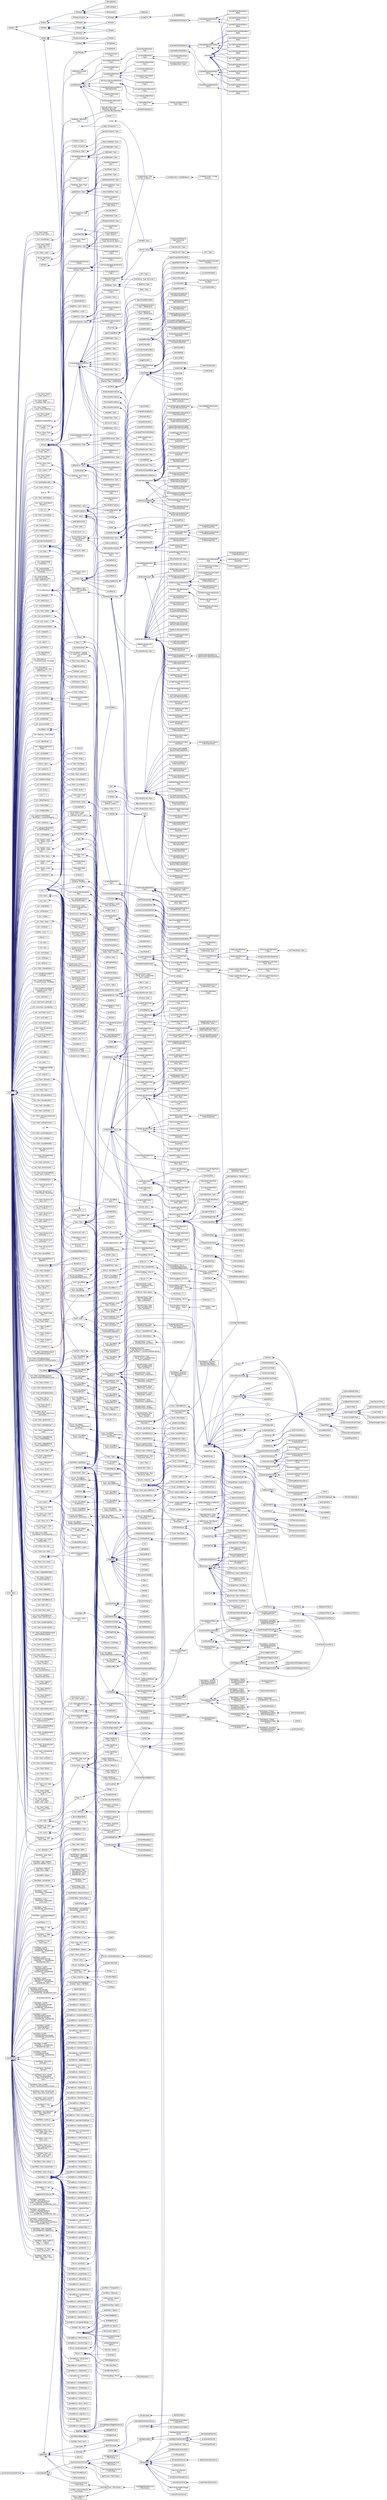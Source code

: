 digraph "Graphical Class Hierarchy"
{
  bgcolor="transparent";
  edge [fontname="Helvetica",fontsize="10",labelfontname="Helvetica",labelfontsize="10"];
  node [fontname="Helvetica",fontsize="10",shape=record];
  rankdir="LR";
  Node1 [label="AC3DsurfaceFormatCore",height=0.2,width=0.4,color="black",URL="$a00014.html",tooltip="Internal class used by the AC3DsurfaceFormat. "];
  Node1 -> Node2 [dir="back",color="midnightblue",fontsize="10",style="solid",fontname="Helvetica"];
  Node2 [label="AC3DsurfaceFormat\<\l Face \>",height=0.2,width=0.4,color="black",URL="$a00013.html",tooltip="Provide a means of reading/writing AC3D format. "];
  Node3 [label="atmBoundaryLayer",height=0.2,width=0.4,color="black",URL="$a00072.html",tooltip="This class provides functions to evaluate the velocity and turbulence distributions appropriate for a..."];
  Node3 -> Node4 [dir="back",color="midnightblue",fontsize="10",style="solid",fontname="Helvetica"];
  Node4 [label="atmBoundaryLayerInletEpsilon\lFvPatchScalarField",height=0.2,width=0.4,color="black",URL="$a00073.html",tooltip="This boundary condition specifies an inlet value for the turbulence dissipation, , appropriate for atmospheric boundary layers. "];
  Node3 -> Node5 [dir="back",color="midnightblue",fontsize="10",style="solid",fontname="Helvetica"];
  Node5 [label="atmBoundaryLayerInletKFv\lPatchScalarField",height=0.2,width=0.4,color="black",URL="$a00074.html",tooltip="This boundary condition specifies an inlet value for the turbulence kinetic energy, , appropriate for atmospheric boundary layers. "];
  Node3 -> Node6 [dir="back",color="midnightblue",fontsize="10",style="solid",fontname="Helvetica"];
  Node6 [label="atmBoundaryLayerInletVelocity\lFvPatchVectorField",height=0.2,width=0.4,color="black",URL="$a00075.html",tooltip="This boundary condition specifies a velocity inlet profile appropriate for atmospheric boundary layer..."];
  Node7 [label="autoPtr\< chemistryReader\l\< ThermoType \> \>",height=0.2,width=0.4,color="black",URL="$a00084.html"];
  Node7 -> Node8 [dir="back",color="midnightblue",fontsize="10",style="solid",fontname="Helvetica"];
  Node8 [label="reactingMixture\< ThermoType \>",height=0.2,width=0.4,color="black",URL="$a02070.html",tooltip="Foam::reactingMixture. "];
  Node8 -> Node9 [dir="back",color="midnightblue",fontsize="10",style="solid",fontname="Helvetica"];
  Node9 [label="singleStepReactingMixture\l\< ThermoType \>",height=0.2,width=0.4,color="black",URL="$a02311.html",tooltip="Single step reacting mixture. "];
  Node10 [label="basicMultiComponentMixture",height=0.2,width=0.4,color="black",URL="$a00109.html",tooltip="Multi-component mixture. "];
  Node10 -> Node11 [dir="back",color="midnightblue",fontsize="10",style="solid",fontname="Helvetica"];
  Node11 [label="basicSpecieMixture",height=0.2,width=0.4,color="black",URL="$a00115.html",tooltip="Specialization of basicMultiComponentMixture for a mixture consisting of a number for molecular speci..."];
  Node11 -> Node12 [dir="back",color="midnightblue",fontsize="10",style="solid",fontname="Helvetica"];
  Node12 [label="basicCombustionMixture",height=0.2,width=0.4,color="black",URL="$a00101.html",tooltip="Specialization of the basicSpecieMixture for combustion. "];
  Node12 -> Node13 [dir="back",color="midnightblue",fontsize="10",style="solid",fontname="Helvetica"];
  Node13 [label="egrMixture\< ThermoType \>",height=0.2,width=0.4,color="black",URL="$a00618.html",tooltip="Foam::egrMixture. "];
  Node12 -> Node14 [dir="back",color="midnightblue",fontsize="10",style="solid",fontname="Helvetica"];
  Node14 [label="homogeneousMixture\l\< ThermoType \>",height=0.2,width=0.4,color="black",URL="$a01004.html",tooltip="Foam::homogeneousMixture. "];
  Node12 -> Node15 [dir="back",color="midnightblue",fontsize="10",style="solid",fontname="Helvetica"];
  Node15 [label="inhomogeneousMixture\l\< ThermoType \>",height=0.2,width=0.4,color="black",URL="$a01088.html",tooltip="Foam::inhomogeneousMixture. "];
  Node12 -> Node16 [dir="back",color="midnightblue",fontsize="10",style="solid",fontname="Helvetica"];
  Node16 [label="veryInhomogeneousMixture\l\< ThermoType \>",height=0.2,width=0.4,color="black",URL="$a02787.html",tooltip="Foam::veryInhomogeneousMixture. "];
  Node11 -> Node17 [dir="back",color="midnightblue",fontsize="10",style="solid",fontname="Helvetica"];
  Node17 [label="multiComponentMixture\l\< ThermoType \>",height=0.2,width=0.4,color="black",URL="$a01532.html",tooltip="Foam::multiComponentMixture. "];
  Node17 -> Node8 [dir="back",color="midnightblue",fontsize="10",style="solid",fontname="Helvetica"];
  Node18 [label="blendedSchemeBaseName",height=0.2,width=0.4,color="grey75"];
  Node18 -> Node19 [dir="back",color="midnightblue",fontsize="10",style="solid",fontname="Helvetica"];
  Node19 [label="blendedSchemeBase\<\l Type \>",height=0.2,width=0.4,color="black",URL="$a00139.html",tooltip="Base class for blended schemes to provide access to the blending factor surface field. "];
  Node19 -> Node20 [dir="back",color="midnightblue",fontsize="10",style="solid",fontname="Helvetica"];
  Node20 [label="blended\< Type \>",height=0.2,width=0.4,color="black",URL="$a00137.html",tooltip="linear/upwind blended differencing scheme. "];
  Node19 -> Node21 [dir="back",color="midnightblue",fontsize="10",style="solid",fontname="Helvetica"];
  Node21 [label="cellCoBlended\< Type \>",height=0.2,width=0.4,color="black",URL="$a00206.html",tooltip="Two-scheme cell-based Courant number based blending differencing scheme. "];
  Node19 -> Node22 [dir="back",color="midnightblue",fontsize="10",style="solid",fontname="Helvetica"];
  Node22 [label="CoBlended\< Type \>",height=0.2,width=0.4,color="black",URL="$a00299.html",tooltip="Two-scheme Courant number based blending differencing scheme. "];
  Node19 -> Node23 [dir="back",color="midnightblue",fontsize="10",style="solid",fontname="Helvetica"];
  Node23 [label="localBlended\< Type \>",height=0.2,width=0.4,color="black",URL="$a01363.html",tooltip="Two-scheme localBlended differencing scheme. "];
  Node24 [label="boundBox",height=0.2,width=0.4,color="black",URL="$a00153.html",tooltip="A bounding box defined in terms of the points at its extremities. "];
  Node24 -> Node25 [dir="back",color="midnightblue",fontsize="10",style="solid",fontname="Helvetica"];
  Node25 [label="treeBoundBox",height=0.2,width=0.4,color="black",URL="$a02656.html",tooltip="Standard boundBox + extra functionality for use in octree. "];
  Node25 -> Node26 [dir="back",color="midnightblue",fontsize="10",style="solid",fontname="Helvetica"];
  Node26 [label="searchableBox",height=0.2,width=0.4,color="black",URL="$a02240.html",tooltip="Searching on bounding box. "];
  Node27 [label="CallbackRegistryName",height=0.2,width=0.4,color="grey75"];
  Node27 -> Node28 [dir="back",color="midnightblue",fontsize="10",style="solid",fontname="Helvetica"];
  Node28 [label="CallbackRegistry\< Callback\lType \>",height=0.2,width=0.4,color="black",URL="$a00197.html",tooltip="Base class with which callbacks are registered. "];
  Node29 [label="cellDistFuncs",height=0.2,width=0.4,color="black",URL="$a00208.html",tooltip="Collection of functions used in wall distance calculation. "];
  Node29 -> Node30 [dir="back",color="midnightblue",fontsize="10",style="solid",fontname="Helvetica"];
  Node30 [label="patchDataWave\< TransferType \>",height=0.2,width=0.4,color="black",URL="$a01777.html",tooltip="Takes a set of patches to start MeshWave from. "];
  Node29 -> Node31 [dir="back",color="midnightblue",fontsize="10",style="solid",fontname="Helvetica"];
  Node31 [label="patchWave",height=0.2,width=0.4,color="black",URL="$a01806.html",tooltip="Takes a set of patches to start MeshWave from. After construction holds distance at cells and distanc..."];
  Node29 -> Node32 [dir="back",color="midnightblue",fontsize="10",style="solid",fontname="Helvetica"];
  Node32 [label="wallDistData\< TransferType \>",height=0.2,width=0.4,color="black",URL="$a02820.html",tooltip="Wall distance calculation. Like wallDist but also transports extra data (template argument)..."];
  Node33 [label="clock",height=0.2,width=0.4,color="black",URL="$a00274.html",tooltip="Read access to the system clock with formatting. "];
  Node33 -> Node34 [dir="back",color="midnightblue",fontsize="10",style="solid",fontname="Helvetica"];
  Node34 [label="Time",height=0.2,width=0.4,color="black",URL="$a02596.html",tooltip="Class to control time during OpenFOAM simulations that is also the top-level objectRegistry. "];
  Node34 -> Node35 [dir="back",color="midnightblue",fontsize="10",style="solid",fontname="Helvetica"];
  Node35 [label="engineTime",height=0.2,width=0.4,color="black",URL="$a00633.html",tooltip="Manage time in terms of engine RPM and crank-angle. "];
  Node36 [label="codedBase",height=0.2,width=0.4,color="black",URL="$a00301.html",tooltip="Base class for function objects and boundary conditions using dynamic code. "];
  Node36 -> Node37 [dir="back",color="midnightblue",fontsize="10",style="solid",fontname="Helvetica"];
  Node37 [label="codedFixedValueFvPatchField\l\< Type \>",height=0.2,width=0.4,color="black",URL="$a00302.html",tooltip="Constructs on-the-fly a new boundary condition (derived from fixedValueFvPatchField) which is then us..."];
  Node36 -> Node38 [dir="back",color="midnightblue",fontsize="10",style="solid",fontname="Helvetica"];
  Node38 [label="codedFixedValuePointPatch\lField\< Type \>",height=0.2,width=0.4,color="black",URL="$a00303.html",tooltip="Constructs on-the-fly a new boundary condition (derived from fixedValuePointPatchField) which is then..."];
  Node36 -> Node39 [dir="back",color="midnightblue",fontsize="10",style="solid",fontname="Helvetica"];
  Node39 [label="codedFunctionObject",height=0.2,width=0.4,color="black",URL="$a00304.html",tooltip="This function object provides a general interface to enable dynamic code compilation. "];
  Node36 -> Node40 [dir="back",color="midnightblue",fontsize="10",style="solid",fontname="Helvetica"];
  Node40 [label="codedMixedFvPatchField\l\< Type \>",height=0.2,width=0.4,color="black",URL="$a00305.html",tooltip="Constructs on-the-fly a new boundary condition (derived from mixedFvPatchField) which is then used to..."];
  Node36 -> Node41 [dir="back",color="midnightblue",fontsize="10",style="solid",fontname="Helvetica"];
  Node41 [label="CodedSource\< Type \>",height=0.2,width=0.4,color="black",URL="$a00306.html"];
  Node42 [label="compressibleTransportModel",height=0.2,width=0.4,color="black",URL="$a00334.html",tooltip="Base-class for all transport models used by the compressible turbulence models. "];
  Node42 -> Node43 [dir="back",color="midnightblue",fontsize="10",style="solid",fontname="Helvetica"];
  Node43 [label="fluidThermo",height=0.2,width=0.4,color="black",URL="$a00837.html",tooltip="Fundamental fluid thermodynamic properties. "];
  Node43 -> Node44 [dir="back",color="midnightblue",fontsize="10",style="solid",fontname="Helvetica"];
  Node44 [label="psiThermo",height=0.2,width=0.4,color="black",URL="$a02000.html",tooltip="Basic thermodynamic properties based on compressibility. "];
  Node44 -> Node45 [dir="back",color="midnightblue",fontsize="10",style="solid",fontname="Helvetica"];
  Node45 [label="multiphaseMixtureThermo",height=0.2,width=0.4,color="black",URL="$a01541.html"];
  Node44 -> Node46 [dir="back",color="midnightblue",fontsize="10",style="solid",fontname="Helvetica"];
  Node46 [label="psiReactionThermo",height=0.2,width=0.4,color="black",URL="$a01999.html",tooltip="Foam::psiReactionThermo. "];
  Node46 -> Node47 [dir="back",color="midnightblue",fontsize="10",style="solid",fontname="Helvetica"];
  Node47 [label="psiuReactionThermo",height=0.2,width=0.4,color="black",URL="$a02003.html",tooltip="Foam::psiuReactionThermo. "];
  Node44 -> Node48 [dir="back",color="midnightblue",fontsize="10",style="solid",fontname="Helvetica"];
  Node48 [label="twoPhaseMixtureThermo",height=0.2,width=0.4,color="black",URL="$a02698.html"];
  Node43 -> Node49 [dir="back",color="midnightblue",fontsize="10",style="solid",fontname="Helvetica"];
  Node49 [label="rhoThermo",height=0.2,width=0.4,color="black",URL="$a02188.html",tooltip="Basic thermodynamic properties based on density. "];
  Node49 -> Node50 [dir="back",color="midnightblue",fontsize="10",style="solid",fontname="Helvetica"];
  Node50 [label="rhoReactionThermo",height=0.2,width=0.4,color="black",URL="$a02187.html",tooltip="Foam::rhoReactionThermo. "];
  Node42 -> Node51 [dir="back",color="midnightblue",fontsize="10",style="solid",fontname="Helvetica"];
  Node51 [label="incompressibleTwoPhaseInteracting\lMixture",height=0.2,width=0.4,color="black",URL="$a01041.html",tooltip="A two-phase incompressible transportModel for interacting phases requiring the direct evaluation of t..."];
  Node52 [label="cpuTime",height=0.2,width=0.4,color="black",URL="$a00426.html",tooltip="Starts timing CPU usage and return elapsed time from start. "];
  Node52 -> Node34 [dir="back",color="midnightblue",fontsize="10",style="solid",fontname="Helvetica"];
  Node53 [label="cyclicAMILduInterfaceField",height=0.2,width=0.4,color="black",URL="$a00465.html",tooltip="Abstract base class for cyclic AMI coupled interfaces. "];
  Node53 -> Node54 [dir="back",color="midnightblue",fontsize="10",style="solid",fontname="Helvetica"];
  Node54 [label="cyclicACMILduInterfaceField",height=0.2,width=0.4,color="black",URL="$a00455.html",tooltip="Abstract base class for cyclic ACMI coupled interfaces. "];
  Node54 -> Node55 [dir="back",color="midnightblue",fontsize="10",style="solid",fontname="Helvetica"];
  Node55 [label="cyclicACMIFvPatchField\l\< Type \>",height=0.2,width=0.4,color="black",URL="$a00450.html",tooltip="This boundary condition enforces a cyclic condition between a pair of boundaries, whereby communicati..."];
  Node54 -> Node56 [dir="back",color="midnightblue",fontsize="10",style="solid",fontname="Helvetica"];
  Node56 [label="cyclicACMIGAMGInterfaceField",height=0.2,width=0.4,color="black",URL="$a00453.html",tooltip="GAMG agglomerated cyclic interface for Arbitrarily Coupled Mesh Interface (ACMI) fields. "];
  Node53 -> Node57 [dir="back",color="midnightblue",fontsize="10",style="solid",fontname="Helvetica"];
  Node57 [label="cyclicAMIFvPatchField\l\< Type \>",height=0.2,width=0.4,color="black",URL="$a00460.html",tooltip="This boundary condition enforces a cyclic condition between a pair of boundaries, whereby communicati..."];
  Node57 -> Node58 [dir="back",color="midnightblue",fontsize="10",style="solid",fontname="Helvetica"];
  Node58 [label="jumpCyclicAMIFvPatchField\l\< Type \>",height=0.2,width=0.4,color="black",URL="$a01216.html",tooltip="This boundary condition provides a base class that enforces a cyclic condition with a specified &#39;jump..."];
  Node58 -> Node59 [dir="back",color="midnightblue",fontsize="10",style="solid",fontname="Helvetica"];
  Node59 [label="fixedJumpAMIFvPatchField\l\< scalar \>",height=0.2,width=0.4,color="black",URL="$a00816.html"];
  Node59 -> Node60 [dir="back",color="midnightblue",fontsize="10",style="solid",fontname="Helvetica"];
  Node60 [label="energyJumpAMIFvPatchScalar\lField",height=0.2,width=0.4,color="black",URL="$a00627.html",tooltip="This boundary condition provides an energy jump condition across a pair of coupled patches with an ar..."];
  Node58 -> Node61 [dir="back",color="midnightblue",fontsize="10",style="solid",fontname="Helvetica"];
  Node61 [label="fixedJumpAMIFvPatchField\l\< Type \>",height=0.2,width=0.4,color="black",URL="$a00816.html",tooltip="This boundary condition provides a jump condition, across non-conformal cyclic path-pairs, employing an arbitraryMeshInterface (AMI). "];
  Node61 -> Node62 [dir="back",color="midnightblue",fontsize="10",style="solid",fontname="Helvetica"];
  Node62 [label="uniformJumpAMIFvPatchField\l\< Type \>",height=0.2,width=0.4,color="black",URL="$a02739.html",tooltip="This boundary condition provides a jump condition, using the cyclicAMI condition as a base..."];
  Node53 -> Node63 [dir="back",color="midnightblue",fontsize="10",style="solid",fontname="Helvetica"];
  Node63 [label="cyclicAMIGAMGInterfaceField",height=0.2,width=0.4,color="black",URL="$a00463.html",tooltip="GAMG agglomerated cyclic interface field. "];
  Node64 [label="cyclicLduInterfaceField",height=0.2,width=0.4,color="black",URL="$a00475.html",tooltip="Abstract base class for cyclic coupled interfaces. "];
  Node64 -> Node65 [dir="back",color="midnightblue",fontsize="10",style="solid",fontname="Helvetica"];
  Node65 [label="cyclicFvPatchField\l\< Type \>",height=0.2,width=0.4,color="black",URL="$a00470.html",tooltip="This boundary condition enforces a cyclic condition between a pair of boundaries. ..."];
  Node65 -> Node66 [dir="back",color="midnightblue",fontsize="10",style="solid",fontname="Helvetica"];
  Node66 [label="cyclicSlipFvPatchField\l\< Type \>",height=0.2,width=0.4,color="black",URL="$a00481.html",tooltip="This boundary condition is a light wrapper around the cyclicFvPatchField condition, providing no new functionality. "];
  Node65 -> Node67 [dir="back",color="midnightblue",fontsize="10",style="solid",fontname="Helvetica"];
  Node67 [label="jumpCyclicFvPatchField\l\< Type \>",height=0.2,width=0.4,color="black",URL="$a01217.html",tooltip="This boundary condition provides a base class for coupled-cyclic conditions with a specified &#39;jump&#39; (..."];
  Node67 -> Node68 [dir="back",color="midnightblue",fontsize="10",style="solid",fontname="Helvetica"];
  Node68 [label="fixedJumpFvPatchField\l\< scalar \>",height=0.2,width=0.4,color="black",URL="$a00817.html"];
  Node68 -> Node69 [dir="back",color="midnightblue",fontsize="10",style="solid",fontname="Helvetica"];
  Node69 [label="energyJumpFvPatchScalarField",height=0.2,width=0.4,color="black",URL="$a00628.html",tooltip="This boundary condition provides an energy jump condition across a pair of coupled patches..."];
  Node68 -> Node70 [dir="back",color="midnightblue",fontsize="10",style="solid",fontname="Helvetica"];
  Node70 [label="porousBafflePressureFvPatch\lField\< Type \>",height=0.2,width=0.4,color="black",URL="$a01930.html",tooltip="This boundary condition provides a jump condition, using the cyclic condition as a base..."];
  Node67 -> Node71 [dir="back",color="midnightblue",fontsize="10",style="solid",fontname="Helvetica"];
  Node71 [label="fixedJumpFvPatchField\l\< Type \>",height=0.2,width=0.4,color="black",URL="$a00817.html",tooltip="This boundary condition provides a jump condition, using the cyclic condition as a base..."];
  Node71 -> Node72 [dir="back",color="midnightblue",fontsize="10",style="solid",fontname="Helvetica"];
  Node72 [label="uniformJumpFvPatchField\l\< Type \>",height=0.2,width=0.4,color="black",URL="$a02740.html",tooltip="This boundary condition provides a jump condition, using the cyclic condition as a base..."];
  Node72 -> Node73 [dir="back",color="midnightblue",fontsize="10",style="solid",fontname="Helvetica"];
  Node73 [label="fanFvPatchField\< Type \>",height=0.2,width=0.4,color="black",URL="$a00741.html",tooltip="This boundary condition provides a jump condition, using the cyclic condition as a base..."];
  Node65 -> Node74 [dir="back",color="midnightblue",fontsize="10",style="solid",fontname="Helvetica"];
  Node74 [label="nonuniformTransformCyclic\lFvPatchField\< Type \>",height=0.2,width=0.4,color="black",URL="$a01617.html",tooltip="This boundary condition enforces a cyclic condition between a pair of boundaries, incorporating a non..."];
  Node64 -> Node75 [dir="back",color="midnightblue",fontsize="10",style="solid",fontname="Helvetica"];
  Node75 [label="cyclicGAMGInterfaceField",height=0.2,width=0.4,color="black",URL="$a00473.html",tooltip="GAMG agglomerated cyclic interface field. "];
  Node76 [label="dictionaryName",height=0.2,width=0.4,color="black",URL="$a00521.html"];
  Node76 -> Node77 [dir="back",color="midnightblue",fontsize="10",style="solid",fontname="Helvetica"];
  Node77 [label="dictionary",height=0.2,width=0.4,color="black",URL="$a00518.html",tooltip="A list of keyword definitions, which are a keyword followed by any number of values (e..."];
  Node77 -> Node78 [dir="back",color="midnightblue",fontsize="10",style="solid",fontname="Helvetica"];
  Node78 [label="cellShapeControl",height=0.2,width=0.4,color="black",URL="$a00227.html"];
  Node77 -> Node79 [dir="back",color="midnightblue",fontsize="10",style="solid",fontname="Helvetica"];
  Node79 [label="cellSizeFunction",height=0.2,width=0.4,color="black",URL="$a00232.html",tooltip="Abstract base class for specifying target cell sizes. "];
  Node79 -> Node80 [dir="back",color="midnightblue",fontsize="10",style="solid",fontname="Helvetica"];
  Node80 [label="linearDistance",height=0.2,width=0.4,color="black",URL="$a01328.html"];
  Node79 -> Node81 [dir="back",color="midnightblue",fontsize="10",style="solid",fontname="Helvetica"];
  Node81 [label="linearSpatial",height=0.2,width=0.4,color="black",URL="$a01334.html"];
  Node79 -> Node82 [dir="back",color="midnightblue",fontsize="10",style="solid",fontname="Helvetica"];
  Node82 [label="surfaceOffsetLinearDistance",height=0.2,width=0.4,color="black",URL="$a02477.html"];
  Node79 -> Node83 [dir="back",color="midnightblue",fontsize="10",style="solid",fontname="Helvetica"];
  Node83 [label="uniform",height=0.2,width=0.4,color="black",URL="$a02726.html",tooltip="Uniform/equally-weighted distribution model. "];
  Node79 -> Node84 [dir="back",color="midnightblue",fontsize="10",style="solid",fontname="Helvetica"];
  Node84 [label="uniformDistance",height=0.2,width=0.4,color="black",URL="$a02730.html"];
  Node77 -> Node85 [dir="back",color="midnightblue",fontsize="10",style="solid",fontname="Helvetica"];
  Node85 [label="dictionaryEntry",height=0.2,width=0.4,color="black",URL="$a00520.html",tooltip="A keyword and a list of tokens is a &#39;dictionaryEntry&#39;. "];
  Node77 -> Node86 [dir="back",color="midnightblue",fontsize="10",style="solid",fontname="Helvetica"];
  Node86 [label="doxygenXmlParser",height=0.2,width=0.4,color="black",URL="$a00572.html",tooltip="Parser for doxygen XML. "];
  Node77 -> Node87 [dir="back",color="midnightblue",fontsize="10",style="solid",fontname="Helvetica"];
  Node87 [label="faceAreaWeightModel",height=0.2,width=0.4,color="black",URL="$a00713.html",tooltip="Abstract base class for providing faceAreaWeight values to the cell motion controller based on an arg..."];
  Node87 -> Node88 [dir="back",color="midnightblue",fontsize="10",style="solid",fontname="Helvetica"];
  Node88 [label="piecewiseLinearRamp",height=0.2,width=0.4,color="black",URL="$a01839.html",tooltip="A linear ramp between 0 and 1 with definable start and end points. "];
  Node77 -> Node89 [dir="back",color="midnightblue",fontsize="10",style="solid",fontname="Helvetica"];
  Node89 [label="fieldDictionary",height=0.2,width=0.4,color="black",URL="$a00755.html",tooltip="Read field as dictionary (without mesh). "];
  Node77 -> Node90 [dir="back",color="midnightblue",fontsize="10",style="solid",fontname="Helvetica"];
  Node90 [label="initialPointsMethod",height=0.2,width=0.4,color="black",URL="$a01089.html",tooltip="Abstract base class for generating initial points for a conformalVoronoiMesh. "];
  Node90 -> Node91 [dir="back",color="midnightblue",fontsize="10",style="solid",fontname="Helvetica"];
  Node91 [label="autoDensity",height=0.2,width=0.4,color="black",URL="$a00081.html",tooltip="Choose random points inside the domain and place them with a probability proportional to the target d..."];
  Node90 -> Node92 [dir="back",color="midnightblue",fontsize="10",style="solid",fontname="Helvetica"];
  Node92 [label="bodyCentredCubic",height=0.2,width=0.4,color="black",URL="$a00146.html",tooltip="Generate a BCC lattice of points inside the surfaces to be conformed to of the conformalVoronoiMesh. "];
  Node90 -> Node93 [dir="back",color="midnightblue",fontsize="10",style="solid",fontname="Helvetica"];
  Node93 [label="faceCentredCubic",height=0.2,width=0.4,color="black",URL="$a00715.html",tooltip="Generate an FCC lattice of points inside the surfaces to be conformed to of the conformalVoronoiMesh..."];
  Node90 -> Node94 [dir="back",color="midnightblue",fontsize="10",style="solid",fontname="Helvetica"];
  Node94 [label="pointFile",height=0.2,width=0.4,color="black",URL="$a01870.html",tooltip="Inserts points at locations specified in a pointFile into the surfaces to be conformed to of the conf..."];
  Node90 -> Node95 [dir="back",color="midnightblue",fontsize="10",style="solid",fontname="Helvetica"];
  Node95 [label="rayShooting",height=0.2,width=0.4,color="black",URL="$a02066.html"];
  Node90 -> Node96 [dir="back",color="midnightblue",fontsize="10",style="solid",fontname="Helvetica"];
  Node96 [label="uniformGrid",height=0.2,width=0.4,color="black",URL="$a02735.html",tooltip="Generate a uniform grid of points inside the surfaces to be conformed to of the conformalVoronoiMesh..."];
  Node77 -> Node97 [dir="back",color="midnightblue",fontsize="10",style="solid",fontname="Helvetica"];
  Node97 [label="IOdictionary",height=0.2,width=0.4,color="black",URL="$a01163.html",tooltip="IOdictionary is derived from dictionary and IOobject to give the dictionary automatic IO functionalit..."];
  Node97 -> Node98 [dir="back",color="midnightblue",fontsize="10",style="solid",fontname="Helvetica"];
  Node98 [label="basicChemistryModel",height=0.2,width=0.4,color="black",URL="$a00100.html",tooltip="Base class for chemistry models. "];
  Node98 -> Node99 [dir="back",color="midnightblue",fontsize="10",style="solid",fontname="Helvetica"];
  Node99 [label="basicSolidChemistryModel",height=0.2,width=0.4,color="black",URL="$a00114.html",tooltip="Chemistry model for solid thermodynamics. "];
  Node98 -> Node100 [dir="back",color="midnightblue",fontsize="10",style="solid",fontname="Helvetica"];
  Node100 [label="psiChemistryModel",height=0.2,width=0.4,color="black",URL="$a01996.html",tooltip="Chemistry model for compressibility-based thermodynamics. "];
  Node98 -> Node101 [dir="back",color="midnightblue",fontsize="10",style="solid",fontname="Helvetica"];
  Node101 [label="rhoChemistryModel",height=0.2,width=0.4,color="black",URL="$a02182.html",tooltip="Chemistry model for density-based thermodynamics. "];
  Node97 -> Node102 [dir="back",color="midnightblue",fontsize="10",style="solid",fontname="Helvetica"];
  Node102 [label="basicThermo",height=0.2,width=0.4,color="black",URL="$a00122.html",tooltip="Abstract base-class for fluid and solid thermodynamic properties. "];
  Node102 -> Node43 [dir="back",color="midnightblue",fontsize="10",style="solid",fontname="Helvetica"];
  Node102 -> Node103 [dir="back",color="midnightblue",fontsize="10",style="solid",fontname="Helvetica"];
  Node103 [label="solidThermo",height=0.2,width=0.4,color="black",URL="$a02363.html",tooltip="Fundamental solid thermodynamic properties. "];
  Node103 -> Node104 [dir="back",color="midnightblue",fontsize="10",style="solid",fontname="Helvetica"];
  Node104 [label="solidReactionThermo",height=0.2,width=0.4,color="black",URL="$a02362.html",tooltip="Foam::solidReactionThermo. "];
  Node97 -> Node105 [dir="back",color="midnightblue",fontsize="10",style="solid",fontname="Helvetica"];
  Node105 [label="combustionModel",height=0.2,width=0.4,color="black",URL="$a00319.html",tooltip="Base class for combustion models. "];
  Node105 -> Node106 [dir="back",color="midnightblue",fontsize="10",style="solid",fontname="Helvetica"];
  Node106 [label="psiCombustionModel",height=0.2,width=0.4,color="black",URL="$a01998.html"];
  Node106 -> Node107 [dir="back",color="midnightblue",fontsize="10",style="solid",fontname="Helvetica"];
  Node107 [label="psiChemistryCombustion",height=0.2,width=0.4,color="black",URL="$a01994.html"];
  Node106 -> Node108 [dir="back",color="midnightblue",fontsize="10",style="solid",fontname="Helvetica"];
  Node108 [label="psiThermoCombustion",height=0.2,width=0.4,color="black",URL="$a02001.html"];
  Node105 -> Node109 [dir="back",color="midnightblue",fontsize="10",style="solid",fontname="Helvetica"];
  Node109 [label="rhoCombustionModel",height=0.2,width=0.4,color="black",URL="$a02183.html"];
  Node109 -> Node110 [dir="back",color="midnightblue",fontsize="10",style="solid",fontname="Helvetica"];
  Node110 [label="rhoChemistryCombustion",height=0.2,width=0.4,color="black",URL="$a02180.html"];
  Node109 -> Node111 [dir="back",color="midnightblue",fontsize="10",style="solid",fontname="Helvetica"];
  Node111 [label="rhoThermoCombustion",height=0.2,width=0.4,color="black",URL="$a02189.html"];
  Node97 -> Node112 [dir="back",color="midnightblue",fontsize="10",style="solid",fontname="Helvetica"];
  Node112 [label="data",height=0.2,width=0.4,color="black",URL="$a00496.html",tooltip="Database for solution data, solver performance and other reduced data. "];
  Node112 -> Node113 [dir="back",color="midnightblue",fontsize="10",style="solid",fontname="Helvetica"];
  Node113 [label="fvMesh",height=0.2,width=0.4,color="black",URL="$a00868.html",tooltip="Mesh data needed to do the Finite Volume discretisation. "];
  Node113 -> Node114 [dir="back",color="midnightblue",fontsize="10",style="solid",fontname="Helvetica"];
  Node114 [label="domainDecomposition",height=0.2,width=0.4,color="black",URL="$a00569.html",tooltip="Automatic domain decomposition class for finite-volume meshes. "];
  Node113 -> Node115 [dir="back",color="midnightblue",fontsize="10",style="solid",fontname="Helvetica"];
  Node115 [label="dynamicFvMesh",height=0.2,width=0.4,color="black",URL="$a00592.html",tooltip="Abstract base class for geometry and/or topology changing fvMesh. "];
  Node115 -> Node116 [dir="back",color="midnightblue",fontsize="10",style="solid",fontname="Helvetica"];
  Node116 [label="dynamicInkJetFvMesh",height=0.2,width=0.4,color="black",URL="$a00595.html",tooltip="Mesh motion specifically for the \"pumping\" system of an ink-jet injector. "];
  Node115 -> Node117 [dir="back",color="midnightblue",fontsize="10",style="solid",fontname="Helvetica"];
  Node117 [label="dynamicMotionSolverFvMesh",height=0.2,width=0.4,color="black",URL="$a00599.html",tooltip="The dynamicMotionSolverFvMesh. "];
  Node115 -> Node118 [dir="back",color="midnightblue",fontsize="10",style="solid",fontname="Helvetica"];
  Node118 [label="dynamicRefineFvMesh",height=0.2,width=0.4,color="black",URL="$a00600.html",tooltip="A fvMesh with built-in refinement. "];
  Node115 -> Node119 [dir="back",color="midnightblue",fontsize="10",style="solid",fontname="Helvetica"];
  Node119 [label="multiSolidBodyMotionFvMesh",height=0.2,width=0.4,color="black",URL="$a01549.html",tooltip="Solid-body motion of the mesh specified by a run-time selectable motion function. ..."];
  Node115 -> Node120 [dir="back",color="midnightblue",fontsize="10",style="solid",fontname="Helvetica"];
  Node120 [label="solidBodyMotionFvMesh",height=0.2,width=0.4,color="black",URL="$a02352.html",tooltip="Solid-body motion of the mesh specified by a run-time selectable motion function. ..."];
  Node115 -> Node121 [dir="back",color="midnightblue",fontsize="10",style="solid",fontname="Helvetica"];
  Node121 [label="staticFvMesh",height=0.2,width=0.4,color="black",URL="$a02428.html",tooltip="Foam::staticFvMesh. "];
  Node115 -> Node122 [dir="back",color="midnightblue",fontsize="10",style="solid",fontname="Helvetica"];
  Node122 [label="topoChangerFvMesh",height=0.2,width=0.4,color="black",URL="$a02621.html",tooltip="Abstract base class for a topology changing fvMesh. "];
  Node122 -> Node123 [dir="back",color="midnightblue",fontsize="10",style="solid",fontname="Helvetica"];
  Node123 [label="linearValveFvMesh",height=0.2,width=0.4,color="black",URL="$a01338.html",tooltip="A sliding linear valve. "];
  Node122 -> Node124 [dir="back",color="midnightblue",fontsize="10",style="solid",fontname="Helvetica"];
  Node124 [label="linearValveLayersFvMesh",height=0.2,width=0.4,color="black",URL="$a01339.html",tooltip="A sliding linear valve with layers. "];
  Node122 -> Node125 [dir="back",color="midnightblue",fontsize="10",style="solid",fontname="Helvetica"];
  Node125 [label="mixerFvMesh",height=0.2,width=0.4,color="black",URL="$a01506.html",tooltip="A rotating slider mesh. "];
  Node122 -> Node126 [dir="back",color="midnightblue",fontsize="10",style="solid",fontname="Helvetica"];
  Node126 [label="movingConeTopoFvMesh",height=0.2,width=0.4,color="black",URL="$a01525.html",tooltip="Sample topoChangerFvMesh that moves an object in x direction and introduces/removes layers..."];
  Node122 -> Node127 [dir="back",color="midnightblue",fontsize="10",style="solid",fontname="Helvetica"];
  Node127 [label="rawTopoChangerFvMesh",height=0.2,width=0.4,color="black",URL="$a02064.html",tooltip="topoChangerFvMesh without any added functionality. "];
  Node113 -> Node128 [dir="back",color="midnightblue",fontsize="10",style="solid",fontname="Helvetica"];
  Node128 [label="engineMesh",height=0.2,width=0.4,color="black",URL="$a00631.html",tooltip="Foam::engineMesh. "];
  Node128 -> Node129 [dir="back",color="midnightblue",fontsize="10",style="solid",fontname="Helvetica"];
  Node129 [label="fvMotionSolverEngineMesh",height=0.2,width=0.4,color="black",URL="$a00876.html",tooltip="Foam::fvMotionSolverEngineMesh. "];
  Node128 -> Node130 [dir="back",color="midnightblue",fontsize="10",style="solid",fontname="Helvetica"];
  Node130 [label="layeredEngineMesh",height=0.2,width=0.4,color="black",URL="$a01267.html",tooltip="Foam::layeredEngineMesh. "];
  Node128 -> Node131 [dir="back",color="midnightblue",fontsize="10",style="solid",fontname="Helvetica"];
  Node131 [label="staticEngineMesh",height=0.2,width=0.4,color="black",URL="$a02427.html",tooltip="Foam::staticEngineMesh. "];
  Node113 -> Node132 [dir="back",color="midnightblue",fontsize="10",style="solid",fontname="Helvetica"];
  Node132 [label="extrudePatchMesh",height=0.2,width=0.4,color="black",URL="$a00708.html",tooltip="Mesh at a patch created on the fly. The following entry should be used on the field boundary dictiona..."];
  Node113 -> Node133 [dir="back",color="midnightblue",fontsize="10",style="solid",fontname="Helvetica"];
  Node133 [label="fluentFvMesh",height=0.2,width=0.4,color="black",URL="$a00836.html"];
  Node113 -> Node134 [dir="back",color="midnightblue",fontsize="10",style="solid",fontname="Helvetica"];
  Node134 [label="mirrorFvMesh",height=0.2,width=0.4,color="black",URL="$a01500.html"];
  Node113 -> Node135 [dir="back",color="midnightblue",fontsize="10",style="solid",fontname="Helvetica"];
  Node135 [label="singleCellFvMesh",height=0.2,width=0.4,color="black",URL="$a02303.html",tooltip="fvMesh as subset of other mesh. Consists of one cell and all original bounday faces. Useful when manipulating boundary data. Single internal cell only needed to be able to manipulate in a standard way. "];
  Node97 -> Node136 [dir="back",color="midnightblue",fontsize="10",style="solid",fontname="Helvetica"];
  Node136 [label="IOoptionList",height=0.2,width=0.4,color="black",URL="$a01172.html",tooltip="IOoptionList. "];
  Node97 -> Node137 [dir="back",color="midnightblue",fontsize="10",style="solid",fontname="Helvetica"];
  Node137 [label="fvSchemes",height=0.2,width=0.4,color="black",URL="$a00882.html",tooltip="Selector class for finite volume differencing schemes. fvMesh is derived from fvShemes so that all fi..."];
  Node137 -> Node113 [dir="back",color="midnightblue",fontsize="10",style="solid",fontname="Helvetica"];
  Node97 -> Node138 [dir="back",color="midnightblue",fontsize="10",style="solid",fontname="Helvetica"];
  Node138 [label="incompressibleThreePhase\lMixture",height=0.2,width=0.4,color="black",URL="$a01038.html"];
  Node138 -> Node139 [dir="back",color="midnightblue",fontsize="10",style="solid",fontname="Helvetica"];
  Node139 [label="immiscibleIncompressible\lThreePhaseMixture",height=0.2,width=0.4,color="black",URL="$a01029.html",tooltip="An immiscible incompressible two-phase mixture transport model. "];
  Node97 -> Node51 [dir="back",color="midnightblue",fontsize="10",style="solid",fontname="Helvetica"];
  Node97 -> Node140 [dir="back",color="midnightblue",fontsize="10",style="solid",fontname="Helvetica"];
  Node140 [label="incompressibleTwoPhaseMixture",height=0.2,width=0.4,color="black",URL="$a01042.html",tooltip="A two-phase incompressible transportModel. "];
  Node140 -> Node141 [dir="back",color="midnightblue",fontsize="10",style="solid",fontname="Helvetica"];
  Node141 [label="immiscibleIncompressible\lTwoPhaseMixture",height=0.2,width=0.4,color="black",URL="$a01030.html",tooltip="An immiscible incompressible two-phase mixture transport model. "];
  Node140 -> Node142 [dir="back",color="midnightblue",fontsize="10",style="solid",fontname="Helvetica"];
  Node142 [label="phaseChangeTwoPhaseMixture",height=0.2,width=0.4,color="black",URL="$a01825.html"];
  Node142 -> Node143 [dir="back",color="midnightblue",fontsize="10",style="solid",fontname="Helvetica"];
  Node143 [label="Kunz",height=0.2,width=0.4,color="black",URL="$a01241.html",tooltip="Kunz cavitation model slightly modified so that the condensation term is switched off when the pressu..."];
  Node142 -> Node144 [dir="back",color="midnightblue",fontsize="10",style="solid",fontname="Helvetica"];
  Node144 [label="Merkle",height=0.2,width=0.4,color="black",URL="$a01450.html",tooltip="Merkle cavitation model. "];
  Node142 -> Node145 [dir="back",color="midnightblue",fontsize="10",style="solid",fontname="Helvetica"];
  Node145 [label="SchnerrSauer",height=0.2,width=0.4,color="black",URL="$a02234.html",tooltip="SchnerrSauer cavitation model. "];
  Node97 -> Node146 [dir="back",color="midnightblue",fontsize="10",style="solid",fontname="Helvetica"];
  Node146 [label="IOMRFZoneList",height=0.2,width=0.4,color="black",URL="$a01169.html",tooltip="List of MRF zones with IO functionality. MRF zones are specified by a list of dictionary entries..."];
  Node97 -> Node147 [dir="back",color="midnightblue",fontsize="10",style="solid",fontname="Helvetica"];
  Node147 [label="IOOutputFilter\< OutputFilter \>",height=0.2,width=0.4,color="black",URL="$a01173.html",tooltip="IOdictionary wrapper around OutputFilter to allow them to read from their associated dictionaries..."];
  Node97 -> Node148 [dir="back",color="midnightblue",fontsize="10",style="solid",fontname="Helvetica"];
  Node148 [label="IOporosityModelList",height=0.2,width=0.4,color="black",URL="$a01174.html",tooltip="List of porosity models with IO functionality. "];
  Node97 -> Node149 [dir="back",color="midnightblue",fontsize="10",style="solid",fontname="Helvetica"];
  Node149 [label="motionSolver",height=0.2,width=0.4,color="black",URL="$a01523.html",tooltip="Virtual base class for mesh motion solver. "];
  Node149 -> Node150 [dir="back",color="midnightblue",fontsize="10",style="solid",fontname="Helvetica"];
  Node150 [label="componentDisplacementMotion\lSolver",height=0.2,width=0.4,color="black",URL="$a00328.html",tooltip="Virtual base class for displacement motion solver. "];
  Node150 -> Node151 [dir="back",color="midnightblue",fontsize="10",style="solid",fontname="Helvetica"];
  Node151 [label="displacementComponentLaplacian\lFvMotionSolver",height=0.2,width=0.4,color="black",URL="$a00543.html",tooltip="Mesh motion solver for an fvMesh. Based on solving the cell-centre Laplacian for the given component ..."];
  Node149 -> Node152 [dir="back",color="midnightblue",fontsize="10",style="solid",fontname="Helvetica"];
  Node152 [label="componentVelocityMotionSolver",height=0.2,width=0.4,color="black",URL="$a00330.html",tooltip="Virtual base class for velocity motion solver. "];
  Node152 -> Node153 [dir="back",color="midnightblue",fontsize="10",style="solid",fontname="Helvetica"];
  Node153 [label="velocityComponentLaplacian\lFvMotionSolver",height=0.2,width=0.4,color="black",URL="$a02783.html",tooltip="Mesh motion solver for an fvMesh. Based on solving the cell-centre Laplacian for the given component ..."];
  Node149 -> Node154 [dir="back",color="midnightblue",fontsize="10",style="solid",fontname="Helvetica"];
  Node154 [label="displacementMotionSolver",height=0.2,width=0.4,color="black",URL="$a00548.html",tooltip="Virtual base class for displacement motion solver. "];
  Node154 -> Node155 [dir="back",color="midnightblue",fontsize="10",style="solid",fontname="Helvetica"];
  Node155 [label="displacementInterpolation\lMotionSolver",height=0.2,width=0.4,color="black",URL="$a00544.html",tooltip="Mesh motion solver for an fvMesh. "];
  Node154 -> Node156 [dir="back",color="midnightblue",fontsize="10",style="solid",fontname="Helvetica"];
  Node156 [label="displacementLaplacianFvMotion\lSolver",height=0.2,width=0.4,color="black",URL="$a00545.html",tooltip="Mesh motion solver for an fvMesh. Based on solving the cell-centre Laplacian for the motion displacem..."];
  Node154 -> Node157 [dir="back",color="midnightblue",fontsize="10",style="solid",fontname="Helvetica"];
  Node157 [label="displacementLayeredMotion\lMotionSolver",height=0.2,width=0.4,color="black",URL="$a00546.html",tooltip="Mesh motion solver for an (multi-block) extruded fvMesh. Gets given the structure of the mesh blocks ..."];
  Node154 -> Node158 [dir="back",color="midnightblue",fontsize="10",style="solid",fontname="Helvetica"];
  Node158 [label="displacementMeshMoverMotion\lSolver",height=0.2,width=0.4,color="black",URL="$a00547.html",tooltip="Mesh motion solver for an fvMesh. Based on solving the cell-centre Laplacian for the motion displacem..."];
  Node154 -> Node159 [dir="back",color="midnightblue",fontsize="10",style="solid",fontname="Helvetica"];
  Node159 [label="displacementSBRStressFvMotion\lSolver",height=0.2,width=0.4,color="black",URL="$a00549.html",tooltip="Mesh motion solver for an fvMesh. Based on solving the cell-centre solid-body rotation stress equatio..."];
  Node154 -> Node160 [dir="back",color="midnightblue",fontsize="10",style="solid",fontname="Helvetica"];
  Node160 [label="sixDoFRigidBodyMotionSolver",height=0.2,width=0.4,color="black",URL="$a02316.html",tooltip="6-DoF solid-body mesh motion solver for an fvMesh. "];
  Node149 -> Node161 [dir="back",color="midnightblue",fontsize="10",style="solid",fontname="Helvetica"];
  Node161 [label="velocityMotionSolver",height=0.2,width=0.4,color="black",URL="$a02785.html",tooltip="Virtual base class for velocity motion solver. "];
  Node161 -> Node162 [dir="back",color="midnightblue",fontsize="10",style="solid",fontname="Helvetica"];
  Node162 [label="velocityLaplacianFvMotion\lSolver",height=0.2,width=0.4,color="black",URL="$a02784.html",tooltip="Mesh motion solver for an fvMesh. Based on solving the cell-centre Laplacian for the motion velocity..."];
  Node97 -> Node163 [dir="back",color="midnightblue",fontsize="10",style="solid",fontname="Helvetica"];
  Node163 [label="multiphaseMixture",height=0.2,width=0.4,color="black",URL="$a01540.html",tooltip="Incompressible multi-phase mixture with built in solution for the phase fractions with interface comp..."];
  Node97 -> Node164 [dir="back",color="midnightblue",fontsize="10",style="solid",fontname="Helvetica"];
  Node164 [label="multiphaseSystem",height=0.2,width=0.4,color="black",URL="$a01542.html",tooltip="Incompressible multi-phase mixture with built in solution for the phase fractions with interface comp..."];
  Node97 -> Node165 [dir="back",color="midnightblue",fontsize="10",style="solid",fontname="Helvetica"];
  Node165 [label="phaseSystem",height=0.2,width=0.4,color="black",URL="$a01836.html",tooltip="Class to represent a system of phases and model interfacial transfers between them. "];
  Node165 -> Node164 [dir="back",color="midnightblue",fontsize="10",style="solid",fontname="Helvetica"];
  Node165 -> Node166 [dir="back",color="midnightblue",fontsize="10",style="solid",fontname="Helvetica"];
  Node166 [label="twoPhaseSystem",height=0.2,width=0.4,color="black",URL="$a02699.html",tooltip="Class which solves the volume fraction equations for two phases. "];
  Node97 -> Node167 [dir="back",color="midnightblue",fontsize="10",style="solid",fontname="Helvetica"];
  Node167 [label="radiationModel",height=0.2,width=0.4,color="black",URL="$a02048.html",tooltip="Top level model for radiation modelling. "];
  Node167 -> Node168 [dir="back",color="midnightblue",fontsize="10",style="solid",fontname="Helvetica"];
  Node168 [label="fvDOM",height=0.2,width=0.4,color="black",URL="$a00864.html",tooltip="Finite Volume Discrete Ordinates Method. Solves the RTE equation for n directions in a participating ..."];
  Node167 -> Node169 [dir="back",color="midnightblue",fontsize="10",style="solid",fontname="Helvetica"];
  Node169 [label="noRadiation",height=0.2,width=0.4,color="black",URL="$a01633.html",tooltip="No radiation - does nothing to energy equation source terms (returns zeros) "];
  Node167 -> Node170 [dir="back",color="midnightblue",fontsize="10",style="solid",fontname="Helvetica"];
  Node170 [label="opaqueSolid",height=0.2,width=0.4,color="black",URL="$a01700.html",tooltip="Radiation for solid opaque solids - does nothing to energy equation source terms (returns zeros) but ..."];
  Node167 -> Node171 [dir="back",color="midnightblue",fontsize="10",style="solid",fontname="Helvetica"];
  Node171 [label="P1",height=0.2,width=0.4,color="black",URL="$a01743.html",tooltip="Works well for combustion applications where optical thickness, tau is large, i.e. tau = a*L > 3 (L = distance between objects) "];
  Node167 -> Node172 [dir="back",color="midnightblue",fontsize="10",style="solid",fontname="Helvetica"];
  Node172 [label="viewFactor",height=0.2,width=0.4,color="black",URL="$a02788.html",tooltip="View factor radiation model. The system solved is: C q = b where: Cij = deltaij/Ej - (1/Ej - 1)Fij q ..."];
  Node97 -> Node173 [dir="back",color="midnightblue",fontsize="10",style="solid",fontname="Helvetica"];
  Node173 [label="regionModel",height=0.2,width=0.4,color="black",URL="$a02120.html"];
  Node173 -> Node174 [dir="back",color="midnightblue",fontsize="10",style="solid",fontname="Helvetica"];
  Node174 [label="regionModel1D",height=0.2,width=0.4,color="black",URL="$a02123.html"];
  Node174 -> Node175 [dir="back",color="midnightblue",fontsize="10",style="solid",fontname="Helvetica"];
  Node175 [label="pyrolysisModel",height=0.2,width=0.4,color="black",URL="$a02031.html",tooltip="Base class for pyrolysis models. "];
  Node175 -> Node176 [dir="back",color="midnightblue",fontsize="10",style="solid",fontname="Helvetica"];
  Node176 [label="noPyrolysis",height=0.2,width=0.4,color="black",URL="$a01632.html"];
  Node175 -> Node177 [dir="back",color="midnightblue",fontsize="10",style="solid",fontname="Helvetica"];
  Node177 [label="reactingOneDim",height=0.2,width=0.4,color="black",URL="$a02078.html"];
  Node174 -> Node178 [dir="back",color="midnightblue",fontsize="10",style="solid",fontname="Helvetica"];
  Node178 [label="thermalBaffleModel",height=0.2,width=0.4,color="black",URL="$a02571.html"];
  Node178 -> Node179 [dir="back",color="midnightblue",fontsize="10",style="solid",fontname="Helvetica"];
  Node179 [label="noThermo",height=0.2,width=0.4,color="black",URL="$a01648.html"];
  Node178 -> Node180 [dir="back",color="midnightblue",fontsize="10",style="solid",fontname="Helvetica"];
  Node180 [label="thermalBaffle",height=0.2,width=0.4,color="black",URL="$a02564.html"];
  Node173 -> Node181 [dir="back",color="midnightblue",fontsize="10",style="solid",fontname="Helvetica"];
  Node181 [label="singleLayerRegion",height=0.2,width=0.4,color="black",URL="$a02305.html"];
  Node181 -> Node182 [dir="back",color="midnightblue",fontsize="10",style="solid",fontname="Helvetica"];
  Node182 [label="surfaceFilmModel",height=0.2,width=0.4,color="black",URL="$a02466.html",tooltip="Base class for surface film models. "];
  Node182 -> Node183 [dir="back",color="midnightblue",fontsize="10",style="solid",fontname="Helvetica"];
  Node183 [label="kinematicSingleLayer",height=0.2,width=0.4,color="black",URL="$a01229.html"];
  Node183 -> Node184 [dir="back",color="midnightblue",fontsize="10",style="solid",fontname="Helvetica"];
  Node184 [label="thermoSingleLayer",height=0.2,width=0.4,color="black",URL="$a02587.html"];
  Node182 -> Node185 [dir="back",color="midnightblue",fontsize="10",style="solid",fontname="Helvetica"];
  Node185 [label="noFilm",height=0.2,width=0.4,color="black",URL="$a01595.html"];
  Node97 -> Node186 [dir="back",color="midnightblue",fontsize="10",style="solid",fontname="Helvetica"];
  Node186 [label="singlePhaseTransportModel",height=0.2,width=0.4,color="black",URL="$a02309.html",tooltip="A simple single-phase transport model based on viscosityModel. "];
  Node97 -> Node187 [dir="back",color="midnightblue",fontsize="10",style="solid",fontname="Helvetica"];
  Node187 [label="solution",height=0.2,width=0.4,color="black",URL="$a02364.html",tooltip="Selector class for relaxation factors, solver type and solution. "];
  Node187 -> Node188 [dir="back",color="midnightblue",fontsize="10",style="solid",fontname="Helvetica"];
  Node188 [label="fvSolution",height=0.2,width=0.4,color="black",URL="$a00883.html",tooltip="Selector class for finite volume solution solution. fvMesh is derived from fvSolution so that all fie..."];
  Node188 -> Node113 [dir="back",color="midnightblue",fontsize="10",style="solid",fontname="Helvetica"];
  Node97 -> Node189 [dir="back",color="midnightblue",fontsize="10",style="solid",fontname="Helvetica"];
  Node189 [label="SRFModel",height=0.2,width=0.4,color="black",URL="$a02403.html",tooltip="Top level model for single rotating frame. "];
  Node189 -> Node190 [dir="back",color="midnightblue",fontsize="10",style="solid",fontname="Helvetica"];
  Node190 [label="rpm",height=0.2,width=0.4,color="black",URL="$a02208.html",tooltip="Basic SRF model whereby angular velocity is specified in terms of a (global) axis and revolutions-per..."];
  Node97 -> Node191 [dir="back",color="midnightblue",fontsize="10",style="solid",fontname="Helvetica"];
  Node191 [label="tolerances",height=0.2,width=0.4,color="black",URL="$a02610.html",tooltip="Selector class for solution tolerances. "];
  Node97 -> Node192 [dir="back",color="midnightblue",fontsize="10",style="solid",fontname="Helvetica"];
  Node192 [label="turbulenceModel",height=0.2,width=0.4,color="black",URL="$a02683.html",tooltip="Abstract base class for turbulence models (RAS, LES and laminar). "];
  Node192 -> Node193 [dir="back",color="midnightblue",fontsize="10",style="solid",fontname="Helvetica"];
  Node193 [label="compressibleTurbulenceModel",height=0.2,width=0.4,color="black",URL="$a00336.html",tooltip="Abstract base class for turbulence models (RAS, LES and laminar). "];
  Node192 -> Node194 [dir="back",color="midnightblue",fontsize="10",style="solid",fontname="Helvetica"];
  Node194 [label="incompressibleTurbulence\lModel",height=0.2,width=0.4,color="black",URL="$a01040.html",tooltip="Abstract base class for turbulence models (RAS, LES and laminar). "];
  Node97 -> Node166 [dir="back",color="midnightblue",fontsize="10",style="solid",fontname="Helvetica"];
  Node77 -> Node195 [dir="back",color="midnightblue",fontsize="10",style="solid",fontname="Helvetica"];
  Node195 [label="JobInfo",height=0.2,width=0.4,color="black",URL="$a01210.html",tooltip="Helper class for recording information about run/finished jobs. "];
  Node77 -> Node196 [dir="back",color="midnightblue",fontsize="10",style="solid",fontname="Helvetica"];
  Node196 [label="relaxationModel",height=0.2,width=0.4,color="black",URL="$a02143.html",tooltip="Abstract base class for providing relaxation values to the cell motion controller. "];
  Node196 -> Node197 [dir="back",color="midnightblue",fontsize="10",style="solid",fontname="Helvetica"];
  Node197 [label="adaptiveLinear",height=0.2,width=0.4,color="black",URL="$a00019.html",tooltip="Produces a linear ramp which adapts its gradient to changes in endTime and deltaT to always arrive at..."];
  Node196 -> Node198 [dir="back",color="midnightblue",fontsize="10",style="solid",fontname="Helvetica"];
  Node198 [label="rampHoldFall",height=0.2,width=0.4,color="black",URL="$a02050.html",tooltip="Piecewise linear function with a ramp from a start value to a plateaux value, holding at this..."];
  Node77 -> Node199 [dir="back",color="midnightblue",fontsize="10",style="solid",fontname="Helvetica"];
  Node199 [label="surfaceCellSizeFunction",height=0.2,width=0.4,color="black",URL="$a02463.html",tooltip="Abstract base class for specifying target cell sizes. "];
  Node199 -> Node200 [dir="back",color="midnightblue",fontsize="10",style="solid",fontname="Helvetica"];
  Node200 [label="nonUniformField",height=0.2,width=0.4,color="black",URL="$a01615.html"];
  Node199 -> Node201 [dir="back",color="midnightblue",fontsize="10",style="solid",fontname="Helvetica"];
  Node201 [label="uniformValue",height=0.2,width=0.4,color="black",URL="$a02743.html"];
  Node202 [label="dimensioned\< Type \>",height=0.2,width=0.4,color="black",URL="$a00526.html",tooltip="Generic dimensioned Type class. "];
  Node202 -> Node203 [dir="back",color="midnightblue",fontsize="10",style="solid",fontname="Helvetica"];
  Node203 [label="UniformDimensionedField\l\< Type \>",height=0.2,width=0.4,color="black",URL="$a02729.html",tooltip="Dimensioned<Type> registered with the database as a registered IOobject which has the functionality o..."];
  Node204 [label="dimensioned\< scalar \>",height=0.2,width=0.4,color="black",URL="$a00526.html"];
  Node204 -> Node205 [dir="back",color="midnightblue",fontsize="10",style="solid",fontname="Helvetica"];
  Node205 [label="TimeState",height=0.2,width=0.4,color="black",URL="$a02603.html",tooltip="The time value with time-stepping information, user-defined remapping, etc. "];
  Node205 -> Node34 [dir="back",color="midnightblue",fontsize="10",style="solid",fontname="Helvetica"];
  Node204 -> Node206 [dir="back",color="midnightblue",fontsize="10",style="solid",fontname="Helvetica"];
  Node206 [label="UniformDimensionedField\l\< scalar \>",height=0.2,width=0.4,color="black",URL="$a02729.html"];
  Node207 [label="DLListBase",height=0.2,width=0.4,color="black",URL="$a00567.html",tooltip="Base doubly-linked list. "];
  Node207 -> Node208 [dir="back",color="midnightblue",fontsize="10",style="solid",fontname="Helvetica"];
  Node208 [label="LList\< DLListBase,\l Foam::autoPtr\< Foam\l::regExp \> \>",height=0.2,width=0.4,color="black",URL="$a01362.html"];
  Node208 -> Node209 [dir="back",color="midnightblue",fontsize="10",style="solid",fontname="Helvetica"];
  Node209 [label="DLList\< Foam::autoPtr\l\< Foam::regExp \> \>",height=0.2,width=0.4,color="black",URL="$a00566.html"];
  Node207 -> Node210 [dir="back",color="midnightblue",fontsize="10",style="solid",fontname="Helvetica"];
  Node210 [label="LList\< DLListBase,\l Foam::entry * \>",height=0.2,width=0.4,color="black",URL="$a01362.html"];
  Node210 -> Node211 [dir="back",color="midnightblue",fontsize="10",style="solid",fontname="Helvetica"];
  Node211 [label="DLList\< Foam::entry * \>",height=0.2,width=0.4,color="black",URL="$a00566.html"];
  Node207 -> Node212 [dir="back",color="midnightblue",fontsize="10",style="solid",fontname="Helvetica"];
  Node212 [label="LList\< DLListBase,\l Foam::phase * \>",height=0.2,width=0.4,color="black",URL="$a01362.html"];
  Node212 -> Node213 [dir="back",color="midnightblue",fontsize="10",style="solid",fontname="Helvetica"];
  Node213 [label="LPtrList\< DLListBase,\l Foam::phase \>",height=0.2,width=0.4,color="black",URL="$a01373.html"];
  Node213 -> Node214 [dir="back",color="midnightblue",fontsize="10",style="solid",fontname="Helvetica"];
  Node214 [label="DLPtrList\< Foam::phase \>",height=0.2,width=0.4,color="black",URL="$a00568.html"];
  Node214 -> Node215 [dir="back",color="midnightblue",fontsize="10",style="solid",fontname="Helvetica"];
  Node215 [label="DictionaryBase\< DLPtrList\l\< Foam::phase \>, Foam::\lphase \>",height=0.2,width=0.4,color="black",URL="$a00519.html"];
  Node215 -> Node216 [dir="back",color="midnightblue",fontsize="10",style="solid",fontname="Helvetica"];
  Node216 [label="PtrDictionary\< Foam\l::phase \>",height=0.2,width=0.4,color="black",URL="$a02019.html"];
  Node207 -> Node217 [dir="back",color="midnightblue",fontsize="10",style="solid",fontname="Helvetica"];
  Node217 [label="LList\< DLListBase,\l Foam::phaseModel * \>",height=0.2,width=0.4,color="black",URL="$a01362.html"];
  Node217 -> Node218 [dir="back",color="midnightblue",fontsize="10",style="solid",fontname="Helvetica"];
  Node218 [label="LPtrList\< DLListBase,\l Foam::phaseModel \>",height=0.2,width=0.4,color="black",URL="$a01373.html"];
  Node218 -> Node219 [dir="back",color="midnightblue",fontsize="10",style="solid",fontname="Helvetica"];
  Node219 [label="DLPtrList\< Foam::phaseModel \>",height=0.2,width=0.4,color="black",URL="$a00568.html"];
  Node219 -> Node220 [dir="back",color="midnightblue",fontsize="10",style="solid",fontname="Helvetica"];
  Node220 [label="DictionaryBase\< DLPtrList\l\< Foam::phaseModel \>, Foam\l::phaseModel \>",height=0.2,width=0.4,color="black",URL="$a00519.html"];
  Node220 -> Node221 [dir="back",color="midnightblue",fontsize="10",style="solid",fontname="Helvetica"];
  Node221 [label="PtrDictionary\< Foam\l::phaseModel \>",height=0.2,width=0.4,color="black",URL="$a02019.html"];
  Node207 -> Node222 [dir="back",color="midnightblue",fontsize="10",style="solid",fontname="Helvetica"];
  Node222 [label="LList\< DLListBase,\l T * \>",height=0.2,width=0.4,color="black",URL="$a01362.html"];
  Node222 -> Node223 [dir="back",color="midnightblue",fontsize="10",style="solid",fontname="Helvetica"];
  Node223 [label="DLList\< T * \>",height=0.2,width=0.4,color="black",URL="$a00566.html"];
  Node223 -> Node224 [dir="back",color="midnightblue",fontsize="10",style="solid",fontname="Helvetica"];
  Node224 [label="DictionaryBase\< DLList\l\< T * \>, T \>",height=0.2,width=0.4,color="black",URL="$a00519.html"];
  Node224 -> Node225 [dir="back",color="midnightblue",fontsize="10",style="solid",fontname="Helvetica"];
  Node225 [label="UPtrDictionary\< T \>",height=0.2,width=0.4,color="black",URL="$a02752.html",tooltip="Template dictionary class which does not manages the storage associated with it. "];
  Node222 -> Node226 [dir="back",color="midnightblue",fontsize="10",style="solid",fontname="Helvetica"];
  Node226 [label="LPtrList\< DLListBase, T \>",height=0.2,width=0.4,color="black",URL="$a01373.html"];
  Node226 -> Node227 [dir="back",color="midnightblue",fontsize="10",style="solid",fontname="Helvetica"];
  Node227 [label="DLPtrList\< T \>",height=0.2,width=0.4,color="black",URL="$a00568.html",tooltip="Non-intrusive doubly-linked pointer list. "];
  Node227 -> Node228 [dir="back",color="midnightblue",fontsize="10",style="solid",fontname="Helvetica"];
  Node228 [label="DictionaryBase\< DLPtrList\l\< T \>, T \>",height=0.2,width=0.4,color="black",URL="$a00519.html"];
  Node228 -> Node229 [dir="back",color="midnightblue",fontsize="10",style="solid",fontname="Helvetica"];
  Node229 [label="PtrDictionary\< T \>",height=0.2,width=0.4,color="black",URL="$a02019.html",tooltip="Template dictionary class which manages the storage associated with it. "];
  Node207 -> Node230 [dir="back",color="midnightblue",fontsize="10",style="solid",fontname="Helvetica"];
  Node230 [label="LList\< DLListBase, T \>",height=0.2,width=0.4,color="black",URL="$a01362.html"];
  Node230 -> Node231 [dir="back",color="midnightblue",fontsize="10",style="solid",fontname="Helvetica"];
  Node231 [label="DLList\< T \>",height=0.2,width=0.4,color="black",URL="$a00566.html",tooltip="Non-intrusive doubly-linked list. "];
  Node207 -> Node232 [dir="back",color="midnightblue",fontsize="10",style="solid",fontname="Helvetica"];
  Node232 [label="UILList\< DLListBase,\l CallbackType \>",height=0.2,width=0.4,color="black",URL="$a02717.html"];
  Node232 -> Node233 [dir="back",color="midnightblue",fontsize="10",style="solid",fontname="Helvetica"];
  Node233 [label="UIDLList\< CallbackType \>",height=0.2,width=0.4,color="black",URL="$a02716.html"];
  Node233 -> Node28 [dir="back",color="midnightblue",fontsize="10",style="solid",fontname="Helvetica"];
  Node207 -> Node234 [dir="back",color="midnightblue",fontsize="10",style="solid",fontname="Helvetica"];
  Node234 [label="UILList\< DLListBase,\l DSMCParcel\< ParcelType \> \>",height=0.2,width=0.4,color="black",URL="$a02717.html"];
  Node234 -> Node235 [dir="back",color="midnightblue",fontsize="10",style="solid",fontname="Helvetica"];
  Node235 [label="ILList\< DLListBase,\l DSMCParcel\< ParcelType \> \>",height=0.2,width=0.4,color="black",URL="$a01027.html"];
  Node235 -> Node236 [dir="back",color="midnightblue",fontsize="10",style="solid",fontname="Helvetica"];
  Node236 [label="IDLList\< DSMCParcel\l\< ParcelType \> \>",height=0.2,width=0.4,color="black",URL="$a01021.html"];
  Node236 -> Node237 [dir="back",color="midnightblue",fontsize="10",style="solid",fontname="Helvetica"];
  Node237 [label="Cloud\< DSMCParcel\<\l ParcelType \> \>",height=0.2,width=0.4,color="black",URL="$a00277.html"];
  Node237 -> Node238 [dir="back",color="midnightblue",fontsize="10",style="solid",fontname="Helvetica"];
  Node238 [label="DSMCCloud\< DSMCParcel\l\< ParcelType \> \>",height=0.2,width=0.4,color="black",URL="$a00577.html"];
  Node207 -> Node239 [dir="back",color="midnightblue",fontsize="10",style="solid",fontname="Helvetica"];
  Node239 [label="UILList\< DLListBase,\l entry \>",height=0.2,width=0.4,color="black",URL="$a02717.html"];
  Node239 -> Node240 [dir="back",color="midnightblue",fontsize="10",style="solid",fontname="Helvetica"];
  Node240 [label="ILList\< DLListBase,\l entry \>",height=0.2,width=0.4,color="black",URL="$a01027.html"];
  Node240 -> Node241 [dir="back",color="midnightblue",fontsize="10",style="solid",fontname="Helvetica"];
  Node241 [label="IDLList\< entry \>",height=0.2,width=0.4,color="black",URL="$a01021.html"];
  Node241 -> Node77 [dir="back",color="midnightblue",fontsize="10",style="solid",fontname="Helvetica"];
  Node207 -> Node242 [dir="back",color="midnightblue",fontsize="10",style="solid",fontname="Helvetica"];
  Node242 [label="UILList\< DLListBase,\l findCellParticle \>",height=0.2,width=0.4,color="black",URL="$a02717.html"];
  Node242 -> Node243 [dir="back",color="midnightblue",fontsize="10",style="solid",fontname="Helvetica"];
  Node243 [label="ILList\< DLListBase,\l findCellParticle \>",height=0.2,width=0.4,color="black",URL="$a01027.html"];
  Node243 -> Node244 [dir="back",color="midnightblue",fontsize="10",style="solid",fontname="Helvetica"];
  Node244 [label="IDLList\< findCellParticle \>",height=0.2,width=0.4,color="black",URL="$a01021.html"];
  Node244 -> Node245 [dir="back",color="midnightblue",fontsize="10",style="solid",fontname="Helvetica"];
  Node245 [label="Cloud\< findCellParticle \>",height=0.2,width=0.4,color="black",URL="$a00277.html"];
  Node207 -> Node246 [dir="back",color="midnightblue",fontsize="10",style="solid",fontname="Helvetica"];
  Node246 [label="UILList\< DLListBase,\l Foam::molecule \>",height=0.2,width=0.4,color="black",URL="$a02717.html"];
  Node246 -> Node247 [dir="back",color="midnightblue",fontsize="10",style="solid",fontname="Helvetica"];
  Node247 [label="ILList\< DLListBase,\l Foam::molecule \>",height=0.2,width=0.4,color="black",URL="$a01027.html"];
  Node247 -> Node248 [dir="back",color="midnightblue",fontsize="10",style="solid",fontname="Helvetica"];
  Node248 [label="IDLList\< Foam::molecule \>",height=0.2,width=0.4,color="black",URL="$a01021.html"];
  Node248 -> Node249 [dir="back",color="midnightblue",fontsize="10",style="solid",fontname="Helvetica"];
  Node249 [label="Cloud\< Foam::molecule \>",height=0.2,width=0.4,color="black",URL="$a00277.html"];
  Node207 -> Node250 [dir="back",color="midnightblue",fontsize="10",style="solid",fontname="Helvetica"];
  Node250 [label="UILList\< DLListBase,\l Foam::passiveParticle \>",height=0.2,width=0.4,color="black",URL="$a02717.html"];
  Node250 -> Node251 [dir="back",color="midnightblue",fontsize="10",style="solid",fontname="Helvetica"];
  Node251 [label="ILList\< DLListBase,\l Foam::passiveParticle \>",height=0.2,width=0.4,color="black",URL="$a01027.html"];
  Node251 -> Node252 [dir="back",color="midnightblue",fontsize="10",style="solid",fontname="Helvetica"];
  Node252 [label="IDLList\< Foam::passiveParticle \>",height=0.2,width=0.4,color="black",URL="$a01021.html"];
  Node252 -> Node253 [dir="back",color="midnightblue",fontsize="10",style="solid",fontname="Helvetica"];
  Node253 [label="Cloud\< Foam::passiveParticle \>",height=0.2,width=0.4,color="black",URL="$a00277.html"];
  Node207 -> Node254 [dir="back",color="midnightblue",fontsize="10",style="solid",fontname="Helvetica"];
  Node254 [label="UILList\< DLListBase,\l indexedParticle \>",height=0.2,width=0.4,color="black",URL="$a02717.html"];
  Node254 -> Node255 [dir="back",color="midnightblue",fontsize="10",style="solid",fontname="Helvetica"];
  Node255 [label="ILList\< DLListBase,\l indexedParticle \>",height=0.2,width=0.4,color="black",URL="$a01027.html"];
  Node255 -> Node256 [dir="back",color="midnightblue",fontsize="10",style="solid",fontname="Helvetica"];
  Node256 [label="IDLList\< indexedParticle \>",height=0.2,width=0.4,color="black",URL="$a01021.html"];
  Node256 -> Node257 [dir="back",color="midnightblue",fontsize="10",style="solid",fontname="Helvetica"];
  Node257 [label="Cloud\< indexedParticle \>",height=0.2,width=0.4,color="black",URL="$a00277.html"];
  Node257 -> Node258 [dir="back",color="midnightblue",fontsize="10",style="solid",fontname="Helvetica"];
  Node258 [label="indexedParticleCloud",height=0.2,width=0.4,color="black",URL="$a01048.html",tooltip="A Cloud of particles carrying an additional index. "];
  Node207 -> Node259 [dir="back",color="midnightblue",fontsize="10",style="solid",fontname="Helvetica"];
  Node259 [label="UILList\< DLListBase,\l molecule \>",height=0.2,width=0.4,color="black",URL="$a02717.html"];
  Node259 -> Node260 [dir="back",color="midnightblue",fontsize="10",style="solid",fontname="Helvetica"];
  Node260 [label="ILList\< DLListBase,\l molecule \>",height=0.2,width=0.4,color="black",URL="$a01027.html"];
  Node260 -> Node261 [dir="back",color="midnightblue",fontsize="10",style="solid",fontname="Helvetica"];
  Node261 [label="IDLList\< molecule \>",height=0.2,width=0.4,color="black",URL="$a01021.html"];
  Node261 -> Node262 [dir="back",color="midnightblue",fontsize="10",style="solid",fontname="Helvetica"];
  Node262 [label="Cloud\< molecule \>",height=0.2,width=0.4,color="black",URL="$a00277.html"];
  Node262 -> Node263 [dir="back",color="midnightblue",fontsize="10",style="solid",fontname="Helvetica"];
  Node263 [label="moleculeCloud",height=0.2,width=0.4,color="black",URL="$a01512.html"];
  Node207 -> Node264 [dir="back",color="midnightblue",fontsize="10",style="solid",fontname="Helvetica"];
  Node264 [label="UILList\< DLListBase,\l ParcelType \>",height=0.2,width=0.4,color="black",URL="$a02717.html"];
  Node264 -> Node265 [dir="back",color="midnightblue",fontsize="10",style="solid",fontname="Helvetica"];
  Node265 [label="ILList\< DLListBase,\l ParcelType \>",height=0.2,width=0.4,color="black",URL="$a01027.html"];
  Node265 -> Node266 [dir="back",color="midnightblue",fontsize="10",style="solid",fontname="Helvetica"];
  Node266 [label="IDLList\< ParcelType \>",height=0.2,width=0.4,color="black",URL="$a01021.html"];
  Node266 -> Node267 [dir="back",color="midnightblue",fontsize="10",style="solid",fontname="Helvetica"];
  Node267 [label="Cloud\< ParcelType \>",height=0.2,width=0.4,color="black",URL="$a00277.html"];
  Node267 -> Node268 [dir="back",color="midnightblue",fontsize="10",style="solid",fontname="Helvetica"];
  Node268 [label="DSMCCloud\< ParcelType \>",height=0.2,width=0.4,color="black",URL="$a00577.html",tooltip="Templated base class for dsmc cloud. "];
  Node268 -> Node269 [dir="back",color="midnightblue",fontsize="10",style="solid",fontname="Helvetica"];
  Node269 [label="CollidingCloud\< Foam\l::DSMCCloud \>",height=0.2,width=0.4,color="black",URL="$a00310.html"];
  Node268 -> Node270 [dir="back",color="midnightblue",fontsize="10",style="solid",fontname="Helvetica"];
  Node270 [label="CollidingCloud\< CloudType \>",height=0.2,width=0.4,color="black",URL="$a00310.html",tooltip="Adds coolisions to kinematic clouds. "];
  Node268 -> Node271 [dir="back",color="midnightblue",fontsize="10",style="solid",fontname="Helvetica"];
  Node271 [label="KinematicCloud\< CloudType \>",height=0.2,width=0.4,color="black",URL="$a01223.html",tooltip="Templated base class for kinematic cloud. "];
  Node268 -> Node272 [dir="back",color="midnightblue",fontsize="10",style="solid",fontname="Helvetica"];
  Node272 [label="MPPICCloud\< CloudType \>",height=0.2,width=0.4,color="black",URL="$a01528.html",tooltip="Adds MPPIC modelling to kinematic clouds. "];
  Node268 -> Node273 [dir="back",color="midnightblue",fontsize="10",style="solid",fontname="Helvetica"];
  Node273 [label="ReactingCloud\< CloudType \>",height=0.2,width=0.4,color="black",URL="$a02068.html",tooltip="Templated base class for reacting cloud. "];
  Node268 -> Node274 [dir="back",color="midnightblue",fontsize="10",style="solid",fontname="Helvetica"];
  Node274 [label="ReactingMultiphaseCloud\l\< CloudType \>",height=0.2,width=0.4,color="black",URL="$a02071.html",tooltip="Templated base class for multiphase reacting cloud. "];
  Node268 -> Node275 [dir="back",color="midnightblue",fontsize="10",style="solid",fontname="Helvetica"];
  Node275 [label="SprayCloud\< CloudType \>",height=0.2,width=0.4,color="black",URL="$a02396.html",tooltip="Templated base class for spray cloud. "];
  Node268 -> Node276 [dir="back",color="midnightblue",fontsize="10",style="solid",fontname="Helvetica"];
  Node276 [label="ThermoCloud\< CloudType \>",height=0.2,width=0.4,color="black",URL="$a02579.html",tooltip="Templated base class for thermodynamic cloud. "];
  Node268 -> Node277 [dir="back",color="midnightblue",fontsize="10",style="solid",fontname="Helvetica"];
  Node277 [label="KinematicCloud\< Foam\l::DSMCCloud \>",height=0.2,width=0.4,color="black",URL="$a01223.html"];
  Node268 -> Node278 [dir="back",color="midnightblue",fontsize="10",style="solid",fontname="Helvetica"];
  Node278 [label="MPPICCloud\< Foam::DSMCCloud \>",height=0.2,width=0.4,color="black",URL="$a01528.html"];
  Node268 -> Node279 [dir="back",color="midnightblue",fontsize="10",style="solid",fontname="Helvetica"];
  Node279 [label="ReactingCloud\< Foam\l::DSMCCloud \>",height=0.2,width=0.4,color="black",URL="$a02068.html"];
  Node268 -> Node280 [dir="back",color="midnightblue",fontsize="10",style="solid",fontname="Helvetica"];
  Node280 [label="ReactingMultiphaseCloud\l\< Foam::DSMCCloud \>",height=0.2,width=0.4,color="black",URL="$a02071.html"];
  Node268 -> Node281 [dir="back",color="midnightblue",fontsize="10",style="solid",fontname="Helvetica"];
  Node281 [label="SprayCloud\< Foam::DSMCCloud \>",height=0.2,width=0.4,color="black",URL="$a02396.html"];
  Node268 -> Node282 [dir="back",color="midnightblue",fontsize="10",style="solid",fontname="Helvetica"];
  Node282 [label="ThermoCloud\< Foam::\lDSMCCloud \>",height=0.2,width=0.4,color="black",URL="$a02579.html"];
  Node207 -> Node283 [dir="back",color="midnightblue",fontsize="10",style="solid",fontname="Helvetica"];
  Node283 [label="UILList\< DLListBase,\l parcelType \>",height=0.2,width=0.4,color="black",URL="$a02717.html"];
  Node283 -> Node284 [dir="back",color="midnightblue",fontsize="10",style="solid",fontname="Helvetica"];
  Node284 [label="ILList\< DLListBase,\l parcelType \>",height=0.2,width=0.4,color="black",URL="$a01027.html"];
  Node284 -> Node285 [dir="back",color="midnightblue",fontsize="10",style="solid",fontname="Helvetica"];
  Node285 [label="IDLList\< parcelType \>",height=0.2,width=0.4,color="black",URL="$a01021.html"];
  Node285 -> Node286 [dir="back",color="midnightblue",fontsize="10",style="solid",fontname="Helvetica"];
  Node286 [label="Cloud\< parcelType \>",height=0.2,width=0.4,color="black",URL="$a00277.html"];
  Node207 -> Node287 [dir="back",color="midnightblue",fontsize="10",style="solid",fontname="Helvetica"];
  Node287 [label="UILList\< DLListBase,\l ParticleType \>",height=0.2,width=0.4,color="black",URL="$a02717.html"];
  Node287 -> Node288 [dir="back",color="midnightblue",fontsize="10",style="solid",fontname="Helvetica"];
  Node288 [label="ILList\< DLListBase,\l ParticleType \>",height=0.2,width=0.4,color="black",URL="$a01027.html"];
  Node288 -> Node289 [dir="back",color="midnightblue",fontsize="10",style="solid",fontname="Helvetica"];
  Node289 [label="IDLList\< ParticleType \>",height=0.2,width=0.4,color="black",URL="$a01021.html"];
  Node289 -> Node290 [dir="back",color="midnightblue",fontsize="10",style="solid",fontname="Helvetica"];
  Node290 [label="Cloud\< ParticleType \>",height=0.2,width=0.4,color="black",URL="$a00277.html",tooltip="Base cloud calls templated on particle type. "];
  Node207 -> Node291 [dir="back",color="midnightblue",fontsize="10",style="solid",fontname="Helvetica"];
  Node291 [label="UILList\< DLListBase,\l passiveParticle \>",height=0.2,width=0.4,color="black",URL="$a02717.html"];
  Node291 -> Node292 [dir="back",color="midnightblue",fontsize="10",style="solid",fontname="Helvetica"];
  Node292 [label="ILList\< DLListBase,\l passiveParticle \>",height=0.2,width=0.4,color="black",URL="$a01027.html"];
  Node292 -> Node293 [dir="back",color="midnightblue",fontsize="10",style="solid",fontname="Helvetica"];
  Node293 [label="IDLList\< passiveParticle \>",height=0.2,width=0.4,color="black",URL="$a01021.html"];
  Node293 -> Node294 [dir="back",color="midnightblue",fontsize="10",style="solid",fontname="Helvetica"];
  Node294 [label="Cloud\< passiveParticle \>",height=0.2,width=0.4,color="black",URL="$a00277.html"];
  Node294 -> Node295 [dir="back",color="midnightblue",fontsize="10",style="solid",fontname="Helvetica"];
  Node295 [label="passiveParticleCloud",height=0.2,width=0.4,color="black",URL="$a01775.html",tooltip="A Cloud of passive particles. "];
  Node207 -> Node296 [dir="back",color="midnightblue",fontsize="10",style="solid",fontname="Helvetica"];
  Node296 [label="UILList\< DLListBase,\l simpleObjectRegistryEntry \>",height=0.2,width=0.4,color="black",URL="$a02717.html"];
  Node296 -> Node297 [dir="back",color="midnightblue",fontsize="10",style="solid",fontname="Helvetica"];
  Node297 [label="ILList\< DLListBase,\l simpleObjectRegistryEntry \>",height=0.2,width=0.4,color="black",URL="$a01027.html"];
  Node297 -> Node298 [dir="back",color="midnightblue",fontsize="10",style="solid",fontname="Helvetica"];
  Node298 [label="IDLList\< simpleObjectRegistry\lEntry \>",height=0.2,width=0.4,color="black",URL="$a01021.html"];
  Node298 -> Node299 [dir="back",color="midnightblue",fontsize="10",style="solid",fontname="Helvetica"];
  Node299 [label="DictionaryBase\< IDLList\l\< simpleObjectRegistryEntry\l \>, simpleObjectRegistryEntry \>",height=0.2,width=0.4,color="black",URL="$a00519.html"];
  Node299 -> Node300 [dir="back",color="midnightblue",fontsize="10",style="solid",fontname="Helvetica"];
  Node300 [label="Dictionary\< simpleObject\lRegistryEntry \>",height=0.2,width=0.4,color="black",URL="$a00517.html"];
  Node300 -> Node301 [dir="back",color="midnightblue",fontsize="10",style="solid",fontname="Helvetica"];
  Node301 [label="simpleObjectRegistry",height=0.2,width=0.4,color="black",URL="$a02298.html",tooltip="Object registry for simpleRegIOobject. Maintains ordering. "];
  Node207 -> Node302 [dir="back",color="midnightblue",fontsize="10",style="solid",fontname="Helvetica"];
  Node302 [label="UILList\< DLListBase,\l solidParticle \>",height=0.2,width=0.4,color="black",URL="$a02717.html"];
  Node302 -> Node303 [dir="back",color="midnightblue",fontsize="10",style="solid",fontname="Helvetica"];
  Node303 [label="ILList\< DLListBase,\l solidParticle \>",height=0.2,width=0.4,color="black",URL="$a01027.html"];
  Node303 -> Node304 [dir="back",color="midnightblue",fontsize="10",style="solid",fontname="Helvetica"];
  Node304 [label="IDLList\< solidParticle \>",height=0.2,width=0.4,color="black",URL="$a01021.html"];
  Node304 -> Node305 [dir="back",color="midnightblue",fontsize="10",style="solid",fontname="Helvetica"];
  Node305 [label="Cloud\< solidParticle \>",height=0.2,width=0.4,color="black",URL="$a00277.html"];
  Node305 -> Node306 [dir="back",color="midnightblue",fontsize="10",style="solid",fontname="Helvetica"];
  Node306 [label="solidParticleCloud",height=0.2,width=0.4,color="black",URL="$a02359.html",tooltip="A Cloud of solid particles. "];
  Node207 -> Node307 [dir="back",color="midnightblue",fontsize="10",style="solid",fontname="Helvetica"];
  Node307 [label="UILList\< DLListBase,\l streamLineParticle \>",height=0.2,width=0.4,color="black",URL="$a02717.html"];
  Node307 -> Node308 [dir="back",color="midnightblue",fontsize="10",style="solid",fontname="Helvetica"];
  Node308 [label="ILList\< DLListBase,\l streamLineParticle \>",height=0.2,width=0.4,color="black",URL="$a01027.html"];
  Node308 -> Node309 [dir="back",color="midnightblue",fontsize="10",style="solid",fontname="Helvetica"];
  Node309 [label="IDLList\< streamLineParticle \>",height=0.2,width=0.4,color="black",URL="$a01021.html"];
  Node309 -> Node310 [dir="back",color="midnightblue",fontsize="10",style="solid",fontname="Helvetica"];
  Node310 [label="Cloud\< streamLineParticle \>",height=0.2,width=0.4,color="black",URL="$a00277.html"];
  Node310 -> Node311 [dir="back",color="midnightblue",fontsize="10",style="solid",fontname="Helvetica"];
  Node311 [label="streamLineParticleCloud",height=0.2,width=0.4,color="black",URL="$a02444.html",tooltip="A Cloud of streamLine particles. "];
  Node207 -> Node312 [dir="back",color="midnightblue",fontsize="10",style="solid",fontname="Helvetica"];
  Node312 [label="UILList\< DLListBase, T \>",height=0.2,width=0.4,color="black",URL="$a02717.html"];
  Node312 -> Node313 [dir="back",color="midnightblue",fontsize="10",style="solid",fontname="Helvetica"];
  Node313 [label="UIDLList\< T \>",height=0.2,width=0.4,color="black",URL="$a02716.html",tooltip="Intrusive doubly-linked list. "];
  Node313 -> Node314 [dir="back",color="midnightblue",fontsize="10",style="solid",fontname="Helvetica"];
  Node314 [label="DictionaryBase\< UIDLList\l\< T \>, T \>",height=0.2,width=0.4,color="black",URL="$a00519.html"];
  Node314 -> Node315 [dir="back",color="midnightblue",fontsize="10",style="solid",fontname="Helvetica"];
  Node315 [label="UDictionary\< T \>",height=0.2,width=0.4,color="black",URL="$a02715.html",tooltip="Template dictionary class which does not manages the storage associated with it. "];
  Node312 -> Node316 [dir="back",color="midnightblue",fontsize="10",style="solid",fontname="Helvetica"];
  Node316 [label="ILList\< DLListBase, T \>",height=0.2,width=0.4,color="black",URL="$a01027.html"];
  Node316 -> Node317 [dir="back",color="midnightblue",fontsize="10",style="solid",fontname="Helvetica"];
  Node317 [label="IDLList\< T \>",height=0.2,width=0.4,color="black",URL="$a01021.html",tooltip="Intrusive doubly-linked list. "];
  Node317 -> Node318 [dir="back",color="midnightblue",fontsize="10",style="solid",fontname="Helvetica"];
  Node318 [label="DictionaryBase\< IDLList\l\< T \>, T \>",height=0.2,width=0.4,color="black",URL="$a00519.html"];
  Node318 -> Node319 [dir="back",color="midnightblue",fontsize="10",style="solid",fontname="Helvetica"];
  Node319 [label="Dictionary\< T \>",height=0.2,width=0.4,color="black",URL="$a00517.html",tooltip="Gerneral purpose template dictionary class which manages the storage associated with it..."];
  Node207 -> Node320 [dir="back",color="midnightblue",fontsize="10",style="solid",fontname="Helvetica"];
  Node320 [label="UILList\< DLListBase,\l trackedParticle \>",height=0.2,width=0.4,color="black",URL="$a02717.html"];
  Node320 -> Node321 [dir="back",color="midnightblue",fontsize="10",style="solid",fontname="Helvetica"];
  Node321 [label="ILList\< DLListBase,\l trackedParticle \>",height=0.2,width=0.4,color="black",URL="$a01027.html"];
  Node321 -> Node322 [dir="back",color="midnightblue",fontsize="10",style="solid",fontname="Helvetica"];
  Node322 [label="IDLList\< trackedParticle \>",height=0.2,width=0.4,color="black",URL="$a01021.html"];
  Node322 -> Node323 [dir="back",color="midnightblue",fontsize="10",style="solid",fontname="Helvetica"];
  Node323 [label="Cloud\< trackedParticle \>",height=0.2,width=0.4,color="black",URL="$a00277.html"];
  Node207 -> Node324 [dir="back",color="midnightblue",fontsize="10",style="solid",fontname="Helvetica"];
  Node324 [label="UILList\< DLListBase,\l typename Foam::DSMCCloud\l::parcelType \>",height=0.2,width=0.4,color="black",URL="$a02717.html"];
  Node324 -> Node325 [dir="back",color="midnightblue",fontsize="10",style="solid",fontname="Helvetica"];
  Node325 [label="ILList\< DLListBase,\l typename Foam::DSMCCloud\l::parcelType \>",height=0.2,width=0.4,color="black",URL="$a01027.html"];
  Node325 -> Node326 [dir="back",color="midnightblue",fontsize="10",style="solid",fontname="Helvetica"];
  Node326 [label="IDLList\< typename Foam\l::DSMCCloud::parcelType \>",height=0.2,width=0.4,color="black",URL="$a01021.html"];
  Node326 -> Node327 [dir="back",color="midnightblue",fontsize="10",style="solid",fontname="Helvetica"];
  Node327 [label="Cloud\< typename Foam\l::DSMCCloud::parcelType \>",height=0.2,width=0.4,color="black",URL="$a00277.html"];
  Node207 -> Node328 [dir="back",color="midnightblue",fontsize="10",style="solid",fontname="Helvetica"];
  Node328 [label="UILList\< DLListBase,\l wallBoundedStreamLineParticle \>",height=0.2,width=0.4,color="black",URL="$a02717.html"];
  Node328 -> Node329 [dir="back",color="midnightblue",fontsize="10",style="solid",fontname="Helvetica"];
  Node329 [label="ILList\< DLListBase,\l wallBoundedStreamLineParticle \>",height=0.2,width=0.4,color="black",URL="$a01027.html"];
  Node329 -> Node330 [dir="back",color="midnightblue",fontsize="10",style="solid",fontname="Helvetica"];
  Node330 [label="IDLList\< wallBoundedStream\lLineParticle \>",height=0.2,width=0.4,color="black",URL="$a01021.html"];
  Node330 -> Node331 [dir="back",color="midnightblue",fontsize="10",style="solid",fontname="Helvetica"];
  Node331 [label="Cloud\< wallBoundedStream\lLineParticle \>",height=0.2,width=0.4,color="black",URL="$a00277.html"];
  Node331 -> Node332 [dir="back",color="midnightblue",fontsize="10",style="solid",fontname="Helvetica"];
  Node332 [label="wallBoundedStreamLineParticle\lCloud",height=0.2,width=0.4,color="black",URL="$a02816.html",tooltip="A Cloud of streamLine particles. "];
  Node333 [label="DSMCBaseCloud",height=0.2,width=0.4,color="black",URL="$a00576.html",tooltip="Virtual abstract base class for templated DSMCCloud. "];
  Node333 -> Node238 [dir="back",color="midnightblue",fontsize="10",style="solid",fontname="Helvetica"];
  Node333 -> Node268 [dir="back",color="midnightblue",fontsize="10",style="solid",fontname="Helvetica"];
  Node334 [label="edgeMeshFormatsCore",height=0.2,width=0.4,color="black",URL="$a00613.html",tooltip="A collection of helper functions for reading/writing edge formats. "];
  Node334 -> Node335 [dir="back",color="midnightblue",fontsize="10",style="solid",fontname="Helvetica"];
  Node335 [label="edgeMesh",height=0.2,width=0.4,color="black",URL="$a00611.html",tooltip="Points connected by edges. "];
  Node335 -> Node336 [dir="back",color="midnightblue",fontsize="10",style="solid",fontname="Helvetica"];
  Node336 [label="extendedEdgeMesh",height=0.2,width=0.4,color="black",URL="$a00694.html",tooltip="Description of feature edges and points. "];
  Node336 -> Node337 [dir="back",color="midnightblue",fontsize="10",style="solid",fontname="Helvetica"];
  Node337 [label="extendedFeatureEdgeMesh",height=0.2,width=0.4,color="black",URL="$a00697.html",tooltip="extendedEdgeMesh + IO. "];
  Node336 -> Node338 [dir="back",color="midnightblue",fontsize="10",style="solid",fontname="Helvetica"];
  Node338 [label="extendedEdgeMeshFormat",height=0.2,width=0.4,color="black",URL="$a00695.html",tooltip="Provide a means of reading/writing the single-file OpenFOAM extendedEdgeMesh format. "];
  Node335 -> Node339 [dir="back",color="midnightblue",fontsize="10",style="solid",fontname="Helvetica"];
  Node339 [label="featureEdgeMesh",height=0.2,width=0.4,color="black",URL="$a00745.html",tooltip="edgeMesh + IO. "];
  Node335 -> Node340 [dir="back",color="midnightblue",fontsize="10",style="solid",fontname="Helvetica"];
  Node340 [label="edgeMeshFormat",height=0.2,width=0.4,color="black",URL="$a00612.html",tooltip="Provide a means of reading/writing the single-file OpenFOAM edge format. "];
  Node335 -> Node341 [dir="back",color="midnightblue",fontsize="10",style="solid",fontname="Helvetica"];
  Node341 [label="extendedFeatureEdgeMeshFormat",height=0.2,width=0.4,color="black",URL="$a00698.html",tooltip="Provide a means of reading extendedFeatureEdgeMesh as featureEdgeMesh. "];
  Node335 -> Node342 [dir="back",color="midnightblue",fontsize="10",style="solid",fontname="Helvetica"];
  Node342 [label="NASedgeFormat",height=0.2,width=0.4,color="black",URL="$a01560.html",tooltip="Nastran edge reader. "];
  Node335 -> Node343 [dir="back",color="midnightblue",fontsize="10",style="solid",fontname="Helvetica"];
  Node343 [label="OBJedgeFormat",height=0.2,width=0.4,color="black",URL="$a01679.html",tooltip="Provide a means of reading/writing Alias/Wavefront OBJ format. "];
  Node335 -> Node344 [dir="back",color="midnightblue",fontsize="10",style="solid",fontname="Helvetica"];
  Node344 [label="STARCDedgeFormat",height=0.2,width=0.4,color="black",URL="$a02419.html",tooltip="Read/write the lines from pro-STAR vrt/cel files. "];
  Node335 -> Node345 [dir="back",color="midnightblue",fontsize="10",style="solid",fontname="Helvetica"];
  Node345 [label="VTKedgeFormat",height=0.2,width=0.4,color="black",URL="$a02798.html",tooltip="Provide a means of writing VTK legacy format. "];
  Node346 [label="edgeVertex",height=0.2,width=0.4,color="black",URL="$a00616.html",tooltip="Combines edge or vertex in single label. Used to specify cuts across cell circumference. "];
  Node346 -> Node347 [dir="back",color="midnightblue",fontsize="10",style="solid",fontname="Helvetica"];
  Node347 [label="cellCuts",height=0.2,width=0.4,color="black",URL="$a00207.html",tooltip="Description of cuts across cells. "];
  Node346 -> Node348 [dir="back",color="midnightblue",fontsize="10",style="solid",fontname="Helvetica"];
  Node348 [label="cellLooper",height=0.2,width=0.4,color="black",URL="$a00213.html",tooltip="Abstract base class. Concrete implementations know how to cut a cell (i.e. determine a loop around th..."];
  Node348 -> Node349 [dir="back",color="midnightblue",fontsize="10",style="solid",fontname="Helvetica"];
  Node349 [label="geomCellLooper",height=0.2,width=0.4,color="black",URL="$a00909.html",tooltip="Implementation of cellLooper. Does pure geometric cut through cell. "];
  Node349 -> Node350 [dir="back",color="midnightblue",fontsize="10",style="solid",fontname="Helvetica"];
  Node350 [label="hexCellLooper",height=0.2,width=0.4,color="black",URL="$a00999.html",tooltip="Implementation of cellLooper. "];
  Node350 -> Node351 [dir="back",color="midnightblue",fontsize="10",style="solid",fontname="Helvetica"];
  Node351 [label="topoCellLooper",height=0.2,width=0.4,color="black",URL="$a02620.html",tooltip="Implementation of cellLooper. This one recognizes splitHexes and tries to make a cut such that if the..."];
  Node346 -> Node352 [dir="back",color="midnightblue",fontsize="10",style="solid",fontname="Helvetica"];
  Node352 [label="meshCutAndRemove",height=0.2,width=0.4,color="black",URL="$a01451.html",tooltip="like meshCutter but also removes non-anchor side of cell. "];
  Node346 -> Node353 [dir="back",color="midnightblue",fontsize="10",style="solid",fontname="Helvetica"];
  Node353 [label="meshCutter",height=0.2,width=0.4,color="black",URL="$a01452.html",tooltip="Cuts (splits) cells. "];
  Node353 -> Node354 [dir="back",color="midnightblue",fontsize="10",style="solid",fontname="Helvetica"];
  Node354 [label="undoableMeshCutter",height=0.2,width=0.4,color="black",URL="$a02724.html",tooltip="The main refinement handler. Gets cellCuts which is structure that describes which cells are to be cu..."];
  Node346 -> Node355 [dir="back",color="midnightblue",fontsize="10",style="solid",fontname="Helvetica"];
  Node355 [label="refinementIterator",height=0.2,width=0.4,color="black",URL="$a02102.html",tooltip="Utility class to do iterating meshCutter until all requests satisfied. "];
  Node346 -> Node356 [dir="back",color="midnightblue",fontsize="10",style="solid",fontname="Helvetica"];
  Node356 [label="wallLayerCells",height=0.2,width=0.4,color="black",URL="$a02825.html",tooltip="After construction is a list of <refineCell> of cells within a certain distance to the wall and with ..."];
  Node357 [label="extendedCellToCellStencil",height=0.2,width=0.4,color="black",URL="$a00689.html",tooltip="Baseclass for cell-to-cell stencils. "];
  Node357 -> Node358 [dir="back",color="midnightblue",fontsize="10",style="solid",fontname="Helvetica"];
  Node358 [label="extendedCentredCellToCell\lStencil",height=0.2,width=0.4,color="black",URL="$a00691.html"];
  Node358 -> Node359 [dir="back",color="midnightblue",fontsize="10",style="solid",fontname="Helvetica"];
  Node359 [label="centredCECCellToCellStencil\lObject",height=0.2,width=0.4,color="black",URL="$a00245.html"];
  Node358 -> Node360 [dir="back",color="midnightblue",fontsize="10",style="solid",fontname="Helvetica"];
  Node360 [label="centredCFCCellToCellStencil\lObject",height=0.2,width=0.4,color="black",URL="$a00247.html"];
  Node358 -> Node361 [dir="back",color="midnightblue",fontsize="10",style="solid",fontname="Helvetica"];
  Node361 [label="centredCPCCellToCellStencil\lObject",height=0.2,width=0.4,color="black",URL="$a00250.html"];
  Node362 [label="extendedCellToFaceStencil",height=0.2,width=0.4,color="black",URL="$a00690.html",tooltip="Calculates/constains the extended cell-to-face stencil. "];
  Node362 -> Node363 [dir="back",color="midnightblue",fontsize="10",style="solid",fontname="Helvetica"];
  Node363 [label="extendedCentredCellToFace\lStencil",height=0.2,width=0.4,color="black",URL="$a00692.html"];
  Node363 -> Node364 [dir="back",color="midnightblue",fontsize="10",style="solid",fontname="Helvetica"];
  Node364 [label="centredCECCellToFaceStencil\lObject",height=0.2,width=0.4,color="black",URL="$a00246.html"];
  Node363 -> Node365 [dir="back",color="midnightblue",fontsize="10",style="solid",fontname="Helvetica"];
  Node365 [label="centredCFCCellToFaceStencil\lObject",height=0.2,width=0.4,color="black",URL="$a00248.html"];
  Node363 -> Node366 [dir="back",color="midnightblue",fontsize="10",style="solid",fontname="Helvetica"];
  Node366 [label="centredCPCCellToFaceStencil\lObject",height=0.2,width=0.4,color="black",URL="$a00251.html"];
  Node363 -> Node367 [dir="back",color="midnightblue",fontsize="10",style="solid",fontname="Helvetica"];
  Node367 [label="centredFECCellToFaceStencil\lObject",height=0.2,width=0.4,color="black",URL="$a00252.html"];
  Node362 -> Node368 [dir="back",color="midnightblue",fontsize="10",style="solid",fontname="Helvetica"];
  Node368 [label="extendedUpwindCellToFace\lStencil",height=0.2,width=0.4,color="black",URL="$a00699.html",tooltip="Creates upwind stencil by shifting a centred stencil to upwind and downwind faces and optionally remo..."];
  Node368 -> Node369 [dir="back",color="midnightblue",fontsize="10",style="solid",fontname="Helvetica"];
  Node369 [label="pureUpwindCFCCellToFaceStencil\lObject",height=0.2,width=0.4,color="black",URL="$a02026.html"];
  Node368 -> Node370 [dir="back",color="midnightblue",fontsize="10",style="solid",fontname="Helvetica"];
  Node370 [label="upwindCECCellToFaceStencil\lObject",height=0.2,width=0.4,color="black",URL="$a02755.html"];
  Node368 -> Node371 [dir="back",color="midnightblue",fontsize="10",style="solid",fontname="Helvetica"];
  Node371 [label="upwindCFCCellToFaceStencil\lObject",height=0.2,width=0.4,color="black",URL="$a02756.html"];
  Node368 -> Node372 [dir="back",color="midnightblue",fontsize="10",style="solid",fontname="Helvetica"];
  Node372 [label="upwindCPCCellToFaceStencil\lObject",height=0.2,width=0.4,color="black",URL="$a02757.html"];
  Node368 -> Node373 [dir="back",color="midnightblue",fontsize="10",style="solid",fontname="Helvetica"];
  Node373 [label="upwindFECCellToFaceStencil\lObject",height=0.2,width=0.4,color="black",URL="$a02758.html"];
  Node374 [label="extendedFaceToCellStencil",height=0.2,width=0.4,color="black",URL="$a00696.html",tooltip="Note: transformations on coupled patches not supported. Problem is the positions of cells reachable t..."];
  Node374 -> Node375 [dir="back",color="midnightblue",fontsize="10",style="solid",fontname="Helvetica"];
  Node375 [label="extendedCentredFaceToCell\lStencil",height=0.2,width=0.4,color="black",URL="$a00693.html"];
  Node375 -> Node376 [dir="back",color="midnightblue",fontsize="10",style="solid",fontname="Helvetica"];
  Node376 [label="centredCFCFaceToCellStencil\lObject",height=0.2,width=0.4,color="black",URL="$a00249.html"];
  Node377 [label="FaceList",height=0.2,width=0.4,color="grey75"];
  Node377 -> Node378 [dir="back",color="midnightblue",fontsize="10",style="solid",fontname="Helvetica"];
  Node378 [label="PrimitivePatch\< Face,\l FaceList, PointField,\l PointType \>",height=0.2,width=0.4,color="black",URL="$a01959.html",tooltip="A list of faces which address into the list of points. "];
  Node378 -> Node379 [dir="back",color="midnightblue",fontsize="10",style="solid",fontname="Helvetica"];
  Node379 [label="polyPatch",height=0.2,width=0.4,color="black",URL="$a01922.html",tooltip="A patch is a list of labels that address the faces in the global face list. "];
  Node379 -> Node380 [dir="back",color="midnightblue",fontsize="10",style="solid",fontname="Helvetica"];
  Node380 [label="coupledPolyPatch",height=0.2,width=0.4,color="black",URL="$a00416.html",tooltip="The coupledPolyPatch is an abstract base class for patches that couple regions of the computational d..."];
  Node380 -> Node381 [dir="back",color="midnightblue",fontsize="10",style="solid",fontname="Helvetica"];
  Node381 [label="cyclicAMIPolyPatch",height=0.2,width=0.4,color="black",URL="$a00468.html",tooltip="Cyclic patch for Arbitrary Mesh Interface (AMI) "];
  Node381 -> Node382 [dir="back",color="midnightblue",fontsize="10",style="solid",fontname="Helvetica"];
  Node382 [label="cyclicACMIPolyPatch",height=0.2,width=0.4,color="black",URL="$a00458.html",tooltip="Cyclic patch for Arbitrarily Coupled Mesh Interface (ACMI) "];
  Node380 -> Node383 [dir="back",color="midnightblue",fontsize="10",style="solid",fontname="Helvetica"];
  Node383 [label="cyclicPolyPatch",height=0.2,width=0.4,color="black",URL="$a00478.html",tooltip="Cyclic plane patch. "];
  Node383 -> Node384 [dir="back",color="midnightblue",fontsize="10",style="solid",fontname="Helvetica"];
  Node384 [label="cyclicSlipPolyPatch",height=0.2,width=0.4,color="black",URL="$a00485.html",tooltip="Copy of cyclicSlip - used to be able to instantiate cyclicSlip pointPatch which is cyclicSlip with sl..."];
  Node383 -> Node385 [dir="back",color="midnightblue",fontsize="10",style="solid",fontname="Helvetica"];
  Node385 [label="nonuniformTransformCyclic\lPolyPatch",height=0.2,width=0.4,color="black",URL="$a01621.html",tooltip="Transform boundary used in extruded regions. Allows non-uniform transforms. Wip. "];
  Node380 -> Node386 [dir="back",color="midnightblue",fontsize="10",style="solid",fontname="Helvetica"];
  Node386 [label="oldCyclicPolyPatch",height=0.2,width=0.4,color="black",URL="$a01694.html",tooltip="&#39;old&#39; style cyclic polyPatch with all faces in single patch. Does ordering but cannot be used to run..."];
  Node380 -> Node387 [dir="back",color="midnightblue",fontsize="10",style="solid",fontname="Helvetica"];
  Node387 [label="processorPolyPatch",height=0.2,width=0.4,color="black",URL="$a01983.html",tooltip="Neighbour processor patch. "];
  Node387 -> Node388 [dir="back",color="midnightblue",fontsize="10",style="solid",fontname="Helvetica"];
  Node388 [label="processorCyclicPolyPatch",height=0.2,width=0.4,color="black",URL="$a01971.html",tooltip="Neighbour processor patch. "];
  Node379 -> Node389 [dir="back",color="midnightblue",fontsize="10",style="solid",fontname="Helvetica"];
  Node389 [label="emptyPolyPatch",height=0.2,width=0.4,color="black",URL="$a00626.html",tooltip="Empty front and back plane patch. Used for 2-D geometries. "];
  Node379 -> Node390 [dir="back",color="midnightblue",fontsize="10",style="solid",fontname="Helvetica"];
  Node390 [label="genericPolyPatch",height=0.2,width=0.4,color="black",URL="$a00908.html",tooltip="Substitute for unknown patches. Used for postprocessing when only basic polyPatch info is needed..."];
  Node379 -> Node391 [dir="back",color="midnightblue",fontsize="10",style="solid",fontname="Helvetica"];
  Node391 [label="mappedPolyPatch",height=0.2,width=0.4,color="black",URL="$a01414.html",tooltip="Determines a mapping between patch face centres and mesh cell or face centres and processors they&#39;re ..."];
  Node379 -> Node392 [dir="back",color="midnightblue",fontsize="10",style="solid",fontname="Helvetica"];
  Node392 [label="regionCoupledPolyPatch",height=0.2,width=0.4,color="black",URL="$a02114.html",tooltip="Region coupled polyPatch. "];
  Node379 -> Node393 [dir="back",color="midnightblue",fontsize="10",style="solid",fontname="Helvetica"];
  Node393 [label="symmetryPlanePolyPatch",height=0.2,width=0.4,color="black",URL="$a02520.html",tooltip="Symmetry-plane patch. "];
  Node379 -> Node394 [dir="back",color="midnightblue",fontsize="10",style="solid",fontname="Helvetica"];
  Node394 [label="symmetryPolyPatch",height=0.2,width=0.4,color="black",URL="$a02523.html",tooltip="Symmetry patch for non-planar or multi-plane patches. "];
  Node379 -> Node395 [dir="back",color="midnightblue",fontsize="10",style="solid",fontname="Helvetica"];
  Node395 [label="wallPolyPatch",height=0.2,width=0.4,color="black",URL="$a02834.html",tooltip="Foam::wallPolyPatch. "];
  Node395 -> Node396 [dir="back",color="midnightblue",fontsize="10",style="solid",fontname="Helvetica"];
  Node396 [label="mappedWallPolyPatch",height=0.2,width=0.4,color="black",URL="$a01420.html",tooltip="Determines a mapping between patch face centres and mesh cell or face centres and processors they&#39;re ..."];
  Node396 -> Node397 [dir="back",color="midnightblue",fontsize="10",style="solid",fontname="Helvetica"];
  Node397 [label="mappedVariableThicknessWall\lPolyPatch",height=0.2,width=0.4,color="black",URL="$a01416.html",tooltip="Foam::mappedVariableThicknessWallPolyPatch. "];
  Node395 -> Node398 [dir="back",color="midnightblue",fontsize="10",style="solid",fontname="Helvetica"];
  Node398 [label="regionCoupledWallPolyPatch",height=0.2,width=0.4,color="black",URL="$a02119.html",tooltip="regionCoupledWall "];
  Node379 -> Node399 [dir="back",color="midnightblue",fontsize="10",style="solid",fontname="Helvetica"];
  Node399 [label="wedgePolyPatch",height=0.2,width=0.4,color="black",URL="$a02848.html",tooltip="Wedge front and back plane patch. "];
  Node378 -> Node400 [dir="back",color="midnightblue",fontsize="10",style="solid",fontname="Helvetica"];
  Node400 [label="MeshedSurface\< face \>",height=0.2,width=0.4,color="black",URL="$a01454.html"];
  Node400 -> Node401 [dir="back",color="midnightblue",fontsize="10",style="solid",fontname="Helvetica"];
  Node401 [label="cuttingPlane",height=0.2,width=0.4,color="black",URL="$a00445.html",tooltip="Constructs plane through mesh. "];
  Node401 -> Node402 [dir="back",color="midnightblue",fontsize="10",style="solid",fontname="Helvetica"];
  Node402 [label="sampledPlane",height=0.2,width=0.4,color="black",URL="$a02216.html",tooltip="A sampledSurface defined by a cuttingPlane. Triangulated by default. "];
  Node400 -> Node403 [dir="back",color="midnightblue",fontsize="10",style="solid",fontname="Helvetica"];
  Node403 [label="sampledPatch",height=0.2,width=0.4,color="black",URL="$a02214.html",tooltip="A sampledSurface on patches. Non-triangulated by default. "];
  Node403 -> Node404 [dir="back",color="midnightblue",fontsize="10",style="solid",fontname="Helvetica"];
  Node404 [label="sampledPatchInternalField",height=0.2,width=0.4,color="black",URL="$a02215.html",tooltip="Variation of sampledPatch that samples the internalField (at a given normal distance from the patch) ..."];
  Node400 -> Node405 [dir="back",color="midnightblue",fontsize="10",style="solid",fontname="Helvetica"];
  Node405 [label="sampledThresholdCellFaces",height=0.2,width=0.4,color="black",URL="$a02221.html",tooltip="A sampledSurface defined by the cell faces corresponding to a threshold value. "];
  Node400 -> Node406 [dir="back",color="midnightblue",fontsize="10",style="solid",fontname="Helvetica"];
  Node406 [label="sampledTriSurfaceMesh",height=0.2,width=0.4,color="black",URL="$a02222.html",tooltip="A sampledSurface from a triSurfaceMesh. It samples on the points/triangles of the triSurface..."];
  Node400 -> Node407 [dir="back",color="midnightblue",fontsize="10",style="solid",fontname="Helvetica"];
  Node407 [label="thresholdCellFaces",height=0.2,width=0.4,color="black",URL="$a02595.html",tooltip="Selects the mesh cell faces specified by a threshold value. Non-triangulated by default. "];
  Node378 -> Node408 [dir="back",color="midnightblue",fontsize="10",style="solid",fontname="Helvetica"];
  Node408 [label="MeshedSurface\< Foam\l::face \>",height=0.2,width=0.4,color="black",URL="$a01454.html"];
  Node409 [label="fixedGradientFvPatchScalar\lField",height=0.2,width=0.4,color="grey75"];
  Node409 -> Node410 [dir="back",color="midnightblue",fontsize="10",style="solid",fontname="Helvetica"];
  Node410 [label="alphaContactAngleFvPatch\lScalarField",height=0.2,width=0.4,color="black",URL="$a00037.html",tooltip="Abstract base class for alphaContactAngle boundary conditions. "];
  Node410 -> Node411 [dir="back",color="midnightblue",fontsize="10",style="solid",fontname="Helvetica"];
  Node411 [label="constantAlphaContactAngle\lFvPatchScalarField",height=0.2,width=0.4,color="black",URL="$a00360.html",tooltip="A constant alphaContactAngle scalar boundary condition (alphaContactAngleFvPatchScalarField) ..."];
  Node410 -> Node412 [dir="back",color="midnightblue",fontsize="10",style="solid",fontname="Helvetica"];
  Node412 [label="dynamicAlphaContactAngle\lFvPatchScalarField",height=0.2,width=0.4,color="black",URL="$a00588.html",tooltip="A dynamic alphaContactAngle scalar boundary condition (alphaContactAngleFvPatchScalarField) ..."];
  Node410 -> Node413 [dir="back",color="midnightblue",fontsize="10",style="solid",fontname="Helvetica"];
  Node413 [label="timeVaryingAlphaContactAngle\lFvPatchScalarField",height=0.2,width=0.4,color="black",URL="$a02604.html",tooltip="A time-varying alphaContactAngle scalar boundary condition (alphaContactAngleFvPatchScalarField) ..."];
  Node409 -> Node414 [dir="back",color="midnightblue",fontsize="10",style="solid",fontname="Helvetica"];
  Node414 [label="turbulentHeatFluxTemperature\lFvPatchScalarField",height=0.2,width=0.4,color="black",URL="$a02687.html"];
  Node409 -> Node415 [dir="back",color="midnightblue",fontsize="10",style="solid",fontname="Helvetica"];
  Node415 [label="fixedFluxPressureFvPatch\lScalarField",height=0.2,width=0.4,color="black",URL="$a00813.html",tooltip="This boundary condition sets the pressure gradient to the provided value such that the flux on the bo..."];
  Node409 -> Node416 [dir="back",color="midnightblue",fontsize="10",style="solid",fontname="Helvetica"];
  Node416 [label="gradientEnergyFvPatchScalar\lField",height=0.2,width=0.4,color="black",URL="$a00931.html",tooltip="This boundary condition provides a gradient condition for internal energy, where the gradient is calc..."];
  Node409 -> Node417 [dir="back",color="midnightblue",fontsize="10",style="solid",fontname="Helvetica"];
  Node417 [label="gradientUnburntEnthalpyFv\lPatchScalarField",height=0.2,width=0.4,color="black",URL="$a00932.html",tooltip="gradient boundary condition for unburnt "];
  Node418 [label="fixedValueFvPatchScalarField",height=0.2,width=0.4,color="grey75"];
  Node418 -> Node419 [dir="back",color="midnightblue",fontsize="10",style="solid",fontname="Helvetica"];
  Node419 [label="adjointOutletPressureFvPatch\lScalarField",height=0.2,width=0.4,color="black",URL="$a00030.html"];
  Node418 -> Node420 [dir="back",color="midnightblue",fontsize="10",style="solid",fontname="Helvetica"];
  Node420 [label="alphaFixedPressureFvPatch\lScalarField",height=0.2,width=0.4,color="black",URL="$a00038.html",tooltip="A fixed-pressure alphaContactAngle boundary. "];
  Node418 -> Node4 [dir="back",color="midnightblue",fontsize="10",style="solid",fontname="Helvetica"];
  Node418 -> Node5 [dir="back",color="midnightblue",fontsize="10",style="solid",fontname="Helvetica"];
  Node418 -> Node421 [dir="back",color="midnightblue",fontsize="10",style="solid",fontname="Helvetica"];
  Node421 [label="alphatJayatillekeWallFunction\lFvPatchScalarField",height=0.2,width=0.4,color="black",URL="$a00041.html",tooltip="This boundary condition provides a thermal wall function for turbulent thermal diffusivity (usuallyal..."];
  Node418 -> Node422 [dir="back",color="midnightblue",fontsize="10",style="solid",fontname="Helvetica"];
  Node422 [label="alphatPhaseChangeWallFunction\lFvPatchScalarField",height=0.2,width=0.4,color="black",URL="$a00043.html",tooltip="Abstract base-class for all alphatWallFunctions supporting phase-change. "];
  Node422 -> Node423 [dir="back",color="midnightblue",fontsize="10",style="solid",fontname="Helvetica"];
  Node423 [label="alphatFixedDmdtWallBoiling\lWallFunctionFvPatchScalarField",height=0.2,width=0.4,color="black",URL="$a00040.html",tooltip="A simple alphatPhaseChangeWallFunctionFvPatchScalarField with a fixed volumetric phase-change mass fl..."];
  Node418 -> Node424 [dir="back",color="midnightblue",fontsize="10",style="solid",fontname="Helvetica"];
  Node424 [label="alphatWallFunctionFvPatch\lScalarField",height=0.2,width=0.4,color="black",URL="$a00044.html",tooltip="This boundary condition provides a turbulent thermal diffusivity conditon when using wall functions..."];
  Node418 -> Node425 [dir="back",color="midnightblue",fontsize="10",style="solid",fontname="Helvetica"];
  Node425 [label="convectiveHeatTransferFv\lPatchScalarField",height=0.2,width=0.4,color="black",URL="$a00399.html",tooltip="This boundary condition provides a convective heat transfer coefficient condition. "];
  Node418 -> Node426 [dir="back",color="midnightblue",fontsize="10",style="solid",fontname="Helvetica"];
  Node426 [label="alphatFilmWallFunctionFv\lPatchScalarField",height=0.2,width=0.4,color="black",URL="$a00039.html",tooltip="This boundary condition provides a turbulent thermal diffusivity condition when using wall functions..."];
  Node418 -> Node427 [dir="back",color="midnightblue",fontsize="10",style="solid",fontname="Helvetica"];
  Node427 [label="filmPyrolysisTemperature\lCoupledFvPatchScalarField",height=0.2,width=0.4,color="black",URL="$a00779.html",tooltip="This boundary condition is designed to be used in conjunction with surface film and pyrolysis modelli..."];
  Node418 -> Node428 [dir="back",color="midnightblue",fontsize="10",style="solid",fontname="Helvetica"];
  Node428 [label="fixedEnergyFvPatchScalar\lField",height=0.2,width=0.4,color="black",URL="$a00812.html",tooltip="This boundary condition provides a fixed condition for internal energy. "];
  Node418 -> Node429 [dir="back",color="midnightblue",fontsize="10",style="solid",fontname="Helvetica"];
  Node429 [label="fixedPressureCompressible\lDensityFvPatchScalarField",height=0.2,width=0.4,color="black",URL="$a00823.html",tooltip="This boundary condition calculates a (liquid) compressible density as a function of pressure and flui..."];
  Node418 -> Node430 [dir="back",color="midnightblue",fontsize="10",style="solid",fontname="Helvetica"];
  Node430 [label="fixedRhoFvPatchScalarField",height=0.2,width=0.4,color="black",URL="$a00824.html",tooltip="Foam::fixedRhoFvPatchScalarField. "];
  Node418 -> Node431 [dir="back",color="midnightblue",fontsize="10",style="solid",fontname="Helvetica"];
  Node431 [label="fixedUnburntEnthalpyFvPatch\lScalarField",height=0.2,width=0.4,color="black",URL="$a00828.html",tooltip="Fixed boundary condition for unburnt. "];
  Node418 -> Node432 [dir="back",color="midnightblue",fontsize="10",style="solid",fontname="Helvetica"];
  Node432 [label="inclinedFilmNusseltHeight\lFvPatchScalarField",height=0.2,width=0.4,color="black",URL="$a01032.html",tooltip="Film height boundary condition for inclined films that imposes a sinusoidal perturbation on top of a ..."];
  Node418 -> Node433 [dir="back",color="midnightblue",fontsize="10",style="solid",fontname="Helvetica"];
  Node433 [label="alphatJayatillekeWallFunction\lFvPatchScalarField",height=0.2,width=0.4,color="black",URL="$a00042.html",tooltip="This boundary condition provides a kinematic turbulent thermal conductivity for using wall functions..."];
  Node418 -> Node434 [dir="back",color="midnightblue",fontsize="10",style="solid",fontname="Helvetica"];
  Node434 [label="nutWallFunctionFvPatchScalar\lField",height=0.2,width=0.4,color="black",URL="$a01673.html",tooltip="This boundary condition provides a turbulent kinematic viscosity condition when using wall functions..."];
  Node434 -> Node435 [dir="back",color="midnightblue",fontsize="10",style="solid",fontname="Helvetica"];
  Node435 [label="nutkWallFunctionFvPatchScalar\lField",height=0.2,width=0.4,color="black",URL="$a01667.html",tooltip="This boundary condition provides a turbulent kinematic viscosity condition when using wall functions..."];
  Node435 -> Node436 [dir="back",color="midnightblue",fontsize="10",style="solid",fontname="Helvetica"];
  Node436 [label="nutkFilmWallFunctionFvPatch\lScalarField",height=0.2,width=0.4,color="black",URL="$a01665.html",tooltip="This boundary condition provides a turbulent viscosity condition when using wall functions, based on turbulence kinetic energy, for use with surface film models. "];
  Node435 -> Node437 [dir="back",color="midnightblue",fontsize="10",style="solid",fontname="Helvetica"];
  Node437 [label="nutkAtmRoughWallFunction\lFvPatchScalarField",height=0.2,width=0.4,color="black",URL="$a01664.html",tooltip="This boundary condition provides a turbulent kinematic viscosity for atmospheric velocity profiles..."];
  Node435 -> Node438 [dir="back",color="midnightblue",fontsize="10",style="solid",fontname="Helvetica"];
  Node438 [label="nutkRoughWallFunctionFvPatch\lScalarField",height=0.2,width=0.4,color="black",URL="$a01666.html",tooltip="This boundary condition provides a turbulent kinematic viscosity condition when using wall functions ..."];
  Node434 -> Node439 [dir="back",color="midnightblue",fontsize="10",style="solid",fontname="Helvetica"];
  Node439 [label="nutLowReWallFunctionFvPatch\lScalarField",height=0.2,width=0.4,color="black",URL="$a01668.html",tooltip="This boundary condition provides a turbulent kinematic viscosity condition for use with low Reynolds ..."];
  Node434 -> Node440 [dir="back",color="midnightblue",fontsize="10",style="solid",fontname="Helvetica"];
  Node440 [label="nutURoughWallFunctionFvPatch\lScalarField",height=0.2,width=0.4,color="black",URL="$a01669.html",tooltip="This boundary condition provides a turbulent kinematic viscosity condition when using wall functions ..."];
  Node434 -> Node441 [dir="back",color="midnightblue",fontsize="10",style="solid",fontname="Helvetica"];
  Node441 [label="nutUSpaldingWallFunction\lFvPatchScalarField",height=0.2,width=0.4,color="black",URL="$a01670.html",tooltip="This boundary condition provides a turbulent kinematic viscosity condition when using wall functions ..."];
  Node434 -> Node442 [dir="back",color="midnightblue",fontsize="10",style="solid",fontname="Helvetica"];
  Node442 [label="nutUTabulatedWallFunction\lFvPatchScalarField",height=0.2,width=0.4,color="black",URL="$a01671.html",tooltip="This boundary condition provides a turbulent kinematic viscosity condition when using wall functions..."];
  Node434 -> Node443 [dir="back",color="midnightblue",fontsize="10",style="solid",fontname="Helvetica"];
  Node443 [label="nutUWallFunctionFvPatchScalar\lField",height=0.2,width=0.4,color="black",URL="$a01672.html",tooltip="This boundary condition provides a turbulent kinematic viscosity condition when using wall functions..."];
  Node418 -> Node444 [dir="back",color="midnightblue",fontsize="10",style="solid",fontname="Helvetica"];
  Node444 [label="prghPressureFvPatchScalar\lField",height=0.2,width=0.4,color="black",URL="$a01951.html",tooltip="This boundary condition provides static pressure condition for p_rgh, calculated as: ..."];
  Node418 -> Node445 [dir="back",color="midnightblue",fontsize="10",style="solid",fontname="Helvetica"];
  Node445 [label="prghTotalPressureFvPatch\lScalarField",height=0.2,width=0.4,color="black",URL="$a01952.html",tooltip="This boundary condition provides static pressure condition for p_rgh, calculated as: ..."];
  Node418 -> Node446 [dir="back",color="midnightblue",fontsize="10",style="solid",fontname="Helvetica"];
  Node446 [label="greyDiffusiveViewFactorFixed\lValueFvPatchScalarField",height=0.2,width=0.4,color="black",URL="$a00947.html",tooltip="This boundary condition provides a grey-diffuse condition for radiative heat flux, Qr, for use with the view factor model. "];
  Node418 -> Node447 [dir="back",color="midnightblue",fontsize="10",style="solid",fontname="Helvetica"];
  Node447 [label="syringePressureFvPatchScalar\lField",height=0.2,width=0.4,color="black",URL="$a02533.html",tooltip="This boundary condition provides a pressure condition, obtained from a zero-D model of the cylinder o..."];
  Node418 -> Node448 [dir="back",color="midnightblue",fontsize="10",style="solid",fontname="Helvetica"];
  Node448 [label="totalPressureFvPatchScalar\lField",height=0.2,width=0.4,color="black",URL="$a02627.html",tooltip="This boundary condition provides a total pressure condition. Four variants are possible: ..."];
  Node448 -> Node449 [dir="back",color="midnightblue",fontsize="10",style="solid",fontname="Helvetica"];
  Node449 [label="fanPressureFvPatchScalar\lField",height=0.2,width=0.4,color="black",URL="$a00742.html",tooltip="This boundary condition can be applied to assign either a pressure inlet or outlet total pressure con..."];
  Node448 -> Node450 [dir="back",color="midnightblue",fontsize="10",style="solid",fontname="Helvetica"];
  Node450 [label="rotatingTotalPressureFvPatch\lScalarField",height=0.2,width=0.4,color="black",URL="$a02205.html",tooltip="This boundary condition provides a total pressure condition for patches in a rotating frame..."];
  Node418 -> Node451 [dir="back",color="midnightblue",fontsize="10",style="solid",fontname="Helvetica"];
  Node451 [label="totalTemperatureFvPatchScalar\lField",height=0.2,width=0.4,color="black",URL="$a02628.html",tooltip="This boundary condition provides a total temperature condition. "];
  Node418 -> Node452 [dir="back",color="midnightblue",fontsize="10",style="solid",fontname="Helvetica"];
  Node452 [label="uniformDensityHydrostatic\lPressureFvPatchScalarField",height=0.2,width=0.4,color="black",URL="$a02727.html",tooltip="This boundary condition provides a hydrostatic pressure condition, calculated as: ..."];
  Node418 -> Node453 [dir="back",color="midnightblue",fontsize="10",style="solid",fontname="Helvetica"];
  Node453 [label="uniformTotalPressureFvPatch\lScalarField",height=0.2,width=0.4,color="black",URL="$a02742.html",tooltip="This boundary condition provides a time-varying form of the uniform total pressure boundary condition..."];
  Node418 -> Node454 [dir="back",color="midnightblue",fontsize="10",style="solid",fontname="Helvetica"];
  Node454 [label="waveSurfacePressureFvPatch\lScalarField",height=0.2,width=0.4,color="black",URL="$a02839.html",tooltip="This is a pressure boundary condition, whose value is calculated as the hydrostatic pressure based on..."];
  Node455 [label="fixedValueFvPatchVectorField",height=0.2,width=0.4,color="grey75"];
  Node455 -> Node456 [dir="back",color="midnightblue",fontsize="10",style="solid",fontname="Helvetica"];
  Node456 [label="activeBaffleVelocityFvPatch\lVectorField",height=0.2,width=0.4,color="black",URL="$a00016.html",tooltip="This velocity boundary condition simulates the opening of a baffle due to local flow conditions..."];
  Node455 -> Node457 [dir="back",color="midnightblue",fontsize="10",style="solid",fontname="Helvetica"];
  Node457 [label="activePressureForceBaffle\lVelocityFvPatchVectorField",height=0.2,width=0.4,color="black",URL="$a00017.html",tooltip="This boundary condition is applied to the flow velocity, to simulate the opening or closure of a baff..."];
  Node455 -> Node458 [dir="back",color="midnightblue",fontsize="10",style="solid",fontname="Helvetica"];
  Node458 [label="adjointOutletVelocityFvPatch\lVectorField",height=0.2,width=0.4,color="black",URL="$a00031.html"];
  Node455 -> Node6 [dir="back",color="midnightblue",fontsize="10",style="solid",fontname="Helvetica"];
  Node455 -> Node459 [dir="back",color="midnightblue",fontsize="10",style="solid",fontname="Helvetica"];
  Node459 [label="cylindricalInletVelocity\lFvPatchVectorField",height=0.2,width=0.4,color="black",URL="$a00490.html",tooltip="This boundary condition describes an inlet vector boundary condition in cylindrical co-ordinates give..."];
  Node455 -> Node460 [dir="back",color="midnightblue",fontsize="10",style="solid",fontname="Helvetica"];
  Node460 [label="filmHeightInletVelocityFv\lPatchVectorField",height=0.2,width=0.4,color="black",URL="$a00776.html",tooltip="This boundary condition is designed to be used in conjunction with surface film modelling. It provides a velocity inlet boundary condition for patches where the film height is specified. The inflow velocity is obtained from the flux with a direction normal to the patch faces using: "];
  Node455 -> Node461 [dir="back",color="midnightblue",fontsize="10",style="solid",fontname="Helvetica"];
  Node461 [label="filmPyrolysisVelocityCoupled\lFvPatchVectorField",height=0.2,width=0.4,color="black",URL="$a00780.html",tooltip="This boundary condition is designed to be used in conjunction with surface film and pyrolysis modelli..."];
  Node455 -> Node462 [dir="back",color="midnightblue",fontsize="10",style="solid",fontname="Helvetica"];
  Node462 [label="fixedShearStressFvPatchVector\lField",height=0.2,width=0.4,color="black",URL="$a00825.html",tooltip="Set a constant shear stress as tau0 = -nuEff dU/dn. "];
  Node455 -> Node463 [dir="back",color="midnightblue",fontsize="10",style="solid",fontname="Helvetica"];
  Node463 [label="flowRateInletVelocityFvPatch\lVectorField",height=0.2,width=0.4,color="black",URL="$a00835.html",tooltip="This boundary condition provides a velocity boundary condition, derived from the flux (volumetric or ..."];
  Node455 -> Node464 [dir="back",color="midnightblue",fontsize="10",style="solid",fontname="Helvetica"];
  Node464 [label="inclinedFilmNusseltInlet\lVelocityFvPatchVectorField",height=0.2,width=0.4,color="black",URL="$a01033.html",tooltip="Film velocity boundary condition for inclined films that imposes a sinusoidal perturbation on top of ..."];
  Node455 -> Node465 [dir="back",color="midnightblue",fontsize="10",style="solid",fontname="Helvetica"];
  Node465 [label="interstitialInletVelocity\lFvPatchVectorField",height=0.2,width=0.4,color="black",URL="$a01158.html",tooltip="Inlet velocity in which the actual interstitial velocity is calculated by dividing the specified inle..."];
  Node455 -> Node466 [dir="back",color="midnightblue",fontsize="10",style="solid",fontname="Helvetica"];
  Node466 [label="mappedFlowRateFvPatchVector\lField",height=0.2,width=0.4,color="black",URL="$a01409.html",tooltip="Describes a volumetric/mass flow normal vector boundary condition by its magnitude as an integral ove..."];
  Node455 -> Node467 [dir="back",color="midnightblue",fontsize="10",style="solid",fontname="Helvetica"];
  Node467 [label="mappedVelocityFluxFixedValue\lFvPatchField",height=0.2,width=0.4,color="black",URL="$a01417.html",tooltip="This boundary condition maps the velocity and flux from a neighbour patch to this patch..."];
  Node455 -> Node468 [dir="back",color="midnightblue",fontsize="10",style="solid",fontname="Helvetica"];
  Node468 [label="movingWallVelocityFvPatch\lVectorField",height=0.2,width=0.4,color="black",URL="$a01527.html",tooltip="This boundary condition provides a velocity condition for cases with moving walls. In addition, it should also be applied to &#39;moving&#39; walls for moving reference frame (MRF) calculations. "];
  Node455 -> Node469 [dir="back",color="midnightblue",fontsize="10",style="solid",fontname="Helvetica"];
  Node469 [label="pressureDirectedInletVelocity\lFvPatchVectorField",height=0.2,width=0.4,color="black",URL="$a01943.html",tooltip="This velocity inlet boundary condition is applied to patches where the pressure is specified..."];
  Node455 -> Node470 [dir="back",color="midnightblue",fontsize="10",style="solid",fontname="Helvetica"];
  Node470 [label="pressureInletVelocityFvPatch\lVectorField",height=0.2,width=0.4,color="black",URL="$a01948.html",tooltip="This velocity inlet boundary condition is applied to patches where the pressure is specified..."];
  Node470 -> Node471 [dir="back",color="midnightblue",fontsize="10",style="solid",fontname="Helvetica"];
  Node471 [label="pressureInletUniformVelocity\lFvPatchVectorField",height=0.2,width=0.4,color="black",URL="$a01947.html",tooltip="This velocity inlet boundary condition is applied to patches where the pressure is specified..."];
  Node455 -> Node472 [dir="back",color="midnightblue",fontsize="10",style="solid",fontname="Helvetica"];
  Node472 [label="rotatingWallVelocityFvPatch\lVectorField",height=0.2,width=0.4,color="black",URL="$a02206.html",tooltip="This boundary condition provides a rotational velocity condition. "];
  Node455 -> Node473 [dir="back",color="midnightblue",fontsize="10",style="solid",fontname="Helvetica"];
  Node473 [label="SRFVelocityFvPatchVector\lField",height=0.2,width=0.4,color="black",URL="$a02404.html",tooltip="Freestream velocity condition to be used in conjunction with the single rotating frame (SRF) model (s..."];
  Node455 -> Node474 [dir="back",color="midnightblue",fontsize="10",style="solid",fontname="Helvetica"];
  Node474 [label="surfaceNormalFixedValueFv\lPatchVectorField",height=0.2,width=0.4,color="black",URL="$a02476.html",tooltip="This boundary condition provides a surface-normal vector boundary condition by its magnitude..."];
  Node455 -> Node475 [dir="back",color="midnightblue",fontsize="10",style="solid",fontname="Helvetica"];
  Node475 [label="swirlFlowRateInletVelocity\lFvPatchVectorField",height=0.2,width=0.4,color="black",URL="$a02503.html",tooltip="This boundary condition provides a volumetric- OR mass-flow normal vector boundary condition by its m..."];
  Node455 -> Node476 [dir="back",color="midnightblue",fontsize="10",style="solid",fontname="Helvetica"];
  Node476 [label="translatingWallVelocityFv\lPatchVectorField",height=0.2,width=0.4,color="black",URL="$a02652.html",tooltip="This boundary condition provides a velocity condition for translational motion on walls..."];
  Node455 -> Node477 [dir="back",color="midnightblue",fontsize="10",style="solid",fontname="Helvetica"];
  Node477 [label="variableHeightFlowRateInlet\lVelocityFvPatchVectorField",height=0.2,width=0.4,color="black",URL="$a02775.html",tooltip="This boundary condition provides a velocity boundary condition for multphase flow based on a user-spe..."];
  Node478 [label="functionObject",height=0.2,width=0.4,color="black",URL="$a00859.html",tooltip="Abstract base-class for Time/database function objects. "];
  Node478 -> Node39 [dir="back",color="midnightblue",fontsize="10",style="solid",fontname="Helvetica"];
  Node478 -> Node479 [dir="back",color="midnightblue",fontsize="10",style="solid",fontname="Helvetica"];
  Node479 [label="OutputFilterFunctionObject\l\< OutputFilter \>",height=0.2,width=0.4,color="black",URL="$a01741.html",tooltip="A functionObject wrapper around OutputFilter to allow them to be created via the functions entry with..."];
  Node478 -> Node480 [dir="back",color="midnightblue",fontsize="10",style="solid",fontname="Helvetica"];
  Node480 [label="setTimeStepFunctionObject",height=0.2,width=0.4,color="black",URL="$a02266.html",tooltip="Overrides the timeStep. Can only be used with solvers with adjustTimeStep control (e..."];
  Node481 [label="fvMotionSolverCore",height=0.2,width=0.4,color="black",URL="$a00875.html",tooltip="Base class for fvMesh based motionSolvers. "];
  Node481 -> Node151 [dir="back",color="midnightblue",fontsize="10",style="solid",fontname="Helvetica"];
  Node481 -> Node156 [dir="back",color="midnightblue",fontsize="10",style="solid",fontname="Helvetica"];
  Node481 -> Node159 [dir="back",color="midnightblue",fontsize="10",style="solid",fontname="Helvetica"];
  Node481 -> Node153 [dir="back",color="midnightblue",fontsize="10",style="solid",fontname="Helvetica"];
  Node481 -> Node162 [dir="back",color="midnightblue",fontsize="10",style="solid",fontname="Helvetica"];
  Node482 [label="GeoMesh\< polyMesh \>",height=0.2,width=0.4,color="black",URL="$a00911.html"];
  Node482 -> Node483 [dir="back",color="midnightblue",fontsize="10",style="solid",fontname="Helvetica"];
  Node483 [label="pointMesh",height=0.2,width=0.4,color="black",URL="$a01876.html",tooltip="Mesh representing a set of points created from polyMesh. "];
  Node484 [label="HashTableCore",height=0.2,width=0.4,color="black",URL="$a00977.html",tooltip="Template-invariant bits for HashTable. "];
  Node484 -> Node485 [dir="back",color="midnightblue",fontsize="10",style="solid",fontname="Helvetica"];
  Node485 [label="HashTable\< T, Key,\l Hash \>",height=0.2,width=0.4,color="black",URL="$a00976.html",tooltip="An STL-conforming hash table. "];
  Node485 -> Node486 [dir="back",color="midnightblue",fontsize="10",style="solid",fontname="Helvetica"];
  Node486 [label="EdgeMap\< label \>",height=0.2,width=0.4,color="black",URL="$a00610.html"];
  Node485 -> Node487 [dir="back",color="midnightblue",fontsize="10",style="solid",fontname="Helvetica"];
  Node487 [label="EdgeMap\< scalar \>",height=0.2,width=0.4,color="black",URL="$a00610.html"];
  Node485 -> Node488 [dir="back",color="midnightblue",fontsize="10",style="solid",fontname="Helvetica"];
  Node488 [label="HashPtrTable\< curve \>",height=0.2,width=0.4,color="black",URL="$a00973.html"];
  Node488 -> Node489 [dir="back",color="midnightblue",fontsize="10",style="solid",fontname="Helvetica"];
  Node489 [label="graph",height=0.2,width=0.4,color="black",URL="$a00937.html",tooltip="Class to create, store and output qgraph files. "];
  Node485 -> Node490 [dir="back",color="midnightblue",fontsize="10",style="solid",fontname="Helvetica"];
  Node490 [label="HashPtrTable\< dragModel,\l interfacePair, interfacePair\l::symmHash \>",height=0.2,width=0.4,color="black",URL="$a00973.html"];
  Node485 -> Node491 [dir="back",color="midnightblue",fontsize="10",style="solid",fontname="Helvetica"];
  Node491 [label="HashPtrTable\< Foam\l::Field \>",height=0.2,width=0.4,color="black",URL="$a00973.html"];
  Node485 -> Node492 [dir="back",color="midnightblue",fontsize="10",style="solid",fontname="Helvetica"];
  Node492 [label="HashPtrTable\< Foam\l::GeometricField, Foam\l::phasePairKey, Foam::\lphasePairKey::hash \>",height=0.2,width=0.4,color="black",URL="$a00973.html"];
  Node485 -> Node493 [dir="back",color="midnightblue",fontsize="10",style="solid",fontname="Helvetica"];
  Node493 [label="HashPtrTable\< Foam\l::OFstream \>",height=0.2,width=0.4,color="black",URL="$a00973.html"];
  Node485 -> Node494 [dir="back",color="midnightblue",fontsize="10",style="solid",fontname="Helvetica"];
  Node494 [label="HashPtrTable\< Foam\l::sutherlandTransport \>",height=0.2,width=0.4,color="black",URL="$a00973.html"];
  Node485 -> Node495 [dir="back",color="midnightblue",fontsize="10",style="solid",fontname="Helvetica"];
  Node495 [label="HashPtrTable\< IOobject \>",height=0.2,width=0.4,color="black",URL="$a00973.html"];
  Node495 -> Node496 [dir="back",color="midnightblue",fontsize="10",style="solid",fontname="Helvetica"];
  Node496 [label="IOobjectList",height=0.2,width=0.4,color="black",URL="$a01171.html",tooltip="List of IOobjects with searching and retrieving facilities. "];
  Node485 -> Node497 [dir="back",color="midnightblue",fontsize="10",style="solid",fontname="Helvetica"];
  Node497 [label="HashPtrTable\< ReactionThermo \>",height=0.2,width=0.4,color="black",URL="$a00973.html"];
  Node485 -> Node498 [dir="back",color="midnightblue",fontsize="10",style="solid",fontname="Helvetica"];
  Node498 [label="HashPtrTable\< T, label,\l Hash\< label \> \>",height=0.2,width=0.4,color="black",URL="$a00973.html"];
  Node498 -> Node499 [dir="back",color="midnightblue",fontsize="10",style="solid",fontname="Helvetica"];
  Node499 [label="PtrMap\< T \>",height=0.2,width=0.4,color="black",URL="$a02022.html",tooltip="A HashTable of pointers to objects of type <T> with a label key. "];
  Node485 -> Node500 [dir="back",color="midnightblue",fontsize="10",style="solid",fontname="Helvetica"];
  Node500 [label="HashPtrTable\< ThermoType \>",height=0.2,width=0.4,color="black",URL="$a00973.html"];
  Node485 -> Node501 [dir="back",color="midnightblue",fontsize="10",style="solid",fontname="Helvetica"];
  Node501 [label="HashPtrTable\< volScalarField,\l phasePairKey, phasePairKey\l::hash \>",height=0.2,width=0.4,color="black",URL="$a00973.html"];
  Node485 -> Node502 [dir="back",color="midnightblue",fontsize="10",style="solid",fontname="Helvetica"];
  Node502 [label="Map\< dictionary \>",height=0.2,width=0.4,color="black",URL="$a01391.html"];
  Node502 -> Node503 [dir="back",color="midnightblue",fontsize="10",style="solid",fontname="Helvetica"];
  Node503 [label="boundaryRegion",height=0.2,width=0.4,color="black",URL="$a00151.html",tooltip="The boundaryRegion persistent data saved as a Map<dictionary>. "];
  Node502 -> Node504 [dir="back",color="midnightblue",fontsize="10",style="solid",fontname="Helvetica"];
  Node504 [label="cellTable",height=0.2,width=0.4,color="black",URL="$a00235.html",tooltip="The cellTable persistent data saved as a Map<dictionary>. "];
  Node485 -> Node505 [dir="back",color="midnightblue",fontsize="10",style="solid",fontname="Helvetica"];
  Node505 [label="Map\< Foam::edge \>",height=0.2,width=0.4,color="black",URL="$a01391.html"];
  Node485 -> Node506 [dir="back",color="midnightblue",fontsize="10",style="solid",fontname="Helvetica"];
  Node506 [label="Map\< Foam::List \>",height=0.2,width=0.4,color="black",URL="$a01391.html"];
  Node485 -> Node507 [dir="back",color="midnightblue",fontsize="10",style="solid",fontname="Helvetica"];
  Node507 [label="Map\< Foam::Pair\< Foam\l::edge \> \>",height=0.2,width=0.4,color="black",URL="$a01391.html"];
  Node485 -> Node508 [dir="back",color="midnightblue",fontsize="10",style="solid",fontname="Helvetica"];
  Node508 [label="Map\< Foam::splitCell * \>",height=0.2,width=0.4,color="black",URL="$a01391.html"];
  Node485 -> Node509 [dir="back",color="midnightblue",fontsize="10",style="solid",fontname="Helvetica"];
  Node509 [label="Map\< Foam::Vector \>",height=0.2,width=0.4,color="black",URL="$a01391.html"];
  Node485 -> Node510 [dir="back",color="midnightblue",fontsize="10",style="solid",fontname="Helvetica"];
  Node510 [label="Map\< label \>",height=0.2,width=0.4,color="black",URL="$a01391.html"];
  Node510 -> Node511 [dir="back",color="midnightblue",fontsize="10",style="solid",fontname="Helvetica"];
  Node511 [label="distribution",height=0.2,width=0.4,color="black",URL="$a00555.html",tooltip="Accumulating histogram of values. Specified bin resolution automatic generation of bins..."];
  Node484 -> Node512 [dir="back",color="midnightblue",fontsize="10",style="solid",fontname="Helvetica"];
  Node512 [label="HashTable\< autoPtr\l\< aspectRatioModel \>\l, phasePairKey, phasePairKey\l::hash \>",height=0.2,width=0.4,color="black",URL="$a00976.html"];
  Node484 -> Node513 [dir="back",color="midnightblue",fontsize="10",style="solid",fontname="Helvetica"];
  Node513 [label="HashTable\< autoPtr\l\< BlendedInterfacialModel\l\< dragModel \> \>, phasePairKey,\l phasePairKey::hash \>",height=0.2,width=0.4,color="black",URL="$a00976.html"];
  Node484 -> Node514 [dir="back",color="midnightblue",fontsize="10",style="solid",fontname="Helvetica"];
  Node514 [label="HashTable\< autoPtr\l\< BlendedInterfacialModel\l\< heatTransferModel \> \>,\l phasePairKey, phasePairKey\l::hash \>",height=0.2,width=0.4,color="black",URL="$a00976.html"];
  Node484 -> Node515 [dir="back",color="midnightblue",fontsize="10",style="solid",fontname="Helvetica"];
  Node515 [label="HashTable\< autoPtr\l\< BlendedInterfacialModel\l\< liftModel \> \>, phasePairKey,\l phasePairKey::hash \>",height=0.2,width=0.4,color="black",URL="$a00976.html"];
  Node484 -> Node516 [dir="back",color="midnightblue",fontsize="10",style="solid",fontname="Helvetica"];
  Node516 [label="HashTable\< autoPtr\l\< BlendedInterfacialModel\l\< turbulentDispersionModel\l \> \>, phasePairKey, phasePairKey::hash \>",height=0.2,width=0.4,color="black",URL="$a00976.html"];
  Node484 -> Node517 [dir="back",color="midnightblue",fontsize="10",style="solid",fontname="Helvetica"];
  Node517 [label="HashTable\< autoPtr\l\< BlendedInterfacialModel\l\< virtualMassModel \> \>,\l phasePairKey, phasePairKey\l::hash \>",height=0.2,width=0.4,color="black",URL="$a00976.html"];
  Node484 -> Node518 [dir="back",color="midnightblue",fontsize="10",style="solid",fontname="Helvetica"];
  Node518 [label="HashTable\< autoPtr\l\< BlendedInterfacialModel\l\< wallLubricationModel \>\l \>, phasePairKey, phasePairKey\l::hash \>",height=0.2,width=0.4,color="black",URL="$a00976.html"];
  Node484 -> Node519 [dir="back",color="midnightblue",fontsize="10",style="solid",fontname="Helvetica"];
  Node519 [label="HashTable\< autoPtr\l\< blendingMethod \>,\l word, word::hash \>",height=0.2,width=0.4,color="black",URL="$a00976.html"];
  Node484 -> Node520 [dir="back",color="midnightblue",fontsize="10",style="solid",fontname="Helvetica"];
  Node520 [label="HashTable\< autoPtr\l\< interfaceCompositionModel\l \>, phasePairKey, phasePairKey\l::hash \>",height=0.2,width=0.4,color="black",URL="$a00976.html"];
  Node484 -> Node521 [dir="back",color="midnightblue",fontsize="10",style="solid",fontname="Helvetica"];
  Node521 [label="HashTable\< autoPtr\l\< phasePair \>, phasePairKey,\l phasePairKey::hash \>",height=0.2,width=0.4,color="black",URL="$a00976.html"];
  Node484 -> Node522 [dir="back",color="midnightblue",fontsize="10",style="solid",fontname="Helvetica"];
  Node522 [label="HashTable\< autoPtr\l\< surfaceTensionModel\l \>, phasePairKey, phasePairKey\l::hash \>",height=0.2,width=0.4,color="black",URL="$a00976.html"];
  Node484 -> Node523 [dir="back",color="midnightblue",fontsize="10",style="solid",fontname="Helvetica"];
  Node523 [label="HashTable\< const Foam\l::cellModel * \>",height=0.2,width=0.4,color="black",URL="$a00976.html"];
  Node484 -> Node524 [dir="back",color="midnightblue",fontsize="10",style="solid",fontname="Helvetica"];
  Node524 [label="HashTable\< const Geometric\lField\< Type, fvPatchField,\l volMesh \> * \>",height=0.2,width=0.4,color="black",URL="$a00976.html"];
  Node524 -> Node525 [dir="back",color="midnightblue",fontsize="10",style="solid",fontname="Helvetica"];
  Node525 [label="multivariateSurfaceInterpolation\lScheme\< Type \>::fieldTable",height=0.2,width=0.4,color="black",URL="$a00765.html",tooltip="fieldTable "];
  Node484 -> Node526 [dir="back",color="midnightblue",fontsize="10",style="solid",fontname="Helvetica"];
  Node526 [label="HashTable\< DataType,\l KeyType \>",height=0.2,width=0.4,color="black",URL="$a00976.html"];
  Node484 -> Node527 [dir="back",color="midnightblue",fontsize="10",style="solid",fontname="Helvetica"];
  Node527 [label="HashTable\< Foam::autoPtr\l\< Foam::blendingMethod\l \>, Foam::word, Foam::word\l::hash \>",height=0.2,width=0.4,color="black",URL="$a00976.html"];
  Node484 -> Node528 [dir="back",color="midnightblue",fontsize="10",style="solid",fontname="Helvetica"];
  Node528 [label="HashTable\< Foam::autoPtr\l\< Foam::interfaceCompositionModel \> \>",height=0.2,width=0.4,color="black",URL="$a00976.html"];
  Node484 -> Node529 [dir="back",color="midnightblue",fontsize="10",style="solid",fontname="Helvetica"];
  Node529 [label="HashTable\< Foam::dimensioned,\l Foam::word, Foam::word::hash \>",height=0.2,width=0.4,color="black",URL="$a00976.html"];
  Node484 -> Node530 [dir="back",color="midnightblue",fontsize="10",style="solid",fontname="Helvetica"];
  Node530 [label="HashTable\< Foam::ensight\lMesh::nFacePrimitives \>",height=0.2,width=0.4,color="black",URL="$a00976.html"];
  Node484 -> Node531 [dir="back",color="midnightblue",fontsize="10",style="solid",fontname="Helvetica"];
  Node531 [label="HashTable\< Foam::entry * \>",height=0.2,width=0.4,color="black",URL="$a00976.html"];
  Node484 -> Node532 [dir="back",color="midnightblue",fontsize="10",style="solid",fontname="Helvetica"];
  Node532 [label="HashTable\< Foam::List,\l Foam::edge, Foam::Hash\l\< Foam::edge \> \>",height=0.2,width=0.4,color="black",URL="$a00976.html"];
  Node484 -> Node533 [dir="back",color="midnightblue",fontsize="10",style="solid",fontname="Helvetica"];
  Node533 [label="HashTable\< Foam::List,\l Foam::word \>",height=0.2,width=0.4,color="black",URL="$a00976.html"];
  Node484 -> Node534 [dir="back",color="midnightblue",fontsize="10",style="solid",fontname="Helvetica"];
  Node534 [label="HashTable\< Foam::List\l\< Foam::chemkinReader\l::specieElement \> \>",height=0.2,width=0.4,color="black",URL="$a00976.html"];
  Node484 -> Node535 [dir="back",color="midnightblue",fontsize="10",style="solid",fontname="Helvetica"];
  Node535 [label="HashTable\< Foam::List\l\< label \>, Foam::word,\l Foam::string::hash \>",height=0.2,width=0.4,color="black",URL="$a00976.html"];
  Node484 -> Node536 [dir="back",color="midnightblue",fontsize="10",style="solid",fontname="Helvetica"];
  Node536 [label="HashTable\< Foam::phase * \>",height=0.2,width=0.4,color="black",URL="$a00976.html"];
  Node484 -> Node537 [dir="back",color="midnightblue",fontsize="10",style="solid",fontname="Helvetica"];
  Node537 [label="HashTable\< Foam::phaseModel * \>",height=0.2,width=0.4,color="black",URL="$a00976.html"];
  Node484 -> Node538 [dir="back",color="midnightblue",fontsize="10",style="solid",fontname="Helvetica"];
  Node538 [label="HashTable\< Foam::string \>",height=0.2,width=0.4,color="black",URL="$a00976.html"];
  Node484 -> Node539 [dir="back",color="midnightblue",fontsize="10",style="solid",fontname="Helvetica"];
  Node539 [label="HashTable\< Foam::word \>",height=0.2,width=0.4,color="black",URL="$a00976.html"];
  Node484 -> Node540 [dir="back",color="midnightblue",fontsize="10",style="solid",fontname="Helvetica"];
  Node540 [label="HashTable\< HashTable\l\< autoPtr\< BlendedInterfacial\lModel\< heatTransferModel \>\l \> \>, phasePairKey, phasePairKey::hash \>",height=0.2,width=0.4,color="black",URL="$a00976.html"];
  Node484 -> Node541 [dir="back",color="midnightblue",fontsize="10",style="solid",fontname="Helvetica"];
  Node541 [label="HashTable\< HashTable\l\< autoPtr\< BlendedInterfacial\lModel\< massTransferModel \>\l \> \>, phasePairKey, phasePairKey::hash \>",height=0.2,width=0.4,color="black",URL="$a00976.html"];
  Node484 -> Node542 [dir="back",color="midnightblue",fontsize="10",style="solid",fontname="Helvetica"];
  Node542 [label="HashTable\< int \>",height=0.2,width=0.4,color="black",URL="$a00976.html"];
  Node542 -> Node543 [dir="back",color="midnightblue",fontsize="10",style="solid",fontname="Helvetica"];
  Node543 [label="NamedEnum\< Enum, nEnum \>",height=0.2,width=0.4,color="black",URL="$a01558.html",tooltip="Initialise the NamedEnum HashTable from the static list of names. "];
  Node542 -> Node544 [dir="back",color="midnightblue",fontsize="10",style="solid",fontname="Helvetica"];
  Node544 [label="NamedEnum\< actionType, 3 \>",height=0.2,width=0.4,color="black",URL="$a01558.html"];
  Node542 -> Node545 [dir="back",color="midnightblue",fontsize="10",style="solid",fontname="Helvetica"];
  Node545 [label="NamedEnum\< algorithm, 3 \>",height=0.2,width=0.4,color="black",URL="$a01558.html"];
  Node542 -> Node546 [dir="back",color="midnightblue",fontsize="10",style="solid",fontname="Helvetica"];
  Node546 [label="NamedEnum\< areaSelection\lAlgo, 4 \>",height=0.2,width=0.4,color="black",URL="$a01558.html"];
  Node542 -> Node547 [dir="back",color="midnightblue",fontsize="10",style="solid",fontname="Helvetica"];
  Node547 [label="NamedEnum\< baseType, 2 \>",height=0.2,width=0.4,color="black",URL="$a01558.html"];
  Node542 -> Node548 [dir="back",color="midnightblue",fontsize="10",style="solid",fontname="Helvetica"];
  Node548 [label="NamedEnum\< cellAction, 1 \>",height=0.2,width=0.4,color="black",URL="$a01558.html"];
  Node542 -> Node549 [dir="back",color="midnightblue",fontsize="10",style="solid",fontname="Helvetica"];
  Node549 [label="NamedEnum\< cellAction, 2 \>",height=0.2,width=0.4,color="black",URL="$a01558.html"];
  Node542 -> Node550 [dir="back",color="midnightblue",fontsize="10",style="solid",fontname="Helvetica"];
  Node550 [label="NamedEnum\< cellTypes, 6 \>",height=0.2,width=0.4,color="black",URL="$a01558.html"];
  Node542 -> Node551 [dir="back",color="midnightblue",fontsize="10",style="solid",fontname="Helvetica"];
  Node551 [label="NamedEnum\< commsTypes, 3 \>",height=0.2,width=0.4,color="black",URL="$a01558.html"];
  Node542 -> Node552 [dir="back",color="midnightblue",fontsize="10",style="solid",fontname="Helvetica"];
  Node552 [label="NamedEnum\< compressibleField, 8 \>",height=0.2,width=0.4,color="black",URL="$a01558.html"];
  Node542 -> Node553 [dir="back",color="midnightblue",fontsize="10",style="solid",fontname="Helvetica"];
  Node553 [label="NamedEnum\< coordFormat, 5 \>",height=0.2,width=0.4,color="black",URL="$a01558.html"];
  Node542 -> Node554 [dir="back",color="midnightblue",fontsize="10",style="solid",fontname="Helvetica"];
  Node554 [label="NamedEnum\< ddtSchemeType, 3 \>",height=0.2,width=0.4,color="black",URL="$a01558.html"];
  Node542 -> Node555 [dir="back",color="midnightblue",fontsize="10",style="solid",fontname="Helvetica"];
  Node555 [label="NamedEnum\< decomposition\lType, 2 \>",height=0.2,width=0.4,color="black",URL="$a01558.html"];
  Node542 -> Node556 [dir="back",color="midnightblue",fontsize="10",style="solid",fontname="Helvetica"];
  Node556 [label="NamedEnum\< direction, 2 \>",height=0.2,width=0.4,color="black",URL="$a01558.html"];
  Node542 -> Node557 [dir="back",color="midnightblue",fontsize="10",style="solid",fontname="Helvetica"];
  Node557 [label="NamedEnum\< directionType, 3 \>",height=0.2,width=0.4,color="black",URL="$a01558.html"];
  Node542 -> Node558 [dir="back",color="midnightblue",fontsize="10",style="solid",fontname="Helvetica"];
  Node558 [label="NamedEnum\< distributionType, 3 \>",height=0.2,width=0.4,color="black",URL="$a01558.html"];
  Node542 -> Node559 [dir="back",color="midnightblue",fontsize="10",style="solid",fontname="Helvetica"];
  Node559 [label="NamedEnum\< dualMeshPoint\lType, 5 \>",height=0.2,width=0.4,color="black",URL="$a01558.html"];
  Node542 -> Node560 [dir="back",color="midnightblue",fontsize="10",style="solid",fontname="Helvetica"];
  Node560 [label="NamedEnum\< edgeStatus, 6 \>",height=0.2,width=0.4,color="black",URL="$a01558.html"];
  Node542 -> Node561 [dir="back",color="midnightblue",fontsize="10",style="solid",fontname="Helvetica"];
  Node561 [label="NamedEnum\< emissivityMethod\lType, 2 \>",height=0.2,width=0.4,color="black",URL="$a01558.html"];
  Node542 -> Node562 [dir="back",color="midnightblue",fontsize="10",style="solid",fontname="Helvetica"];
  Node562 [label="NamedEnum\< faceAction, 1 \>",height=0.2,width=0.4,color="black",URL="$a01558.html"];
  Node542 -> Node563 [dir="back",color="midnightblue",fontsize="10",style="solid",fontname="Helvetica"];
  Node563 [label="NamedEnum\< faceAction, 2 \>",height=0.2,width=0.4,color="black",URL="$a01558.html"];
  Node542 -> Node564 [dir="back",color="midnightblue",fontsize="10",style="solid",fontname="Helvetica"];
  Node564 [label="NamedEnum\< faceAction, 4 \>",height=0.2,width=0.4,color="black",URL="$a01558.html"];
  Node542 -> Node565 [dir="back",color="midnightblue",fontsize="10",style="solid",fontname="Helvetica"];
  Node565 [label="NamedEnum\< faceZoneType, 3 \>",height=0.2,width=0.4,color="black",URL="$a01558.html"];
  Node542 -> Node566 [dir="back",color="midnightblue",fontsize="10",style="solid",fontname="Helvetica"];
  Node566 [label="NamedEnum\< fanFlowDirection, 2 \>",height=0.2,width=0.4,color="black",URL="$a01558.html"];
  Node542 -> Node567 [dir="back",color="midnightblue",fontsize="10",style="solid",fontname="Helvetica"];
  Node567 [label="NamedEnum\< fileCheckTypes, 4 \>",height=0.2,width=0.4,color="black",URL="$a01558.html"];
  Node542 -> Node568 [dir="back",color="midnightblue",fontsize="10",style="solid",fontname="Helvetica"];
  Node568 [label="NamedEnum\< fileState, 3 \>",height=0.2,width=0.4,color="black",URL="$a01558.html"];
  Node542 -> Node569 [dir="back",color="midnightblue",fontsize="10",style="solid",fontname="Helvetica"];
  Node569 [label="NamedEnum\< Foam::Vector\l::components, 3 \>",height=0.2,width=0.4,color="black",URL="$a01558.html"];
  Node542 -> Node570 [dir="back",color="midnightblue",fontsize="10",style="solid",fontname="Helvetica"];
  Node570 [label="NamedEnum\< Foam::volumeType, 4 \>",height=0.2,width=0.4,color="black",URL="$a01558.html"];
  Node542 -> Node571 [dir="back",color="midnightblue",fontsize="10",style="solid",fontname="Helvetica"];
  Node571 [label="NamedEnum\< geometryModeType, 2 \>",height=0.2,width=0.4,color="black",URL="$a01558.html"];
  Node542 -> Node572 [dir="back",color="midnightblue",fontsize="10",style="solid",fontname="Helvetica"];
  Node572 [label="NamedEnum\< heatSourceType, 2 \>",height=0.2,width=0.4,color="black",URL="$a01558.html"];
  Node542 -> Node573 [dir="back",color="midnightblue",fontsize="10",style="solid",fontname="Helvetica"];
  Node573 [label="NamedEnum\< incompressible\lField, 6 \>",height=0.2,width=0.4,color="black",URL="$a01558.html"];
  Node542 -> Node574 [dir="back",color="midnightblue",fontsize="10",style="solid",fontname="Helvetica"];
  Node574 [label="NamedEnum\< inletFlowType, 3 \>",height=0.2,width=0.4,color="black",URL="$a01558.html"];
  Node542 -> Node575 [dir="back",color="midnightblue",fontsize="10",style="solid",fontname="Helvetica"];
  Node575 [label="NamedEnum\< interpolation\lMethod, 3 \>",height=0.2,width=0.4,color="black",URL="$a01558.html"];
  Node542 -> Node576 [dir="back",color="midnightblue",fontsize="10",style="solid",fontname="Helvetica"];
  Node576 [label="NamedEnum\< interpolation\lType, 1 \>",height=0.2,width=0.4,color="black",URL="$a01558.html"];
  Node542 -> Node577 [dir="back",color="midnightblue",fontsize="10",style="solid",fontname="Helvetica"];
  Node577 [label="NamedEnum\< IOdebugType, 5 \>",height=0.2,width=0.4,color="black",URL="$a01558.html"];
  Node542 -> Node578 [dir="back",color="midnightblue",fontsize="10",style="solid",fontname="Helvetica"];
  Node578 [label="NamedEnum\< IOoutputType, 1 \>",height=0.2,width=0.4,color="black",URL="$a01558.html"];
  Node542 -> Node579 [dir="back",color="midnightblue",fontsize="10",style="solid",fontname="Helvetica"];
  Node579 [label="NamedEnum\< IOwriteType, 4 \>",height=0.2,width=0.4,color="black",URL="$a01558.html"];
  Node542 -> Node580 [dir="back",color="midnightblue",fontsize="10",style="solid",fontname="Helvetica"];
  Node580 [label="NamedEnum\< kappaMethodType, 3 \>",height=0.2,width=0.4,color="black",URL="$a01558.html"];
  Node542 -> Node581 [dir="back",color="midnightblue",fontsize="10",style="solid",fontname="Helvetica"];
  Node581 [label="NamedEnum\< KMethodType, 4 \>",height=0.2,width=0.4,color="black",URL="$a01558.html"];
  Node542 -> Node582 [dir="back",color="midnightblue",fontsize="10",style="solid",fontname="Helvetica"];
  Node582 [label="NamedEnum\< limitControls, 4 \>",height=0.2,width=0.4,color="black",URL="$a01558.html"];
  Node542 -> Node583 [dir="back",color="midnightblue",fontsize="10",style="solid",fontname="Helvetica"];
  Node583 [label="NamedEnum\< modeType, 2 \>",height=0.2,width=0.4,color="black",URL="$a01558.html"];
  Node542 -> Node584 [dir="back",color="midnightblue",fontsize="10",style="solid",fontname="Helvetica"];
  Node584 [label="NamedEnum\< offsetMode, 3 \>",height=0.2,width=0.4,color="black",URL="$a01558.html"];
  Node542 -> Node585 [dir="back",color="midnightblue",fontsize="10",style="solid",fontname="Helvetica"];
  Node585 [label="NamedEnum\< operationMode, 3 \>",height=0.2,width=0.4,color="black",URL="$a01558.html"];
  Node542 -> Node586 [dir="back",color="midnightblue",fontsize="10",style="solid",fontname="Helvetica"];
  Node586 [label="NamedEnum\< operationType,\l 11 \>",height=0.2,width=0.4,color="black",URL="$a01558.html"];
  Node542 -> Node587 [dir="back",color="midnightblue",fontsize="10",style="solid",fontname="Helvetica"];
  Node587 [label="NamedEnum\< operationType,\l 15 \>",height=0.2,width=0.4,color="black",URL="$a01558.html"];
  Node542 -> Node588 [dir="back",color="midnightblue",fontsize="10",style="solid",fontname="Helvetica"];
  Node588 [label="NamedEnum\< operationType, 5 \>",height=0.2,width=0.4,color="black",URL="$a01558.html"];
  Node542 -> Node589 [dir="back",color="midnightblue",fontsize="10",style="solid",fontname="Helvetica"];
  Node589 [label="NamedEnum\< outputControls, 7 \>",height=0.2,width=0.4,color="black",URL="$a01558.html"];
  Node542 -> Node590 [dir="back",color="midnightblue",fontsize="10",style="solid",fontname="Helvetica"];
  Node590 [label="NamedEnum\< parseMode, 5 \>",height=0.2,width=0.4,color="black",URL="$a01558.html"];
  Node542 -> Node591 [dir="back",color="midnightblue",fontsize="10",style="solid",fontname="Helvetica"];
  Node591 [label="NamedEnum\< phaseType, 4 \>",height=0.2,width=0.4,color="black",URL="$a01558.html"];
  Node542 -> Node592 [dir="back",color="midnightblue",fontsize="10",style="solid",fontname="Helvetica"];
  Node592 [label="NamedEnum\< pointAction, 2 \>",height=0.2,width=0.4,color="black",URL="$a01558.html"];
  Node542 -> Node593 [dir="back",color="midnightblue",fontsize="10",style="solid",fontname="Helvetica"];
  Node593 [label="NamedEnum\< pointAction, 3 \>",height=0.2,width=0.4,color="black",URL="$a01558.html"];
  Node542 -> Node594 [dir="back",color="midnightblue",fontsize="10",style="solid",fontname="Helvetica"];
  Node594 [label="NamedEnum\< pointStatus, 4 \>",height=0.2,width=0.4,color="black",URL="$a01558.html"];
  Node542 -> Node595 [dir="back",color="midnightblue",fontsize="10",style="solid",fontname="Helvetica"];
  Node595 [label="NamedEnum\< projectMode, 3 \>",height=0.2,width=0.4,color="black",URL="$a01558.html"];
  Node542 -> Node596 [dir="back",color="midnightblue",fontsize="10",style="solid",fontname="Helvetica"];
  Node596 [label="NamedEnum\< refineMode, 3 \>",height=0.2,width=0.4,color="black",URL="$a01558.html"];
  Node542 -> Node597 [dir="back",color="midnightblue",fontsize="10",style="solid",fontname="Helvetica"];
  Node597 [label="NamedEnum\< sampleMode, 6 \>",height=0.2,width=0.4,color="black",URL="$a01558.html"];
  Node542 -> Node598 [dir="back",color="midnightblue",fontsize="10",style="solid",fontname="Helvetica"];
  Node598 [label="NamedEnum\< samplingSource, 3 \>",height=0.2,width=0.4,color="black",URL="$a01558.html"];
  Node542 -> Node599 [dir="back",color="midnightblue",fontsize="10",style="solid",fontname="Helvetica"];
  Node599 [label="NamedEnum\< selectionMode\lType, 4 \>",height=0.2,width=0.4,color="black",URL="$a01558.html"];
  Node542 -> Node600 [dir="back",color="midnightblue",fontsize="10",style="solid",fontname="Helvetica"];
  Node600 [label="NamedEnum\< setAction, 8 \>",height=0.2,width=0.4,color="black",URL="$a01558.html"];
  Node542 -> Node601 [dir="back",color="midnightblue",fontsize="10",style="solid",fontname="Helvetica"];
  Node601 [label="NamedEnum\< sideVolumeType, 4 \>",height=0.2,width=0.4,color="black",URL="$a01558.html"];
  Node542 -> Node602 [dir="back",color="midnightblue",fontsize="10",style="solid",fontname="Helvetica"];
  Node602 [label="NamedEnum\< sourceType, 2 \>",height=0.2,width=0.4,color="black",URL="$a01558.html"];
  Node542 -> Node603 [dir="back",color="midnightblue",fontsize="10",style="solid",fontname="Helvetica"];
  Node603 [label="NamedEnum\< sourceType, 3 \>",height=0.2,width=0.4,color="black",URL="$a01558.html"];
  Node542 -> Node604 [dir="back",color="midnightblue",fontsize="10",style="solid",fontname="Helvetica"];
  Node604 [label="NamedEnum\< stopAtControls, 4 \>",height=0.2,width=0.4,color="black",URL="$a01558.html"];
  Node542 -> Node605 [dir="back",color="midnightblue",fontsize="10",style="solid",fontname="Helvetica"];
  Node605 [label="NamedEnum\< temperatureMode, 2 \>",height=0.2,width=0.4,color="black",URL="$a01558.html"];
  Node542 -> Node606 [dir="back",color="midnightblue",fontsize="10",style="solid",fontname="Helvetica"];
  Node606 [label="NamedEnum\< thermoMode, 2 \>",height=0.2,width=0.4,color="black",URL="$a01558.html"];
  Node542 -> Node607 [dir="back",color="midnightblue",fontsize="10",style="solid",fontname="Helvetica"];
  Node607 [label="NamedEnum\< transformType, 5 \>",height=0.2,width=0.4,color="black",URL="$a01558.html"];
  Node542 -> Node608 [dir="back",color="midnightblue",fontsize="10",style="solid",fontname="Helvetica"];
  Node608 [label="NamedEnum\< triangulation\lMode, 2 \>",height=0.2,width=0.4,color="black",URL="$a01558.html"];
  Node542 -> Node609 [dir="back",color="midnightblue",fontsize="10",style="solid",fontname="Helvetica"];
  Node609 [label="NamedEnum\< typeOfMatch, 2 \>",height=0.2,width=0.4,color="black",URL="$a01558.html"];
  Node542 -> Node610 [dir="back",color="midnightblue",fontsize="10",style="solid",fontname="Helvetica"];
  Node610 [label="NamedEnum\< vertexMotion, 2 \>",height=0.2,width=0.4,color="black",URL="$a01558.html"];
  Node542 -> Node611 [dir="back",color="midnightblue",fontsize="10",style="solid",fontname="Helvetica"];
  Node611 [label="NamedEnum\< vertexType,\l 15 \>",height=0.2,width=0.4,color="black",URL="$a01558.html"];
  Node542 -> Node612 [dir="back",color="midnightblue",fontsize="10",style="solid",fontname="Helvetica"];
  Node612 [label="NamedEnum\< vtkDataSetType, 3 \>",height=0.2,width=0.4,color="black",URL="$a01558.html"];
  Node542 -> Node613 [dir="back",color="midnightblue",fontsize="10",style="solid",fontname="Helvetica"];
  Node613 [label="NamedEnum\< vtkDataType, 8 \>",height=0.2,width=0.4,color="black",URL="$a01558.html"];
  Node542 -> Node614 [dir="back",color="midnightblue",fontsize="10",style="solid",fontname="Helvetica"];
  Node614 [label="NamedEnum\< writeControls, 5 \>",height=0.2,width=0.4,color="black",URL="$a01558.html"];
  Node542 -> Node615 [dir="back",color="midnightblue",fontsize="10",style="solid",fontname="Helvetica"];
  Node615 [label="NamedEnum\< writeFormat, 3 \>",height=0.2,width=0.4,color="black",URL="$a01558.html"];
  Node484 -> Node616 [dir="back",color="midnightblue",fontsize="10",style="solid",fontname="Helvetica"];
  Node616 [label="HashTable\< interfaceTheta\lProps, multiphaseMixtureThermo\l::interfacePair, multiphaseMixtureThermo\l::interfacePair::hash \>",height=0.2,width=0.4,color="black",URL="$a00976.html"];
  Node484 -> Node617 [dir="back",color="midnightblue",fontsize="10",style="solid",fontname="Helvetica"];
  Node617 [label="HashTable\< label \>",height=0.2,width=0.4,color="black",URL="$a00976.html"];
  Node484 -> Node618 [dir="back",color="midnightblue",fontsize="10",style="solid",fontname="Helvetica"];
  Node618 [label="HashTable\< label, extended\lFeatureEdgeMesh::edgeStatus \>",height=0.2,width=0.4,color="black",URL="$a00976.html"];
  Node618 -> Node619 [dir="back",color="midnightblue",fontsize="10",style="solid",fontname="Helvetica"];
  Node619 [label="pointFeatureEdgesTypes",height=0.2,width=0.4,color="black",URL="$a01867.html",tooltip="Hold the types of feature edges attached to the point. "];
  Node484 -> Node620 [dir="back",color="midnightblue",fontsize="10",style="solid",fontname="Helvetica"];
  Node620 [label="HashTable\< label, FixedList\l\< label, 2 \>, FixedList\l\< label, 2 \>::Hash\<\> \>",height=0.2,width=0.4,color="black",URL="$a00976.html"];
  Node484 -> Node621 [dir="back",color="midnightblue",fontsize="10",style="solid",fontname="Helvetica"];
  Node621 [label="HashTable\< label, Foam\l::edge, Foam::Hash\< Foam\l::edge \> \>",height=0.2,width=0.4,color="black",URL="$a00976.html"];
  Node484 -> Node622 [dir="back",color="midnightblue",fontsize="10",style="solid",fontname="Helvetica"];
  Node622 [label="HashTable\< label, Foam\l::word \>",height=0.2,width=0.4,color="black",URL="$a00976.html"];
  Node484 -> Node623 [dir="back",color="midnightblue",fontsize="10",style="solid",fontname="Helvetica"];
  Node623 [label="HashTable\< label, labelPair,\l typename labelPair::Hash\<\> \>",height=0.2,width=0.4,color="black",URL="$a00976.html"];
  Node484 -> Node624 [dir="back",color="midnightblue",fontsize="10",style="solid",fontname="Helvetica"];
  Node624 [label="HashTable\< labelList,\l edge, Hash\< edge \> \>",height=0.2,width=0.4,color="black",URL="$a00976.html"];
  Node484 -> Node625 [dir="back",color="midnightblue",fontsize="10",style="solid",fontname="Helvetica"];
  Node625 [label="HashTable\< nil, Foam\l::word, string::hash \>",height=0.2,width=0.4,color="black",URL="$a00976.html"];
  Node625 -> Node626 [dir="back",color="midnightblue",fontsize="10",style="solid",fontname="Helvetica"];
  Node626 [label="HashSet\< Foam::word \>",height=0.2,width=0.4,color="black",URL="$a00974.html"];
  Node484 -> Node627 [dir="back",color="midnightblue",fontsize="10",style="solid",fontname="Helvetica"];
  Node627 [label="HashTable\< nil, Key,\l Hash \>",height=0.2,width=0.4,color="black",URL="$a00976.html"];
  Node627 -> Node628 [dir="back",color="midnightblue",fontsize="10",style="solid",fontname="Helvetica"];
  Node628 [label="HashSet\< Key, Hash \>",height=0.2,width=0.4,color="black",URL="$a00974.html",tooltip="A HashTable with keys but without contents. "];
  Node628 -> Node629 [dir="back",color="midnightblue",fontsize="10",style="solid",fontname="Helvetica"];
  Node629 [label="pointPairs\< Triangulation \>",height=0.2,width=0.4,color="black",URL="$a01879.html",tooltip="HashSet of unique edges. The edges are stored as a pair of pairs: "];
  Node628 -> Node630 [dir="back",color="midnightblue",fontsize="10",style="solid",fontname="Helvetica"];
  Node630 [label="pointPairs\< Delaunay \>",height=0.2,width=0.4,color="black",URL="$a01879.html"];
  Node484 -> Node631 [dir="back",color="midnightblue",fontsize="10",style="solid",fontname="Helvetica"];
  Node631 [label="HashTable\< nil, label,\l Hash\< label \> \>",height=0.2,width=0.4,color="black",URL="$a00976.html"];
  Node631 -> Node632 [dir="back",color="midnightblue",fontsize="10",style="solid",fontname="Helvetica"];
  Node632 [label="HashSet\< label, Hash\l\< label \> \>",height=0.2,width=0.4,color="black",URL="$a00974.html"];
  Node632 -> Node633 [dir="back",color="midnightblue",fontsize="10",style="solid",fontname="Helvetica"];
  Node633 [label="topoSet",height=0.2,width=0.4,color="black",URL="$a02624.html",tooltip="General set of labels of mesh quantity (points, cells, faces). "];
  Node633 -> Node634 [dir="back",color="midnightblue",fontsize="10",style="solid",fontname="Helvetica"];
  Node634 [label="cellSet",height=0.2,width=0.4,color="black",URL="$a00223.html",tooltip="A collection of cell labels. "];
  Node634 -> Node635 [dir="back",color="midnightblue",fontsize="10",style="solid",fontname="Helvetica"];
  Node635 [label="cellZoneSet",height=0.2,width=0.4,color="black",URL="$a00244.html",tooltip="Like cellSet but updates cellZone when writing. "];
  Node633 -> Node636 [dir="back",color="midnightblue",fontsize="10",style="solid",fontname="Helvetica"];
  Node636 [label="faceSet",height=0.2,width=0.4,color="black",URL="$a00727.html",tooltip="A list of face labels. "];
  Node636 -> Node637 [dir="back",color="midnightblue",fontsize="10",style="solid",fontname="Helvetica"];
  Node637 [label="faceZoneSet",height=0.2,width=0.4,color="black",URL="$a00737.html",tooltip="Like faceSet but updates faceZone when writing. "];
  Node633 -> Node638 [dir="back",color="midnightblue",fontsize="10",style="solid",fontname="Helvetica"];
  Node638 [label="pointSet",height=0.2,width=0.4,color="black",URL="$a01887.html",tooltip="A set of point labels. "];
  Node638 -> Node639 [dir="back",color="midnightblue",fontsize="10",style="solid",fontname="Helvetica"];
  Node639 [label="pointZoneSet",height=0.2,width=0.4,color="black",URL="$a01894.html",tooltip="Like pointSet but updates pointZone when writing. "];
  Node484 -> Node640 [dir="back",color="midnightblue",fontsize="10",style="solid",fontname="Helvetica"];
  Node640 [label="HashTable\< phase \>",height=0.2,width=0.4,color="black",URL="$a00976.html"];
  Node484 -> Node641 [dir="back",color="midnightblue",fontsize="10",style="solid",fontname="Helvetica"];
  Node641 [label="HashTable\< phaseModel * \>",height=0.2,width=0.4,color="black",URL="$a00976.html"];
  Node484 -> Node642 [dir="back",color="midnightblue",fontsize="10",style="solid",fontname="Helvetica"];
  Node642 [label="HashTable\< regIOobject * \>",height=0.2,width=0.4,color="black",URL="$a00976.html"];
  Node642 -> Node643 [dir="back",color="midnightblue",fontsize="10",style="solid",fontname="Helvetica"];
  Node643 [label="objectRegistry",height=0.2,width=0.4,color="black",URL="$a01678.html",tooltip="Registry of regIOobjects. "];
  Node643 -> Node644 [dir="back",color="midnightblue",fontsize="10",style="solid",fontname="Helvetica"];
  Node644 [label="cloud",height=0.2,width=0.4,color="black",URL="$a00278.html",tooltip="A cloud is a collection of lagrangian particles. "];
  Node644 -> Node237 [dir="back",color="midnightblue",fontsize="10",style="solid",fontname="Helvetica"];
  Node644 -> Node245 [dir="back",color="midnightblue",fontsize="10",style="solid",fontname="Helvetica"];
  Node644 -> Node249 [dir="back",color="midnightblue",fontsize="10",style="solid",fontname="Helvetica"];
  Node644 -> Node253 [dir="back",color="midnightblue",fontsize="10",style="solid",fontname="Helvetica"];
  Node644 -> Node257 [dir="back",color="midnightblue",fontsize="10",style="solid",fontname="Helvetica"];
  Node644 -> Node262 [dir="back",color="midnightblue",fontsize="10",style="solid",fontname="Helvetica"];
  Node644 -> Node286 [dir="back",color="midnightblue",fontsize="10",style="solid",fontname="Helvetica"];
  Node644 -> Node267 [dir="back",color="midnightblue",fontsize="10",style="solid",fontname="Helvetica"];
  Node644 -> Node294 [dir="back",color="midnightblue",fontsize="10",style="solid",fontname="Helvetica"];
  Node644 -> Node305 [dir="back",color="midnightblue",fontsize="10",style="solid",fontname="Helvetica"];
  Node644 -> Node310 [dir="back",color="midnightblue",fontsize="10",style="solid",fontname="Helvetica"];
  Node644 -> Node323 [dir="back",color="midnightblue",fontsize="10",style="solid",fontname="Helvetica"];
  Node644 -> Node327 [dir="back",color="midnightblue",fontsize="10",style="solid",fontname="Helvetica"];
  Node644 -> Node331 [dir="back",color="midnightblue",fontsize="10",style="solid",fontname="Helvetica"];
  Node644 -> Node290 [dir="back",color="midnightblue",fontsize="10",style="solid",fontname="Helvetica"];
  Node643 -> Node645 [dir="back",color="midnightblue",fontsize="10",style="solid",fontname="Helvetica"];
  Node645 [label="polyMesh",height=0.2,width=0.4,color="black",URL="$a01905.html",tooltip="Mesh consisting of general polyhedral cells. "];
  Node645 -> Node646 [dir="back",color="midnightblue",fontsize="10",style="solid",fontname="Helvetica"];
  Node646 [label="extrudedMesh",height=0.2,width=0.4,color="black",URL="$a00706.html"];
  Node645 -> Node113 [dir="back",color="midnightblue",fontsize="10",style="solid",fontname="Helvetica"];
  Node645 -> Node647 [dir="back",color="midnightblue",fontsize="10",style="solid",fontname="Helvetica"];
  Node647 [label="mergePolyMesh",height=0.2,width=0.4,color="black",URL="$a01449.html",tooltip="Add a given mesh to the original mesh to create a single new mesh. "];
  Node645 -> Node648 [dir="back",color="midnightblue",fontsize="10",style="solid",fontname="Helvetica"];
  Node648 [label="polyDualMesh",height=0.2,width=0.4,color="black",URL="$a01901.html",tooltip="Creates dual of polyMesh. "];
  Node643 -> Node649 [dir="back",color="midnightblue",fontsize="10",style="solid",fontname="Helvetica"];
  Node649 [label="surfaceRegistry",height=0.2,width=0.4,color="black",URL="$a02481.html",tooltip="Wraps the normal objectRegistry with a local instance for surfaces. "];
  Node649 -> Node650 [dir="back",color="midnightblue",fontsize="10",style="solid",fontname="Helvetica"];
  Node650 [label="surfMesh",height=0.2,width=0.4,color="black",URL="$a02493.html",tooltip="A surface mesh consisting of general polygon faces. "];
  Node643 -> Node34 [dir="back",color="midnightblue",fontsize="10",style="solid",fontname="Helvetica"];
  Node643 -> Node651 [dir="back",color="midnightblue",fontsize="10",style="solid",fontname="Helvetica"];
  Node651 [label="triSurfaceMesh",height=0.2,width=0.4,color="black",URL="$a02672.html",tooltip="IOoject and searching on triSurface. "];
  Node651 -> Node652 [dir="back",color="midnightblue",fontsize="10",style="solid",fontname="Helvetica"];
  Node652 [label="closedTriSurfaceMesh",height=0.2,width=0.4,color="black",URL="$a00276.html",tooltip="A triSurfaceMesh where it is forced to check volumeTypes, used for surfaces that are topologically no..."];
  Node651 -> Node653 [dir="back",color="midnightblue",fontsize="10",style="solid",fontname="Helvetica"];
  Node653 [label="distributedTriSurfaceMesh",height=0.2,width=0.4,color="black",URL="$a00553.html",tooltip="IOoject and searching on distributed triSurface. All processor hold (possibly overlapping) part of th..."];
  Node484 -> Node654 [dir="back",color="midnightblue",fontsize="10",style="solid",fontname="Helvetica"];
  Node654 [label="HashTable\< scalar \>",height=0.2,width=0.4,color="black",URL="$a00976.html"];
  Node654 -> Node655 [dir="back",color="midnightblue",fontsize="10",style="solid",fontname="Helvetica"];
  Node655 [label="atomicWeightTable",height=0.2,width=0.4,color="black",URL="$a00077.html",tooltip="A table of atomic weights for all the elements. "];
  Node484 -> Node656 [dir="back",color="midnightblue",fontsize="10",style="solid",fontname="Helvetica"];
  Node656 [label="HashTable\< scalar,\l interfacePair, interfacePair\l::hash \>",height=0.2,width=0.4,color="black",URL="$a00976.html"];
  Node484 -> Node657 [dir="back",color="midnightblue",fontsize="10",style="solid",fontname="Helvetica"];
  Node657 [label="HashTable\< scalar,\l interfacePair, interfacePair\l::symmHash \>",height=0.2,width=0.4,color="black",URL="$a00976.html"];
  Node484 -> Node658 [dir="back",color="midnightblue",fontsize="10",style="solid",fontname="Helvetica"];
  Node658 [label="HashTable\< scalar,\l phasePairKey, phasePairKey\l::hash \>",height=0.2,width=0.4,color="black",URL="$a00976.html"];
  Node484 -> Node659 [dir="back",color="midnightblue",fontsize="10",style="solid",fontname="Helvetica"];
  Node659 [label="HashTable\< simpleObjectRegistry\lEntry * \>",height=0.2,width=0.4,color="black",URL="$a00976.html"];
  Node484 -> Node660 [dir="back",color="midnightblue",fontsize="10",style="solid",fontname="Helvetica"];
  Node660 [label="HashTable\< T * \>",height=0.2,width=0.4,color="black",URL="$a00976.html"];
  Node484 -> Node661 [dir="back",color="midnightblue",fontsize="10",style="solid",fontname="Helvetica"];
  Node661 [label="HashTable\< T *, Key,\l Hash \>",height=0.2,width=0.4,color="black",URL="$a00976.html"];
  Node661 -> Node662 [dir="back",color="midnightblue",fontsize="10",style="solid",fontname="Helvetica"];
  Node662 [label="HashPtrTable\< T, Key,\l Hash \>",height=0.2,width=0.4,color="black",URL="$a00973.html",tooltip="A HashTable specialization for hashing pointers. "];
  Node484 -> Node663 [dir="back",color="midnightblue",fontsize="10",style="solid",fontname="Helvetica"];
  Node663 [label="HashTable\< T, edge,\l Hash\< edge \> \>",height=0.2,width=0.4,color="black",URL="$a00976.html"];
  Node663 -> Node664 [dir="back",color="midnightblue",fontsize="10",style="solid",fontname="Helvetica"];
  Node664 [label="EdgeMap\< T \>",height=0.2,width=0.4,color="black",URL="$a00610.html",tooltip="Map from edge (expressed as its endpoints) to value. "];
  Node484 -> Node665 [dir="back",color="midnightblue",fontsize="10",style="solid",fontname="Helvetica"];
  Node665 [label="HashTable\< T, Key,\l Foam::Hash \>",height=0.2,width=0.4,color="black",URL="$a00976.html"];
  Node484 -> Node666 [dir="back",color="midnightblue",fontsize="10",style="solid",fontname="Helvetica"];
  Node666 [label="HashTable\< T, label,\l Hash\< label \> \>",height=0.2,width=0.4,color="black",URL="$a00976.html"];
  Node666 -> Node667 [dir="back",color="midnightblue",fontsize="10",style="solid",fontname="Helvetica"];
  Node667 [label="Map\< T \>",height=0.2,width=0.4,color="black",URL="$a01391.html",tooltip="A HashTable to objects of type <T> with a label key. "];
  Node667 -> Node668 [dir="back",color="midnightblue",fontsize="10",style="solid",fontname="Helvetica"];
  Node668 [label="IOMap\< T \>",height=0.2,width=0.4,color="black",URL="$a01167.html",tooltip="A Map of objects of type <T> with automated input and output. "];
  Node484 -> Node669 [dir="back",color="midnightblue",fontsize="10",style="solid",fontname="Helvetica"];
  Node669 [label="HashTable\< wordList \>",height=0.2,width=0.4,color="black",URL="$a00976.html"];
  Node669 -> Node670 [dir="back",color="midnightblue",fontsize="10",style="solid",fontname="Helvetica"];
  Node670 [label="regionProperties",height=0.2,width=0.4,color="black",URL="$a02128.html",tooltip="Simple class to hold region information for coupled region simulations. "];
  Node671 [label="IFstreamAllocator",height=0.2,width=0.4,color="black",URL="$a01024.html",tooltip="A std::istream with ability to handle compressed files. "];
  Node671 -> Node672 [dir="back",color="midnightblue",fontsize="10",style="solid",fontname="Helvetica"];
  Node672 [label="IFstream",height=0.2,width=0.4,color="black",URL="$a01023.html",tooltip="Input from file stream. "];
  Node673 [label="interfaceProperties",height=0.2,width=0.4,color="black",URL="$a01138.html",tooltip="Contains the interface properties. "];
  Node673 -> Node141 [dir="back",color="midnightblue",fontsize="10",style="solid",fontname="Helvetica"];
  Node674 [label="IOobject",height=0.2,width=0.4,color="black",URL="$a01170.html",tooltip="IOobject defines the attributes of an object for which implicit objectRegistry management is supporte..."];
  Node674 -> Node675 [dir="back",color="midnightblue",fontsize="10",style="solid",fontname="Helvetica"];
  Node675 [label="regIOobject",height=0.2,width=0.4,color="black",URL="$a02134.html",tooltip="regIOobject is an abstract class derived from IOobject to handle automatic object registration with t..."];
  Node675 -> Node676 [dir="back",color="midnightblue",fontsize="10",style="solid",fontname="Helvetica"];
  Node676 [label="AveragingMethod\< Foam\l::Vector \>",height=0.2,width=0.4,color="black",URL="$a00088.html"];
  Node675 -> Node677 [dir="back",color="midnightblue",fontsize="10",style="solid",fontname="Helvetica"];
  Node677 [label="AveragingMethod\< scalar \>",height=0.2,width=0.4,color="black",URL="$a00088.html"];
  Node675 -> Node678 [dir="back",color="midnightblue",fontsize="10",style="solid",fontname="Helvetica"];
  Node678 [label="CompactIOList\< face,\l label \>",height=0.2,width=0.4,color="black",URL="$a00324.html"];
  Node675 -> Node679 [dir="back",color="midnightblue",fontsize="10",style="solid",fontname="Helvetica"];
  Node679 [label="DimensionedField\< Foam\l::Vector, Foam::volMesh \>",height=0.2,width=0.4,color="black",URL="$a00527.html"];
  Node679 -> Node680 [dir="back",color="midnightblue",fontsize="10",style="solid",fontname="Helvetica"];
  Node680 [label="GeometricField\< Foam\l::Vector, Foam::fvPatchField,\l Foam::volMesh \>",height=0.2,width=0.4,color="black",URL="$a00913.html"];
  Node675 -> Node681 [dir="back",color="midnightblue",fontsize="10",style="solid",fontname="Helvetica"];
  Node681 [label="DimensionedField\< scalar,\l Foam::volMesh \>",height=0.2,width=0.4,color="black",URL="$a00527.html"];
  Node681 -> Node682 [dir="back",color="midnightblue",fontsize="10",style="solid",fontname="Helvetica"];
  Node682 [label="GeometricField\< scalar,\l Foam::fvPatchField, Foam\l::volMesh \>",height=0.2,width=0.4,color="black",URL="$a00913.html"];
  Node675 -> Node683 [dir="back",color="midnightblue",fontsize="10",style="solid",fontname="Helvetica"];
  Node683 [label="DimensionedField\< scalar,\l triSurfacePointGeoMesh \>",height=0.2,width=0.4,color="black",URL="$a00527.html"];
  Node675 -> Node684 [dir="back",color="midnightblue",fontsize="10",style="solid",fontname="Helvetica"];
  Node684 [label="DimensionedField\< Type,\l Foam::pointMesh \>",height=0.2,width=0.4,color="black",URL="$a00527.html"];
  Node684 -> Node685 [dir="back",color="midnightblue",fontsize="10",style="solid",fontname="Helvetica"];
  Node685 [label="GeometricField\< Type,\l Foam::pointPatchField,\l Foam::pointMesh \>",height=0.2,width=0.4,color="black",URL="$a00913.html"];
  Node675 -> Node686 [dir="back",color="midnightblue",fontsize="10",style="solid",fontname="Helvetica"];
  Node686 [label="DimensionedField\< Type,\l Foam::surfaceMesh \>",height=0.2,width=0.4,color="black",URL="$a00527.html"];
  Node686 -> Node687 [dir="back",color="midnightblue",fontsize="10",style="solid",fontname="Helvetica"];
  Node687 [label="GeometricField\< Type,\l Foam::fvsPatchField,\l Foam::surfaceMesh \>",height=0.2,width=0.4,color="black",URL="$a00913.html"];
  Node675 -> Node688 [dir="back",color="midnightblue",fontsize="10",style="solid",fontname="Helvetica"];
  Node688 [label="DimensionedField\< Type,\l Foam::volMesh \>",height=0.2,width=0.4,color="black",URL="$a00527.html"];
  Node688 -> Node689 [dir="back",color="midnightblue",fontsize="10",style="solid",fontname="Helvetica"];
  Node689 [label="GeometricField\< Type,\l Foam::fvPatchField,\l Foam::volMesh \>",height=0.2,width=0.4,color="black",URL="$a00913.html"];
  Node675 -> Node690 [dir="back",color="midnightblue",fontsize="10",style="solid",fontname="Helvetica"];
  Node690 [label="DimensionedField\< vector,\l Foam::pointMesh \>",height=0.2,width=0.4,color="black",URL="$a00527.html"];
  Node675 -> Node691 [dir="back",color="midnightblue",fontsize="10",style="solid",fontname="Helvetica"];
  Node691 [label="AverageIOField\< Type \>",height=0.2,width=0.4,color="black",URL="$a00087.html",tooltip="A primitive field + average with IO. "];
  Node675 -> Node692 [dir="back",color="midnightblue",fontsize="10",style="solid",fontname="Helvetica"];
  Node692 [label="AveragingMethod\< Type \>",height=0.2,width=0.4,color="black",URL="$a00088.html",tooltip="Base class for lagrangian averaging methods. "];
  Node692 -> Node693 [dir="back",color="midnightblue",fontsize="10",style="solid",fontname="Helvetica"];
  Node693 [label="Basic\< Type \>",height=0.2,width=0.4,color="black",URL="$a00099.html",tooltip="Basic lagrangian averaging procedure. "];
  Node692 -> Node694 [dir="back",color="midnightblue",fontsize="10",style="solid",fontname="Helvetica"];
  Node694 [label="Dual\< Type \>",height=0.2,width=0.4,color="black",URL="$a00581.html",tooltip="Dual-mesh lagrangian averaging procedure. "];
  Node692 -> Node695 [dir="back",color="midnightblue",fontsize="10",style="solid",fontname="Helvetica"];
  Node695 [label="Moment\< Type \>",height=0.2,width=0.4,color="black",URL="$a01513.html",tooltip="Moment lagrangian averaging procedure. "];
  Node675 -> Node696 [dir="back",color="midnightblue",fontsize="10",style="solid",fontname="Helvetica"];
  Node696 [label="CompactIOField\< T,\l BaseType \>",height=0.2,width=0.4,color="black",URL="$a00323.html",tooltip="A Field of objects of type <T> with automated input and output using a compact storage. Behaves like IOField except when binary output in case it writes a CompactListList. "];
  Node675 -> Node697 [dir="back",color="midnightblue",fontsize="10",style="solid",fontname="Helvetica"];
  Node697 [label="CompactIOList\< T, BaseType \>",height=0.2,width=0.4,color="black",URL="$a00324.html",tooltip="A List of objects of type <T> with automated input and output using a compact storage. Behaves like IOList except when binary output in case it writes a CompactListList. "];
  Node675 -> Node698 [dir="back",color="midnightblue",fontsize="10",style="solid",fontname="Helvetica"];
  Node698 [label="DimensionedField\< Type,\l GeoMesh \>",height=0.2,width=0.4,color="black",URL="$a00527.html",tooltip="Field with dimensions and associated with geometry type GeoMesh which is used to size the field and a..."];
  Node698 -> Node699 [dir="back",color="midnightblue",fontsize="10",style="solid",fontname="Helvetica"];
  Node699 [label="GeometricField\< Type,\l PatchField, GeoMesh \>",height=0.2,width=0.4,color="black",URL="$a00913.html",tooltip="Generic GeometricField class. "];
  Node699 -> Node700 [dir="back",color="midnightblue",fontsize="10",style="solid",fontname="Helvetica"];
  Node700 [label="SlicedGeometricField\l\< Type, PatchField, SlicedPatch\lField, GeoMesh \>",height=0.2,width=0.4,color="black",URL="$a02324.html",tooltip="Specialization of GeometricField which holds slices of given complete fields in a form that they act ..."];
  Node698 -> Node701 [dir="back",color="midnightblue",fontsize="10",style="solid",fontname="Helvetica"];
  Node701 [label="SlicedGeometricField\l\< Type, PatchField, SlicedPatch\lField, GeoMesh \>::DimensionedInternalField",height=0.2,width=0.4,color="black",URL="$a00528.html",tooltip="The internalField of a SlicedGeometricField. "];
  Node698 -> Node702 [dir="back",color="midnightblue",fontsize="10",style="solid",fontname="Helvetica"];
  Node702 [label="GeometricField\< Foam\l::Vector, Foam::pointPatchField,\l Foam::pointMesh \>",height=0.2,width=0.4,color="black",URL="$a00913.html"];
  Node698 -> Node703 [dir="back",color="midnightblue",fontsize="10",style="solid",fontname="Helvetica"];
  Node703 [label="GeometricField\< scalar,\l Foam::pointPatchField,\l Foam::pointMesh \>",height=0.2,width=0.4,color="black",URL="$a00913.html"];
  Node698 -> Node704 [dir="back",color="midnightblue",fontsize="10",style="solid",fontname="Helvetica"];
  Node704 [label="GeometricField\< scalar,\l fvPatchField, volMesh \>",height=0.2,width=0.4,color="black",URL="$a00913.html"];
  Node704 -> Node705 [dir="back",color="midnightblue",fontsize="10",style="solid",fontname="Helvetica"];
  Node705 [label="phase",height=0.2,width=0.4,color="black",URL="$a01821.html",tooltip="Single incompressible phase derived from the phase-fraction. Used as part of the multiPhaseMixture fo..."];
  Node704 -> Node706 [dir="back",color="midnightblue",fontsize="10",style="solid",fontname="Helvetica"];
  Node706 [label="phaseModel",height=0.2,width=0.4,color="black",URL="$a01829.html",tooltip="Single incompressible phase derived from the phase-fraction. Used as part of the multiPhaseMixture fo..."];
  Node704 -> Node32 [dir="back",color="midnightblue",fontsize="10",style="solid",fontname="Helvetica"];
  Node698 -> Node707 [dir="back",color="midnightblue",fontsize="10",style="solid",fontname="Helvetica"];
  Node707 [label="GeometricField\< scalar,\l fvsPatchField, surfaceMesh \>",height=0.2,width=0.4,color="black",URL="$a00913.html"];
  Node698 -> Node708 [dir="back",color="midnightblue",fontsize="10",style="solid",fontname="Helvetica"];
  Node708 [label="GeometricField\< scalar,\l pointPatchField, pointMesh \>",height=0.2,width=0.4,color="black",URL="$a00913.html"];
  Node708 -> Node709 [dir="back",color="midnightblue",fontsize="10",style="solid",fontname="Helvetica"];
  Node709 [label="pointPatchDist",height=0.2,width=0.4,color="black",URL="$a01881.html",tooltip="Calculation of distance to nearest patch for all points. "];
  Node698 -> Node710 [dir="back",color="midnightblue",fontsize="10",style="solid",fontname="Helvetica"];
  Node710 [label="GeometricField\< symmTensor,\l fvPatchField, volMesh \>",height=0.2,width=0.4,color="black",URL="$a00913.html"];
  Node698 -> Node711 [dir="back",color="midnightblue",fontsize="10",style="solid",fontname="Helvetica"];
  Node711 [label="GeometricField\< tensor,\l fvPatchField, volMesh \>",height=0.2,width=0.4,color="black",URL="$a00913.html"];
  Node698 -> Node712 [dir="back",color="midnightblue",fontsize="10",style="solid",fontname="Helvetica"];
  Node712 [label="GeometricField\< vector,\l fvPatchField, volMesh \>",height=0.2,width=0.4,color="black",URL="$a00913.html"];
  Node698 -> Node713 [dir="back",color="midnightblue",fontsize="10",style="solid",fontname="Helvetica"];
  Node713 [label="GeometricField\< vector,\l fvsPatchField, surfaceMesh \>",height=0.2,width=0.4,color="black",URL="$a00913.html"];
  Node698 -> Node714 [dir="back",color="midnightblue",fontsize="10",style="solid",fontname="Helvetica"];
  Node714 [label="GeometricField\< vector,\l pointPatchField, pointMesh \>",height=0.2,width=0.4,color="black",URL="$a00913.html"];
  Node675 -> Node715 [dir="back",color="midnightblue",fontsize="10",style="solid",fontname="Helvetica"];
  Node715 [label="dragModel",height=0.2,width=0.4,color="black",URL="$a00573.html"];
  Node715 -> Node716 [dir="back",color="midnightblue",fontsize="10",style="solid",fontname="Helvetica"];
  Node716 [label="blended",height=0.2,width=0.4,color="black",URL="$a00136.html",tooltip="Blends two drag models based on the phase fractions to handle phase-inversion. "];
  Node715 -> Node717 [dir="back",color="midnightblue",fontsize="10",style="solid",fontname="Helvetica"];
  Node717 [label="Ergun",height=0.2,width=0.4,color="black",URL="$a00667.html",tooltip="H, Enwald, E. Peirano, A-E Almstedt &#39;Eulerian Two-Phase Flow Theory Applied to Fluidization&#39; Int..."];
  Node715 -> Node718 [dir="back",color="midnightblue",fontsize="10",style="solid",fontname="Helvetica"];
  Node718 [label="Gibilaro",height=0.2,width=0.4,color="black",URL="$a00918.html",tooltip="H, Enwald, E. Peirano, A-E Almstedt &#39;Eulerian Two-Phase Flow Theory Applied to Fluidization&#39; Int..."];
  Node715 -> Node719 [dir="back",color="midnightblue",fontsize="10",style="solid",fontname="Helvetica"];
  Node719 [label="GidaspowErgunWenYu",height=0.2,width=0.4,color="black",URL="$a00921.html",tooltip="D. Gidaspow, Multiphase flow and fluidization, Academic Press, New York, 1994. "];
  Node715 -> Node720 [dir="back",color="midnightblue",fontsize="10",style="solid",fontname="Helvetica"];
  Node720 [label="GidaspowSchillerNaumann",height=0.2,width=0.4,color="black",URL="$a00922.html",tooltip="H, Enwald, E. Peirano, A-E Almstedt &#39;Eulerian Two-Phase Flow Theory Applied to Fluidization&#39; Int..."];
  Node715 -> Node721 [dir="back",color="midnightblue",fontsize="10",style="solid",fontname="Helvetica"];
  Node721 [label="interface",height=0.2,width=0.4,color="black",URL="$a01130.html",tooltip="Drag between phase separated by a VoF resolved interface. "];
  Node715 -> Node722 [dir="back",color="midnightblue",fontsize="10",style="solid",fontname="Helvetica"];
  Node722 [label="IshiiZuber",height=0.2,width=0.4,color="black",URL="$a01180.html",tooltip="Ishii and Zuber (1979) drag model for dense dispersed bubbly flows. "];
  Node715 -> Node723 [dir="back",color="midnightblue",fontsize="10",style="solid",fontname="Helvetica"];
  Node723 [label="Lain",height=0.2,width=0.4,color="black",URL="$a01252.html",tooltip="Drag model of Lain et al. "];
  Node715 -> Node724 [dir="back",color="midnightblue",fontsize="10",style="solid",fontname="Helvetica"];
  Node724 [label="SchillerNaumann",height=0.2,width=0.4,color="black",URL="$a02233.html",tooltip="Schiller and Naumann drag model for dispersed bubbly flows. "];
  Node715 -> Node725 [dir="back",color="midnightblue",fontsize="10",style="solid",fontname="Helvetica"];
  Node725 [label="segregated",height=0.2,width=0.4,color="black",URL="$a02258.html",tooltip="Segregated drag model for use in regions with no obvious dispersed phase. "];
  Node715 -> Node726 [dir="back",color="midnightblue",fontsize="10",style="solid",fontname="Helvetica"];
  Node726 [label="SyamlalOBrien",height=0.2,width=0.4,color="black",URL="$a02507.html",tooltip="Syamlal, M., Rogers, W. and O&#39;Brien, T. J. (1993) MFIX documentation, Theory Guide. Technical Note DOE/METC-94/1004. Morgantown, West Virginia, USA. "];
  Node715 -> Node727 [dir="back",color="midnightblue",fontsize="10",style="solid",fontname="Helvetica"];
  Node727 [label="TomiyamaAnalytic",height=0.2,width=0.4,color="black",URL="$a02611.html",tooltip="Analytical drag model of Tomiyama et al. "];
  Node715 -> Node728 [dir="back",color="midnightblue",fontsize="10",style="solid",fontname="Helvetica"];
  Node728 [label="TomiyamaCorrelated",height=0.2,width=0.4,color="black",URL="$a02613.html",tooltip="Correlation of Tomiyama et al. "];
  Node715 -> Node729 [dir="back",color="midnightblue",fontsize="10",style="solid",fontname="Helvetica"];
  Node729 [label="WenYu",height=0.2,width=0.4,color="black",URL="$a02852.html",tooltip="H, Enwald, E. Peirano, A-E Almstedt &#39;Eulerian Two-Phase Flow Theory Applied to Fluidization&#39; Int..."];
  Node675 -> Node337 [dir="back",color="midnightblue",fontsize="10",style="solid",fontname="Helvetica"];
  Node675 -> Node339 [dir="back",color="midnightblue",fontsize="10",style="solid",fontname="Helvetica"];
  Node675 -> Node89 [dir="back",color="midnightblue",fontsize="10",style="solid",fontname="Helvetica"];
  Node675 -> Node97 [dir="back",color="midnightblue",fontsize="10",style="solid",fontname="Helvetica"];
  Node675 -> Node730 [dir="back",color="midnightblue",fontsize="10",style="solid",fontname="Helvetica"];
  Node730 [label="IOField\< Type \>",height=0.2,width=0.4,color="black",URL="$a01165.html",tooltip="A primitive field of type <T> with automated input and output. "];
  Node675 -> Node731 [dir="back",color="midnightblue",fontsize="10",style="solid",fontname="Helvetica"];
  Node731 [label="IOList\< T \>",height=0.2,width=0.4,color="black",URL="$a01166.html",tooltip="A List of objects of type <T> with automated input and output. "];
  Node675 -> Node668 [dir="back",color="midnightblue",fontsize="10",style="solid",fontname="Helvetica"];
  Node675 -> Node732 [dir="back",color="midnightblue",fontsize="10",style="solid",fontname="Helvetica"];
  Node732 [label="IOmapDistribute",height=0.2,width=0.4,color="black",URL="$a01168.html",tooltip="IOmapDistribute is derived from mapDistribute and IOobject to give the mapDistribute automatic IO fun..."];
  Node675 -> Node733 [dir="back",color="midnightblue",fontsize="10",style="solid",fontname="Helvetica"];
  Node733 [label="IOPosition\< CloudType \>",height=0.2,width=0.4,color="black",URL="$a01175.html",tooltip="Helper IO class to read and write particle positions. "];
  Node675 -> Node734 [dir="back",color="midnightblue",fontsize="10",style="solid",fontname="Helvetica"];
  Node734 [label="IOPtrList\< T \>",height=0.2,width=0.4,color="black",URL="$a01176.html",tooltip="A PtrList of objects of type <T> with automated input and output. "];
  Node675 -> Node735 [dir="back",color="midnightblue",fontsize="10",style="solid",fontname="Helvetica"];
  Node735 [label="meshObject",height=0.2,width=0.4,color="black",URL="$a01458.html"];
  Node735 -> Node736 [dir="back",color="midnightblue",fontsize="10",style="solid",fontname="Helvetica"];
  Node736 [label="TopologicalMeshObject\l\< Mesh \>",height=0.2,width=0.4,color="black",URL="$a02623.html"];
  Node736 -> Node737 [dir="back",color="midnightblue",fontsize="10",style="solid",fontname="Helvetica"];
  Node737 [label="GeometricMeshObject\l\< Mesh \>",height=0.2,width=0.4,color="black",URL="$a00914.html"];
  Node737 -> Node738 [dir="back",color="midnightblue",fontsize="10",style="solid",fontname="Helvetica"];
  Node738 [label="MoveableMeshObject\l\< Mesh \>",height=0.2,width=0.4,color="black",URL="$a01524.html"];
  Node738 -> Node739 [dir="back",color="midnightblue",fontsize="10",style="solid",fontname="Helvetica"];
  Node739 [label="UpdateableMeshObject\l\< Mesh \>",height=0.2,width=0.4,color="black",URL="$a02749.html"];
  Node735 -> Node740 [dir="back",color="midnightblue",fontsize="10",style="solid",fontname="Helvetica"];
  Node740 [label="TopologicalMeshObject\l\< fvMesh \>",height=0.2,width=0.4,color="black",URL="$a02623.html"];
  Node740 -> Node741 [dir="back",color="midnightblue",fontsize="10",style="solid",fontname="Helvetica"];
  Node741 [label="GeometricMeshObject\l\< fvMesh \>",height=0.2,width=0.4,color="black",URL="$a00914.html"];
  Node741 -> Node742 [dir="back",color="midnightblue",fontsize="10",style="solid",fontname="Helvetica"];
  Node742 [label="MoveableMeshObject\l\< fvMesh \>",height=0.2,width=0.4,color="black",URL="$a01524.html"];
  Node742 -> Node743 [dir="back",color="midnightblue",fontsize="10",style="solid",fontname="Helvetica"];
  Node743 [label="MeshObject\< fvMesh,\l MoveableMeshObject,\l FitDataType \>",height=0.2,width=0.4,color="black",URL="$a01457.html"];
  Node743 -> Node744 [dir="back",color="midnightblue",fontsize="10",style="solid",fontname="Helvetica"];
  Node744 [label="FitData\< FitDataType,\l ExtendedStencil, Polynomial \>",height=0.2,width=0.4,color="black",URL="$a00807.html",tooltip="Data for the upwinded and centred polynomial fit interpolation schemes. The linearCorrection_ determi..."];
  Node742 -> Node745 [dir="back",color="midnightblue",fontsize="10",style="solid",fontname="Helvetica"];
  Node745 [label="MeshObject\< fvMesh,\l MoveableMeshObject,\l leastSquaresVectors \>",height=0.2,width=0.4,color="black",URL="$a01457.html"];
  Node745 -> Node746 [dir="back",color="midnightblue",fontsize="10",style="solid",fontname="Helvetica"];
  Node746 [label="leastSquaresVectors",height=0.2,width=0.4,color="black",URL="$a01282.html",tooltip="Least-squares gradient scheme vectors. "];
  Node742 -> Node747 [dir="back",color="midnightblue",fontsize="10",style="solid",fontname="Helvetica"];
  Node747 [label="MeshObject\< fvMesh,\l MoveableMeshObject,\l LeastSquaresVectors\l\< Stencil \> \>",height=0.2,width=0.4,color="black",URL="$a01457.html"];
  Node747 -> Node748 [dir="back",color="midnightblue",fontsize="10",style="solid",fontname="Helvetica"];
  Node748 [label="LeastSquaresVectors\l\< Stencil \>",height=0.2,width=0.4,color="black",URL="$a01281.html",tooltip="Least-squares gradient scheme vectors. "];
  Node742 -> Node749 [dir="back",color="midnightblue",fontsize="10",style="solid",fontname="Helvetica"];
  Node749 [label="MeshObject\< fvMesh,\l MoveableMeshObject,\l skewCorrectionVectors \>",height=0.2,width=0.4,color="black",URL="$a01457.html"];
  Node749 -> Node750 [dir="back",color="midnightblue",fontsize="10",style="solid",fontname="Helvetica"];
  Node750 [label="skewCorrectionVectors",height=0.2,width=0.4,color="black",URL="$a02320.html",tooltip="Skew-correction vectors for the skewness-corrected interpolation scheme. "];
  Node742 -> Node751 [dir="back",color="midnightblue",fontsize="10",style="solid",fontname="Helvetica"];
  Node751 [label="UpdateableMeshObject\l\< fvMesh \>",height=0.2,width=0.4,color="black",URL="$a02749.html"];
  Node751 -> Node752 [dir="back",color="midnightblue",fontsize="10",style="solid",fontname="Helvetica"];
  Node752 [label="MeshObject\< fvMesh,\l UpdateableMeshObject,\l volPointInterpolation \>",height=0.2,width=0.4,color="black",URL="$a01457.html"];
  Node752 -> Node753 [dir="back",color="midnightblue",fontsize="10",style="solid",fontname="Helvetica"];
  Node753 [label="volPointInterpolation",height=0.2,width=0.4,color="black",URL="$a02795.html",tooltip="Interpolate from cell centres to points (vertices) using inverse distance weighting. "];
  Node751 -> Node754 [dir="back",color="midnightblue",fontsize="10",style="solid",fontname="Helvetica"];
  Node754 [label="MeshObject\< fvMesh,\l UpdateableMeshObject,\l wallDist \>",height=0.2,width=0.4,color="black",URL="$a01457.html"];
  Node754 -> Node755 [dir="back",color="midnightblue",fontsize="10",style="solid",fontname="Helvetica"];
  Node755 [label="wallDist",height=0.2,width=0.4,color="black",URL="$a02819.html",tooltip="Interface to run-time selectable methods to calculate the distance-to-wall and normal-to-wall fields..."];
  Node735 -> Node756 [dir="back",color="midnightblue",fontsize="10",style="solid",fontname="Helvetica"];
  Node756 [label="TopologicalMeshObject\l\< lduMesh \>",height=0.2,width=0.4,color="black",URL="$a02623.html"];
  Node756 -> Node757 [dir="back",color="midnightblue",fontsize="10",style="solid",fontname="Helvetica"];
  Node757 [label="GeometricMeshObject\l\< lduMesh \>",height=0.2,width=0.4,color="black",URL="$a00914.html"];
  Node757 -> Node758 [dir="back",color="midnightblue",fontsize="10",style="solid",fontname="Helvetica"];
  Node758 [label="MeshObject\< lduMesh,\l GeometricMeshObject,\l GAMGAgglomeration \>",height=0.2,width=0.4,color="black",URL="$a01457.html"];
  Node758 -> Node759 [dir="back",color="midnightblue",fontsize="10",style="solid",fontname="Helvetica"];
  Node759 [label="GAMGAgglomeration",height=0.2,width=0.4,color="black",URL="$a00888.html",tooltip="Geometric agglomerated algebraic multigrid agglomeration class. "];
  Node759 -> Node760 [dir="back",color="midnightblue",fontsize="10",style="solid",fontname="Helvetica"];
  Node760 [label="dummyAgglomeration",height=0.2,width=0.4,color="black",URL="$a00583.html",tooltip="Agglomerate without combining cells. Used for testing. "];
  Node759 -> Node761 [dir="back",color="midnightblue",fontsize="10",style="solid",fontname="Helvetica"];
  Node761 [label="MGridGenGAMGAgglomeration",height=0.2,width=0.4,color="black",URL="$a01474.html",tooltip="Agglomerate using the MGridGen algorithm. "];
  Node759 -> Node762 [dir="back",color="midnightblue",fontsize="10",style="solid",fontname="Helvetica"];
  Node762 [label="pairGAMGAgglomeration",height=0.2,width=0.4,color="black",URL="$a01751.html",tooltip="Agglomerate using the pair algorithm. "];
  Node762 -> Node763 [dir="back",color="midnightblue",fontsize="10",style="solid",fontname="Helvetica"];
  Node763 [label="algebraicPairGAMGAgglomeration",height=0.2,width=0.4,color="black",URL="$a00036.html",tooltip="Agglomerate using the pair algorithm. "];
  Node762 -> Node764 [dir="back",color="midnightblue",fontsize="10",style="solid",fontname="Helvetica"];
  Node764 [label="faceAreaPairGAMGAgglomeration",height=0.2,width=0.4,color="black",URL="$a00711.html",tooltip="Agglomerate using the pair algorithm. "];
  Node735 -> Node765 [dir="back",color="midnightblue",fontsize="10",style="solid",fontname="Helvetica"];
  Node765 [label="TopologicalMeshObject\l\< pointMesh \>",height=0.2,width=0.4,color="black",URL="$a02623.html"];
  Node765 -> Node766 [dir="back",color="midnightblue",fontsize="10",style="solid",fontname="Helvetica"];
  Node766 [label="GeometricMeshObject\l\< pointMesh \>",height=0.2,width=0.4,color="black",URL="$a00914.html"];
  Node766 -> Node767 [dir="back",color="midnightblue",fontsize="10",style="solid",fontname="Helvetica"];
  Node767 [label="MoveableMeshObject\l\< pointMesh \>",height=0.2,width=0.4,color="black",URL="$a01524.html"];
  Node767 -> Node768 [dir="back",color="midnightblue",fontsize="10",style="solid",fontname="Helvetica"];
  Node768 [label="UpdateableMeshObject\l\< pointMesh \>",height=0.2,width=0.4,color="black",URL="$a02749.html"];
  Node768 -> Node769 [dir="back",color="midnightblue",fontsize="10",style="solid",fontname="Helvetica"];
  Node769 [label="MeshObject\< pointMesh,\l UpdateableMeshObject,\l pointConstraints \>",height=0.2,width=0.4,color="black",URL="$a01457.html"];
  Node769 -> Node770 [dir="back",color="midnightblue",fontsize="10",style="solid",fontname="Helvetica"];
  Node770 [label="pointConstraints",height=0.2,width=0.4,color="black",URL="$a01860.html",tooltip="Application of (multi-)patch point contraints. "];
  Node735 -> Node771 [dir="back",color="midnightblue",fontsize="10",style="solid",fontname="Helvetica"];
  Node771 [label="TopologicalMeshObject\l\< polyMesh \>",height=0.2,width=0.4,color="black",URL="$a02623.html"];
  Node771 -> Node772 [dir="back",color="midnightblue",fontsize="10",style="solid",fontname="Helvetica"];
  Node772 [label="GeometricMeshObject\l\< polyMesh \>",height=0.2,width=0.4,color="black",URL="$a00914.html"];
  Node772 -> Node773 [dir="back",color="midnightblue",fontsize="10",style="solid",fontname="Helvetica"];
  Node773 [label="MeshObject\< polyMesh,\l GeometricMeshObject,\l meshSearchMeshObject \>",height=0.2,width=0.4,color="black",URL="$a01457.html"];
  Node773 -> Node774 [dir="back",color="midnightblue",fontsize="10",style="solid",fontname="Helvetica"];
  Node774 [label="meshSearchMeshObject",height=0.2,width=0.4,color="black",URL="$a01463.html",tooltip="MeshObject wrapper around meshSearch(mesh). "];
  Node772 -> Node775 [dir="back",color="midnightblue",fontsize="10",style="solid",fontname="Helvetica"];
  Node775 [label="MoveableMeshObject\l\< polyMesh \>",height=0.2,width=0.4,color="black",URL="$a01524.html"];
  Node775 -> Node776 [dir="back",color="midnightblue",fontsize="10",style="solid",fontname="Helvetica"];
  Node776 [label="UpdateableMeshObject\l\< polyMesh \>",height=0.2,width=0.4,color="black",URL="$a02749.html"];
  Node776 -> Node777 [dir="back",color="midnightblue",fontsize="10",style="solid",fontname="Helvetica"];
  Node777 [label="MeshObject\< polyMesh,\l UpdateableMeshObject,\l pointMesh \>",height=0.2,width=0.4,color="black",URL="$a01457.html"];
  Node777 -> Node483 [dir="back",color="midnightblue",fontsize="10",style="solid",fontname="Helvetica"];
  Node776 -> Node778 [dir="back",color="midnightblue",fontsize="10",style="solid",fontname="Helvetica"];
  Node778 [label="MeshObject\< polyMesh,\l UpdateableMeshObject,\l twoDPointCorrector \>",height=0.2,width=0.4,color="black",URL="$a01457.html"];
  Node778 -> Node779 [dir="back",color="midnightblue",fontsize="10",style="solid",fontname="Helvetica"];
  Node779 [label="twoDPointCorrector",height=0.2,width=0.4,color="black",URL="$a02696.html",tooltip="Class applies a two-dimensional correction to mesh motion point field. "];
  Node771 -> Node780 [dir="back",color="midnightblue",fontsize="10",style="solid",fontname="Helvetica"];
  Node780 [label="MeshObject\< polyMesh,\l TopologicalMeshObject,\l regionSplit \>",height=0.2,width=0.4,color="black",URL="$a01457.html"];
  Node780 -> Node781 [dir="back",color="midnightblue",fontsize="10",style="solid",fontname="Helvetica"];
  Node781 [label="regionSplit",height=0.2,width=0.4,color="black",URL="$a02131.html",tooltip="This class separates the mesh into distinct unconnected regions, each of which is then given a label ..."];
  Node675 -> Node643 [dir="back",color="midnightblue",fontsize="10",style="solid",fontname="Helvetica"];
  Node675 -> Node782 [dir="back",color="midnightblue",fontsize="10",style="solid",fontname="Helvetica"];
  Node782 [label="PDRDragModel",height=0.2,width=0.4,color="black",URL="$a01814.html",tooltip="Base-class for sub-grid obstacle drag models. The available drag model is at basic.H. "];
  Node782 -> Node783 [dir="back",color="midnightblue",fontsize="10",style="solid",fontname="Helvetica"];
  Node783 [label="basic",height=0.2,width=0.4,color="black",URL="$a00098.html",tooltip="Basic sub-grid obstacle drag model. Details supplied by J Puttock 2/7/06. "];
  Node675 -> Node784 [dir="back",color="midnightblue",fontsize="10",style="solid",fontname="Helvetica"];
  Node784 [label="polyBoundaryMesh",height=0.2,width=0.4,color="black",URL="$a01899.html",tooltip="Foam::polyBoundaryMesh. "];
  Node675 -> Node785 [dir="back",color="midnightblue",fontsize="10",style="solid",fontname="Helvetica"];
  Node785 [label="polyBoundaryMeshEntries",height=0.2,width=0.4,color="black",URL="$a01900.html",tooltip="Foam::polyBoundaryMeshEntries. "];
  Node675 -> Node786 [dir="back",color="midnightblue",fontsize="10",style="solid",fontname="Helvetica"];
  Node786 [label="polyTopoChanger",height=0.2,width=0.4,color="black",URL="$a01927.html",tooltip="List of mesh modifiers defining the mesh dynamics. "];
  Node786 -> Node787 [dir="back",color="midnightblue",fontsize="10",style="solid",fontname="Helvetica"];
  Node787 [label="attachPolyTopoChanger",height=0.2,width=0.4,color="black",URL="$a00080.html",tooltip="This class is derived from polyMesh and serves as a tool for statically connecting pieces of a mesh b..."];
  Node675 -> Node788 [dir="back",color="midnightblue",fontsize="10",style="solid",fontname="Helvetica"];
  Node788 [label="porosityModel",height=0.2,width=0.4,color="black",URL="$a01928.html",tooltip="Top level model for porosity models. "];
  Node788 -> Node789 [dir="back",color="midnightblue",fontsize="10",style="solid",fontname="Helvetica"];
  Node789 [label="DarcyForchheimer",height=0.2,width=0.4,color="black",URL="$a00494.html"];
  Node788 -> Node790 [dir="back",color="midnightblue",fontsize="10",style="solid",fontname="Helvetica"];
  Node790 [label="fixedCoeff",height=0.2,width=0.4,color="black",URL="$a00810.html"];
  Node788 -> Node791 [dir="back",color="midnightblue",fontsize="10",style="solid",fontname="Helvetica"];
  Node791 [label="powerLaw",height=0.2,width=0.4,color="black",URL="$a01934.html"];
  Node675 -> Node792 [dir="back",color="midnightblue",fontsize="10",style="solid",fontname="Helvetica"];
  Node792 [label="refinementHistory",height=0.2,width=0.4,color="black",URL="$a02101.html",tooltip="All refinement history. Used in unrefinement. "];
  Node675 -> Node793 [dir="back",color="midnightblue",fontsize="10",style="solid",fontname="Helvetica"];
  Node793 [label="searchableSurface",height=0.2,width=0.4,color="black",URL="$a02248.html",tooltip="Base class of (analytical or triangulated) surface. Encapsulates all the search routines. WIP. "];
  Node793 -> Node26 [dir="back",color="midnightblue",fontsize="10",style="solid",fontname="Helvetica"];
  Node793 -> Node794 [dir="back",color="midnightblue",fontsize="10",style="solid",fontname="Helvetica"];
  Node794 [label="searchableCylinder",height=0.2,width=0.4,color="black",URL="$a02242.html",tooltip="Searching on cylinder. "];
  Node793 -> Node795 [dir="back",color="midnightblue",fontsize="10",style="solid",fontname="Helvetica"];
  Node795 [label="searchableDisk",height=0.2,width=0.4,color="black",URL="$a02243.html",tooltip="Searching on circular disk given as origin, normal (gets normalised) and radius. "];
  Node793 -> Node796 [dir="back",color="midnightblue",fontsize="10",style="solid",fontname="Helvetica"];
  Node796 [label="searchablePlane",height=0.2,width=0.4,color="black",URL="$a02244.html",tooltip="Searching on (infinite) plane. See plane.H. "];
  Node793 -> Node797 [dir="back",color="midnightblue",fontsize="10",style="solid",fontname="Helvetica"];
  Node797 [label="searchablePlate",height=0.2,width=0.4,color="black",URL="$a02245.html",tooltip="Searching on finite plate. Plate has to be aligned with coordinate axes. Plate defined as origin and ..."];
  Node793 -> Node798 [dir="back",color="midnightblue",fontsize="10",style="solid",fontname="Helvetica"];
  Node798 [label="searchableSphere",height=0.2,width=0.4,color="black",URL="$a02247.html",tooltip="Searching on sphere. "];
  Node793 -> Node799 [dir="back",color="midnightblue",fontsize="10",style="solid",fontname="Helvetica"];
  Node799 [label="searchableSurfaceCollection",height=0.2,width=0.4,color="black",URL="$a02249.html",tooltip="Set of transformed searchableSurfaces. Does not do boolean operations. So when meshing might find par..."];
  Node793 -> Node800 [dir="back",color="midnightblue",fontsize="10",style="solid",fontname="Helvetica"];
  Node800 [label="searchableSurfaceWithGaps",height=0.2,width=0.4,color="black",URL="$a02256.html",tooltip="searchableSurface using multiple slightly shifted underlying surfaces to make sure pierces don&#39;t go t..."];
  Node793 -> Node651 [dir="back",color="midnightblue",fontsize="10",style="solid",fontname="Helvetica"];
  Node675 -> Node801 [dir="back",color="midnightblue",fontsize="10",style="solid",fontname="Helvetica"];
  Node801 [label="SLGThermo",height=0.2,width=0.4,color="black",URL="$a02321.html",tooltip="Thermo package for (S)olids (L)iquids and (G)ases Takes reference to thermo package, and provides: "];
  Node675 -> Node802 [dir="back",color="midnightblue",fontsize="10",style="solid",fontname="Helvetica"];
  Node802 [label="SubDimensionedField\l\< Type, GeoMesh \>",height=0.2,width=0.4,color="black",URL="$a02451.html",tooltip="SubDimensionedField is a DimensionedField obtained as a section of another DimensionedField. "];
  Node675 -> Node803 [dir="back",color="midnightblue",fontsize="10",style="solid",fontname="Helvetica"];
  Node803 [label="surfacePatchIOList",height=0.2,width=0.4,color="black",URL="$a02479.html",tooltip="IOobject for a surfacePatchList. "];
  Node675 -> Node804 [dir="back",color="midnightblue",fontsize="10",style="solid",fontname="Helvetica"];
  Node804 [label="surfaceTensionModel",height=0.2,width=0.4,color="black",URL="$a02485.html"];
  Node804 -> Node805 [dir="back",color="midnightblue",fontsize="10",style="solid",fontname="Helvetica"];
  Node805 [label="constantSurfaceTensionCoefficient",height=0.2,width=0.4,color="black",URL="$a00382.html"];
  Node675 -> Node806 [dir="back",color="midnightblue",fontsize="10",style="solid",fontname="Helvetica"];
  Node806 [label="surfZoneIOList",height=0.2,width=0.4,color="black",URL="$a02498.html",tooltip="IOobject for a surfZoneList. "];
  Node675 -> Node633 [dir="back",color="midnightblue",fontsize="10",style="solid",fontname="Helvetica"];
  Node675 -> Node203 [dir="back",color="midnightblue",fontsize="10",style="solid",fontname="Helvetica"];
  Node675 -> Node807 [dir="back",color="midnightblue",fontsize="10",style="solid",fontname="Helvetica"];
  Node807 [label="virtualMassModel",height=0.2,width=0.4,color="black",URL="$a02790.html"];
  Node807 -> Node808 [dir="back",color="midnightblue",fontsize="10",style="solid",fontname="Helvetica"];
  Node808 [label="constantVirtualMassCoefficient",height=0.2,width=0.4,color="black",URL="$a00385.html",tooltip="Constant coefficient virtual mass model. "];
  Node807 -> Node809 [dir="back",color="midnightblue",fontsize="10",style="solid",fontname="Helvetica"];
  Node809 [label="Lamb",height=0.2,width=0.4,color="black",URL="$a01253.html",tooltip="Virtual mass model of Lamb. "];
  Node807 -> Node810 [dir="back",color="midnightblue",fontsize="10",style="solid",fontname="Helvetica"];
  Node810 [label="noVirtualMass",height=0.2,width=0.4,color="black",URL="$a01650.html"];
  Node675 -> Node811 [dir="back",color="midnightblue",fontsize="10",style="solid",fontname="Helvetica"];
  Node811 [label="ZoneMesh\< ZoneType,\l MeshType \>",height=0.2,width=0.4,color="black",URL="$a02883.html",tooltip="A list of mesh zones. "];
  Node675 -> Node812 [dir="back",color="midnightblue",fontsize="10",style="solid",fontname="Helvetica"];
  Node812 [label="IOField\< vector \>",height=0.2,width=0.4,color="black",URL="$a01165.html"];
  Node675 -> Node813 [dir="back",color="midnightblue",fontsize="10",style="solid",fontname="Helvetica"];
  Node813 [label="IOList\< kinematicParcelInjection\lData \>",height=0.2,width=0.4,color="black",URL="$a01166.html"];
  Node675 -> Node814 [dir="back",color="midnightblue",fontsize="10",style="solid",fontname="Helvetica"];
  Node814 [label="IOList\< label \>",height=0.2,width=0.4,color="black",URL="$a01166.html"];
  Node675 -> Node815 [dir="back",color="midnightblue",fontsize="10",style="solid",fontname="Helvetica"];
  Node815 [label="IOList\< labelList \>",height=0.2,width=0.4,color="black",URL="$a01166.html"];
  Node675 -> Node816 [dir="back",color="midnightblue",fontsize="10",style="solid",fontname="Helvetica"];
  Node816 [label="IOList\< reactingMultiphase\lParcelInjectionData \>",height=0.2,width=0.4,color="black",URL="$a01166.html"];
  Node675 -> Node817 [dir="back",color="midnightblue",fontsize="10",style="solid",fontname="Helvetica"];
  Node817 [label="IOList\< reactingParcelInjection\lData \>",height=0.2,width=0.4,color="black",URL="$a01166.html"];
  Node675 -> Node818 [dir="back",color="midnightblue",fontsize="10",style="solid",fontname="Helvetica"];
  Node818 [label="IOPtrList\< coordinateSystem \>",height=0.2,width=0.4,color="black",URL="$a01176.html"];
  Node818 -> Node819 [dir="back",color="midnightblue",fontsize="10",style="solid",fontname="Helvetica"];
  Node819 [label="coordinateSystems",height=0.2,width=0.4,color="black",URL="$a00402.html",tooltip="Provides a centralized coordinateSystem collection. "];
  Node675 -> Node206 [dir="back",color="midnightblue",fontsize="10",style="solid",fontname="Helvetica"];
  Node675 -> Node820 [dir="back",color="midnightblue",fontsize="10",style="solid",fontname="Helvetica"];
  Node820 [label="ZoneMesh\< cellZone,\l polyMesh \>",height=0.2,width=0.4,color="black",URL="$a02883.html"];
  Node675 -> Node821 [dir="back",color="midnightblue",fontsize="10",style="solid",fontname="Helvetica"];
  Node821 [label="ZoneMesh\< faceZone,\l polyMesh \>",height=0.2,width=0.4,color="black",URL="$a02883.html"];
  Node675 -> Node822 [dir="back",color="midnightblue",fontsize="10",style="solid",fontname="Helvetica"];
  Node822 [label="ZoneMesh\< pointZone,\l polyMesh \>",height=0.2,width=0.4,color="black",URL="$a02883.html"];
  Node674 -> Node823 [dir="back",color="midnightblue",fontsize="10",style="solid",fontname="Helvetica"];
  Node823 [label="solutionControl",height=0.2,width=0.4,color="black",URL="$a02365.html",tooltip="Base class for solution control classes. "];
  Node823 -> Node824 [dir="back",color="midnightblue",fontsize="10",style="solid",fontname="Helvetica"];
  Node824 [label="pimpleControl",height=0.2,width=0.4,color="black",URL="$a01841.html",tooltip="PIMPLE control class to supply convergence information/checks for the PIMPLE loop. "];
  Node824 -> Node825 [dir="back",color="midnightblue",fontsize="10",style="solid",fontname="Helvetica"];
  Node825 [label="pisoControl",height=0.2,width=0.4,color="black",URL="$a01842.html",tooltip="Specialization of the pimpleControl class for PISO control. "];
  Node823 -> Node826 [dir="back",color="midnightblue",fontsize="10",style="solid",fontname="Helvetica"];
  Node826 [label="simpleControl",height=0.2,width=0.4,color="black",URL="$a02294.html",tooltip="SIMPLE control class to supply convergence information/checks for the SIMPLE loop. "];
  Node674 -> Node827 [dir="back",color="midnightblue",fontsize="10",style="solid",fontname="Helvetica"];
  Node827 [label="uniformInterpolationTable\l\< Type \>",height=0.2,width=0.4,color="black",URL="$a02738.html",tooltip="Table with uniform interval in independant variable, with linear interpolation. "];
  Node674 -> Node828 [dir="back",color="midnightblue",fontsize="10",style="solid",fontname="Helvetica"];
  Node828 [label="uniformInterpolationTable\l\< scalar \>",height=0.2,width=0.4,color="black",URL="$a02738.html"];
  Node829 [label="IOstream",height=0.2,width=0.4,color="black",URL="$a01177.html",tooltip="An IOstream is an abstract base class for all input/output systems; be they streams, files, token lists etc. "];
  Node829 -> Node830 [dir="back",color="midnightblue",fontsize="10",style="solid",fontname="Helvetica"];
  Node830 [label="Istream",height=0.2,width=0.4,color="black",URL="$a01191.html",tooltip="An Istream is an abstract base class for all input systems (streams, files, token lists etc)..."];
  Node830 -> Node831 [dir="back",color="midnightblue",fontsize="10",style="solid",fontname="Helvetica"];
  Node831 [label="ISstream",height=0.2,width=0.4,color="black",URL="$a01190.html",tooltip="Generic input stream. "];
  Node831 -> Node672 [dir="back",color="midnightblue",fontsize="10",style="solid",fontname="Helvetica"];
  Node831 -> Node832 [dir="back",color="midnightblue",fontsize="10",style="solid",fontname="Helvetica"];
  Node832 [label="IStringStream",height=0.2,width=0.4,color="black",URL="$a01192.html",tooltip="Input from memory buffer stream. "];
  Node830 -> Node833 [dir="back",color="midnightblue",fontsize="10",style="solid",fontname="Helvetica"];
  Node833 [label="ITstream",height=0.2,width=0.4,color="black",URL="$a01207.html",tooltip="Input token stream. "];
  Node833 -> Node834 [dir="back",color="midnightblue",fontsize="10",style="solid",fontname="Helvetica"];
  Node834 [label="primitiveEntry",height=0.2,width=0.4,color="black",URL="$a01955.html",tooltip="A keyword and a list of tokens is a &#39;primitiveEntry&#39;. An primitiveEntry can be read, written and printed, and the types and values of its tokens analysed. "];
  Node830 -> Node835 [dir="back",color="midnightblue",fontsize="10",style="solid",fontname="Helvetica"];
  Node835 [label="UIPstream",height=0.2,width=0.4,color="black",URL="$a02719.html",tooltip="Input inter-processor communications stream operating on external buffer. "];
  Node835 -> Node836 [dir="back",color="midnightblue",fontsize="10",style="solid",fontname="Helvetica"];
  Node836 [label="IPstream",height=0.2,width=0.4,color="black",URL="$a01178.html",tooltip="Input inter-processor communications stream. "];
  Node829 -> Node837 [dir="back",color="midnightblue",fontsize="10",style="solid",fontname="Helvetica"];
  Node837 [label="Ostream",height=0.2,width=0.4,color="black",URL="$a01725.html",tooltip="An Ostream is an abstract base class for all output systems (streams, files, token lists..."];
  Node837 -> Node838 [dir="back",color="midnightblue",fontsize="10",style="solid",fontname="Helvetica"];
  Node838 [label="OSstream",height=0.2,width=0.4,color="black",URL="$a01724.html",tooltip="Generic output stream. "];
  Node838 -> Node839 [dir="back",color="midnightblue",fontsize="10",style="solid",fontname="Helvetica"];
  Node839 [label="OFstream",height=0.2,width=0.4,color="black",URL="$a01692.html",tooltip="Output to file stream. "];
  Node839 -> Node840 [dir="back",color="midnightblue",fontsize="10",style="solid",fontname="Helvetica"];
  Node840 [label="ensightFile",height=0.2,width=0.4,color="black",URL="$a00638.html",tooltip="Ensight output with specialized write() for strings, integers and floats. Correctly handles binary wr..."];
  Node840 -> Node841 [dir="back",color="midnightblue",fontsize="10",style="solid",fontname="Helvetica"];
  Node841 [label="ensightGeoFile",height=0.2,width=0.4,color="black",URL="$a00639.html",tooltip="Specialized Ensight output with extra geometry file header. "];
  Node839 -> Node842 [dir="back",color="midnightblue",fontsize="10",style="solid",fontname="Helvetica"];
  Node842 [label="OBJstream",height=0.2,width=0.4,color="black",URL="$a01680.html",tooltip="OFstream which keeps track of vertices. "];
  Node838 -> Node843 [dir="back",color="midnightblue",fontsize="10",style="solid",fontname="Helvetica"];
  Node843 [label="OSHA1stream",height=0.2,width=0.4,color="black",URL="$a01722.html",tooltip="The output stream for calculating SHA1 digests. "];
  Node838 -> Node844 [dir="back",color="midnightblue",fontsize="10",style="solid",fontname="Helvetica"];
  Node844 [label="OStringStream",height=0.2,width=0.4,color="black",URL="$a01726.html",tooltip="Output to memory buffer stream. "];
  Node838 -> Node845 [dir="back",color="midnightblue",fontsize="10",style="solid",fontname="Helvetica"];
  Node845 [label="prefixOSstream",height=0.2,width=0.4,color="black",URL="$a01941.html",tooltip="Version of OSstream which prints a prefix on each line. "];
  Node837 -> Node846 [dir="back",color="midnightblue",fontsize="10",style="solid",fontname="Helvetica"];
  Node846 [label="UOPstream",height=0.2,width=0.4,color="black",URL="$a02748.html",tooltip="Output inter-processor communications stream operating on external buffer. "];
  Node846 -> Node847 [dir="back",color="midnightblue",fontsize="10",style="solid",fontname="Helvetica"];
  Node847 [label="OPstream",height=0.2,width=0.4,color="black",URL="$a01703.html",tooltip="Output inter-processor communications stream. "];
  Node848 [label="kinematicCloud",height=0.2,width=0.4,color="black",URL="$a01222.html",tooltip="Virtual abstract base class for templated KinematicCloud. "];
  Node848 -> Node271 [dir="back",color="midnightblue",fontsize="10",style="solid",fontname="Helvetica"];
  Node848 -> Node277 [dir="back",color="midnightblue",fontsize="10",style="solid",fontname="Helvetica"];
  Node849 [label="lduAddressing",height=0.2,width=0.4,color="black",URL="$a01269.html",tooltip="The class contains the addressing required by the lduMatrix: upper, lower and losort. "];
  Node849 -> Node850 [dir="back",color="midnightblue",fontsize="10",style="solid",fontname="Helvetica"];
  Node850 [label="fvMeshLduAddressing",height=0.2,width=0.4,color="black",URL="$a00871.html",tooltip="Foam::fvMeshLduAddressing. "];
  Node849 -> Node851 [dir="back",color="midnightblue",fontsize="10",style="solid",fontname="Helvetica"];
  Node851 [label="lduPrimitiveMesh",height=0.2,width=0.4,color="black",URL="$a01277.html",tooltip="Simplest contrete lduMesh which stores the addressing needed by lduMatrix. "];
  Node852 [label="lduInterfaceField",height=0.2,width=0.4,color="black",URL="$a01271.html",tooltip="An abstract base class for implicitly-coupled interface fields e.g. processor and cyclic patch fields..."];
  Node852 -> Node853 [dir="back",color="midnightblue",fontsize="10",style="solid",fontname="Helvetica"];
  Node853 [label="GAMGInterfaceField",height=0.2,width=0.4,color="black",URL="$a00890.html",tooltip="Abstract base class for GAMG agglomerated interface fields. "];
  Node853 -> Node56 [dir="back",color="midnightblue",fontsize="10",style="solid",fontname="Helvetica"];
  Node853 -> Node63 [dir="back",color="midnightblue",fontsize="10",style="solid",fontname="Helvetica"];
  Node853 -> Node75 [dir="back",color="midnightblue",fontsize="10",style="solid",fontname="Helvetica"];
  Node853 -> Node854 [dir="back",color="midnightblue",fontsize="10",style="solid",fontname="Helvetica"];
  Node854 [label="processorGAMGInterfaceField",height=0.2,width=0.4,color="black",URL="$a01977.html",tooltip="GAMG agglomerated processor interface field. "];
  Node854 -> Node855 [dir="back",color="midnightblue",fontsize="10",style="solid",fontname="Helvetica"];
  Node855 [label="processorCyclicGAMGInterface\lField",height=0.2,width=0.4,color="black",URL="$a01968.html",tooltip="GAMG agglomerated processor interface field. "];
  Node853 -> Node856 [dir="back",color="midnightblue",fontsize="10",style="solid",fontname="Helvetica"];
  Node856 [label="regionCoupledGAMGInterface\lField",height=0.2,width=0.4,color="black",URL="$a02111.html",tooltip="GAMG agglomerated region coupled interface field. "];
  Node853 -> Node857 [dir="back",color="midnightblue",fontsize="10",style="solid",fontname="Helvetica"];
  Node857 [label="regionCoupledWallGAMGInterface\lField",height=0.2,width=0.4,color="black",URL="$a02117.html",tooltip="GAMG agglomerated region coupled interface field. "];
  Node852 -> Node858 [dir="back",color="midnightblue",fontsize="10",style="solid",fontname="Helvetica"];
  Node858 [label="LduInterfaceField\<\l Type \>",height=0.2,width=0.4,color="black",URL="$a01272.html",tooltip="An abstract base class for implicitly-coupled interface fields e.g. processor and cyclic patch fields..."];
  Node858 -> Node859 [dir="back",color="midnightblue",fontsize="10",style="solid",fontname="Helvetica"];
  Node859 [label="coupledFvPatchField\l\< scalar \>",height=0.2,width=0.4,color="black",URL="$a00412.html"];
  Node859 -> Node860 [dir="back",color="midnightblue",fontsize="10",style="solid",fontname="Helvetica"];
  Node860 [label="energyRegionCoupledFvPatch\lScalarField",height=0.2,width=0.4,color="black",URL="$a00629.html",tooltip="Energy region coupled implicit boundary condition. The fvPatch is treated as uncoupled from the delta..."];
  Node858 -> Node861 [dir="back",color="midnightblue",fontsize="10",style="solid",fontname="Helvetica"];
  Node861 [label="coupledFvPatchField\l\< Type \>",height=0.2,width=0.4,color="black",URL="$a00412.html",tooltip="Abstract base class for coupled patches. "];
  Node861 -> Node55 [dir="back",color="midnightblue",fontsize="10",style="solid",fontname="Helvetica"];
  Node861 -> Node57 [dir="back",color="midnightblue",fontsize="10",style="solid",fontname="Helvetica"];
  Node861 -> Node65 [dir="back",color="midnightblue",fontsize="10",style="solid",fontname="Helvetica"];
  Node861 -> Node862 [dir="back",color="midnightblue",fontsize="10",style="solid",fontname="Helvetica"];
  Node862 [label="processorFvPatchField\l\< Type \>",height=0.2,width=0.4,color="black",URL="$a01974.html",tooltip="This boundary condition enables processor communication across patches. "];
  Node862 -> Node863 [dir="back",color="midnightblue",fontsize="10",style="solid",fontname="Helvetica"];
  Node863 [label="processorCyclicFvPatchField\l\< Type \>",height=0.2,width=0.4,color="black",URL="$a01965.html",tooltip="This boundary condition enables processor communication across cyclic patches. "];
  Node864 [label="lduMatrix",height=0.2,width=0.4,color="black",URL="$a01274.html",tooltip="lduMatrix is a general matrix class in which the coefficients are stored as three arrays..."];
  Node864 -> Node865 [dir="back",color="midnightblue",fontsize="10",style="solid",fontname="Helvetica"];
  Node865 [label="fvMatrix\< Type \>",height=0.2,width=0.4,color="black",URL="$a00867.html",tooltip="A special matrix type and solver, designed for finite volume solutions of scalar equations. Face addressing is used to make all matrix assembly and solution loops vectorise. "];
  Node866 [label="lduMesh",height=0.2,width=0.4,color="black",URL="$a01276.html",tooltip="Abstract base class for meshes which provide LDU addressing for the construction of lduMatrix and LDU..."];
  Node866 -> Node113 [dir="back",color="midnightblue",fontsize="10",style="solid",fontname="Helvetica"];
  Node866 -> Node851 [dir="back",color="midnightblue",fontsize="10",style="solid",fontname="Helvetica"];
  Node867 [label="Limiter",height=0.2,width=0.4,color="grey75"];
  Node867 -> Node868 [dir="back",color="midnightblue",fontsize="10",style="solid",fontname="Helvetica"];
  Node868 [label="LimitedScheme\< Type,\l Limiter, LimitFunc \>",height=0.2,width=0.4,color="black",URL="$a01312.html",tooltip="Class to create NVD/TVD limited weighting-factors. "];
  Node868 -> Node869 [dir="back",color="midnightblue",fontsize="10",style="solid",fontname="Helvetica"];
  Node869 [label="LimitedLimiter\< LimitedScheme \>",height=0.2,width=0.4,color="black",URL="$a01310.html",tooltip="Foam::LimitedLimiter. "];
  Node869 -> Node870 [dir="back",color="midnightblue",fontsize="10",style="solid",fontname="Helvetica"];
  Node870 [label="Limited01Limiter\< Limited\lScheme \>",height=0.2,width=0.4,color="black",URL="$a01307.html",tooltip="A LimitedLimiter with the range 0-1. "];
  Node871 [label="LimiterType",height=0.2,width=0.4,color="grey75"];
  Node871 -> Node872 [dir="back",color="midnightblue",fontsize="10",style="solid",fontname="Helvetica"];
  Node872 [label="multivariateScheme\l\< Type, Scheme \>",height=0.2,width=0.4,color="black",URL="$a01552.html",tooltip="Generic multi-variate discretisation scheme class which may be instantiated for any of the NVD..."];
  Node873 [label="link",height=0.2,width=0.4,color="grey75"];
  Node873 -> Node874 [dir="back",color="midnightblue",fontsize="10",style="solid",fontname="Helvetica"];
  Node874 [label="simpleObjectRegistryEntry",height=0.2,width=0.4,color="black",URL="$a02299.html"];
  Node875 [label="DLListBase::link",height=0.2,width=0.4,color="black",URL="$a01344.html",tooltip="Link structure. "];
  Node875 -> Node876 [dir="back",color="midnightblue",fontsize="10",style="solid",fontname="Helvetica"];
  Node876 [label="entry",height=0.2,width=0.4,color="black",URL="$a00654.html",tooltip="A keyword and a list of tokens is an &#39;entry&#39;. "];
  Node876 -> Node85 [dir="back",color="midnightblue",fontsize="10",style="solid",fontname="Helvetica"];
  Node876 -> Node834 [dir="back",color="midnightblue",fontsize="10",style="solid",fontname="Helvetica"];
  Node875 -> Node877 [dir="back",color="midnightblue",fontsize="10",style="solid",fontname="Helvetica"];
  Node877 [label="particle\< Type \>",height=0.2,width=0.4,color="black",URL="$a01763.html",tooltip="Base particle class. "];
  Node877 -> Node878 [dir="back",color="midnightblue",fontsize="10",style="solid",fontname="Helvetica"];
  Node878 [label="findCellParticle",height=0.2,width=0.4,color="black",URL="$a00795.html",tooltip="Particle class that finds cells by tracking. "];
  Node877 -> Node879 [dir="back",color="midnightblue",fontsize="10",style="solid",fontname="Helvetica"];
  Node879 [label="indexedParticle",height=0.2,width=0.4,color="black",URL="$a01047.html",tooltip="Adds label index to base particle. "];
  Node877 -> Node880 [dir="back",color="midnightblue",fontsize="10",style="solid",fontname="Helvetica"];
  Node880 [label="molecule",height=0.2,width=0.4,color="black",URL="$a01511.html",tooltip="Foam::molecule. "];
  Node877 -> Node881 [dir="back",color="midnightblue",fontsize="10",style="solid",fontname="Helvetica"];
  Node881 [label="passiveParticle",height=0.2,width=0.4,color="black",URL="$a01774.html",tooltip="Copy of base particle. "];
  Node877 -> Node882 [dir="back",color="midnightblue",fontsize="10",style="solid",fontname="Helvetica"];
  Node882 [label="solidParticle",height=0.2,width=0.4,color="black",URL="$a02358.html",tooltip="Simple solid spherical particle class with one-way coupling with the continuous phase. "];
  Node877 -> Node883 [dir="back",color="midnightblue",fontsize="10",style="solid",fontname="Helvetica"];
  Node883 [label="streamLineParticle",height=0.2,width=0.4,color="black",URL="$a02443.html",tooltip="Particle class that samples fields as it passes through. Used in streamline calculation. "];
  Node877 -> Node884 [dir="back",color="midnightblue",fontsize="10",style="solid",fontname="Helvetica"];
  Node884 [label="trackedParticle",height=0.2,width=0.4,color="black",URL="$a02630.html",tooltip="Particle class that marks cells it passes through. Used to mark cells visited by feature edges..."];
  Node877 -> Node885 [dir="back",color="midnightblue",fontsize="10",style="solid",fontname="Helvetica"];
  Node885 [label="wallBoundedParticle",height=0.2,width=0.4,color="black",URL="$a02813.html",tooltip="Particle class that tracks on triangles of boundary faces. Use trackToEdge similar to trackToFace on ..."];
  Node885 -> Node886 [dir="back",color="midnightblue",fontsize="10",style="solid",fontname="Helvetica"];
  Node886 [label="wallBoundedStreamLineParticle",height=0.2,width=0.4,color="black",URL="$a02815.html",tooltip="Particle class that samples fields as it passes through. Used in streamline calculation. "];
  Node887 [label="localEulerDdt",height=0.2,width=0.4,color="black",URL="$a01364.html"];
  Node887 -> Node888 [dir="back",color="midnightblue",fontsize="10",style="solid",fontname="Helvetica"];
  Node888 [label="localEulerDdtScheme\l\< Type \>",height=0.2,width=0.4,color="black",URL="$a01365.html",tooltip="Local time-step first-order Euler implicit/explicit ddt. "];
  Node889 [label="mapDistribute",height=0.2,width=0.4,color="black",URL="$a01393.html",tooltip="Class containing processor-to-processor mapping information. "];
  Node889 -> Node732 [dir="back",color="midnightblue",fontsize="10",style="solid",fontname="Helvetica"];
  Node890 [label="mappedPatchBase",height=0.2,width=0.4,color="black",URL="$a01411.html",tooltip="Determines a mapping between patch face centres and mesh cell or face centres and processors they&#39;re ..."];
  Node890 -> Node891 [dir="back",color="midnightblue",fontsize="10",style="solid",fontname="Helvetica"];
  Node891 [label="thermalBaffle1DFvPatchScalar\lField\< solidType \>",height=0.2,width=0.4,color="black",URL="$a02566.html"];
  Node890 -> Node892 [dir="back",color="midnightblue",fontsize="10",style="solid",fontname="Helvetica"];
  Node892 [label="mappedFieldFvPatchField\l\< Type \>",height=0.2,width=0.4,color="black",URL="$a01405.html",tooltip="This boundary condition provides a self-contained version of the mapped condition. It does not use information on the patch; instead it holds thr data locally. "];
  Node890 -> Node391 [dir="back",color="midnightblue",fontsize="10",style="solid",fontname="Helvetica"];
  Node890 -> Node396 [dir="back",color="midnightblue",fontsize="10",style="solid",fontname="Helvetica"];
  Node893 [label="mappedPatchFieldBase\l\< Type \>",height=0.2,width=0.4,color="black",URL="$a01412.html",tooltip="Functionality for sampling fields using mappedPatchBase. Every call to mappedField() returns a sample..."];
  Node893 -> Node892 [dir="back",color="midnightblue",fontsize="10",style="solid",fontname="Helvetica"];
  Node893 -> Node894 [dir="back",color="midnightblue",fontsize="10",style="solid",fontname="Helvetica"];
  Node894 [label="mappedFixedValueFvPatchField\l\< Type \>",height=0.2,width=0.4,color="black",URL="$a01408.html",tooltip="This boundary condition maps the value at a set of cells or patch faces back to *this. "];
  Node894 -> Node895 [dir="back",color="midnightblue",fontsize="10",style="solid",fontname="Helvetica"];
  Node895 [label="mappedFixedInternalValue\lFvPatchField\< Type \>",height=0.2,width=0.4,color="black",URL="$a01406.html",tooltip="This boundary condition maps the boundary and internal values of a neighbour patch field to the bound..."];
  Node894 -> Node896 [dir="back",color="midnightblue",fontsize="10",style="solid",fontname="Helvetica"];
  Node896 [label="mappedFixedPushedInternal\lValueFvPatchField\< Type \>",height=0.2,width=0.4,color="black",URL="$a01407.html",tooltip="This boundary condition maps the boundary values of a neighbour patch field to the boundary and inter..."];
  Node897 [label="MeshedSurfaceIOAllocator",height=0.2,width=0.4,color="black",URL="$a01455.html",tooltip="A helper class for storing points, faces and zones with IO capabilities. "];
  Node897 -> Node650 [dir="back",color="firebrick4",fontsize="10",style="solid",fontname="Helvetica"];
  Node898 [label="MeshObject    ",height=0.2,width=0.4,color="grey75"];
  Node898 -> Node359 [dir="back",color="midnightblue",fontsize="10",style="solid",fontname="Helvetica"];
  Node898 -> Node364 [dir="back",color="midnightblue",fontsize="10",style="solid",fontname="Helvetica"];
  Node898 -> Node360 [dir="back",color="midnightblue",fontsize="10",style="solid",fontname="Helvetica"];
  Node898 -> Node365 [dir="back",color="midnightblue",fontsize="10",style="solid",fontname="Helvetica"];
  Node898 -> Node376 [dir="back",color="midnightblue",fontsize="10",style="solid",fontname="Helvetica"];
  Node898 -> Node361 [dir="back",color="midnightblue",fontsize="10",style="solid",fontname="Helvetica"];
  Node898 -> Node366 [dir="back",color="midnightblue",fontsize="10",style="solid",fontname="Helvetica"];
  Node898 -> Node367 [dir="back",color="midnightblue",fontsize="10",style="solid",fontname="Helvetica"];
  Node898 -> Node899 [dir="back",color="midnightblue",fontsize="10",style="solid",fontname="Helvetica"];
  Node899 [label="meshSearchFACE_CENTRE\l_TRISMeshObject",height=0.2,width=0.4,color="black",URL="$a01462.html",tooltip="MeshObject wrapper around meshSearch(mesh,  polyMesh::FACE_CENTRE_TRIS). "];
  Node898 -> Node369 [dir="back",color="midnightblue",fontsize="10",style="solid",fontname="Helvetica"];
  Node898 -> Node370 [dir="back",color="midnightblue",fontsize="10",style="solid",fontname="Helvetica"];
  Node898 -> Node371 [dir="back",color="midnightblue",fontsize="10",style="solid",fontname="Helvetica"];
  Node898 -> Node372 [dir="back",color="midnightblue",fontsize="10",style="solid",fontname="Helvetica"];
  Node898 -> Node373 [dir="back",color="midnightblue",fontsize="10",style="solid",fontname="Helvetica"];
  Node900 [label="meshSearch",height=0.2,width=0.4,color="black",URL="$a01461.html",tooltip="Various (local, not parallel) searches on polyMesh; uses (demand driven) octree to search..."];
  Node900 -> Node899 [dir="back",color="midnightblue",fontsize="10",style="solid",fontname="Helvetica"];
  Node900 -> Node774 [dir="back",color="midnightblue",fontsize="10",style="solid",fontname="Helvetica"];
  Node901 [label="mixedFvPatchScalarField",height=0.2,width=0.4,color="grey75"];
  Node901 -> Node891 [dir="back",color="midnightblue",fontsize="10",style="solid",fontname="Helvetica"];
  Node901 -> Node902 [dir="back",color="midnightblue",fontsize="10",style="solid",fontname="Helvetica"];
  Node902 [label="turbulentTemperatureCoupled\lBaffleMixedFvPatchScalarField",height=0.2,width=0.4,color="black",URL="$a02694.html",tooltip="Mixed boundary condition for temperature, to be used for heat-transfer on back-to-back baffles..."];
  Node901 -> Node903 [dir="back",color="midnightblue",fontsize="10",style="solid",fontname="Helvetica"];
  Node903 [label="turbulentTemperatureRadCoupled\lMixedFvPatchScalarField",height=0.2,width=0.4,color="black",URL="$a02695.html",tooltip="Mixed boundary condition for temperature and radiation heat transfer to be used for in multiregion ca..."];
  Node903 -> Node904 [dir="back",color="midnightblue",fontsize="10",style="solid",fontname="Helvetica"];
  Node904 [label="thermalBaffleFvPatchScalar\lField",height=0.2,width=0.4,color="black",URL="$a02569.html"];
  Node901 -> Node905 [dir="back",color="midnightblue",fontsize="10",style="solid",fontname="Helvetica"];
  Node905 [label="externalWallHeatFluxTemperature\lFvPatchScalarField",height=0.2,width=0.4,color="black",URL="$a00704.html",tooltip="This boundary condition supplies a heat flux condition for temperature on an external wall..."];
  Node901 -> Node906 [dir="back",color="midnightblue",fontsize="10",style="solid",fontname="Helvetica"];
  Node906 [label="filmPyrolysisRadiativeCoupled\lMixedFvPatchScalarField",height=0.2,width=0.4,color="black",URL="$a00778.html"];
  Node901 -> Node907 [dir="back",color="midnightblue",fontsize="10",style="solid",fontname="Helvetica"];
  Node907 [label="JohnsonJacksonParticleTheta\lFvPatchScalarField",height=0.2,width=0.4,color="black",URL="$a01213.html",tooltip="Robin condition for the particulate granular temperature. "];
  Node901 -> Node908 [dir="back",color="midnightblue",fontsize="10",style="solid",fontname="Helvetica"];
  Node908 [label="MarshakRadiationFixedTemperature\lFvPatchScalarField",height=0.2,width=0.4,color="black",URL="$a01424.html",tooltip="A &#39;mixed&#39; boundary condition that implements a Marshak condition for the incident radiation field (us..."];
  Node901 -> Node909 [dir="back",color="midnightblue",fontsize="10",style="solid",fontname="Helvetica"];
  Node909 [label="MarshakRadiationFvPatchScalar\lField",height=0.2,width=0.4,color="black",URL="$a01425.html",tooltip="A &#39;mixed&#39; boundary condition that implements a Marshak condition for the incident radiation field (us..."];
  Node901 -> Node910 [dir="back",color="midnightblue",fontsize="10",style="solid",fontname="Helvetica"];
  Node910 [label="mixedEnergyFvPatchScalar\lField",height=0.2,width=0.4,color="black",URL="$a01502.html",tooltip="This boundary condition provides a mixed condition for internal energy. "];
  Node901 -> Node911 [dir="back",color="midnightblue",fontsize="10",style="solid",fontname="Helvetica"];
  Node911 [label="mixedUnburntEnthalpyFvPatch\lScalarField",height=0.2,width=0.4,color="black",URL="$a01505.html",tooltip="Mixed boundary condition for unburnt. "];
  Node901 -> Node912 [dir="back",color="midnightblue",fontsize="10",style="solid",fontname="Helvetica"];
  Node912 [label="phaseHydrostaticPressure\lFvPatchScalarField",height=0.2,width=0.4,color="black",URL="$a01827.html",tooltip="This boundary condition provides a phase-based hydrostatic pressure condition, calculated as: ..."];
  Node901 -> Node913 [dir="back",color="midnightblue",fontsize="10",style="solid",fontname="Helvetica"];
  Node913 [label="greyDiffusiveRadiationMixed\lFvPatchScalarField",height=0.2,width=0.4,color="black",URL="$a00946.html",tooltip="This boundary condition provides a grey-diffuse condition for radiation intensity, I, for use with the finite-volume discrete-ordinates model (fvDOM), in which the radiation temperature is retrieved from the temperature field boundary condition. "];
  Node901 -> Node914 [dir="back",color="midnightblue",fontsize="10",style="solid",fontname="Helvetica"];
  Node914 [label="wideBandDiffusiveRadiation\lMixedFvPatchScalarField",height=0.2,width=0.4,color="black",URL="$a02855.html",tooltip="This boundary condition provides a wide-band, diffusive radiation condition, where the patch temperat..."];
  Node901 -> Node915 [dir="back",color="midnightblue",fontsize="10",style="solid",fontname="Helvetica"];
  Node915 [label="smoluchowskiJumpTFvPatch\lScalarField",height=0.2,width=0.4,color="black",URL="$a02338.html",tooltip="Smoluchowski temperature jump boundary condition. "];
  Node901 -> Node916 [dir="back",color="midnightblue",fontsize="10",style="solid",fontname="Helvetica"];
  Node916 [label="variableHeightFlowRateFv\lPatchScalarField",height=0.2,width=0.4,color="black",URL="$a02774.html",tooltip="This boundary condition provides a phase fraction condition based on the local flow conditions..."];
  Node901 -> Node917 [dir="back",color="midnightblue",fontsize="10",style="solid",fontname="Helvetica"];
  Node917 [label="wallHeatTransferFvPatchScalar\lField",height=0.2,width=0.4,color="black",URL="$a02822.html",tooltip="This boundary condition provides an enthalpy condition for wall heat transfer. "];
  Node918 [label="NASCore",height=0.2,width=0.4,color="black",URL="$a01559.html",tooltip="Core routines used when reading/writing NASTRAN files. "];
  Node918 -> Node342 [dir="back",color="midnightblue",fontsize="10",style="solid",fontname="Helvetica"];
  Node918 -> Node919 [dir="back",color="midnightblue",fontsize="10",style="solid",fontname="Helvetica"];
  Node919 [label="NASsurfaceFormat\< Face \>",height=0.2,width=0.4,color="black",URL="$a01561.html",tooltip="Nastran surface reader. "];
  Node920 [label="OFSsurfaceFormatCore",height=0.2,width=0.4,color="black",URL="$a01691.html",tooltip="Internal class used by the OFSsurfaceFormat. "];
  Node920 -> Node921 [dir="back",color="midnightblue",fontsize="10",style="solid",fontname="Helvetica"];
  Node921 [label="OFSsurfaceFormat\< Face \>",height=0.2,width=0.4,color="black",URL="$a01690.html",tooltip="Provide a means of reading/writing the single-file OpenFOAM surface format. "];
  Node922 [label="OFstreamAllocator",height=0.2,width=0.4,color="black",URL="$a01693.html",tooltip="A std::ostream with ability to handle compressed files. "];
  Node922 -> Node839 [dir="back",color="firebrick4",fontsize="10",style="solid",fontname="Helvetica"];
  Node923 [label="option",height=0.2,width=0.4,color="black",URL="$a01704.html",tooltip="Finite volume options abtract base class. Provides a base set of controls, e.g. "];
  Node923 -> Node924 [dir="back",color="midnightblue",fontsize="10",style="solid",fontname="Helvetica"];
  Node924 [label="cellSetOption",height=0.2,width=0.4,color="black",URL="$a00224.html",tooltip="Cell-set options abtract base class. Provides a base set of controls, e.g. "];
  Node924 -> Node925 [dir="back",color="midnightblue",fontsize="10",style="solid",fontname="Helvetica"];
  Node925 [label="actuationDiskSource",height=0.2,width=0.4,color="black",URL="$a00018.html",tooltip="Actuation disk source. "];
  Node925 -> Node926 [dir="back",color="midnightblue",fontsize="10",style="solid",fontname="Helvetica"];
  Node926 [label="radialActuationDiskSource",height=0.2,width=0.4,color="black",URL="$a02045.html",tooltip="Actuation disk source including radial thrust. "];
  Node924 -> Node41 [dir="back",color="midnightblue",fontsize="10",style="solid",fontname="Helvetica"];
  Node924 -> Node927 [dir="back",color="midnightblue",fontsize="10",style="solid",fontname="Helvetica"];
  Node927 [label="effectivenessHeatExchanger\lSource",height=0.2,width=0.4,color="black",URL="$a00617.html",tooltip="Heat exchanger source model, in which the heat exchanger is defined as a selection of cells..."];
  Node924 -> Node928 [dir="back",color="midnightblue",fontsize="10",style="solid",fontname="Helvetica"];
  Node928 [label="explicitPorositySource",height=0.2,width=0.4,color="black",URL="$a00680.html",tooltip="Explicit porosity source. "];
  Node924 -> Node929 [dir="back",color="midnightblue",fontsize="10",style="solid",fontname="Helvetica"];
  Node929 [label="ExplicitSetValue\< Type \>",height=0.2,width=0.4,color="black",URL="$a00681.html"];
  Node924 -> Node930 [dir="back",color="midnightblue",fontsize="10",style="solid",fontname="Helvetica"];
  Node930 [label="fixedTemperatureConstraint",height=0.2,width=0.4,color="black",URL="$a00826.html",tooltip="Fixed temperature equation constraint. "];
  Node924 -> Node931 [dir="back",color="midnightblue",fontsize="10",style="solid",fontname="Helvetica"];
  Node931 [label="limitTemperature",height=0.2,width=0.4,color="black",URL="$a01317.html",tooltip="Correction for temperature to apply limits between minimum and maximum values. "];
  Node924 -> Node932 [dir="back",color="midnightblue",fontsize="10",style="solid",fontname="Helvetica"];
  Node932 [label="meanVelocityForce",height=0.2,width=0.4,color="black",URL="$a01445.html",tooltip="Calculates and applies the force necessary to maintain the specified mean velocity. "];
  Node932 -> Node933 [dir="back",color="midnightblue",fontsize="10",style="solid",fontname="Helvetica"];
  Node933 [label="patchMeanVelocityForce",height=0.2,width=0.4,color="black",URL="$a01797.html",tooltip="Calculates and applies the force necessary to maintain the specified mean velocity averaged over the ..."];
  Node924 -> Node934 [dir="back",color="midnightblue",fontsize="10",style="solid",fontname="Helvetica"];
  Node934 [label="rotorDiskSource",height=0.2,width=0.4,color="black",URL="$a02207.html",tooltip="Rotor disk source. "];
  Node924 -> Node935 [dir="back",color="midnightblue",fontsize="10",style="solid",fontname="Helvetica"];
  Node935 [label="SemiImplicitSource\l\< Type \>",height=0.2,width=0.4,color="black",URL="$a02259.html",tooltip="Semi-implicit source, described using an input dictionary. The injection rate coefficients are specif..."];
  Node924 -> Node936 [dir="back",color="midnightblue",fontsize="10",style="solid",fontname="Helvetica"];
  Node936 [label="solidificationMeltingSource",height=0.2,width=0.4,color="black",URL="$a02356.html",tooltip="This source is designed to model the effect of solidification and melting processes, e.g. windhield defrosting. The phase change occurs at the melting temperature, Tmelt. "];
  Node923 -> Node937 [dir="back",color="midnightblue",fontsize="10",style="solid",fontname="Helvetica"];
  Node937 [label="interRegionOption",height=0.2,width=0.4,color="black",URL="$a01155.html",tooltip="Base class for inter-region exchange. "];
  Node937 -> Node938 [dir="back",color="midnightblue",fontsize="10",style="solid",fontname="Helvetica"];
  Node938 [label="interRegionExplicitPorosity\lSource",height=0.2,width=0.4,color="black",URL="$a01153.html",tooltip="Inter-region explicit porosity source. "];
  Node937 -> Node939 [dir="back",color="midnightblue",fontsize="10",style="solid",fontname="Helvetica"];
  Node939 [label="interRegionHeatTransferModel",height=0.2,width=0.4,color="black",URL="$a01154.html",tooltip="Base class for inter region heat exchange. The derived classes must provide the heat transfer coeffis..."];
  Node939 -> Node940 [dir="back",color="midnightblue",fontsize="10",style="solid",fontname="Helvetica"];
  Node940 [label="constantHeatTransfer",height=0.2,width=0.4,color="black",URL="$a00365.html",tooltip="Constant heat transfer model. htcConst [W/m2/K] and area/volume [1/m] must be provided. "];
  Node939 -> Node941 [dir="back",color="midnightblue",fontsize="10",style="solid",fontname="Helvetica"];
  Node941 [label="tabulatedHeatTransfer",height=0.2,width=0.4,color="black",URL="$a02544.html",tooltip="Tabulated heat transfer model. The heat exchange area per unit volume must be provided. The 2D table returns the heat transfer coefficient by querying the local and neighbour region velocities. "];
  Node939 -> Node942 [dir="back",color="midnightblue",fontsize="10",style="solid",fontname="Helvetica"];
  Node942 [label="variableHeatTransfer",height=0.2,width=0.4,color="black",URL="$a02773.html",tooltip="Variable heat transfer model depending on local values. The area of contact between regions (area) mu..."];
  Node923 -> Node943 [dir="back",color="midnightblue",fontsize="10",style="solid",fontname="Helvetica"];
  Node943 [label="tabulatedAccelerationSource",height=0.2,width=0.4,color="black",URL="$a02542.html",tooltip="Solid-body 6-DoF acceleration source. "];
  Node944 [label="OutputFilter",height=0.2,width=0.4,color="grey75"];
  Node944 -> Node147 [dir="back",color="midnightblue",fontsize="10",style="solid",fontname="Helvetica"];
  Node945 [label="PackedListCore",height=0.2,width=0.4,color="black",URL="$a01746.html",tooltip="Template-invariant bits for PackedList. "];
  Node945 -> Node946 [dir="back",color="midnightblue",fontsize="10",style="solid",fontname="Helvetica"];
  Node946 [label="PackedList\< nBits \>",height=0.2,width=0.4,color="black",URL="$a01745.html",tooltip="A dynamically allocatable list of packed unsigned integers. "];
  Node945 -> Node947 [dir="back",color="midnightblue",fontsize="10",style="solid",fontname="Helvetica"];
  Node947 [label="PackedList\< 1 \>",height=0.2,width=0.4,color="black",URL="$a01745.html"];
  Node947 -> Node948 [dir="back",color="midnightblue",fontsize="10",style="solid",fontname="Helvetica"];
  Node948 [label="PackedBoolList",height=0.2,width=0.4,color="black",URL="$a01744.html",tooltip="A bit-packed bool list. "];
  Node945 -> Node949 [dir="back",color="midnightblue",fontsize="10",style="solid",fontname="Helvetica"];
  Node949 [label="PackedList\< 2 \>",height=0.2,width=0.4,color="black",URL="$a01745.html"];
  Node950 [label="ParSortableListName",height=0.2,width=0.4,color="grey75"];
  Node950 -> Node951 [dir="back",color="midnightblue",fontsize="10",style="solid",fontname="Helvetica"];
  Node951 [label="ParSortableList\< Type \>",height=0.2,width=0.4,color="black",URL="$a01759.html",tooltip="Implementation of PSRS parallel sorting routine. "];
  Node952 [label="patchIdentifier",height=0.2,width=0.4,color="black",URL="$a01788.html",tooltip="Identifies patch by name, patch index and physical type. "];
  Node952 -> Node953 [dir="back",color="midnightblue",fontsize="10",style="solid",fontname="Helvetica"];
  Node953 [label="boundaryPatch",height=0.2,width=0.4,color="black",URL="$a00150.html",tooltip="Like polyPatch but without reference to mesh. patchIdentifier::index is not used. Used in boundaryMes..."];
  Node952 -> Node379 [dir="back",color="midnightblue",fontsize="10",style="solid",fontname="Helvetica"];
  Node954 [label="PhiLimiter",height=0.2,width=0.4,color="black",URL="$a01837.html",tooltip="Class with limiter function which returns the limiter for the Phi differencing scheme. "];
  Node954 -> Node955 [dir="back",color="midnightblue",fontsize="10",style="solid",fontname="Helvetica"];
  Node955 [label="PhiScheme\< Type, PhiLimiter \>",height=0.2,width=0.4,color="black",URL="$a01838.html",tooltip="Class to create the weighting-factors based on the face-flux. "];
  Node956 [label="plane",height=0.2,width=0.4,color="black",URL="$a01845.html",tooltip="Geometric class that creates a 2D plane and can return the intersection point between a line and the ..."];
  Node956 -> Node401 [dir="back",color="midnightblue",fontsize="10",style="solid",fontname="Helvetica"];
  Node956 -> Node796 [dir="back",color="midnightblue",fontsize="10",style="solid",fontname="Helvetica"];
  Node957 [label="pointPatchField\< Type \>",height=0.2,width=0.4,color="black",URL="$a01882.html",tooltip="Abstract base class for point-mesh patch fields. "];
  Node957 -> Node958 [dir="back",color="midnightblue",fontsize="10",style="solid",fontname="Helvetica"];
  Node958 [label="basicSymmetryPointPatchField\l\< Type \>",height=0.2,width=0.4,color="black",URL="$a00121.html",tooltip="A Symmetry boundary condition for pointField. "];
  Node958 -> Node959 [dir="back",color="midnightblue",fontsize="10",style="solid",fontname="Helvetica"];
  Node959 [label="slipPointPatchField\l\< Type \>",height=0.2,width=0.4,color="black",URL="$a02327.html",tooltip="Foam::slipPointPatchField. "];
  Node959 -> Node960 [dir="back",color="midnightblue",fontsize="10",style="solid",fontname="Helvetica"];
  Node960 [label="fixedNormalSlipPointPatch\lField\< Type \>",height=0.2,width=0.4,color="black",URL="$a00822.html",tooltip="slip with user-specified normal "];
  Node958 -> Node961 [dir="back",color="midnightblue",fontsize="10",style="solid",fontname="Helvetica"];
  Node961 [label="symmetryPlanePointPatchField\l\< Type \>",height=0.2,width=0.4,color="black",URL="$a02519.html",tooltip="A symmetry-plane boundary condition for pointField. "];
  Node958 -> Node962 [dir="back",color="midnightblue",fontsize="10",style="solid",fontname="Helvetica"];
  Node962 [label="symmetryPointPatchField\l\< Type \>",height=0.2,width=0.4,color="black",URL="$a02522.html",tooltip="A Symmetry boundary condition for pointField. "];
  Node957 -> Node963 [dir="back",color="midnightblue",fontsize="10",style="solid",fontname="Helvetica"];
  Node963 [label="calculatedPointPatchField\l\< Type \>",height=0.2,width=0.4,color="black",URL="$a00195.html",tooltip="A calculated boundary condition for pointField. "];
  Node963 -> Node964 [dir="back",color="midnightblue",fontsize="10",style="solid",fontname="Helvetica"];
  Node964 [label="genericPointPatchField\l\< Type \>",height=0.2,width=0.4,color="black",URL="$a00907.html",tooltip="A generic version of calculatedPointPatchField, useful as a fallback for handling unknown patch types..."];
  Node957 -> Node965 [dir="back",color="midnightblue",fontsize="10",style="solid",fontname="Helvetica"];
  Node965 [label="coupledPointPatchField\l\< Type \>",height=0.2,width=0.4,color="black",URL="$a00415.html",tooltip="A Coupled boundary condition for pointField. "];
  Node965 -> Node966 [dir="back",color="midnightblue",fontsize="10",style="solid",fontname="Helvetica"];
  Node966 [label="cyclicACMIPointPatchField\l\< Type \>",height=0.2,width=0.4,color="black",URL="$a00457.html",tooltip="Cyclic ACMI front and back plane patch field. "];
  Node965 -> Node967 [dir="back",color="midnightblue",fontsize="10",style="solid",fontname="Helvetica"];
  Node967 [label="cyclicAMIPointPatchField\l\< Type \>",height=0.2,width=0.4,color="black",URL="$a00467.html",tooltip="Cyclic AMI front and back plane patch field. "];
  Node965 -> Node968 [dir="back",color="midnightblue",fontsize="10",style="solid",fontname="Helvetica"];
  Node968 [label="cyclicPointPatchField\l\< Type \>",height=0.2,width=0.4,color="black",URL="$a00477.html",tooltip="Cyclic front and back plane patch field. "];
  Node968 -> Node969 [dir="back",color="midnightblue",fontsize="10",style="solid",fontname="Helvetica"];
  Node969 [label="cyclicSlipPointPatchField\l\< Type \>",height=0.2,width=0.4,color="black",URL="$a00484.html",tooltip="Cyclic + slip constraints. "];
  Node968 -> Node970 [dir="back",color="midnightblue",fontsize="10",style="solid",fontname="Helvetica"];
  Node970 [label="nonuniformTransformCyclic\lPointPatchField\< Type \>",height=0.2,width=0.4,color="black",URL="$a01620.html",tooltip="Cyclic + slip constraints. "];
  Node965 -> Node971 [dir="back",color="midnightblue",fontsize="10",style="solid",fontname="Helvetica"];
  Node971 [label="processorCyclicPointPatch\lField\< Type \>",height=0.2,width=0.4,color="black",URL="$a01970.html",tooltip="Foam::processorCyclicPointPatchField. "];
  Node965 -> Node972 [dir="back",color="midnightblue",fontsize="10",style="solid",fontname="Helvetica"];
  Node972 [label="processorPointPatchField\l\< Type \>",height=0.2,width=0.4,color="black",URL="$a01982.html",tooltip="Foam::processorPointPatchField. "];
  Node957 -> Node973 [dir="back",color="midnightblue",fontsize="10",style="solid",fontname="Helvetica"];
  Node973 [label="emptyPointPatchField\l\< Type \>",height=0.2,width=0.4,color="black",URL="$a00625.html",tooltip="An empty boundary condition for pointField. "];
  Node957 -> Node974 [dir="back",color="midnightblue",fontsize="10",style="solid",fontname="Helvetica"];
  Node974 [label="surfaceSlipDisplacementPoint\lPatchVectorField",height=0.2,width=0.4,color="black",URL="$a02484.html",tooltip="Displacement follows a triSurface. Use in a displacementMotionSolver as a bc on the pointDisplacement..."];
  Node957 -> Node975 [dir="back",color="midnightblue",fontsize="10",style="solid",fontname="Helvetica"];
  Node975 [label="valuePointPatchField\l\< Type \>",height=0.2,width=0.4,color="black",URL="$a02766.html",tooltip="Foam::valuePointPatchField. "];
  Node975 -> Node976 [dir="back",color="midnightblue",fontsize="10",style="solid",fontname="Helvetica"];
  Node976 [label="fixedValuePointPatchField\l\< Type \>",height=0.2,width=0.4,color="black",URL="$a00833.html",tooltip="A FixedValue boundary condition for pointField. "];
  Node976 -> Node38 [dir="back",color="midnightblue",fontsize="10",style="solid",fontname="Helvetica"];
  Node976 -> Node977 [dir="back",color="midnightblue",fontsize="10",style="solid",fontname="Helvetica"];
  Node977 [label="timeVaryingMappedFixedValue\lPointPatchField\< Type \>",height=0.2,width=0.4,color="black",URL="$a02606.html",tooltip="A time-varying form of a mapped fixed value boundary condition. "];
  Node976 -> Node978 [dir="back",color="midnightblue",fontsize="10",style="solid",fontname="Helvetica"];
  Node978 [label="timeVaryingUniformFixedValue\lPointPatchField\< Type \>",height=0.2,width=0.4,color="black",URL="$a02607.html",tooltip="A time-varying form of a uniform fixed value boundary condition. "];
  Node976 -> Node979 [dir="back",color="midnightblue",fontsize="10",style="solid",fontname="Helvetica"];
  Node979 [label="uniformFixedValuePointPatch\lField\< Type \>",height=0.2,width=0.4,color="black",URL="$a02734.html",tooltip="Enables the specification of a uniform fixed value boundary condition. "];
  Node976 -> Node980 [dir="back",color="midnightblue",fontsize="10",style="solid",fontname="Helvetica"];
  Node980 [label="zeroFixedValuePointPatch\lField\< Type \>",height=0.2,width=0.4,color="black",URL="$a02878.html",tooltip="Enables the specification of a zero fixed value boundary condition. "];
  Node957 -> Node981 [dir="back",color="midnightblue",fontsize="10",style="solid",fontname="Helvetica"];
  Node981 [label="wedgePointPatchField\l\< Type \>",height=0.2,width=0.4,color="black",URL="$a02847.html",tooltip="Wedge front and back plane patch field. "];
  Node957 -> Node982 [dir="back",color="midnightblue",fontsize="10",style="solid",fontname="Helvetica"];
  Node982 [label="zeroGradientPointPatchField\l\< Type \>",height=0.2,width=0.4,color="black",URL="$a02880.html",tooltip="Foam::zeroGradientPointPatchField. "];
  Node983 [label="pointPatchField\< vector \>",height=0.2,width=0.4,color="black",URL="$a01882.html"];
  Node983 -> Node984 [dir="back",color="midnightblue",fontsize="10",style="solid",fontname="Helvetica"];
  Node984 [label="valuePointPatchField\l\< vector \>",height=0.2,width=0.4,color="black",URL="$a02766.html"];
  Node984 -> Node985 [dir="back",color="midnightblue",fontsize="10",style="solid",fontname="Helvetica"];
  Node985 [label="fixedValuePointPatchField\l\< vector \>",height=0.2,width=0.4,color="black",URL="$a00833.html"];
  Node985 -> Node986 [dir="back",color="midnightblue",fontsize="10",style="solid",fontname="Helvetica"];
  Node986 [label="angularOscillatingDisplacement\lPointPatchVectorField",height=0.2,width=0.4,color="black",URL="$a00054.html",tooltip="Foam::angularOscillatingDisplacementPointPatchVectorField. "];
  Node985 -> Node987 [dir="back",color="midnightblue",fontsize="10",style="solid",fontname="Helvetica"];
  Node987 [label="angularOscillatingVelocity\lPointPatchVectorField",height=0.2,width=0.4,color="black",URL="$a00055.html",tooltip="Foam::angularOscillatingVelocityPointPatchVectorField. "];
  Node985 -> Node988 [dir="back",color="midnightblue",fontsize="10",style="solid",fontname="Helvetica"];
  Node988 [label="oscillatingDisplacementPoint\lPatchVectorField",height=0.2,width=0.4,color="black",URL="$a01716.html",tooltip="Foam::oscillatingDisplacementPointPatchVectorField. "];
  Node985 -> Node989 [dir="back",color="midnightblue",fontsize="10",style="solid",fontname="Helvetica"];
  Node989 [label="oscillatingVelocityPoint\lPatchVectorField",height=0.2,width=0.4,color="black",URL="$a01720.html",tooltip="Foam::oscillatingVelocityPointPatchVectorField. "];
  Node985 -> Node990 [dir="back",color="midnightblue",fontsize="10",style="solid",fontname="Helvetica"];
  Node990 [label="sixDoFRigidBodyDisplacement\lPointPatchVectorField",height=0.2,width=0.4,color="black",URL="$a02312.html",tooltip="Foam::sixDoFRigidBodyDisplacementPointPatchVectorField. "];
  Node985 -> Node991 [dir="back",color="midnightblue",fontsize="10",style="solid",fontname="Helvetica"];
  Node991 [label="uncoupledSixDoFRigidBody\lDisplacementPointPatchVectorField",height=0.2,width=0.4,color="black",URL="$a02723.html",tooltip="Foam::uncoupledSixDoFRigidBodyDisplacementPointPatchVectorField. "];
  Node985 -> Node992 [dir="back",color="midnightblue",fontsize="10",style="solid",fontname="Helvetica"];
  Node992 [label="uniformInterpolatedDisplacement\lPointPatchVectorField",height=0.2,width=0.4,color="black",URL="$a02737.html",tooltip="Interpolates pre-specified motion. "];
  Node985 -> Node993 [dir="back",color="midnightblue",fontsize="10",style="solid",fontname="Helvetica"];
  Node993 [label="waveDisplacementPointPatch\lVectorField",height=0.2,width=0.4,color="black",URL="$a02838.html",tooltip="Foam::waveDisplacementPointPatchVectorField. "];
  Node994 [label="primitiveMesh",height=0.2,width=0.4,color="black",URL="$a01956.html",tooltip="Cell-face mesh analysis engine. "];
  Node994 -> Node645 [dir="back",color="midnightblue",fontsize="10",style="solid",fontname="Helvetica"];
  Node995 [label="PrimitivePatchName",height=0.2,width=0.4,color="grey75"];
  Node995 -> Node378 [dir="back",color="midnightblue",fontsize="10",style="solid",fontname="Helvetica"];
  Node995 -> Node996 [dir="back",color="midnightblue",fontsize="10",style="solid",fontname="Helvetica"];
  Node996 [label="PrimitivePatch\< Face,\l::Foam::List, pointField,\l point \>",height=0.2,width=0.4,color="black",URL="$a01959.html"];
  Node996 -> Node997 [dir="back",color="midnightblue",fontsize="10",style="solid",fontname="Helvetica"];
  Node997 [label="MeshedSurface\< Face \>",height=0.2,width=0.4,color="black",URL="$a01454.html",tooltip="A surface geometry mesh with zone information, not to be confused with the similarly named surfaceMes..."];
  Node997 -> Node2 [dir="back",color="midnightblue",fontsize="10",style="solid",fontname="Helvetica"];
  Node997 -> Node919 [dir="back",color="midnightblue",fontsize="10",style="solid",fontname="Helvetica"];
  Node997 -> Node998 [dir="back",color="midnightblue",fontsize="10",style="solid",fontname="Helvetica"];
  Node998 [label="OBJsurfaceFormat\< Face \>",height=0.2,width=0.4,color="black",URL="$a01681.html",tooltip="Provide a means of reading/writing Alias/Wavefront OBJ format. "];
  Node997 -> Node999 [dir="back",color="midnightblue",fontsize="10",style="solid",fontname="Helvetica"];
  Node999 [label="OFFsurfaceFormat\< Face \>",height=0.2,width=0.4,color="black",URL="$a01689.html",tooltip="Provide a means of reading/writing Geomview OFF polyList format. "];
  Node997 -> Node921 [dir="back",color="midnightblue",fontsize="10",style="solid",fontname="Helvetica"];
  Node997 -> Node1000 [dir="back",color="midnightblue",fontsize="10",style="solid",fontname="Helvetica"];
  Node1000 [label="SMESHsurfaceFormat\l\< Face \>",height=0.2,width=0.4,color="black",URL="$a02337.html",tooltip="Provide a means of writing tetgen SMESH format. "];
  Node997 -> Node1001 [dir="back",color="midnightblue",fontsize="10",style="solid",fontname="Helvetica"];
  Node1001 [label="STARCDsurfaceFormat\l\< Face \>",height=0.2,width=0.4,color="black",URL="$a02420.html",tooltip="Read/write the surface shells from pro-STAR vrt/cel files. "];
  Node997 -> Node1002 [dir="back",color="midnightblue",fontsize="10",style="solid",fontname="Helvetica"];
  Node1002 [label="STLsurfaceFormat\< Face \>",height=0.2,width=0.4,color="black",URL="$a02435.html",tooltip="Provide a means of reading/writing STL files (ASCII and binary). "];
  Node997 -> Node1003 [dir="back",color="midnightblue",fontsize="10",style="solid",fontname="Helvetica"];
  Node1003 [label="TRIsurfaceFormat\< Face \>",height=0.2,width=0.4,color="black",URL="$a02669.html",tooltip="Provide a means of reading/writing .tri format. "];
  Node997 -> Node1004 [dir="back",color="midnightblue",fontsize="10",style="solid",fontname="Helvetica"];
  Node1004 [label="VTKsurfaceFormat\< Face \>",height=0.2,width=0.4,color="black",URL="$a02805.html",tooltip="Provide a means of reading/writing VTK legacy format. The output is never sorted by zone..."];
  Node997 -> Node1005 [dir="back",color="midnightblue",fontsize="10",style="solid",fontname="Helvetica"];
  Node1005 [label="WRLsurfaceFormat\< Face \>",height=0.2,width=0.4,color="black",URL="$a02864.html",tooltip="Provide a means of writing VRML97 (wrl) format. "];
  Node997 -> Node1006 [dir="back",color="midnightblue",fontsize="10",style="solid",fontname="Helvetica"];
  Node1006 [label="X3DsurfaceFormat\< Face \>",height=0.2,width=0.4,color="black",URL="$a02866.html",tooltip="Provide a means of writing x3d format. "];
  Node997 -> Node1007 [dir="back",color="midnightblue",fontsize="10",style="solid",fontname="Helvetica"];
  Node1007 [label="UnsortedMeshedSurface\l\< Face \>",height=0.2,width=0.4,color="black",URL="$a02746.html",tooltip="A surface geometry mesh, in which the surface zone information is conveyed by the &#39;zoneId&#39; associated..."];
  Node1007 -> Node1008 [dir="back",color="midnightblue",fontsize="10",style="solid",fontname="Helvetica"];
  Node1008 [label="FTRsurfaceFormat\< Face \>",height=0.2,width=0.4,color="black",URL="$a00857.html",tooltip="Reading of the (now deprecated and infrequently used) Foam Trisurface Format. "];
  Node1007 -> Node1009 [dir="back",color="midnightblue",fontsize="10",style="solid",fontname="Helvetica"];
  Node1009 [label="GTSsurfaceFormat\< Face \>",height=0.2,width=0.4,color="black",URL="$a00950.html",tooltip="Provide a means of reading/writing GTS format. The output is never sorted by zone and is only written..."];
  Node995 -> Node1010 [dir="back",color="midnightblue",fontsize="10",style="solid",fontname="Helvetica"];
  Node1010 [label="PrimitivePatch\< face,\l::Foam::UList,::Foam\l::SubField\< point \>, point \>",height=0.2,width=0.4,color="black",URL="$a01959.html"];
  Node1010 -> Node650 [dir="back",color="midnightblue",fontsize="10",style="solid",fontname="Helvetica"];
  Node995 -> Node1011 [dir="back",color="midnightblue",fontsize="10",style="solid",fontname="Helvetica"];
  Node1011 [label="PrimitivePatch\< labelled\lTri,::Foam::List, pointField,\l point \>",height=0.2,width=0.4,color="black",URL="$a01959.html"];
  Node1011 -> Node1012 [dir="back",color="midnightblue",fontsize="10",style="solid",fontname="Helvetica"];
  Node1012 [label="triSurface",height=0.2,width=0.4,color="black",URL="$a02668.html",tooltip="Triangulated surface description with patch information. "];
  Node1012 -> Node1013 [dir="back",color="midnightblue",fontsize="10",style="solid",fontname="Helvetica"];
  Node1013 [label="booleanSurface",height=0.2,width=0.4,color="black",URL="$a00147.html",tooltip="Surface-surface intersection. Given two surfaces construct combined surface. "];
  Node1012 -> Node1014 [dir="back",color="midnightblue",fontsize="10",style="solid",fontname="Helvetica"];
  Node1014 [label="intersectedSurface",height=0.2,width=0.4,color="black",URL="$a01156.html",tooltip="Given triSurface and intersection creates the intersected (properly triangulated) surface..."];
  Node1012 -> Node1015 [dir="back",color="midnightblue",fontsize="10",style="solid",fontname="Helvetica"];
  Node1015 [label="isoSurface",height=0.2,width=0.4,color="black",URL="$a01183.html",tooltip="A surface formed by the iso value. After \"Regularised Marching Tetrahedra: improved iso-surface extra..."];
  Node1012 -> Node1016 [dir="back",color="midnightblue",fontsize="10",style="solid",fontname="Helvetica"];
  Node1016 [label="isoSurfaceCell",height=0.2,width=0.4,color="black",URL="$a01184.html",tooltip="A surface formed by the iso value. After \"Polygonising A Scalar Field Using Tetrahedrons\", Paul Bourke (http://paulbourke.net/geometry/polygonise) and \"Regularised Marching Tetrahedra: improved iso-surface extraction\", G.M. Treece, R.W. Prager and A.H. Gee. "];
  Node1012 -> Node1017 [dir="back",color="midnightblue",fontsize="10",style="solid",fontname="Helvetica"];
  Node1017 [label="meshTriangulation",height=0.2,width=0.4,color="black",URL="$a01468.html",tooltip="Triangulation of mesh faces. Generates (multiply connected) trisurface. "];
  Node1012 -> Node1018 [dir="back",color="midnightblue",fontsize="10",style="solid",fontname="Helvetica"];
  Node1018 [label="orientedSurface",height=0.2,width=0.4,color="black",URL="$a01710.html",tooltip="Given point flip all faces such that normals point in same direction. "];
  Node1012 -> Node1019 [dir="back",color="midnightblue",fontsize="10",style="solid",fontname="Helvetica"];
  Node1019 [label="sampledIsoSurfaceCell",height=0.2,width=0.4,color="black",URL="$a02213.html",tooltip="A sampledSurface defined by a surface of iso value. Always triangulated. To be used in sampleSurfaces..."];
  Node1012 -> Node651 [dir="back",color="midnightblue",fontsize="10",style="solid",fontname="Helvetica"];
  Node1020 [label="processorLduInterfaceField",height=0.2,width=0.4,color="black",URL="$a01979.html",tooltip="Abstract base class for processor coupled interfaces. "];
  Node1020 -> Node862 [dir="back",color="midnightblue",fontsize="10",style="solid",fontname="Helvetica"];
  Node1020 -> Node854 [dir="back",color="midnightblue",fontsize="10",style="solid",fontname="Helvetica"];
  Node1021 [label="PtrList\< T \>",height=0.2,width=0.4,color="black",URL="$a02020.html",tooltip="A templated 1D list of pointers to objects of type <T>, where the size of the array is known and used..."];
  Node1021 -> Node1022 [dir="back",color="midnightblue",fontsize="10",style="solid",fontname="Helvetica"];
  Node1022 [label="DictionaryBase\< PtrList\l\< T \>, T \>",height=0.2,width=0.4,color="black",URL="$a00519.html"];
  Node1022 -> Node1023 [dir="back",color="midnightblue",fontsize="10",style="solid",fontname="Helvetica"];
  Node1023 [label="PtrListDictionary\< T \>",height=0.2,width=0.4,color="black",URL="$a02021.html",tooltip="Template dictionary class which manages the storage associated with it. "];
  Node1021 -> Node1024 [dir="back",color="midnightblue",fontsize="10",style="solid",fontname="Helvetica"];
  Node1024 [label="blockMesh",height=0.2,width=0.4,color="black",URL="$a00145.html",tooltip="A multi-block mesh generator. "];
  Node1021 -> Node1025 [dir="back",color="midnightblue",fontsize="10",style="solid",fontname="Helvetica"];
  Node1025 [label="fvBoundaryMesh",height=0.2,width=0.4,color="black",URL="$a00862.html",tooltip="Foam::fvBoundaryMesh. "];
  Node1021 -> Node734 [dir="back",color="midnightblue",fontsize="10",style="solid",fontname="Helvetica"];
  Node1021 -> Node1026 [dir="back",color="midnightblue",fontsize="10",style="solid",fontname="Helvetica"];
  Node1026 [label="pointBoundaryMesh",height=0.2,width=0.4,color="black",URL="$a01857.html",tooltip="Foam::pointBoundaryMesh. "];
  Node1021 -> Node784 [dir="back",color="midnightblue",fontsize="10",style="solid",fontname="Helvetica"];
  Node1027 [label="PtrList\< cellZone \>",height=0.2,width=0.4,color="black",URL="$a02020.html"];
  Node1027 -> Node820 [dir="back",color="midnightblue",fontsize="10",style="solid",fontname="Helvetica"];
  Node1028 [label="PtrList\< coordinateSystem \>",height=0.2,width=0.4,color="black",URL="$a02020.html"];
  Node1028 -> Node818 [dir="back",color="midnightblue",fontsize="10",style="solid",fontname="Helvetica"];
  Node1029 [label="PtrList\< entry \>",height=0.2,width=0.4,color="black",URL="$a02020.html"];
  Node1029 -> Node785 [dir="back",color="midnightblue",fontsize="10",style="solid",fontname="Helvetica"];
  Node1030 [label="PtrList\< faceZone \>",height=0.2,width=0.4,color="black",URL="$a02020.html"];
  Node1030 -> Node821 [dir="back",color="midnightblue",fontsize="10",style="solid",fontname="Helvetica"];
  Node1031 [label="PtrList\< Field\< Type \> \>",height=0.2,width=0.4,color="black",URL="$a02020.html"];
  Node1031 -> Node1032 [dir="back",color="midnightblue",fontsize="10",style="solid",fontname="Helvetica"];
  Node1032 [label="FieldField\< Field,\l Type \>",height=0.2,width=0.4,color="black",URL="$a00756.html",tooltip="Generic field type. "];
  Node1032 -> Node676 [dir="back",color="midnightblue",fontsize="10",style="solid",fontname="Helvetica"];
  Node1032 -> Node677 [dir="back",color="midnightblue",fontsize="10",style="solid",fontname="Helvetica"];
  Node1032 -> Node692 [dir="back",color="midnightblue",fontsize="10",style="solid",fontname="Helvetica"];
  Node1033 [label="PtrList\< Foam::Field\l\< LUType \> \>",height=0.2,width=0.4,color="black",URL="$a02020.html"];
  Node1033 -> Node1034 [dir="back",color="midnightblue",fontsize="10",style="solid",fontname="Helvetica"];
  Node1034 [label="FieldField\< Foam::Field,\l LUType \>",height=0.2,width=0.4,color="black",URL="$a00756.html"];
  Node1035 [label="PtrList\< Foam::Field\l\< scalar \> \>",height=0.2,width=0.4,color="black",URL="$a02020.html"];
  Node1035 -> Node1036 [dir="back",color="midnightblue",fontsize="10",style="solid",fontname="Helvetica"];
  Node1036 [label="FieldField\< Foam::Field,\l scalar \>",height=0.2,width=0.4,color="black",URL="$a00756.html"];
  Node1037 [label="PtrList\< Foam::Field\l\< Type \> \>",height=0.2,width=0.4,color="black",URL="$a02020.html"];
  Node1037 -> Node1038 [dir="back",color="midnightblue",fontsize="10",style="solid",fontname="Helvetica"];
  Node1038 [label="FieldField\< Foam::Field,\l Type \>",height=0.2,width=0.4,color="black",URL="$a00756.html"];
  Node1039 [label="PtrList\< MRFZone \>",height=0.2,width=0.4,color="black",URL="$a02020.html"];
  Node1039 -> Node1040 [dir="back",color="firebrick4",fontsize="10",style="solid",fontname="Helvetica"];
  Node1040 [label="MRFZoneList",height=0.2,width=0.4,color="black",URL="$a01531.html",tooltip="List container for MRF zomes. "];
  Node1040 -> Node146 [dir="back",color="midnightblue",fontsize="10",style="solid",fontname="Helvetica"];
  Node1041 [label="PtrList\< option \>",height=0.2,width=0.4,color="black",URL="$a02020.html"];
  Node1041 -> Node1042 [dir="back",color="midnightblue",fontsize="10",style="solid",fontname="Helvetica"];
  Node1042 [label="optionList",height=0.2,width=0.4,color="black",URL="$a01705.html",tooltip="List of finite volume options. "];
  Node1042 -> Node136 [dir="back",color="midnightblue",fontsize="10",style="solid",fontname="Helvetica"];
  Node1043 [label="PtrList\< PatchField\l\< Type \> \>",height=0.2,width=0.4,color="black",URL="$a02020.html"];
  Node1043 -> Node1044 [dir="back",color="midnightblue",fontsize="10",style="solid",fontname="Helvetica"];
  Node1044 [label="FieldField\< PatchField,\l Type \>",height=0.2,width=0.4,color="black",URL="$a00756.html"];
  Node1044 -> Node1045 [dir="back",color="midnightblue",fontsize="10",style="solid",fontname="Helvetica"];
  Node1045 [label="GeometricField\< Type,\l PatchField, GeoMesh\l \>::GeometricBoundaryField",height=0.2,width=0.4,color="black",URL="$a00912.html"];
  Node1045 -> Node1046 [dir="back",color="midnightblue",fontsize="10",style="solid",fontname="Helvetica"];
  Node1046 [label="nearWallDistNoSearch",height=0.2,width=0.4,color="black",URL="$a01570.html",tooltip="Distance calculation for cells with face on a wall. Does not search anything, just takes normal compo..."];
  Node1047 [label="PtrList\< pointZone \>",height=0.2,width=0.4,color="black",URL="$a02020.html"];
  Node1047 -> Node822 [dir="back",color="midnightblue",fontsize="10",style="solid",fontname="Helvetica"];
  Node1048 [label="PtrList\< polyMeshModifier \>",height=0.2,width=0.4,color="black",URL="$a02020.html"];
  Node1048 -> Node786 [dir="back",color="midnightblue",fontsize="10",style="solid",fontname="Helvetica"];
  Node1049 [label="PtrList\< porosityModel \>",height=0.2,width=0.4,color="black",URL="$a02020.html"];
  Node1049 -> Node1050 [dir="back",color="midnightblue",fontsize="10",style="solid",fontname="Helvetica"];
  Node1050 [label="porosityModelList",height=0.2,width=0.4,color="black",URL="$a01929.html",tooltip="List container for porosity models. "];
  Node1050 -> Node148 [dir="back",color="midnightblue",fontsize="10",style="solid",fontname="Helvetica"];
  Node1051 [label="PtrList\< Reaction\<\l ThermoType \> \>",height=0.2,width=0.4,color="black",URL="$a02020.html"];
  Node1051 -> Node8 [dir="back",color="midnightblue",fontsize="10",style="solid",fontname="Helvetica"];
  Node1052 [label="PtrList\< ZoneType \>",height=0.2,width=0.4,color="black",URL="$a02020.html"];
  Node1052 -> Node811 [dir="back",color="midnightblue",fontsize="10",style="solid",fontname="Helvetica"];
  Node1053 [label="radiationCoupledBase",height=0.2,width=0.4,color="black",URL="$a02047.html",tooltip="Common functions to emissivity. It gets supplied from lookup into a dictionary or calculated by the s..."];
  Node1053 -> Node908 [dir="back",color="midnightblue",fontsize="10",style="solid",fontname="Helvetica"];
  Node1053 -> Node909 [dir="back",color="midnightblue",fontsize="10",style="solid",fontname="Helvetica"];
  Node1053 -> Node913 [dir="back",color="midnightblue",fontsize="10",style="solid",fontname="Helvetica"];
  Node1053 -> Node446 [dir="back",color="midnightblue",fontsize="10",style="solid",fontname="Helvetica"];
  Node1053 -> Node914 [dir="back",color="midnightblue",fontsize="10",style="solid",fontname="Helvetica"];
  Node1054 [label="reactingCloud",height=0.2,width=0.4,color="black",URL="$a02067.html",tooltip="Virtual abstract base class for templated ReactingCloud. "];
  Node1054 -> Node273 [dir="back",color="midnightblue",fontsize="10",style="solid",fontname="Helvetica"];
  Node1054 -> Node279 [dir="back",color="midnightblue",fontsize="10",style="solid",fontname="Helvetica"];
  Node1055 [label="reactingMultiphaseCloud",height=0.2,width=0.4,color="black",URL="$a02072.html",tooltip="Virtual abstract base class for templated reactingMultiphaseCloud. "];
  Node1055 -> Node274 [dir="back",color="midnightblue",fontsize="10",style="solid",fontname="Helvetica"];
  Node1055 -> Node280 [dir="back",color="midnightblue",fontsize="10",style="solid",fontname="Helvetica"];
  Node1056 [label="refCount",height=0.2,width=0.4,color="black",URL="$a02095.html",tooltip="Reference counter for various OpenFOAM components. "];
  Node1056 -> Node1057 [dir="back",color="midnightblue",fontsize="10",style="solid",fontname="Helvetica"];
  Node1057 [label="DataEntry\< Foam::Vector \>",height=0.2,width=0.4,color="black",URL="$a00497.html"];
  Node1056 -> Node1058 [dir="back",color="midnightblue",fontsize="10",style="solid",fontname="Helvetica"];
  Node1058 [label="DataEntry\< scalar \>",height=0.2,width=0.4,color="black",URL="$a00497.html"];
  Node1056 -> Node1059 [dir="back",color="midnightblue",fontsize="10",style="solid",fontname="Helvetica"];
  Node1059 [label="Field\< complexVector \>",height=0.2,width=0.4,color="black",URL="$a00749.html"];
  Node1056 -> Node1060 [dir="back",color="midnightblue",fontsize="10",style="solid",fontname="Helvetica"];
  Node1060 [label="Field\< DType \>",height=0.2,width=0.4,color="black",URL="$a00749.html"];
  Node1056 -> Node1061 [dir="back",color="midnightblue",fontsize="10",style="solid",fontname="Helvetica"];
  Node1061 [label="Field\< Foam::Field\l\< Type \> \>",height=0.2,width=0.4,color="black",URL="$a00749.html"];
  Node1056 -> Node1062 [dir="back",color="midnightblue",fontsize="10",style="solid",fontname="Helvetica"];
  Node1062 [label="Field\< Foam::SymmTensor \>",height=0.2,width=0.4,color="black",URL="$a00749.html"];
  Node1056 -> Node1063 [dir="back",color="midnightblue",fontsize="10",style="solid",fontname="Helvetica"];
  Node1063 [label="Field\< Foam::Vector \>",height=0.2,width=0.4,color="black",URL="$a00749.html"];
  Node1063 -> Node679 [dir="back",color="midnightblue",fontsize="10",style="solid",fontname="Helvetica"];
  Node1056 -> Node1064 [dir="back",color="midnightblue",fontsize="10",style="solid",fontname="Helvetica"];
  Node1064 [label="Field\< Foam::Vector2D \>",height=0.2,width=0.4,color="black",URL="$a00749.html"];
  Node1056 -> Node1065 [dir="back",color="midnightblue",fontsize="10",style="solid",fontname="Helvetica"];
  Node1065 [label="Field\< label \>",height=0.2,width=0.4,color="black",URL="$a00749.html"];
  Node1056 -> Node1066 [dir="back",color="midnightblue",fontsize="10",style="solid",fontname="Helvetica"];
  Node1066 [label="Field\< LUType \>",height=0.2,width=0.4,color="black",URL="$a00749.html"];
  Node1056 -> Node1067 [dir="back",color="midnightblue",fontsize="10",style="solid",fontname="Helvetica"];
  Node1067 [label="Field\< point \>",height=0.2,width=0.4,color="black",URL="$a00749.html"];
  Node1056 -> Node1068 [dir="back",color="midnightblue",fontsize="10",style="solid",fontname="Helvetica"];
  Node1068 [label="Field\< PointType \>",height=0.2,width=0.4,color="black",URL="$a00749.html"];
  Node1056 -> Node1069 [dir="back",color="midnightblue",fontsize="10",style="solid",fontname="Helvetica"];
  Node1069 [label="Field\< scalar \>",height=0.2,width=0.4,color="black",URL="$a00749.html"];
  Node1069 -> Node681 [dir="back",color="midnightblue",fontsize="10",style="solid",fontname="Helvetica"];
  Node1069 -> Node683 [dir="back",color="midnightblue",fontsize="10",style="solid",fontname="Helvetica"];
  Node1056 -> Node1070 [dir="back",color="midnightblue",fontsize="10",style="solid",fontname="Helvetica"];
  Node1070 [label="Field\< symmTensor \>",height=0.2,width=0.4,color="black",URL="$a00749.html"];
  Node1056 -> Node1071 [dir="back",color="midnightblue",fontsize="10",style="solid",fontname="Helvetica"];
  Node1071 [label="Field\< T \>",height=0.2,width=0.4,color="black",URL="$a00749.html"];
  Node1071 -> Node696 [dir="back",color="midnightblue",fontsize="10",style="solid",fontname="Helvetica"];
  Node1071 -> Node1072 [dir="back",color="midnightblue",fontsize="10",style="solid",fontname="Helvetica"];
  Node1072 [label="DynamicField\< T, SizeInc,\l SizeMult, SizeDiv \>",height=0.2,width=0.4,color="black",URL="$a00591.html",tooltip="Dynamically sized Field. "];
  Node1071 -> Node1073 [dir="back",color="midnightblue",fontsize="10",style="solid",fontname="Helvetica"];
  Node1073 [label="pTraits\< Field\< T \> \>",height=0.2,width=0.4,color="black",URL="$a02009.html"];
  Node1056 -> Node1074 [dir="back",color="midnightblue",fontsize="10",style="solid",fontname="Helvetica"];
  Node1074 [label="Field\< tensor \>",height=0.2,width=0.4,color="black",URL="$a00749.html"];
  Node1056 -> Node1075 [dir="back",color="midnightblue",fontsize="10",style="solid",fontname="Helvetica"];
  Node1075 [label="Field\< TypeGrad \>",height=0.2,width=0.4,color="black",URL="$a00749.html"];
  Node1056 -> Node1076 [dir="back",color="midnightblue",fontsize="10",style="solid",fontname="Helvetica"];
  Node1076 [label="Field\< vector \>",height=0.2,width=0.4,color="black",URL="$a00749.html"];
  Node1076 -> Node690 [dir="back",color="midnightblue",fontsize="10",style="solid",fontname="Helvetica"];
  Node1076 -> Node1077 [dir="back",color="midnightblue",fontsize="10",style="solid",fontname="Helvetica"];
  Node1077 [label="coordSet",height=0.2,width=0.4,color="black",URL="$a00403.html",tooltip="Holds list of sampling positions. "];
  Node1077 -> Node1078 [dir="back",color="midnightblue",fontsize="10",style="solid",fontname="Helvetica"];
  Node1078 [label="sampledSet",height=0.2,width=0.4,color="black",URL="$a02217.html",tooltip="Holds list of sampling points which is filled at construction time. Various implementations of this b..."];
  Node1078 -> Node1079 [dir="back",color="midnightblue",fontsize="10",style="solid",fontname="Helvetica"];
  Node1079 [label="arraySet",height=0.2,width=0.4,color="black",URL="$a00066.html"];
  Node1078 -> Node1080 [dir="back",color="midnightblue",fontsize="10",style="solid",fontname="Helvetica"];
  Node1080 [label="circleSet",height=0.2,width=0.4,color="black",URL="$a00270.html",tooltip="Samples along a circular path. "];
  Node1078 -> Node1081 [dir="back",color="midnightblue",fontsize="10",style="solid",fontname="Helvetica"];
  Node1081 [label="cloudSet",height=0.2,width=0.4,color="black",URL="$a00284.html"];
  Node1078 -> Node1082 [dir="back",color="midnightblue",fontsize="10",style="solid",fontname="Helvetica"];
  Node1082 [label="faceOnlySet",height=0.2,width=0.4,color="black",URL="$a00723.html"];
  Node1082 -> Node1083 [dir="back",color="midnightblue",fontsize="10",style="solid",fontname="Helvetica"];
  Node1083 [label="midPointAndFaceSet",height=0.2,width=0.4,color="black",URL="$a01476.html"];
  Node1082 -> Node1084 [dir="back",color="midnightblue",fontsize="10",style="solid",fontname="Helvetica"];
  Node1084 [label="midPointSet",height=0.2,width=0.4,color="black",URL="$a01477.html"];
  Node1078 -> Node1085 [dir="back",color="midnightblue",fontsize="10",style="solid",fontname="Helvetica"];
  Node1085 [label="patchCloudSet",height=0.2,width=0.4,color="black",URL="$a01776.html",tooltip="Like cloudSet but samples nearest patch face. "];
  Node1078 -> Node1086 [dir="back",color="midnightblue",fontsize="10",style="solid",fontname="Helvetica"];
  Node1086 [label="patchSeedSet",height=0.2,width=0.4,color="black",URL="$a01801.html",tooltip="Initialises points on or just off patch. "];
  Node1078 -> Node1087 [dir="back",color="midnightblue",fontsize="10",style="solid",fontname="Helvetica"];
  Node1087 [label="polyLineSet",height=0.2,width=0.4,color="black",URL="$a01904.html",tooltip="Sample along poly line defined by a list of points (knots) "];
  Node1078 -> Node1088 [dir="back",color="midnightblue",fontsize="10",style="solid",fontname="Helvetica"];
  Node1088 [label="triSurfaceMeshPointSet",height=0.2,width=0.4,color="black",URL="$a02674.html",tooltip="sampleSet from all points of a triSurfaceMesh. "];
  Node1078 -> Node1089 [dir="back",color="midnightblue",fontsize="10",style="solid",fontname="Helvetica"];
  Node1089 [label="uniformSet",height=0.2,width=0.4,color="black",URL="$a02741.html"];
  Node1076 -> Node1090 [dir="back",color="midnightblue",fontsize="10",style="solid",fontname="Helvetica"];
  Node1090 [label="Kmesh",height=0.2,width=0.4,color="black",URL="$a01234.html",tooltip="Calculate the wavenumber vector field corresponding to the space vector field of a finite volume mesh..."];
  Node1076 -> Node1091 [dir="back",color="midnightblue",fontsize="10",style="solid",fontname="Helvetica"];
  Node1091 [label="probes",height=0.2,width=0.4,color="black",URL="$a01963.html",tooltip="Set of locations to sample. "];
  Node1091 -> Node1092 [dir="back",color="midnightblue",fontsize="10",style="solid",fontname="Helvetica"];
  Node1092 [label="patchProbes",height=0.2,width=0.4,color="black",URL="$a01800.html",tooltip="Set of locations to sample.at patches. "];
  Node1076 -> Node812 [dir="back",color="midnightblue",fontsize="10",style="solid",fontname="Helvetica"];
  Node1076 -> Node984 [dir="back",color="midnightblue",fontsize="10",style="solid",fontname="Helvetica"];
  Node1056 -> Node1034 [dir="back",color="midnightblue",fontsize="10",style="solid",fontname="Helvetica"];
  Node1056 -> Node1036 [dir="back",color="midnightblue",fontsize="10",style="solid",fontname="Helvetica"];
  Node1056 -> Node1038 [dir="back",color="midnightblue",fontsize="10",style="solid",fontname="Helvetica"];
  Node1056 -> Node1044 [dir="back",color="midnightblue",fontsize="10",style="solid",fontname="Helvetica"];
  Node1056 -> Node1093 [dir="back",color="midnightblue",fontsize="10",style="solid",fontname="Helvetica"];
  Node1093 [label="DataEntry\< Type \>",height=0.2,width=0.4,color="black",URL="$a00497.html",tooltip="Top level data entry class for use in dictionaries. Provides a mechanism to specify a variable as a c..."];
  Node1093 -> Node1094 [dir="back",color="midnightblue",fontsize="10",style="solid",fontname="Helvetica"];
  Node1094 [label="CompatibilityConstant\l\< Type \>",height=0.2,width=0.4,color="black",URL="$a00326.html",tooltip="Templated basic entry that holds a constant value for backwards compatibility (when DataEntry type is..."];
  Node1093 -> Node1095 [dir="back",color="midnightblue",fontsize="10",style="solid",fontname="Helvetica"];
  Node1095 [label="Constant\< Type \>",height=0.2,width=0.4,color="black",URL="$a00358.html",tooltip="Templated basic entry that holds a constant value. "];
  Node1093 -> Node1096 [dir="back",color="midnightblue",fontsize="10",style="solid",fontname="Helvetica"];
  Node1096 [label="PolynomialEntry\< Type \>",height=0.2,width=0.4,color="black",URL="$a01918.html",tooltip="PolynomialEntry container data entry for scalars. Items are stored in a list of Tuple2&#39;s. Data is input in the form, e.g. for an entry <entryName> that describes y = x^2 + 2x^3. "];
  Node1093 -> Node1097 [dir="back",color="midnightblue",fontsize="10",style="solid",fontname="Helvetica"];
  Node1097 [label="TableBase\< Type \>",height=0.2,width=0.4,color="black",URL="$a02537.html",tooltip="Base class for table with bounds handling, interpolation and integration. "];
  Node1097 -> Node1098 [dir="back",color="midnightblue",fontsize="10",style="solid",fontname="Helvetica"];
  Node1098 [label="CSV\< Type \>",height=0.2,width=0.4,color="black",URL="$a00432.html",tooltip="Templated CSV container data entry. Reference column is always a scalar, e.g. time. "];
  Node1097 -> Node1099 [dir="back",color="midnightblue",fontsize="10",style="solid",fontname="Helvetica"];
  Node1099 [label="Table\< Type \>",height=0.2,width=0.4,color="black",URL="$a02536.html",tooltip="Templated table container data entry. Items are stored in a list of Tuple2&#39;s. First column is always ..."];
  Node1097 -> Node1100 [dir="back",color="midnightblue",fontsize="10",style="solid",fontname="Helvetica"];
  Node1100 [label="TableFile\< Type \>",height=0.2,width=0.4,color="black",URL="$a02538.html",tooltip="Templated table container data entry where data is read from file. "];
  Node1056 -> Node1101 [dir="back",color="midnightblue",fontsize="10",style="solid",fontname="Helvetica"];
  Node1101 [label="Field\< Type \>",height=0.2,width=0.4,color="black",URL="$a00749.html",tooltip="Pre-declare SubField and related Field type. "];
  Node1101 -> Node684 [dir="back",color="midnightblue",fontsize="10",style="solid",fontname="Helvetica"];
  Node1101 -> Node686 [dir="back",color="midnightblue",fontsize="10",style="solid",fontname="Helvetica"];
  Node1101 -> Node688 [dir="back",color="midnightblue",fontsize="10",style="solid",fontname="Helvetica"];
  Node1101 -> Node691 [dir="back",color="midnightblue",fontsize="10",style="solid",fontname="Helvetica"];
  Node1101 -> Node1102 [dir="back",color="midnightblue",fontsize="10",style="solid",fontname="Helvetica"];
  Node1102 [label="curve",height=0.2,width=0.4,color="black",URL="$a00441.html",tooltip="A single curve in a graph. "];
  Node1101 -> Node698 [dir="back",color="midnightblue",fontsize="10",style="solid",fontname="Helvetica"];
  Node1101 -> Node1103 [dir="back",color="midnightblue",fontsize="10",style="solid",fontname="Helvetica"];
  Node1103 [label="fvPatchField\< Type \>",height=0.2,width=0.4,color="black",URL="$a00878.html",tooltip="Abstract base class with a fat-interface to all derived classes covering all possible ways in which t..."];
  Node1103 -> Node859 [dir="back",color="midnightblue",fontsize="10",style="solid",fontname="Helvetica"];
  Node1103 -> Node1104 [dir="back",color="midnightblue",fontsize="10",style="solid",fontname="Helvetica"];
  Node1104 [label="fixedValueFvPatchField\l\< scalar \>",height=0.2,width=0.4,color="black",URL="$a00831.html"];
  Node1104 -> Node1105 [dir="back",color="midnightblue",fontsize="10",style="solid",fontname="Helvetica"];
  Node1105 [label="epsilonWallFunctionFvPatch\lScalarField",height=0.2,width=0.4,color="black",URL="$a00656.html",tooltip="This boundary condition provides a turbulence dissipation wall function condition for high Reynolds n..."];
  Node1105 -> Node1106 [dir="back",color="midnightblue",fontsize="10",style="solid",fontname="Helvetica"];
  Node1106 [label="epsilonLowReWallFunction\lFvPatchScalarField",height=0.2,width=0.4,color="black",URL="$a00655.html",tooltip="This boundary condition provides a turbulence dissipation wall function condition for low- and high-R..."];
  Node1104 -> Node1107 [dir="back",color="midnightblue",fontsize="10",style="solid",fontname="Helvetica"];
  Node1107 [label="kLowReWallFunctionFvPatch\lScalarField",height=0.2,width=0.4,color="black",URL="$a01233.html",tooltip="This boundary condition provides a turbulence kinetic energy wall function condition for low- and hig..."];
  Node1104 -> Node1108 [dir="back",color="midnightblue",fontsize="10",style="solid",fontname="Helvetica"];
  Node1108 [label="omegaWallFunctionFvPatch\lScalarField",height=0.2,width=0.4,color="black",URL="$a01696.html",tooltip="This boundary condition provides a wall function constraint on turbulnce specific dissipation..."];
  Node1104 -> Node1109 [dir="back",color="midnightblue",fontsize="10",style="solid",fontname="Helvetica"];
  Node1109 [label="fWallFunctionFvPatchScalar\lField",height=0.2,width=0.4,color="black",URL="$a00887.html",tooltip="This boundary condition provides a turbulence damping function, f, wall function condition for low- a..."];
  Node1104 -> Node1110 [dir="back",color="midnightblue",fontsize="10",style="solid",fontname="Helvetica"];
  Node1110 [label="v2WallFunctionFvPatchScalar\lField",height=0.2,width=0.4,color="black",URL="$a02763.html",tooltip="This boundary condition provides a turbulence stress normal to streamlines wall function condition fo..."];
  Node1103 -> Node1111 [dir="back",color="midnightblue",fontsize="10",style="solid",fontname="Helvetica"];
  Node1111 [label="calculatedFvPatchField\l\< Type \>",height=0.2,width=0.4,color="black",URL="$a00193.html",tooltip="This boundary condition is not designed to be evaluated; it is assmued that the value is assigned via..."];
  Node1111 -> Node1112 [dir="back",color="midnightblue",fontsize="10",style="solid",fontname="Helvetica"];
  Node1112 [label="genericFvPatchField\l\< Type \>",height=0.2,width=0.4,color="black",URL="$a00905.html",tooltip="This boundary condition provides a generic version of the calculated condition, useful as a fallback ..."];
  Node1103 -> Node861 [dir="back",color="midnightblue",fontsize="10",style="solid",fontname="Helvetica"];
  Node1103 -> Node1113 [dir="back",color="midnightblue",fontsize="10",style="solid",fontname="Helvetica"];
  Node1113 [label="emptyFvPatchField\<\l Type \>",height=0.2,width=0.4,color="black",URL="$a00622.html",tooltip="This boundary condition provides an &#39;empty&#39; condition for reduced dimensions cases, i.e. 1- and 2-D geometries. Apply this condition to patches whose normal is aligned to geometric directions that do not constitue solution directions. "];
  Node1103 -> Node1114 [dir="back",color="midnightblue",fontsize="10",style="solid",fontname="Helvetica"];
  Node1114 [label="fixedGradientFvPatchField\l\< Type \>",height=0.2,width=0.4,color="black",URL="$a00814.html",tooltip="This boundary condition supplies a fixed gradient condition, such that the patch values are calculate..."];
  Node1114 -> Node1115 [dir="back",color="midnightblue",fontsize="10",style="solid",fontname="Helvetica"];
  Node1115 [label="uniformFixedGradientFvPatch\lField\< Type \>",height=0.2,width=0.4,color="black",URL="$a02732.html",tooltip="This boundary condition provides a uniform fixed gradient condition. "];
  Node1103 -> Node1116 [dir="back",color="midnightblue",fontsize="10",style="solid",fontname="Helvetica"];
  Node1116 [label="fixedValueFvPatchField\l\< Type \>",height=0.2,width=0.4,color="black",URL="$a00831.html",tooltip="This boundary condition supplies a fixed value constraint, and is the base class for a number of othe..."];
  Node1116 -> Node1117 [dir="back",color="midnightblue",fontsize="10",style="solid",fontname="Helvetica"];
  Node1117 [label="cellMotionFvPatchField\l\< Type \>",height=0.2,width=0.4,color="black",URL="$a00219.html",tooltip="Foam::cellMotionFvPatchField. "];
  Node1116 -> Node37 [dir="back",color="midnightblue",fontsize="10",style="solid",fontname="Helvetica"];
  Node1116 -> Node1118 [dir="back",color="midnightblue",fontsize="10",style="solid",fontname="Helvetica"];
  Node1118 [label="fixedMeanFvPatchField\l\< Type \>",height=0.2,width=0.4,color="black",URL="$a00819.html",tooltip="This boundary condition extrapolates field to the patch using the near-cell values and adjusts the di..."];
  Node1116 -> Node892 [dir="back",color="midnightblue",fontsize="10",style="solid",fontname="Helvetica"];
  Node1116 -> Node894 [dir="back",color="midnightblue",fontsize="10",style="solid",fontname="Helvetica"];
  Node1116 -> Node1119 [dir="back",color="midnightblue",fontsize="10",style="solid",fontname="Helvetica"];
  Node1119 [label="oscillatingFixedValueFvPatch\lField\< Type \>",height=0.2,width=0.4,color="black",URL="$a01717.html",tooltip="This boundary condition provides an oscillating condition in terms of amplitude and frequency..."];
  Node1116 -> Node1120 [dir="back",color="midnightblue",fontsize="10",style="solid",fontname="Helvetica"];
  Node1120 [label="outletMappedUniformInlet\lFvPatchField\< Type \>",height=0.2,width=0.4,color="black",URL="$a01738.html",tooltip="This boundary conditon averages the field over the \"outlet\" patch specified by name \"outletPatchName\"..."];
  Node1116 -> Node1121 [dir="back",color="midnightblue",fontsize="10",style="solid",fontname="Helvetica"];
  Node1121 [label="timeVaryingMappedFixedValue\lFvPatchField\< Type \>",height=0.2,width=0.4,color="black",URL="$a02605.html",tooltip="This boundary conditions interpolates the values from a set of supplied points in space and time..."];
  Node1116 -> Node1122 [dir="back",color="midnightblue",fontsize="10",style="solid",fontname="Helvetica"];
  Node1122 [label="turbulentInletFvPatchField\l\< Type \>",height=0.2,width=0.4,color="black",URL="$a02689.html",tooltip="This boundary condition generates a fluctuating inlet condition by adding a random component to a ref..."];
  Node1116 -> Node1123 [dir="back",color="midnightblue",fontsize="10",style="solid",fontname="Helvetica"];
  Node1123 [label="uniformFixedValueFvPatch\lField\< Type \>",height=0.2,width=0.4,color="black",URL="$a02733.html",tooltip="This boundary condition provides a uniform fixed value condition. "];
  Node1103 -> Node1124 [dir="back",color="midnightblue",fontsize="10",style="solid",fontname="Helvetica"];
  Node1124 [label="mixedFvPatchField\<\l Type \>",height=0.2,width=0.4,color="black",URL="$a01504.html",tooltip="This boundary condition provides a base class for &#39;mixed&#39; type boundary conditions, i.e. conditions that mix fixed value and patch-normal gradient conditions. "];
  Node1124 -> Node1125 [dir="back",color="midnightblue",fontsize="10",style="solid",fontname="Helvetica"];
  Node1125 [label="advectiveFvPatchField\l\< Type \>",height=0.2,width=0.4,color="black",URL="$a00033.html",tooltip="This boundary condition provides an advective outflow condition, based on solving DDt(psi..."];
  Node1125 -> Node1126 [dir="back",color="midnightblue",fontsize="10",style="solid",fontname="Helvetica"];
  Node1126 [label="waveTransmissiveFvPatchField\l\< Type \>",height=0.2,width=0.4,color="black",URL="$a02840.html",tooltip="This boundary condition provides a wave transmissive outflow condition, based onsolving DDt(psi..."];
  Node1124 -> Node40 [dir="back",color="midnightblue",fontsize="10",style="solid",fontname="Helvetica"];
  Node1124 -> Node1127 [dir="back",color="midnightblue",fontsize="10",style="solid",fontname="Helvetica"];
  Node1127 [label="externalCoupledMixedFvPatch\lField\< Type \>",height=0.2,width=0.4,color="black",URL="$a00700.html",tooltip="This boundary condition provides an interface to an external application. Values are transferred as p..."];
  Node1124 -> Node1128 [dir="back",color="midnightblue",fontsize="10",style="solid",fontname="Helvetica"];
  Node1128 [label="inletOutletFvPatchField\l\< Type \>",height=0.2,width=0.4,color="black",URL="$a01095.html",tooltip="This boundary condition provides a generic outflow condition, with specified inflow for the case of r..."];
  Node1128 -> Node1129 [dir="back",color="midnightblue",fontsize="10",style="solid",fontname="Helvetica"];
  Node1129 [label="freestreamFvPatchField\l\< Type \>",height=0.2,width=0.4,color="black",URL="$a00852.html",tooltip="This boundary condition provides a free-stream condition. It is a &#39;mixed&#39; condition derived from the ..."];
  Node1124 -> Node1130 [dir="back",color="midnightblue",fontsize="10",style="solid",fontname="Helvetica"];
  Node1130 [label="outletInletFvPatchField\l\< Type \>",height=0.2,width=0.4,color="black",URL="$a01737.html",tooltip="This boundary condition provides a generic inflow condition, with specified outflow for the case of r..."];
  Node1124 -> Node1131 [dir="back",color="midnightblue",fontsize="10",style="solid",fontname="Helvetica"];
  Node1131 [label="uniformInletOutletFvPatch\lField\< Type \>",height=0.2,width=0.4,color="black",URL="$a02736.html",tooltip="Variant of inletOutlet boundary condition with uniform inletValue. "];
  Node1103 -> Node1132 [dir="back",color="midnightblue",fontsize="10",style="solid",fontname="Helvetica"];
  Node1132 [label="slicedFvPatchField\l\< Type \>",height=0.2,width=0.4,color="black",URL="$a02322.html",tooltip="Specialization of fvPatchField which creates the underlying fvPatchField as a slice of the given comp..."];
  Node1103 -> Node1133 [dir="back",color="midnightblue",fontsize="10",style="solid",fontname="Helvetica"];
  Node1133 [label="transformFvPatchField\l\< Type \>",height=0.2,width=0.4,color="black",URL="$a02649.html",tooltip="Foam::transformFvPatchField. "];
  Node1133 -> Node1134 [dir="back",color="midnightblue",fontsize="10",style="solid",fontname="Helvetica"];
  Node1134 [label="basicSymmetryFvPatchField\l\< Type \>",height=0.2,width=0.4,color="black",URL="$a00120.html",tooltip="A symmetry patch. "];
  Node1134 -> Node1135 [dir="back",color="midnightblue",fontsize="10",style="solid",fontname="Helvetica"];
  Node1135 [label="slipFvPatchField\< Type \>",height=0.2,width=0.4,color="black",URL="$a02326.html",tooltip="This boundary condition provides a slip constraint. "];
  Node1135 -> Node1136 [dir="back",color="midnightblue",fontsize="10",style="solid",fontname="Helvetica"];
  Node1136 [label="surfaceSlipDisplacementFv\lPatchField\< Type \>",height=0.2,width=0.4,color="black",URL="$a02483.html",tooltip="fvPatchField corresponding to surfaceSlipDisplacementPointPatchField. Is just a slip type since all h..."];
  Node1134 -> Node1137 [dir="back",color="midnightblue",fontsize="10",style="solid",fontname="Helvetica"];
  Node1137 [label="symmetryFvPatchField\l\< Type \>",height=0.2,width=0.4,color="black",URL="$a02513.html",tooltip="This boundary condition enforces a symmetry constraint. "];
  Node1134 -> Node1138 [dir="back",color="midnightblue",fontsize="10",style="solid",fontname="Helvetica"];
  Node1138 [label="symmetryPlaneFvPatchField\l\< Type \>",height=0.2,width=0.4,color="black",URL="$a02516.html",tooltip="This boundary condition enforces a symmetryPlane constraint. "];
  Node1133 -> Node1139 [dir="back",color="midnightblue",fontsize="10",style="solid",fontname="Helvetica"];
  Node1139 [label="directionMixedFvPatchField\l\< Type \>",height=0.2,width=0.4,color="black",URL="$a00537.html",tooltip="Base class for direction-mixed boundary conditions. "];
  Node1133 -> Node1140 [dir="back",color="midnightblue",fontsize="10",style="solid",fontname="Helvetica"];
  Node1140 [label="fixedNormalSlipFvPatchField\l\< Type \>",height=0.2,width=0.4,color="black",URL="$a00821.html",tooltip="This boundary condition sets the patch-normal component to a fixed value. "];
  Node1133 -> Node1141 [dir="back",color="midnightblue",fontsize="10",style="solid",fontname="Helvetica"];
  Node1141 [label="mixedFixedValueSlipFvPatch\lField\< Type \>",height=0.2,width=0.4,color="black",URL="$a01503.html",tooltip="A mixed boundary type that blends between fixedValue and slip, as opposed to the standard mixed condi..."];
  Node1133 -> Node1142 [dir="back",color="midnightblue",fontsize="10",style="solid",fontname="Helvetica"];
  Node1142 [label="partialSlipFvPatchField\l\< Type \>",height=0.2,width=0.4,color="black",URL="$a01761.html",tooltip="This boundary condition provides a partial slip condition. The amount of slip is controlled by a user..."];
  Node1133 -> Node1143 [dir="back",color="midnightblue",fontsize="10",style="solid",fontname="Helvetica"];
  Node1143 [label="wedgeFvPatchField\<\l Type \>",height=0.2,width=0.4,color="black",URL="$a02843.html",tooltip="This boundary condition is similar to the cyclic condition, except that it is applied to 2-D geometri..."];
  Node1103 -> Node1144 [dir="back",color="midnightblue",fontsize="10",style="solid",fontname="Helvetica"];
  Node1144 [label="zeroGradientFvPatchField\l\< Type \>",height=0.2,width=0.4,color="black",URL="$a02879.html",tooltip="This boundary condition applies a zero-gradient condition from the patch internal field onto the patc..."];
  Node1144 -> Node1145 [dir="back",color="midnightblue",fontsize="10",style="solid",fontname="Helvetica"];
  Node1145 [label="fixedInternalValueFvPatch\lField\< Type \>",height=0.2,width=0.4,color="black",URL="$a00815.html",tooltip="This boundary condition provides a mechanism to set boundary (cell) values directly into a matrix..."];
  Node1144 -> Node1146 [dir="back",color="midnightblue",fontsize="10",style="solid",fontname="Helvetica"];
  Node1146 [label="kqRWallFunctionFvPatchField\l\< Type \>",height=0.2,width=0.4,color="black",URL="$a01239.html",tooltip="This boundary condition provides a suitable condition for turbulence k, q, and R fields for the case ..."];
  Node1103 -> Node1147 [dir="back",color="midnightblue",fontsize="10",style="solid",fontname="Helvetica"];
  Node1147 [label="mixedFvPatchField\<\l scalar \>",height=0.2,width=0.4,color="black",URL="$a01504.html"];
  Node1147 -> Node1148 [dir="back",color="midnightblue",fontsize="10",style="solid",fontname="Helvetica"];
  Node1148 [label="externalCoupledMixedFvPatch\lField\< scalar \>",height=0.2,width=0.4,color="black",URL="$a00700.html"];
  Node1148 -> Node1149 [dir="back",color="midnightblue",fontsize="10",style="solid",fontname="Helvetica"];
  Node1149 [label="externalCoupledTemperature\lMixedFvPatchScalarField",height=0.2,width=0.4,color="black",URL="$a00701.html",tooltip="This boundary condition provides a temperatue interface to an external application. Values are transferred as plain text files, where OpenFOAM data is written as: "];
  Node1147 -> Node1150 [dir="back",color="midnightblue",fontsize="10",style="solid",fontname="Helvetica"];
  Node1150 [label="totalFlowRateAdvectiveDiffusive\lFvPatchScalarField",height=0.2,width=0.4,color="black",URL="$a02626.html",tooltip="This BC is used for species inlets. The diffusion and advection fluxes are considered to calculate th..."];
  Node1101 -> Node1151 [dir="back",color="midnightblue",fontsize="10",style="solid",fontname="Helvetica"];
  Node1151 [label="fvsPatchField\< Type \>",height=0.2,width=0.4,color="black",URL="$a00885.html",tooltip="An abstract base class with a fat-interface to all derived classes covering all possible ways in whic..."];
  Node1151 -> Node1152 [dir="back",color="midnightblue",fontsize="10",style="solid",fontname="Helvetica"];
  Node1152 [label="calculatedFvsPatchField\l\< Type \>",height=0.2,width=0.4,color="black",URL="$a00194.html",tooltip="Foam::calculatedFvsPatchField. "];
  Node1151 -> Node1153 [dir="back",color="midnightblue",fontsize="10",style="solid",fontname="Helvetica"];
  Node1153 [label="coupledFvsPatchField\l\< Type \>",height=0.2,width=0.4,color="black",URL="$a00413.html",tooltip="Foam::coupledFvsPatchField. "];
  Node1153 -> Node1154 [dir="back",color="midnightblue",fontsize="10",style="solid",fontname="Helvetica"];
  Node1154 [label="cyclicACMIFvsPatchField\l\< Type \>",height=0.2,width=0.4,color="black",URL="$a00451.html",tooltip="Foam::cyclicACMIFvsPatchField. "];
  Node1153 -> Node1155 [dir="back",color="midnightblue",fontsize="10",style="solid",fontname="Helvetica"];
  Node1155 [label="cyclicAMIFvsPatchField\l\< Type \>",height=0.2,width=0.4,color="black",URL="$a00461.html",tooltip="Foam::cyclicAMIFvsPatchField. "];
  Node1153 -> Node1156 [dir="back",color="midnightblue",fontsize="10",style="solid",fontname="Helvetica"];
  Node1156 [label="cyclicFvsPatchField\l\< Type \>",height=0.2,width=0.4,color="black",URL="$a00471.html",tooltip="Foam::cyclicFvsPatchField. "];
  Node1156 -> Node1157 [dir="back",color="midnightblue",fontsize="10",style="solid",fontname="Helvetica"];
  Node1157 [label="cyclicSlipFvsPatchField\l\< Type \>",height=0.2,width=0.4,color="black",URL="$a00482.html",tooltip="Foam::cyclicSlipFvsPatchField. "];
  Node1156 -> Node1158 [dir="back",color="midnightblue",fontsize="10",style="solid",fontname="Helvetica"];
  Node1158 [label="nonuniformTransformCyclic\lFvsPatchField\< Type \>",height=0.2,width=0.4,color="black",URL="$a01618.html",tooltip="Foam::nonuniformTransformCyclicFvsPatchField. "];
  Node1153 -> Node1159 [dir="back",color="midnightblue",fontsize="10",style="solid",fontname="Helvetica"];
  Node1159 [label="processorCyclicFvsPatchField\l\< Type \>",height=0.2,width=0.4,color="black",URL="$a01966.html",tooltip="Foam::processorCyclicFvsPatchField. "];
  Node1153 -> Node1160 [dir="back",color="midnightblue",fontsize="10",style="solid",fontname="Helvetica"];
  Node1160 [label="processorFvsPatchField\l\< Type \>",height=0.2,width=0.4,color="black",URL="$a01975.html",tooltip="Foam::processorFvsPatchField. "];
  Node1151 -> Node1161 [dir="back",color="midnightblue",fontsize="10",style="solid",fontname="Helvetica"];
  Node1161 [label="emptyFvsPatchField\l\< Type \>",height=0.2,width=0.4,color="black",URL="$a00623.html",tooltip="Foam::emptyFvsPatchField. "];
  Node1151 -> Node1162 [dir="back",color="midnightblue",fontsize="10",style="solid",fontname="Helvetica"];
  Node1162 [label="fixedValueFvsPatchField\l\< Type \>",height=0.2,width=0.4,color="black",URL="$a00832.html",tooltip="Foam::fixedValueFvsPatchField. "];
  Node1151 -> Node1163 [dir="back",color="midnightblue",fontsize="10",style="solid",fontname="Helvetica"];
  Node1163 [label="slicedFvsPatchField\l\< Type \>",height=0.2,width=0.4,color="black",URL="$a02323.html",tooltip="Specialization of fvsPatchField which creates the underlying fvsPatchField as a slice of the given co..."];
  Node1151 -> Node1164 [dir="back",color="midnightblue",fontsize="10",style="solid",fontname="Helvetica"];
  Node1164 [label="symmetryFvsPatchField\l\< Type \>",height=0.2,width=0.4,color="black",URL="$a02514.html",tooltip="Foam::symmetryFvsPatchField. "];
  Node1151 -> Node1165 [dir="back",color="midnightblue",fontsize="10",style="solid",fontname="Helvetica"];
  Node1165 [label="symmetryPlaneFvsPatchField\l\< Type \>",height=0.2,width=0.4,color="black",URL="$a02517.html",tooltip="Foam::symmetryPlaneFvsPatchField. "];
  Node1151 -> Node1166 [dir="back",color="midnightblue",fontsize="10",style="solid",fontname="Helvetica"];
  Node1166 [label="wedgeFvsPatchField\l\< Type \>",height=0.2,width=0.4,color="black",URL="$a02844.html",tooltip="Foam::wedgeFvsPatchField. "];
  Node1101 -> Node730 [dir="back",color="midnightblue",fontsize="10",style="solid",fontname="Helvetica"];
  Node1101 -> Node1167 [dir="back",color="midnightblue",fontsize="10",style="solid",fontname="Helvetica"];
  Node1167 [label="noiseFFT",height=0.2,width=0.4,color="black",URL="$a01601.html",tooltip="FFT of the pressure field. "];
  Node1101 -> Node1168 [dir="back",color="midnightblue",fontsize="10",style="solid",fontname="Helvetica"];
  Node1168 [label="patchPatchDist",height=0.2,width=0.4,color="black",URL="$a01798.html",tooltip="Like wallDist but calculates on a patch the distance to nearest neighbouring patches. Uses PatchEdgeFaceWave to do actual calculation. "];
  Node1101 -> Node975 [dir="back",color="midnightblue",fontsize="10",style="solid",fontname="Helvetica"];
  Node1056 -> Node1032 [dir="back",color="midnightblue",fontsize="10",style="solid",fontname="Helvetica"];
  Node1056 -> Node1169 [dir="back",color="midnightblue",fontsize="10",style="solid",fontname="Helvetica"];
  Node1169 [label="convectionScheme\< Type \>",height=0.2,width=0.4,color="black",URL="$a00398.html",tooltip="Abstract base class for convection schemes. "];
  Node1169 -> Node1170 [dir="back",color="midnightblue",fontsize="10",style="solid",fontname="Helvetica"];
  Node1170 [label="boundedConvectionScheme\l\< Type \>",height=0.2,width=0.4,color="black",URL="$a00154.html",tooltip="Bounded form of the selected convection scheme. "];
  Node1169 -> Node1171 [dir="back",color="midnightblue",fontsize="10",style="solid",fontname="Helvetica"];
  Node1171 [label="gaussConvectionScheme\l\< Type \>",height=0.2,width=0.4,color="black",URL="$a00895.html",tooltip="Basic second-order convection using face-gradients and Gauss&#39; theorem. "];
  Node1169 -> Node1172 [dir="back",color="midnightblue",fontsize="10",style="solid",fontname="Helvetica"];
  Node1172 [label="multivariateGaussConvection\lScheme\< Type \>",height=0.2,width=0.4,color="black",URL="$a01550.html",tooltip="Basic second-order convection using face-gradients and Gauss&#39; theorem. "];
  Node1056 -> Node1173 [dir="back",color="midnightblue",fontsize="10",style="solid",fontname="Helvetica"];
  Node1173 [label="d2dt2Scheme\< Type \>",height=0.2,width=0.4,color="black",URL="$a00491.html",tooltip="Abstract base class for d2dt2 schemes. "];
  Node1173 -> Node1174 [dir="back",color="midnightblue",fontsize="10",style="solid",fontname="Helvetica"];
  Node1174 [label="EulerD2dt2Scheme\< Type \>",height=0.2,width=0.4,color="black",URL="$a00675.html",tooltip="First-order Euler implicit d2dt2 using the current and two previous time-step values. "];
  Node1173 -> Node1175 [dir="back",color="midnightblue",fontsize="10",style="solid",fontname="Helvetica"];
  Node1175 [label="steadyStateD2dt2Scheme\l\< Type \>",height=0.2,width=0.4,color="black",URL="$a02431.html",tooltip="SteadyState d2dt2 which returns 0. "];
  Node1056 -> Node1176 [dir="back",color="midnightblue",fontsize="10",style="solid",fontname="Helvetica"];
  Node1176 [label="ddtScheme\< Type \>",height=0.2,width=0.4,color="black",URL="$a00498.html",tooltip="Abstract base class for ddt schemes. "];
  Node1176 -> Node1177 [dir="back",color="midnightblue",fontsize="10",style="solid",fontname="Helvetica"];
  Node1177 [label="backwardDdtScheme\<\l Type \>",height=0.2,width=0.4,color="black",URL="$a00094.html",tooltip="Second-order backward-differencing ddt using the current and two previous time-step values..."];
  Node1176 -> Node1178 [dir="back",color="midnightblue",fontsize="10",style="solid",fontname="Helvetica"];
  Node1178 [label="boundedDdtScheme\< Type \>",height=0.2,width=0.4,color="black",URL="$a00155.html",tooltip="Bounded form of the selected ddt scheme. "];
  Node1176 -> Node1179 [dir="back",color="midnightblue",fontsize="10",style="solid",fontname="Helvetica"];
  Node1179 [label="CoEulerDdtScheme\< Type \>",height=0.2,width=0.4,color="black",URL="$a00309.html",tooltip="Courant number limited first-order Euler implicit/explicit ddt. "];
  Node1176 -> Node1180 [dir="back",color="midnightblue",fontsize="10",style="solid",fontname="Helvetica"];
  Node1180 [label="CrankNicolsonDdtScheme\l\< Type \>",height=0.2,width=0.4,color="black",URL="$a00428.html",tooltip="Second-oder Crank-Nicolson implicit ddt using the current and previous time-step fields as well as th..."];
  Node1176 -> Node1181 [dir="back",color="midnightblue",fontsize="10",style="solid",fontname="Helvetica"];
  Node1181 [label="EulerDdtScheme\< Type \>",height=0.2,width=0.4,color="black",URL="$a00676.html",tooltip="Basic first-order Euler implicit/explicit ddt using only the current and previous time-step values..."];
  Node1176 -> Node888 [dir="back",color="midnightblue",fontsize="10",style="solid",fontname="Helvetica"];
  Node1176 -> Node1182 [dir="back",color="midnightblue",fontsize="10",style="solid",fontname="Helvetica"];
  Node1182 [label="SLTSDdtScheme\< Type \>",height=0.2,width=0.4,color="black",URL="$a02332.html",tooltip="Stabilised local time-step first-order Euler implicit/explicit ddt. The time-step is adjusted locally..."];
  Node1176 -> Node1183 [dir="back",color="midnightblue",fontsize="10",style="solid",fontname="Helvetica"];
  Node1183 [label="steadyStateDdtScheme\l\< Type \>",height=0.2,width=0.4,color="black",URL="$a02432.html",tooltip="SteadyState implicit/explicit ddt which returns 0. "];
  Node1056 -> Node1184 [dir="back",color="midnightblue",fontsize="10",style="solid",fontname="Helvetica"];
  Node1184 [label="divScheme\< Type \>",height=0.2,width=0.4,color="black",URL="$a00564.html",tooltip="Abstract base class for div schemes. "];
  Node1184 -> Node1185 [dir="back",color="midnightblue",fontsize="10",style="solid",fontname="Helvetica"];
  Node1185 [label="gaussDivScheme\< Type \>",height=0.2,width=0.4,color="black",URL="$a00896.html",tooltip="Basic second-order div using face-gradients and Gauss&#39; theorem. "];
  Node1056 -> Node1186 [dir="back",color="midnightblue",fontsize="10",style="solid",fontname="Helvetica"];
  Node1186 [label="gradScheme\< Type \>",height=0.2,width=0.4,color="black",URL="$a00935.html",tooltip="Abstract base class for gradient schemes. "];
  Node1186 -> Node1187 [dir="back",color="midnightblue",fontsize="10",style="solid",fontname="Helvetica"];
  Node1187 [label="cellLimitedGrad\< Type \>",height=0.2,width=0.4,color="black",URL="$a00212.html",tooltip="cellLimitedGrad gradient scheme applied to a runTime selected base gradient scheme. "];
  Node1186 -> Node1188 [dir="back",color="midnightblue",fontsize="10",style="solid",fontname="Helvetica"];
  Node1188 [label="cellMDLimitedGrad\<\l Type \>",height=0.2,width=0.4,color="black",URL="$a00216.html",tooltip="cellMDLimitedGrad gradient scheme applied to a runTime selected base gradient scheme. "];
  Node1186 -> Node1189 [dir="back",color="midnightblue",fontsize="10",style="solid",fontname="Helvetica"];
  Node1189 [label="faceLimitedGrad\< Type \>",height=0.2,width=0.4,color="black",URL="$a00720.html",tooltip="faceLimitedGrad gradient scheme applied to a runTime selected base gradient scheme. "];
  Node1186 -> Node1190 [dir="back",color="midnightblue",fontsize="10",style="solid",fontname="Helvetica"];
  Node1190 [label="faceMDLimitedGrad\<\l Type \>",height=0.2,width=0.4,color="black",URL="$a00722.html",tooltip="faceMDLimitedGrad gradient scheme applied to a runTime selected base gradient scheme. "];
  Node1186 -> Node1191 [dir="back",color="midnightblue",fontsize="10",style="solid",fontname="Helvetica"];
  Node1191 [label="fourthGrad\< Type \>",height=0.2,width=0.4,color="black",URL="$a00849.html",tooltip="Second-order gradient scheme using least-squares. "];
  Node1186 -> Node1192 [dir="back",color="midnightblue",fontsize="10",style="solid",fontname="Helvetica"];
  Node1192 [label="gaussGrad\< Type \>",height=0.2,width=0.4,color="black",URL="$a00897.html",tooltip="Basic second-order gradient scheme using face-interpolation and Gauss&#39; theorem. "];
  Node1186 -> Node1193 [dir="back",color="midnightblue",fontsize="10",style="solid",fontname="Helvetica"];
  Node1193 [label="leastSquaresGrad\< Type \>",height=0.2,width=0.4,color="black",URL="$a01280.html",tooltip="Second-order gradient scheme using least-squares. "];
  Node1186 -> Node1194 [dir="back",color="midnightblue",fontsize="10",style="solid",fontname="Helvetica"];
  Node1194 [label="LeastSquaresGrad\< Type,\l Stencil \>",height=0.2,width=0.4,color="black",URL="$a01279.html",tooltip="Gradient calculated using weighted least-squares on an arbitrary stencil. The stencil type is provide..."];
  Node1056 -> Node1195 [dir="back",color="midnightblue",fontsize="10",style="solid",fontname="Helvetica"];
  Node1195 [label="laplacianScheme\< Type,\l GType \>",height=0.2,width=0.4,color="black",URL="$a01263.html",tooltip="Abstract base class for laplacian schemes. "];
  Node1195 -> Node1196 [dir="back",color="midnightblue",fontsize="10",style="solid",fontname="Helvetica"];
  Node1196 [label="gaussLaplacianScheme\l\< Type, GType \>",height=0.2,width=0.4,color="black",URL="$a00898.html",tooltip="Basic second-order laplacian using face-gradients and Gauss&#39; theorem. "];
  Node1056 -> Node1197 [dir="back",color="midnightblue",fontsize="10",style="solid",fontname="Helvetica"];
  Node1197 [label="snGradScheme\< Type \>",height=0.2,width=0.4,color="black",URL="$a02348.html",tooltip="Abstract base class for snGrad schemes. "];
  Node1197 -> Node1198 [dir="back",color="midnightblue",fontsize="10",style="solid",fontname="Helvetica"];
  Node1198 [label="CentredFitSnGradScheme\l\< Type, Polynomial, Stencil \>",height=0.2,width=0.4,color="black",URL="$a00256.html"];
  Node1197 -> Node1199 [dir="back",color="midnightblue",fontsize="10",style="solid",fontname="Helvetica"];
  Node1199 [label="correctedSnGrad\< Type \>",height=0.2,width=0.4,color="black",URL="$a00404.html",tooltip="Simple central-difference snGrad scheme with non-orthogonal correction. "];
  Node1197 -> Node1200 [dir="back",color="midnightblue",fontsize="10",style="solid",fontname="Helvetica"];
  Node1200 [label="faceCorrectedSnGrad\l\< Type \>",height=0.2,width=0.4,color="black",URL="$a00717.html",tooltip="Simple central-difference snGrad scheme with non-orthogonal correction. "];
  Node1197 -> Node1201 [dir="back",color="midnightblue",fontsize="10",style="solid",fontname="Helvetica"];
  Node1201 [label="limitedSnGrad\< Type \>",height=0.2,width=0.4,color="black",URL="$a01313.html",tooltip="Run-time selected snGrad scheme with limited non-orthogonal correction. "];
  Node1197 -> Node1202 [dir="back",color="midnightblue",fontsize="10",style="solid",fontname="Helvetica"];
  Node1202 [label="orthogonalSnGrad\< Type \>",height=0.2,width=0.4,color="black",URL="$a01715.html",tooltip="Simple central-difference snGrad scheme without non-orthogonal correction. "];
  Node1197 -> Node1203 [dir="back",color="midnightblue",fontsize="10",style="solid",fontname="Helvetica"];
  Node1203 [label="uncorrectedSnGrad\<\l Type \>",height=0.2,width=0.4,color="black",URL="$a02722.html",tooltip="Simple central-difference snGrad scheme without non-orthogonal correction. "];
  Node1056 -> Node865 [dir="back",color="midnightblue",fontsize="10",style="solid",fontname="Helvetica"];
  Node1056 -> Node1204 [dir="back",color="midnightblue",fontsize="10",style="solid",fontname="Helvetica"];
  Node1204 [label="mapPolyMesh",height=0.2,width=0.4,color="black",URL="$a01422.html",tooltip="Class containing mesh-to-mesh mapping information after a change in polyMesh topology. "];
  Node1056 -> Node1205 [dir="back",color="midnightblue",fontsize="10",style="solid",fontname="Helvetica"];
  Node1205 [label="mapSubsetMesh",height=0.2,width=0.4,color="black",URL="$a01423.html",tooltip="Class containing mesh-to-mesh mapping information after a subset operation. "];
  Node1056 -> Node1206 [dir="back",color="midnightblue",fontsize="10",style="solid",fontname="Helvetica"];
  Node1206 [label="multivariateSurfaceInterpolation\lScheme\< Type \>",height=0.2,width=0.4,color="black",URL="$a01554.html",tooltip="Abstract base class for multi-variate surface interpolation schemes. "];
  Node1206 -> Node1207 [dir="back",color="midnightblue",fontsize="10",style="solid",fontname="Helvetica"];
  Node1207 [label="multivariateIndependentScheme\l\< Type \>",height=0.2,width=0.4,color="black",URL="$a01551.html",tooltip="Generic multi-variate discretisation scheme class for which any of the NVD, CNVD or NVDV schemes may ..."];
  Node1206 -> Node872 [dir="back",color="midnightblue",fontsize="10",style="solid",fontname="Helvetica"];
  Node1206 -> Node1208 [dir="back",color="midnightblue",fontsize="10",style="solid",fontname="Helvetica"];
  Node1208 [label="multivariateSelectionScheme\l\< Type \>",height=0.2,width=0.4,color="black",URL="$a01553.html",tooltip="Generic multi-variate discretisation scheme class for which any of the NVD, CNVD or NVDV schemes may ..."];
  Node1206 -> Node1209 [dir="back",color="midnightblue",fontsize="10",style="solid",fontname="Helvetica"];
  Node1209 [label="multivariateUpwind\l\< Type \>",height=0.2,width=0.4,color="black",URL="$a01555.html",tooltip="Upwind-difference form of the multivariate surfaceInterpolationScheme. "];
  Node1056 -> Node1210 [dir="back",color="midnightblue",fontsize="10",style="solid",fontname="Helvetica"];
  Node1210 [label="SubField\< Type \>",height=0.2,width=0.4,color="black",URL="$a02452.html",tooltip="Pre-declare related SubField type. "];
  Node1210 -> Node802 [dir="back",color="midnightblue",fontsize="10",style="solid",fontname="Helvetica"];
  Node1056 -> Node1211 [dir="back",color="midnightblue",fontsize="10",style="solid",fontname="Helvetica"];
  Node1211 [label="surfaceInterpolationScheme\l\< Type \>",height=0.2,width=0.4,color="black",URL="$a02471.html",tooltip="Abstract base class for surface interpolation schemes. "];
  Node1211 -> Node21 [dir="back",color="midnightblue",fontsize="10",style="solid",fontname="Helvetica"];
  Node1211 -> Node1212 [dir="back",color="midnightblue",fontsize="10",style="solid",fontname="Helvetica"];
  Node1212 [label="clippedLinear\< Type \>",height=0.2,width=0.4,color="black",URL="$a00273.html",tooltip="Central-differencing interpolation scheme using clipped-weights to improve stability on meshes with v..."];
  Node1211 -> Node22 [dir="back",color="midnightblue",fontsize="10",style="solid",fontname="Helvetica"];
  Node1211 -> Node1213 [dir="back",color="midnightblue",fontsize="10",style="solid",fontname="Helvetica"];
  Node1213 [label="downwind\< Type \>",height=0.2,width=0.4,color="black",URL="$a00571.html",tooltip="Downwind differencing scheme class. "];
  Node1211 -> Node1214 [dir="back",color="midnightblue",fontsize="10",style="solid",fontname="Helvetica"];
  Node1214 [label="fixedBlended\< Type \>",height=0.2,width=0.4,color="black",URL="$a00809.html",tooltip="Two-scheme fixed-blending differencing scheme. "];
  Node1211 -> Node1215 [dir="back",color="midnightblue",fontsize="10",style="solid",fontname="Helvetica"];
  Node1215 [label="limitedSurfaceInterpolation\lScheme\< Type \>",height=0.2,width=0.4,color="black",URL="$a01314.html",tooltip="Abstract base class for limited surface interpolation schemes. "];
  Node1215 -> Node20 [dir="back",color="midnightblue",fontsize="10",style="solid",fontname="Helvetica"];
  Node1215 -> Node868 [dir="back",color="midnightblue",fontsize="10",style="solid",fontname="Helvetica"];
  Node1215 -> Node955 [dir="back",color="midnightblue",fontsize="10",style="solid",fontname="Helvetica"];
  Node1215 -> Node1216 [dir="back",color="midnightblue",fontsize="10",style="solid",fontname="Helvetica"];
  Node1216 [label="upwind\< Type \>",height=0.2,width=0.4,color="black",URL="$a02754.html",tooltip="Upwind differencing scheme class. "];
  Node1216 -> Node1217 [dir="back",color="midnightblue",fontsize="10",style="solid",fontname="Helvetica"];
  Node1217 [label="linearUpwind\< Type \>",height=0.2,width=0.4,color="black",URL="$a01336.html",tooltip="linearUpwind interpolation scheme class derived from upwind and returns upwind weighting factors and ..."];
  Node1217 -> Node1218 [dir="back",color="midnightblue",fontsize="10",style="solid",fontname="Helvetica"];
  Node1218 [label="LUST\< Type \>",height=0.2,width=0.4,color="black",URL="$a01380.html",tooltip="LUST: Linear-upwind stabilised transport. "];
  Node1216 -> Node1219 [dir="back",color="midnightblue",fontsize="10",style="solid",fontname="Helvetica"];
  Node1219 [label="linearUpwindV\< Type \>",height=0.2,width=0.4,color="black",URL="$a01337.html",tooltip="linearUpwindV interpolation scheme class derived from upwind and returns upwind weighting factors but..."];
  Node1216 -> Node1220 [dir="back",color="midnightblue",fontsize="10",style="solid",fontname="Helvetica"];
  Node1220 [label="PureUpwindFitScheme\l\< Type, Polynomial,\l Stencil \>",height=0.2,width=0.4,color="black",URL="$a02027.html",tooltip="Upwind biased fit surface interpolation scheme that applies an explicit correction to upwind..."];
  Node1211 -> Node1221 [dir="back",color="midnightblue",fontsize="10",style="solid",fontname="Helvetica"];
  Node1221 [label="limiterBlended\< Type \>",height=0.2,width=0.4,color="black",URL="$a01315.html",tooltip="Blends two specified schemes using the limiter function provided by a limitedSurfaceInterpolationSche..."];
  Node1211 -> Node1222 [dir="back",color="midnightblue",fontsize="10",style="solid",fontname="Helvetica"];
  Node1222 [label="limitWith\< Type \>",height=0.2,width=0.4,color="black",URL="$a01318.html",tooltip="limitWith differencing scheme limits the specified scheme with the specified limiter. "];
  Node1211 -> Node1223 [dir="back",color="midnightblue",fontsize="10",style="solid",fontname="Helvetica"];
  Node1223 [label="linear\< Type \>",height=0.2,width=0.4,color="black",URL="$a01324.html",tooltip="Central-differencing interpolation scheme class. "];
  Node1223 -> Node1224 [dir="back",color="midnightblue",fontsize="10",style="solid",fontname="Helvetica"];
  Node1224 [label="CentredFitScheme\< Type,\l Polynomial, Stencil \>",height=0.2,width=0.4,color="black",URL="$a00254.html",tooltip="Centred fit surface interpolation scheme which applies an explicit correction to linear. "];
  Node1223 -> Node1225 [dir="back",color="midnightblue",fontsize="10",style="solid",fontname="Helvetica"];
  Node1225 [label="cubic\< Type \>",height=0.2,width=0.4,color="black",URL="$a00437.html",tooltip="Cubic interpolation scheme class derived from linear and returns linear weighting factors but also ap..."];
  Node1223 -> Node1226 [dir="back",color="midnightblue",fontsize="10",style="solid",fontname="Helvetica"];
  Node1226 [label="pointLinear\< Type \>",height=0.2,width=0.4,color="black",URL="$a01874.html",tooltip="Face-point interpolation scheme class derived from linear and returns linear weighting factors but al..."];
  Node1223 -> Node1227 [dir="back",color="midnightblue",fontsize="10",style="solid",fontname="Helvetica"];
  Node1227 [label="UpwindFitScheme\< Type,\l Polynomial, Stencil \>",height=0.2,width=0.4,color="black",URL="$a02760.html",tooltip="Upwind biased fit surface interpolation scheme that applies an explicit correction to linear..."];
  Node1211 -> Node23 [dir="back",color="midnightblue",fontsize="10",style="solid",fontname="Helvetica"];
  Node1211 -> Node1228 [dir="back",color="midnightblue",fontsize="10",style="solid",fontname="Helvetica"];
  Node1228 [label="localMax\< Type \>",height=0.2,width=0.4,color="black",URL="$a01367.html",tooltip="LocalMax-mean differencing scheme class. "];
  Node1211 -> Node1229 [dir="back",color="midnightblue",fontsize="10",style="solid",fontname="Helvetica"];
  Node1229 [label="localMin\< Type \>",height=0.2,width=0.4,color="black",URL="$a01368.html",tooltip="LocalMin-mean differencing scheme class. "];
  Node1211 -> Node1230 [dir="back",color="midnightblue",fontsize="10",style="solid",fontname="Helvetica"];
  Node1230 [label="midPoint\< Type \>",height=0.2,width=0.4,color="black",URL="$a01475.html",tooltip="Mid-point interpolation (weighting factors = 0.5) scheme class. "];
  Node1211 -> Node1231 [dir="back",color="midnightblue",fontsize="10",style="solid",fontname="Helvetica"];
  Node1231 [label="multivariateSurfaceInterpolation\lScheme\< Type \>::fieldScheme",height=0.2,width=0.4,color="black",URL="$a00763.html",tooltip="surfaceInterpolationScheme sub-class returned by operator(field) "];
  Node1231 -> Node1232 [dir="back",color="midnightblue",fontsize="10",style="solid",fontname="Helvetica"];
  Node1232 [label="multivariateSelectionScheme\l\< Type \>::fieldScheme",height=0.2,width=0.4,color="black",URL="$a00762.html",tooltip="surfaceInterpolationScheme sub-class returned by operator(field) "];
  Node1231 -> Node1233 [dir="back",color="midnightblue",fontsize="10",style="solid",fontname="Helvetica"];
  Node1233 [label="multivariateUpwind\l\< Type \>::fieldScheme",height=0.2,width=0.4,color="black",URL="$a00764.html",tooltip="surfaceInterpolationScheme sub-class returned by operator(field) "];
  Node1211 -> Node1234 [dir="back",color="midnightblue",fontsize="10",style="solid",fontname="Helvetica"];
  Node1234 [label="outletStabilised\< Type \>",height=0.2,width=0.4,color="black",URL="$a01740.html",tooltip="Outlet-stabilised interpolation scheme which applies upwind differencing to the faces of the cells ad..."];
  Node1211 -> Node1235 [dir="back",color="midnightblue",fontsize="10",style="solid",fontname="Helvetica"];
  Node1235 [label="reverseLinear\< Type \>",height=0.2,width=0.4,color="black",URL="$a02177.html",tooltip="Inversed weight central-differencing interpolation scheme class. "];
  Node1211 -> Node1236 [dir="back",color="midnightblue",fontsize="10",style="solid",fontname="Helvetica"];
  Node1236 [label="skewCorrected\< Type \>",height=0.2,width=0.4,color="black",URL="$a02319.html",tooltip="Skewness-corrected interpolation scheme that applies an explicit correction to given scheme..."];
  Node1211 -> Node1237 [dir="back",color="midnightblue",fontsize="10",style="solid",fontname="Helvetica"];
  Node1237 [label="weighted\< Type \>",height=0.2,width=0.4,color="black",URL="$a02849.html",tooltip="Interpolation scheme class using weights looked-up from the objectRegistry. "];
  Node1056 -> Node1238 [dir="back",color="midnightblue",fontsize="10",style="solid",fontname="Helvetica"];
  Node1238 [label="token::compound",height=0.2,width=0.4,color="black",URL="$a00333.html",tooltip="Abstract base class for complex tokens. "];
  Node1238 -> Node1239 [dir="back",color="midnightblue",fontsize="10",style="solid",fontname="Helvetica"];
  Node1239 [label="token::Compound\< T \>",height=0.2,width=0.4,color="black",URL="$a00332.html",tooltip="A templated class for holding compound tokens. "];
  Node1056 -> Node1240 [dir="back",color="midnightblue",fontsize="10",style="solid",fontname="Helvetica"];
  Node1240 [label="SubField\< point \>",height=0.2,width=0.4,color="black",URL="$a02452.html"];
  Node1056 -> Node1241 [dir="back",color="midnightblue",fontsize="10",style="solid",fontname="Helvetica"];
  Node1241 [label="surfaceInterpolationScheme\l\< GType \>",height=0.2,width=0.4,color="black",URL="$a02471.html"];
  Node1056 -> Node1242 [dir="back",color="midnightblue",fontsize="10",style="solid",fontname="Helvetica"];
  Node1242 [label="surfaceInterpolationScheme\l\< scalar \>",height=0.2,width=0.4,color="black",URL="$a02471.html"];
  Node1242 -> Node1243 [dir="back",color="midnightblue",fontsize="10",style="solid",fontname="Helvetica"];
  Node1243 [label="harmonic",height=0.2,width=0.4,color="black",URL="$a00955.html",tooltip="Harmonic-mean differencing scheme class. "];
  Node1244 [label="regionCoupledBase",height=0.2,width=0.4,color="black",URL="$a02106.html",tooltip="Base class with common functinality for regionCoupled polyPatch. It includes AMI. ..."];
  Node1244 -> Node392 [dir="back",color="midnightblue",fontsize="10",style="solid",fontname="Helvetica"];
  Node1244 -> Node398 [dir="back",color="midnightblue",fontsize="10",style="solid",fontname="Helvetica"];
  Node1245 [label="sampledSurface",height=0.2,width=0.4,color="black",URL="$a02219.html",tooltip="An abstract class for surfaces with sampling. "];
  Node1245 -> Node1246 [dir="back",color="midnightblue",fontsize="10",style="solid",fontname="Helvetica"];
  Node1246 [label="distanceSurface",height=0.2,width=0.4,color="black",URL="$a00550.html",tooltip="A sampledSurface defined by a distance to a surface. "];
  Node1245 -> Node1247 [dir="back",color="midnightblue",fontsize="10",style="solid",fontname="Helvetica"];
  Node1247 [label="sampledCuttingPlane",height=0.2,width=0.4,color="black",URL="$a02211.html",tooltip="A sampledSurface defined by a plane. "];
  Node1245 -> Node1248 [dir="back",color="midnightblue",fontsize="10",style="solid",fontname="Helvetica"];
  Node1248 [label="sampledIsoSurface",height=0.2,width=0.4,color="black",URL="$a02212.html",tooltip="A sampledSurface defined by a surface of iso value. Always triangulated. To be used in sampleSurfaces..."];
  Node1245 -> Node1019 [dir="back",color="midnightblue",fontsize="10",style="solid",fontname="Helvetica"];
  Node1245 -> Node403 [dir="back",color="midnightblue",fontsize="10",style="solid",fontname="Helvetica"];
  Node1245 -> Node402 [dir="back",color="midnightblue",fontsize="10",style="solid",fontname="Helvetica"];
  Node1245 -> Node405 [dir="back",color="midnightblue",fontsize="10",style="solid",fontname="Helvetica"];
  Node1245 -> Node406 [dir="back",color="midnightblue",fontsize="10",style="solid",fontname="Helvetica"];
  Node1249 [label="Specie",height=0.2,width=0.4,color="grey75"];
  Node1249 -> Node1250 [dir="back",color="midnightblue",fontsize="10",style="solid",fontname="Helvetica"];
  Node1250 [label="adiabaticPerfectFluid\l\< Specie \>",height=0.2,width=0.4,color="black",URL="$a00029.html",tooltip="AdiabaticPerfect gas equation of state. "];
  Node1249 -> Node1251 [dir="back",color="midnightblue",fontsize="10",style="solid",fontname="Helvetica"];
  Node1251 [label="Boussinesq\< Specie \>",height=0.2,width=0.4,color="black",URL="$a00156.html",tooltip="Incompressible gas equation of state using the Boussinesq approximation for the density as a function..."];
  Node1249 -> Node1252 [dir="back",color="midnightblue",fontsize="10",style="solid",fontname="Helvetica"];
  Node1252 [label="icoPolynomial\< Specie,\l PolySize \>",height=0.2,width=0.4,color="black",URL="$a01017.html",tooltip="Incompressible, polynomial form of equation of state, using a polynomial function for density..."];
  Node1249 -> Node1253 [dir="back",color="midnightblue",fontsize="10",style="solid",fontname="Helvetica"];
  Node1253 [label="incompressiblePerfectGas\l\< Specie \>",height=0.2,width=0.4,color="black",URL="$a01037.html",tooltip="Incompressible gas equation of state using a constant reference pressure in the perfect gas equation ..."];
  Node1249 -> Node1223 [dir="back",color="midnightblue",fontsize="10",style="solid",fontname="Helvetica"];
  Node1249 -> Node1254 [dir="back",color="midnightblue",fontsize="10",style="solid",fontname="Helvetica"];
  Node1254 [label="PengRobinsonGas\< Specie \>",height=0.2,width=0.4,color="black",URL="$a01817.html",tooltip="PengRobinsonGas gas equation of state. "];
  Node1249 -> Node1255 [dir="back",color="midnightblue",fontsize="10",style="solid",fontname="Helvetica"];
  Node1255 [label="perfectFluid\< Specie \>",height=0.2,width=0.4,color="black",URL="$a01818.html",tooltip="Perfect gas equation of state. "];
  Node1249 -> Node1256 [dir="back",color="midnightblue",fontsize="10",style="solid",fontname="Helvetica"];
  Node1256 [label="perfectGas\< Specie \>",height=0.2,width=0.4,color="black",URL="$a01819.html",tooltip="Perfect gas equation of state. "];
  Node1249 -> Node1257 [dir="back",color="midnightblue",fontsize="10",style="solid",fontname="Helvetica"];
  Node1257 [label="rhoConst\< Specie \>",height=0.2,width=0.4,color="black",URL="$a02185.html",tooltip="RhoConst (rho = const) of state. "];
  Node1258 [label="sprayCloud",height=0.2,width=0.4,color="black",URL="$a02397.html",tooltip="Virtual abstract base class for templated SprayCloud. "];
  Node1258 -> Node275 [dir="back",color="midnightblue",fontsize="10",style="solid",fontname="Helvetica"];
  Node1258 -> Node281 [dir="back",color="midnightblue",fontsize="10",style="solid",fontname="Helvetica"];
  Node1259 [label="STARCDCore",height=0.2,width=0.4,color="black",URL="$a02418.html",tooltip="Core routines used when reading/writing pro-STAR vrt/cel/bnd files. "];
  Node1259 -> Node344 [dir="back",color="midnightblue",fontsize="10",style="solid",fontname="Helvetica"];
  Node1259 -> Node1260 [dir="back",color="midnightblue",fontsize="10",style="solid",fontname="Helvetica"];
  Node1260 [label="STARCDsurfaceFormatCore",height=0.2,width=0.4,color="black",URL="$a02421.html",tooltip="Internal class used by the STARCDsurfaceFormat. "];
  Node1260 -> Node1001 [dir="back",color="midnightblue",fontsize="10",style="solid",fontname="Helvetica"];
  Node1261 [label="surfaceFormatsCore",height=0.2,width=0.4,color="black",URL="$a02468.html",tooltip="A collection of helper functions for reading/writing surface formats. "];
  Node1261 -> Node1262 [dir="back",color="midnightblue",fontsize="10",style="solid",fontname="Helvetica"];
  Node1262 [label="TRIsurfaceFormatCore",height=0.2,width=0.4,color="black",URL="$a02670.html",tooltip="Internal class used by the TRIsurfaceFormat. "];
  Node1261 -> Node997 [dir="back",color="midnightblue",fontsize="10",style="solid",fontname="Helvetica"];
  Node1261 -> Node1263 [dir="back",color="midnightblue",fontsize="10",style="solid",fontname="Helvetica"];
  Node1263 [label="MeshedSurfaceProxy\l\< Face \>",height=0.2,width=0.4,color="black",URL="$a01456.html",tooltip="A proxy for writing MeshedSurface, UnsortedMeshedSurface and surfMesh to various file formats..."];
  Node1261 -> Node400 [dir="back",color="midnightblue",fontsize="10",style="solid",fontname="Helvetica"];
  Node1261 -> Node408 [dir="back",color="midnightblue",fontsize="10",style="solid",fontname="Helvetica"];
  Node1264 [label="surfaceInterpolation",height=0.2,width=0.4,color="black",URL="$a02470.html",tooltip="Cell to surface interpolation scheme. Included in fvMesh. "];
  Node1264 -> Node113 [dir="back",color="midnightblue",fontsize="10",style="solid",fontname="Helvetica"];
  Node1265 [label="T",height=0.2,width=0.4,color="grey75"];
  Node1265 -> Node1266 [dir="back",color="midnightblue",fontsize="10",style="solid",fontname="Helvetica"];
  Node1266 [label="Keyed\< T \>",height=0.2,width=0.4,color="black",URL="$a01220.html",tooltip="A container with an integer key attached to any item. "];
  Node1265 -> Node1239 [dir="back",color="midnightblue",fontsize="10",style="solid",fontname="Helvetica"];
  Node1267 [label="temperatureCoupledBase",height=0.2,width=0.4,color="black",URL="$a02550.html",tooltip="Common functions for use in temperature coupled boundaries. "];
  Node1267 -> Node414 [dir="back",color="midnightblue",fontsize="10",style="solid",fontname="Helvetica"];
  Node1267 -> Node902 [dir="back",color="midnightblue",fontsize="10",style="solid",fontname="Helvetica"];
  Node1267 -> Node903 [dir="back",color="midnightblue",fontsize="10",style="solid",fontname="Helvetica"];
  Node1267 -> Node905 [dir="back",color="midnightblue",fontsize="10",style="solid",fontname="Helvetica"];
  Node1267 -> Node906 [dir="back",color="midnightblue",fontsize="10",style="solid",fontname="Helvetica"];
  Node1268 [label="thermoCloud",height=0.2,width=0.4,color="black",URL="$a02578.html",tooltip="Virtual abstract base class for templated ThermoCloud. "];
  Node1268 -> Node276 [dir="back",color="midnightblue",fontsize="10",style="solid",fontname="Helvetica"];
  Node1268 -> Node282 [dir="back",color="midnightblue",fontsize="10",style="solid",fontname="Helvetica"];
  Node1269 [label="threePhaseInterfaceProperties",height=0.2,width=0.4,color="black",URL="$a02594.html",tooltip="Properties to aid interFoam : 1. Correct the alpha boundary condition for dynamic contact angle..."];
  Node1269 -> Node139 [dir="back",color="midnightblue",fontsize="10",style="solid",fontname="Helvetica"];
  Node1270 [label="TimePaths",height=0.2,width=0.4,color="black",URL="$a02599.html",tooltip="A class for addressing time paths without using the Time class. "];
  Node1270 -> Node34 [dir="back",color="midnightblue",fontsize="10",style="solid",fontname="Helvetica"];
  Node1271 [label="transportModel",height=0.2,width=0.4,color="black",URL="$a02654.html",tooltip="Base-class for all transport models used by the incompressible turbulence models. ..."];
  Node1271 -> Node138 [dir="back",color="midnightblue",fontsize="10",style="solid",fontname="Helvetica"];
  Node1271 -> Node140 [dir="back",color="midnightblue",fontsize="10",style="solid",fontname="Helvetica"];
  Node1271 -> Node163 [dir="back",color="midnightblue",fontsize="10",style="solid",fontname="Helvetica"];
  Node1271 -> Node164 [dir="back",color="midnightblue",fontsize="10",style="solid",fontname="Helvetica"];
  Node1271 -> Node706 [dir="back",color="midnightblue",fontsize="10",style="solid",fontname="Helvetica"];
  Node1271 -> Node186 [dir="back",color="midnightblue",fontsize="10",style="solid",fontname="Helvetica"];
  Node1272 [label="triSurfaceSearch",height=0.2,width=0.4,color="black",URL="$a02677.html",tooltip="Helper class to search on triSurface. "];
  Node1272 -> Node1273 [dir="back",color="midnightblue",fontsize="10",style="solid",fontname="Helvetica"];
  Node1273 [label="triSurfaceRegionSearch",height=0.2,width=0.4,color="black",URL="$a02676.html",tooltip="Helper class to search on triSurface. Creates an octree for each region of the surface and only searc..."];
  Node1273 -> Node651 [dir="back",color="midnightblue",fontsize="10",style="solid",fontname="Helvetica"];
  Node1274 [label="twoPhaseMixture",height=0.2,width=0.4,color="black",URL="$a02697.html",tooltip="A two-phase mixture model. "];
  Node1274 -> Node51 [dir="back",color="midnightblue",fontsize="10",style="solid",fontname="Helvetica"];
  Node1274 -> Node140 [dir="back",color="midnightblue",fontsize="10",style="solid",fontname="Helvetica"];
  Node1274 -> Node48 [dir="back",color="midnightblue",fontsize="10",style="solid",fontname="Helvetica"];
  Node1275 [label="UList\< T \>",height=0.2,width=0.4,color="black",URL="$a02720.html",tooltip="A 1D vector of objects of type <T>, where the size of the vector is known and can be used for subscri..."];
  Node1275 -> Node1276 [dir="back",color="midnightblue",fontsize="10",style="solid",fontname="Helvetica"];
  Node1276 [label="List\< T \>",height=0.2,width=0.4,color="black",URL="$a01355.html",tooltip="A 1D array of objects of type <T>, where the size of the vector is known and used for subscript bound..."];
  Node1276 -> Node1277 [dir="back",color="midnightblue",fontsize="10",style="solid",fontname="Helvetica"];
  Node1277 [label="DynamicList\< autoPtr\l\< DynamicList\< label \> \> \>",height=0.2,width=0.4,color="black",URL="$a00598.html"];
  Node1276 -> Node1278 [dir="back",color="midnightblue",fontsize="10",style="solid",fontname="Helvetica"];
  Node1278 [label="DynamicList\< fileState \>",height=0.2,width=0.4,color="black",URL="$a00598.html"];
  Node1276 -> Node1279 [dir="back",color="midnightblue",fontsize="10",style="solid",fontname="Helvetica"];
  Node1279 [label="DynamicList\< Foam::\ldynamicIndexedOctree\l::node \>",height=0.2,width=0.4,color="black",URL="$a00598.html"];
  Node1276 -> Node1280 [dir="back",color="midnightblue",fontsize="10",style="solid",fontname="Helvetica"];
  Node1280 [label="DynamicList\< Foam::\lfileName \>",height=0.2,width=0.4,color="black",URL="$a00598.html"];
  Node1276 -> Node1281 [dir="back",color="midnightblue",fontsize="10",style="solid",fontname="Helvetica"];
  Node1281 [label="DynamicList\< Foam::\lFoam::Vector \>",height=0.2,width=0.4,color="black",URL="$a00598.html"];
  Node1276 -> Node1282 [dir="back",color="midnightblue",fontsize="10",style="solid",fontname="Helvetica"];
  Node1282 [label="DynamicList\< Foam::\lList\< Foam::UPstream\l::commsStruct \> \>",height=0.2,width=0.4,color="black",URL="$a00598.html"];
  Node1276 -> Node1283 [dir="back",color="midnightblue",fontsize="10",style="solid",fontname="Helvetica"];
  Node1283 [label="DynamicList\< Foam::\lList\< int \> \>",height=0.2,width=0.4,color="black",URL="$a00598.html"];
  Node1276 -> Node1284 [dir="back",color="midnightblue",fontsize="10",style="solid",fontname="Helvetica"];
  Node1284 [label="DynamicList\< Foam::\lPairCollisionRecord\l\< PairType \> \>",height=0.2,width=0.4,color="black",URL="$a00598.html"];
  Node1276 -> Node1285 [dir="back",color="midnightblue",fontsize="10",style="solid",fontname="Helvetica"];
  Node1285 [label="DynamicList\< Foam::\lPairCollisionRecord\l\< vector \> \>",height=0.2,width=0.4,color="black",URL="$a00598.html"];
  Node1276 -> Node1286 [dir="back",color="midnightblue",fontsize="10",style="solid",fontname="Helvetica"];
  Node1286 [label="DynamicList\< Foam::\lrefinementHistory::splitCell8 \>",height=0.2,width=0.4,color="black",URL="$a00598.html"];
  Node1276 -> Node1287 [dir="back",color="midnightblue",fontsize="10",style="solid",fontname="Helvetica"];
  Node1287 [label="DynamicList\< Foam::\lTuple2 \>",height=0.2,width=0.4,color="black",URL="$a00598.html"];
  Node1276 -> Node1288 [dir="back",color="midnightblue",fontsize="10",style="solid",fontname="Helvetica"];
  Node1288 [label="DynamicList\< Foam::\lWallCollisionRecord\l\< vector \> \>",height=0.2,width=0.4,color="black",URL="$a00598.html"];
  Node1276 -> Node1289 [dir="back",color="midnightblue",fontsize="10",style="solid",fontname="Helvetica"];
  Node1289 [label="DynamicList\< Foam::\lWallCollisionRecord\l\< WallType \> \>",height=0.2,width=0.4,color="black",URL="$a00598.html"];
  Node1276 -> Node1290 [dir="back",color="midnightblue",fontsize="10",style="solid",fontname="Helvetica"];
  Node1290 [label="DynamicList\< labelRange \>",height=0.2,width=0.4,color="black",URL="$a00598.html"];
  Node1290 -> Node1291 [dir="back",color="firebrick4",fontsize="10",style="solid",fontname="Helvetica"];
  Node1291 [label="labelRanges",height=0.2,width=0.4,color="black",URL="$a01245.html",tooltip="A list of labelRange. "];
  Node1276 -> Node1292 [dir="back",color="midnightblue",fontsize="10",style="solid",fontname="Helvetica"];
  Node1292 [label="DynamicList\< time_t \>",height=0.2,width=0.4,color="black",URL="$a00598.html"];
  Node1276 -> Node1293 [dir="back",color="midnightblue",fontsize="10",style="solid",fontname="Helvetica"];
  Node1293 [label="DynamicList\< void * \>",height=0.2,width=0.4,color="black",URL="$a00598.html"];
  Node1276 -> Node1059 [dir="back",color="midnightblue",fontsize="10",style="solid",fontname="Helvetica"];
  Node1276 -> Node1060 [dir="back",color="midnightblue",fontsize="10",style="solid",fontname="Helvetica"];
  Node1276 -> Node1061 [dir="back",color="midnightblue",fontsize="10",style="solid",fontname="Helvetica"];
  Node1276 -> Node1062 [dir="back",color="midnightblue",fontsize="10",style="solid",fontname="Helvetica"];
  Node1276 -> Node1064 [dir="back",color="midnightblue",fontsize="10",style="solid",fontname="Helvetica"];
  Node1276 -> Node1066 [dir="back",color="midnightblue",fontsize="10",style="solid",fontname="Helvetica"];
  Node1276 -> Node1067 [dir="back",color="midnightblue",fontsize="10",style="solid",fontname="Helvetica"];
  Node1276 -> Node1068 [dir="back",color="midnightblue",fontsize="10",style="solid",fontname="Helvetica"];
  Node1276 -> Node1070 [dir="back",color="midnightblue",fontsize="10",style="solid",fontname="Helvetica"];
  Node1276 -> Node1071 [dir="back",color="midnightblue",fontsize="10",style="solid",fontname="Helvetica"];
  Node1276 -> Node1074 [dir="back",color="midnightblue",fontsize="10",style="solid",fontname="Helvetica"];
  Node1276 -> Node1075 [dir="back",color="midnightblue",fontsize="10",style="solid",fontname="Helvetica"];
  Node1276 -> Node1294 [dir="back",color="midnightblue",fontsize="10",style="solid",fontname="Helvetica"];
  Node1294 [label="BinSum\< IndexType,\l List, CombineOp \>",height=0.2,width=0.4,color="black",URL="$a00132.html",tooltip="Sums into bins. "];
  Node1276 -> Node1295 [dir="back",color="midnightblue",fontsize="10",style="solid",fontname="Helvetica"];
  Node1295 [label="cellClassification",height=0.2,width=0.4,color="black",URL="$a00205.html",tooltip="&#39;Cuts&#39; a mesh with a surface. "];
  Node1276 -> Node1296 [dir="back",color="midnightblue",fontsize="10",style="solid",fontname="Helvetica"];
  Node1296 [label="cellShape",height=0.2,width=0.4,color="black",URL="$a00226.html",tooltip="An analytical geometric cellShape. "];
  Node1276 -> Node1297 [dir="back",color="midnightblue",fontsize="10",style="solid",fontname="Helvetica"];
  Node1297 [label="cellToCellStencil",height=0.2,width=0.4,color="black",URL="$a00237.html",tooltip="baseclass for extended cell centred addressing. Contains per cell a list of neighbouring cells and/or..."];
  Node1297 -> Node1298 [dir="back",color="midnightblue",fontsize="10",style="solid",fontname="Helvetica"];
  Node1298 [label="CECCellToCellStencil",height=0.2,width=0.4,color="black",URL="$a00201.html"];
  Node1297 -> Node1299 [dir="back",color="midnightblue",fontsize="10",style="solid",fontname="Helvetica"];
  Node1299 [label="CFCCellToCellStencil",height=0.2,width=0.4,color="black",URL="$a00258.html"];
  Node1297 -> Node1300 [dir="back",color="midnightblue",fontsize="10",style="solid",fontname="Helvetica"];
  Node1300 [label="CPCCellToCellStencil",height=0.2,width=0.4,color="black",URL="$a00424.html"];
  Node1276 -> Node697 [dir="back",color="midnightblue",fontsize="10",style="solid",fontname="Helvetica"];
  Node1276 -> Node1301 [dir="back",color="midnightblue",fontsize="10",style="solid",fontname="Helvetica"];
  Node1301 [label="DynamicList\< T, SizeInc,\l SizeMult, SizeDiv \>",height=0.2,width=0.4,color="black",URL="$a00598.html",tooltip="A 1D vector of objects of type <T> that resizes itself as necessary to accept the new objects..."];
  Node1276 -> Node1302 [dir="back",color="midnightblue",fontsize="10",style="solid",fontname="Helvetica"];
  Node1302 [label="face",height=0.2,width=0.4,color="black",URL="$a00709.html",tooltip="A face is a list of labels corresponding to mesh vertices. "];
  Node1302 -> Node1303 [dir="back",color="midnightblue",fontsize="10",style="solid",fontname="Helvetica"];
  Node1303 [label="oppositeFace",height=0.2,width=0.4,color="black",URL="$a01702.html",tooltip="Class containing opposite face for a prismatic cell with addressing and a possibility of failure..."];
  Node1302 -> Node1304 [dir="back",color="midnightblue",fontsize="10",style="solid",fontname="Helvetica"];
  Node1304 [label="pTraits\< face \>",height=0.2,width=0.4,color="black",URL="$a02008.html"];
  Node1302 -> Node1305 [dir="back",color="midnightblue",fontsize="10",style="solid",fontname="Helvetica"];
  Node1305 [label="referredWallFace",height=0.2,width=0.4,color="black",URL="$a02096.html",tooltip="Storage for referred wall faces. Stores patch index, face and associated points. "];
  Node1276 -> Node1306 [dir="back",color="midnightblue",fontsize="10",style="solid",fontname="Helvetica"];
  Node1306 [label="faceTriangulation",height=0.2,width=0.4,color="black",URL="$a00734.html",tooltip="Triangulation of faces. Handles concave polygons as well (inefficiently) "];
  Node1276 -> Node731 [dir="back",color="midnightblue",fontsize="10",style="solid",fontname="Helvetica"];
  Node1276 -> Node833 [dir="back",color="midnightblue",fontsize="10",style="solid",fontname="Helvetica"];
  Node1276 -> Node1307 [dir="back",color="firebrick4",fontsize="10",style="solid",fontname="Helvetica"];
  Node1307 [label="polynomialFunction",height=0.2,width=0.4,color="black",URL="$a01919.html",tooltip="Polynomial function representation. "];
  Node1276 -> Node1308 [dir="back",color="midnightblue",fontsize="10",style="solid",fontname="Helvetica"];
  Node1308 [label="ProcessorTopology\<\l Container, ProcPatch \>",height=0.2,width=0.4,color="black",URL="$a01985.html",tooltip="Determines processor-processor connection. After instantiation contains on all processors the process..."];
  Node1308 -> Node1309 [dir="back",color="midnightblue",fontsize="10",style="solid",fontname="Helvetica"];
  Node1309 [label="globalMeshData",height=0.2,width=0.4,color="black",URL="$a00925.html",tooltip="Various mesh related information for a parallel run. Upon construction, constructs all info using par..."];
  Node1276 -> Node1310 [dir="back",color="midnightblue",fontsize="10",style="solid",fontname="Helvetica"];
  Node1310 [label="pTraits\< List\< T \> \>",height=0.2,width=0.4,color="black",URL="$a02013.html"];
  Node1276 -> Node781 [dir="back",color="midnightblue",fontsize="10",style="solid",fontname="Helvetica"];
  Node1276 -> Node1311 [dir="back",color="midnightblue",fontsize="10",style="solid",fontname="Helvetica"];
  Node1311 [label="SortableList\< T \>",height=0.2,width=0.4,color="black",URL="$a02370.html",tooltip="A list that is sorted upon construction or when explicitly requested with the sort() method..."];
  Node1276 -> Node803 [dir="back",color="midnightblue",fontsize="10",style="solid",fontname="Helvetica"];
  Node1276 -> Node806 [dir="back",color="midnightblue",fontsize="10",style="solid",fontname="Helvetica"];
  Node1276 -> Node1312 [dir="back",color="midnightblue",fontsize="10",style="solid",fontname="Helvetica"];
  Node1312 [label="zone",height=0.2,width=0.4,color="black",URL="$a02882.html",tooltip="Base class for zones. "];
  Node1312 -> Node1313 [dir="back",color="midnightblue",fontsize="10",style="solid",fontname="Helvetica"];
  Node1313 [label="cellZone",height=0.2,width=0.4,color="black",URL="$a00242.html",tooltip="A subset of mesh cells. "];
  Node1312 -> Node1314 [dir="back",color="midnightblue",fontsize="10",style="solid",fontname="Helvetica"];
  Node1314 [label="faceZone",height=0.2,width=0.4,color="black",URL="$a00735.html",tooltip="A subset of mesh faces organised as a primitive patch. "];
  Node1312 -> Node1315 [dir="back",color="midnightblue",fontsize="10",style="solid",fontname="Helvetica"];
  Node1315 [label="pointZone",height=0.2,width=0.4,color="black",URL="$a01893.html",tooltip="A subset of mesh points. The labels of points in the zone can be obtained from the addressing() list..."];
  Node1275 -> Node1316 [dir="back",color="midnightblue",fontsize="10",style="solid",fontname="Helvetica"];
  Node1316 [label="pTraits\< UList\< T \> \>",height=0.2,width=0.4,color="black",URL="$a02017.html"];
  Node1275 -> Node1317 [dir="back",color="midnightblue",fontsize="10",style="solid",fontname="Helvetica"];
  Node1317 [label="SubList\< T \>",height=0.2,width=0.4,color="black",URL="$a02453.html",tooltip="A List obtained as a section of another List. "];
  Node1275 -> Node1318 [dir="back",color="midnightblue",fontsize="10",style="solid",fontname="Helvetica"];
  Node1318 [label="List\< bool \>",height=0.2,width=0.4,color="black",URL="$a01355.html"];
  Node1275 -> Node1319 [dir="back",color="midnightblue",fontsize="10",style="solid",fontname="Helvetica"];
  Node1319 [label="List\< cell \>",height=0.2,width=0.4,color="black",URL="$a01355.html"];
  Node1275 -> Node1320 [dir="back",color="midnightblue",fontsize="10",style="solid",fontname="Helvetica"];
  Node1320 [label="List\< cellCutType \>",height=0.2,width=0.4,color="black",URL="$a01355.html"];
  Node1275 -> Node1321 [dir="back",color="midnightblue",fontsize="10",style="solid",fontname="Helvetica"];
  Node1321 [label="List\< cellShape \>",height=0.2,width=0.4,color="black",URL="$a01355.html"];
  Node1275 -> Node1322 [dir="back",color="midnightblue",fontsize="10",style="solid",fontname="Helvetica"];
  Node1322 [label="List\< cellZone * \>",height=0.2,width=0.4,color="black",URL="$a01355.html"];
  Node1275 -> Node1323 [dir="back",color="midnightblue",fontsize="10",style="solid",fontname="Helvetica"];
  Node1323 [label="List\< CGAL::indexedVertex \>",height=0.2,width=0.4,color="black",URL="$a01355.html"];
  Node1275 -> Node1324 [dir="back",color="midnightblue",fontsize="10",style="solid",fontname="Helvetica"];
  Node1324 [label="List\< char \>",height=0.2,width=0.4,color="black",URL="$a01355.html"];
  Node1324 -> Node1325 [dir="back",color="midnightblue",fontsize="10",style="solid",fontname="Helvetica"];
  Node1325 [label="DynamicList\< char \>",height=0.2,width=0.4,color="black",URL="$a00598.html"];
  Node1275 -> Node1326 [dir="back",color="midnightblue",fontsize="10",style="solid",fontname="Helvetica"];
  Node1326 [label="List\< CloudFunctionObject\l\< CloudType \> * \>",height=0.2,width=0.4,color="black",URL="$a01355.html"];
  Node1275 -> Node1327 [dir="back",color="midnightblue",fontsize="10",style="solid",fontname="Helvetica"];
  Node1327 [label="List\< CloudFunctionObject\l\< KinematicCloud\< CloudType\l \> \> * \>",height=0.2,width=0.4,color="black",URL="$a01355.html"];
  Node1275 -> Node1328 [dir="back",color="midnightblue",fontsize="10",style="solid",fontname="Helvetica"];
  Node1328 [label="List\< CloudFunctionObject\l\< KinematicCloud\< Foam\l::DSMCCloud \> \> * \>",height=0.2,width=0.4,color="black",URL="$a01355.html"];
  Node1275 -> Node1329 [dir="back",color="midnightblue",fontsize="10",style="solid",fontname="Helvetica"];
  Node1329 [label="List\< coalCloud * \>",height=0.2,width=0.4,color="black",URL="$a01355.html"];
  Node1275 -> Node1330 [dir="back",color="midnightblue",fontsize="10",style="solid",fontname="Helvetica"];
  Node1330 [label="List\< const Foam::cellModel * \>",height=0.2,width=0.4,color="black",URL="$a01355.html"];
  Node1275 -> Node1331 [dir="back",color="midnightblue",fontsize="10",style="solid",fontname="Helvetica"];
  Node1331 [label="List\< const Foam::lduInterface * \>",height=0.2,width=0.4,color="black",URL="$a01355.html"];
  Node1275 -> Node1332 [dir="back",color="midnightblue",fontsize="10",style="solid",fontname="Helvetica"];
  Node1332 [label="List\< const Foam::UList * \>",height=0.2,width=0.4,color="black",URL="$a01355.html"];
  Node1275 -> Node1333 [dir="back",color="midnightblue",fontsize="10",style="solid",fontname="Helvetica"];
  Node1333 [label="List\< const label * \>",height=0.2,width=0.4,color="black",URL="$a01355.html"];
  Node1275 -> Node1334 [dir="back",color="midnightblue",fontsize="10",style="solid",fontname="Helvetica"];
  Node1334 [label="List\< const lduInterface * \>",height=0.2,width=0.4,color="black",URL="$a01355.html"];
  Node1275 -> Node1335 [dir="back",color="midnightblue",fontsize="10",style="solid",fontname="Helvetica"];
  Node1335 [label="List\< const lduInterface\lField * \>",height=0.2,width=0.4,color="black",URL="$a01355.html"];
  Node1275 -> Node1336 [dir="back",color="midnightblue",fontsize="10",style="solid",fontname="Helvetica"];
  Node1336 [label="List\< const LduInterface\lField\< Type \> * \>",height=0.2,width=0.4,color="black",URL="$a01355.html"];
  Node1275 -> Node1337 [dir="back",color="midnightblue",fontsize="10",style="solid",fontname="Helvetica"];
  Node1337 [label="List\< coordinateSystem * \>",height=0.2,width=0.4,color="black",URL="$a01355.html"];
  Node1275 -> Node1338 [dir="back",color="midnightblue",fontsize="10",style="solid",fontname="Helvetica"];
  Node1338 [label="List\< curvedEdge * \>",height=0.2,width=0.4,color="black",URL="$a01355.html"];
  Node1275 -> Node1339 [dir="back",color="midnightblue",fontsize="10",style="solid",fontname="Helvetica"];
  Node1339 [label="List\< edge \>",height=0.2,width=0.4,color="black",URL="$a01355.html"];
  Node1275 -> Node1340 [dir="back",color="midnightblue",fontsize="10",style="solid",fontname="Helvetica"];
  Node1340 [label="List\< engineValve * \>",height=0.2,width=0.4,color="black",URL="$a01355.html"];
  Node1275 -> Node1341 [dir="back",color="midnightblue",fontsize="10",style="solid",fontname="Helvetica"];
  Node1341 [label="List\< entry * \>",height=0.2,width=0.4,color="black",URL="$a01355.html"];
  Node1275 -> Node1342 [dir="back",color="midnightblue",fontsize="10",style="solid",fontname="Helvetica"];
  Node1342 [label="List\< extendedFeatureEdge\lMesh * \>",height=0.2,width=0.4,color="black",URL="$a01355.html"];
  Node1275 -> Node1343 [dir="back",color="midnightblue",fontsize="10",style="solid",fontname="Helvetica"];
  Node1343 [label="List\< Face \>",height=0.2,width=0.4,color="black",URL="$a01355.html"];
  Node1343 -> Node996 [dir="back",color="midnightblue",fontsize="10",style="solid",fontname="Helvetica"];
  Node1275 -> Node1344 [dir="back",color="midnightblue",fontsize="10",style="solid",fontname="Helvetica"];
  Node1344 [label="List\< faceList \>",height=0.2,width=0.4,color="black",URL="$a01355.html"];
  Node1275 -> Node1345 [dir="back",color="midnightblue",fontsize="10",style="solid",fontname="Helvetica"];
  Node1345 [label="List\< faceZone * \>",height=0.2,width=0.4,color="black",URL="$a01355.html"];
  Node1275 -> Node1346 [dir="back",color="midnightblue",fontsize="10",style="solid",fontname="Helvetica"];
  Node1346 [label="List\< Field\< scalar \> \>",height=0.2,width=0.4,color="black",URL="$a01355.html"];
  Node1346 -> Node1347 [dir="back",color="midnightblue",fontsize="10",style="solid",fontname="Helvetica"];
  Node1347 [label="bufferedAccumulator\l\< scalar \>",height=0.2,width=0.4,color="black",URL="$a00164.html"];
  Node1347 -> Node1348 [dir="back",color="midnightblue",fontsize="10",style="solid",fontname="Helvetica"];
  Node1348 [label="correlationFunction\l\< Type \>",height=0.2,width=0.4,color="black",URL="$a00407.html"];
  Node1275 -> Node1349 [dir="back",color="midnightblue",fontsize="10",style="solid",fontname="Helvetica"];
  Node1349 [label="List\< Field\< Type \> * \>",height=0.2,width=0.4,color="black",URL="$a01355.html"];
  Node1275 -> Node1350 [dir="back",color="midnightblue",fontsize="10",style="solid",fontname="Helvetica"];
  Node1350 [label="List\< Field\< Type \> \>",height=0.2,width=0.4,color="black",URL="$a01355.html"];
  Node1350 -> Node1351 [dir="back",color="midnightblue",fontsize="10",style="solid",fontname="Helvetica"];
  Node1351 [label="bufferedAccumulator\l\< Type \>",height=0.2,width=0.4,color="black",URL="$a00164.html"];
  Node1275 -> Node1352 [dir="back",color="midnightblue",fontsize="10",style="solid",fontname="Helvetica"];
  Node1352 [label="List\< Foam::AMIInterpolation * \>",height=0.2,width=0.4,color="black",URL="$a01355.html"];
  Node1275 -> Node1353 [dir="back",color="midnightblue",fontsize="10",style="solid",fontname="Helvetica"];
  Node1353 [label="List\< Foam::boundaryPatch * \>",height=0.2,width=0.4,color="black",URL="$a01355.html"];
  Node1275 -> Node1354 [dir="back",color="midnightblue",fontsize="10",style="solid",fontname="Helvetica"];
  Node1354 [label="List\< Foam::boundBox \>",height=0.2,width=0.4,color="black",URL="$a01355.html"];
  Node1275 -> Node1355 [dir="back",color="midnightblue",fontsize="10",style="solid",fontname="Helvetica"];
  Node1355 [label="List\< Foam::cellModel * \>",height=0.2,width=0.4,color="black",URL="$a01355.html"];
  Node1275 -> Node1356 [dir="back",color="midnightblue",fontsize="10",style="solid",fontname="Helvetica"];
  Node1356 [label="List\< Foam::cellSizeAndAlignment\lControl * \>",height=0.2,width=0.4,color="black",URL="$a01355.html"];
  Node1275 -> Node1357 [dir="back",color="midnightblue",fontsize="10",style="solid",fontname="Helvetica"];
  Node1357 [label="List\< Foam::cellSizeFunction * \>",height=0.2,width=0.4,color="black",URL="$a01355.html"];
  Node1275 -> Node1358 [dir="back",color="midnightblue",fontsize="10",style="solid",fontname="Helvetica"];
  Node1358 [label="List\< Foam::coordinateSystem * \>",height=0.2,width=0.4,color="black",URL="$a01355.html"];
  Node1275 -> Node1359 [dir="back",color="midnightblue",fontsize="10",style="solid",fontname="Helvetica"];
  Node1359 [label="List\< Foam::coordSet * \>",height=0.2,width=0.4,color="black",URL="$a01355.html"];
  Node1275 -> Node1360 [dir="back",color="midnightblue",fontsize="10",style="solid",fontname="Helvetica"];
  Node1360 [label="List\< Foam::coupledFacePair * \>",height=0.2,width=0.4,color="black",URL="$a01355.html"];
  Node1275 -> Node1361 [dir="back",color="midnightblue",fontsize="10",style="solid",fontname="Helvetica"];
  Node1361 [label="List\< Foam::decomposition\lMethod * \>",height=0.2,width=0.4,color="black",URL="$a01355.html"];
  Node1275 -> Node1362 [dir="back",color="midnightblue",fontsize="10",style="solid",fontname="Helvetica"];
  Node1362 [label="List\< Foam::diameterModels\l::IATEsource * \>",height=0.2,width=0.4,color="black",URL="$a01355.html"];
  Node1275 -> Node1363 [dir="back",color="midnightblue",fontsize="10",style="solid",fontname="Helvetica"];
  Node1363 [label="List\< Foam::dictionary * \>",height=0.2,width=0.4,color="black",URL="$a01355.html"];
  Node1275 -> Node1364 [dir="back",color="midnightblue",fontsize="10",style="solid",fontname="Helvetica"];
  Node1364 [label="List\< Foam::dictionary \>",height=0.2,width=0.4,color="black",URL="$a01355.html"];
  Node1364 -> Node1365 [dir="back",color="midnightblue",fontsize="10",style="solid",fontname="Helvetica"];
  Node1365 [label="DynamicList\< Foam::\ldictionary \>",height=0.2,width=0.4,color="black",URL="$a00598.html"];
  Node1275 -> Node1366 [dir="back",color="midnightblue",fontsize="10",style="solid",fontname="Helvetica"];
  Node1366 [label="List\< Foam::dimensioned * \>",height=0.2,width=0.4,color="black",URL="$a01355.html"];
  Node1275 -> Node1367 [dir="back",color="midnightblue",fontsize="10",style="solid",fontname="Helvetica"];
  Node1367 [label="List\< Foam::DimensionedField\l\< scalar, Foam::volMesh \> * \>",height=0.2,width=0.4,color="black",URL="$a01355.html"];
  Node1275 -> Node1368 [dir="back",color="midnightblue",fontsize="10",style="solid",fontname="Helvetica"];
  Node1368 [label="List\< Foam::DynamicList\l\< char \> \>",height=0.2,width=0.4,color="black",URL="$a01355.html"];
  Node1275 -> Node1369 [dir="back",color="midnightblue",fontsize="10",style="solid",fontname="Helvetica"];
  Node1369 [label="List\< Foam::DynamicList\l\< DSMCParcel\< ParcelType\l \> * \> \>",height=0.2,width=0.4,color="black",URL="$a01355.html"];
  Node1275 -> Node1370 [dir="back",color="midnightblue",fontsize="10",style="solid",fontname="Helvetica"];
  Node1370 [label="List\< Foam::DynamicList\l\< Foam::List \> \>",height=0.2,width=0.4,color="black",URL="$a01355.html"];
  Node1275 -> Node1371 [dir="back",color="midnightblue",fontsize="10",style="solid",fontname="Helvetica"];
  Node1371 [label="List\< Foam::DynamicList\l\< Foam::molecule * \> \>",height=0.2,width=0.4,color="black",URL="$a01355.html"];
  Node1275 -> Node1372 [dir="back",color="midnightblue",fontsize="10",style="solid",fontname="Helvetica"];
  Node1372 [label="List\< Foam::DynamicList\l\< Foam::string \> \>",height=0.2,width=0.4,color="black",URL="$a01355.html"];
  Node1275 -> Node1373 [dir="back",color="midnightblue",fontsize="10",style="solid",fontname="Helvetica"];
  Node1373 [label="List\< Foam::DynamicList\l\< Foam::Vector \> \>",height=0.2,width=0.4,color="black",URL="$a01355.html"];
  Node1275 -> Node1374 [dir="back",color="midnightblue",fontsize="10",style="solid",fontname="Helvetica"];
  Node1374 [label="List\< Foam::DynamicList\l\< label \> \>",height=0.2,width=0.4,color="black",URL="$a01355.html"];
  Node1275 -> Node1375 [dir="back",color="midnightblue",fontsize="10",style="solid",fontname="Helvetica"];
  Node1375 [label="List\< Foam::DynamicList\l\< ParcelType * \> \>",height=0.2,width=0.4,color="black",URL="$a01355.html"];
  Node1275 -> Node1376 [dir="back",color="midnightblue",fontsize="10",style="solid",fontname="Helvetica"];
  Node1376 [label="List\< Foam::DynamicList\l\< parcelType * \> \>",height=0.2,width=0.4,color="black",URL="$a01355.html"];
  Node1275 -> Node1377 [dir="back",color="midnightblue",fontsize="10",style="solid",fontname="Helvetica"];
  Node1377 [label="List\< Foam::DynamicList\l\< scalar \> \>",height=0.2,width=0.4,color="black",URL="$a01355.html"];
  Node1275 -> Node1378 [dir="back",color="midnightblue",fontsize="10",style="solid",fontname="Helvetica"];
  Node1378 [label="List\< Foam::ensightPart * \>",height=0.2,width=0.4,color="black",URL="$a01355.html"];
  Node1275 -> Node1379 [dir="back",color="midnightblue",fontsize="10",style="solid",fontname="Helvetica"];
  Node1379 [label="List\< Foam::extendedFeature\lEdgeMesh * \>",height=0.2,width=0.4,color="black",URL="$a01355.html"];
  Node1275 -> Node1380 [dir="back",color="midnightblue",fontsize="10",style="solid",fontname="Helvetica"];
  Node1380 [label="List\< Foam::face \>",height=0.2,width=0.4,color="black",URL="$a01355.html"];
  Node1380 -> Node1381 [dir="back",color="midnightblue",fontsize="10",style="solid",fontname="Helvetica"];
  Node1381 [label="DynamicList\< Foam::\lface \>",height=0.2,width=0.4,color="black",URL="$a00598.html"];
  Node1275 -> Node1382 [dir="back",color="midnightblue",fontsize="10",style="solid",fontname="Helvetica"];
  Node1382 [label="List\< Foam::faceSets \>",height=0.2,width=0.4,color="black",URL="$a01355.html"];
  Node1275 -> Node1383 [dir="back",color="midnightblue",fontsize="10",style="solid",fontname="Helvetica"];
  Node1383 [label="List\< Foam::Field * \>",height=0.2,width=0.4,color="black",URL="$a01355.html"];
  Node1275 -> Node1384 [dir="back",color="midnightblue",fontsize="10",style="solid",fontname="Helvetica"];
  Node1384 [label="List\< Foam::Field \>",height=0.2,width=0.4,color="black",URL="$a01355.html"];
  Node1275 -> Node1385 [dir="back",color="midnightblue",fontsize="10",style="solid",fontname="Helvetica"];
  Node1385 [label="List\< Foam::Field\<\l Foam::Vector \> \>",height=0.2,width=0.4,color="black",URL="$a01355.html"];
  Node1275 -> Node1386 [dir="back",color="midnightblue",fontsize="10",style="solid",fontname="Helvetica"];
  Node1386 [label="List\< Foam::Field\<\l LUType \> * \>",height=0.2,width=0.4,color="black",URL="$a01355.html"];
  Node1275 -> Node1387 [dir="back",color="midnightblue",fontsize="10",style="solid",fontname="Helvetica"];
  Node1387 [label="List\< Foam::Field\<\l scalar \> * \>",height=0.2,width=0.4,color="black",URL="$a01355.html"];
  Node1275 -> Node1388 [dir="back",color="midnightblue",fontsize="10",style="solid",fontname="Helvetica"];
  Node1388 [label="List\< Foam::Field\<\l Type \> * \>",height=0.2,width=0.4,color="black",URL="$a01355.html"];
  Node1275 -> Node1389 [dir="back",color="midnightblue",fontsize="10",style="solid",fontname="Helvetica"];
  Node1389 [label="List\< Foam::fieldAverage\lItem \>",height=0.2,width=0.4,color="black",URL="$a01355.html"];
  Node1275 -> Node1390 [dir="back",color="midnightblue",fontsize="10",style="solid",fontname="Helvetica"];
  Node1390 [label="List\< Foam::FieldField\l\< Foam::Field, scalar \> * \>",height=0.2,width=0.4,color="black",URL="$a01355.html"];
  Node1275 -> Node1391 [dir="back",color="midnightblue",fontsize="10",style="solid",fontname="Helvetica"];
  Node1391 [label="List\< Foam::FixedList\l\< label, 3 \> \>",height=0.2,width=0.4,color="black",URL="$a01355.html"];
  Node1275 -> Node1392 [dir="back",color="midnightblue",fontsize="10",style="solid",fontname="Helvetica"];
  Node1392 [label="List\< Foam::FixedList\l\< scalar, 2 \> \>",height=0.2,width=0.4,color="black",URL="$a01355.html"];
  Node1275 -> Node1393 [dir="back",color="midnightblue",fontsize="10",style="solid",fontname="Helvetica"];
  Node1393 [label="List\< Foam::FixedList\l\< scalar, 3 \> \>",height=0.2,width=0.4,color="black",URL="$a01355.html"];
  Node1275 -> Node1394 [dir="back",color="midnightblue",fontsize="10",style="solid",fontname="Helvetica"];
  Node1394 [label="List\< Foam::fvFieldDecomposer\l::patchFieldDecomposer * \>",height=0.2,width=0.4,color="black",URL="$a01355.html"];
  Node1275 -> Node1395 [dir="back",color="midnightblue",fontsize="10",style="solid",fontname="Helvetica"];
  Node1395 [label="List\< Foam::fvFieldDecomposer\l::processorSurfacePatchFieldDecomposer * \>",height=0.2,width=0.4,color="black",URL="$a01355.html"];
  Node1275 -> Node1396 [dir="back",color="midnightblue",fontsize="10",style="solid",fontname="Helvetica"];
  Node1396 [label="List\< Foam::fvFieldDecomposer\l::processorVolPatchFieldDecomposer * \>",height=0.2,width=0.4,color="black",URL="$a01355.html"];
  Node1275 -> Node1397 [dir="back",color="midnightblue",fontsize="10",style="solid",fontname="Helvetica"];
  Node1397 [label="List\< Foam::fvMesh * \>",height=0.2,width=0.4,color="black",URL="$a01355.html"];
  Node1275 -> Node1398 [dir="back",color="midnightblue",fontsize="10",style="solid",fontname="Helvetica"];
  Node1398 [label="List\< Foam::GeometricField * \>",height=0.2,width=0.4,color="black",URL="$a01355.html"];
  Node1275 -> Node1399 [dir="back",color="midnightblue",fontsize="10",style="solid",fontname="Helvetica"];
  Node1399 [label="List\< Foam::gradingDescriptors \>",height=0.2,width=0.4,color="black",URL="$a01355.html"];
  Node1275 -> Node1400 [dir="back",color="midnightblue",fontsize="10",style="solid",fontname="Helvetica"];
  Node1400 [label="List\< Foam::IDLList\l\< Foam::molecule \> \>",height=0.2,width=0.4,color="black",URL="$a01355.html"];
  Node1275 -> Node1401 [dir="back",color="midnightblue",fontsize="10",style="solid",fontname="Helvetica"];
  Node1401 [label="List\< Foam::IDLList\l\< ParticleType \> \>",height=0.2,width=0.4,color="black",URL="$a01355.html"];
  Node1275 -> Node1402 [dir="back",color="midnightblue",fontsize="10",style="solid",fontname="Helvetica"];
  Node1402 [label="List\< Foam::IDLList\l\< typename Foam::DSMCCloud\l::parcelType \> \>",height=0.2,width=0.4,color="black",URL="$a01355.html"];
  Node1275 -> Node1403 [dir="back",color="midnightblue",fontsize="10",style="solid",fontname="Helvetica"];
  Node1403 [label="List\< Foam::ignitionSite * \>",height=0.2,width=0.4,color="black",URL="$a01355.html"];
  Node1275 -> Node1404 [dir="back",color="midnightblue",fontsize="10",style="solid",fontname="Helvetica"];
  Node1404 [label="List\< Foam::indexedOctree * \>",height=0.2,width=0.4,color="black",URL="$a01355.html"];
  Node1275 -> Node1405 [dir="back",color="midnightblue",fontsize="10",style="solid",fontname="Helvetica"];
  Node1405 [label="List\< Foam::indexedOctree\l::node \>",height=0.2,width=0.4,color="black",URL="$a01355.html"];
  Node1275 -> Node1406 [dir="back",color="midnightblue",fontsize="10",style="solid",fontname="Helvetica"];
  Node1406 [label="List\< Foam::indexedOctree\l\< Foam::treeDataEdge \> * \>",height=0.2,width=0.4,color="black",URL="$a01355.html"];
  Node1275 -> Node1407 [dir="back",color="midnightblue",fontsize="10",style="solid",fontname="Helvetica"];
  Node1407 [label="List\< Foam::indexedOctree\l\< Foam::treeDataPoint \> * \>",height=0.2,width=0.4,color="black",URL="$a01355.html"];
  Node1275 -> Node1408 [dir="back",color="midnightblue",fontsize="10",style="solid",fontname="Helvetica"];
  Node1408 [label="List\< Foam::interpolation\l\< Foam::Vector \> * \>",height=0.2,width=0.4,color="black",URL="$a01355.html"];
  Node1275 -> Node1409 [dir="back",color="midnightblue",fontsize="10",style="solid",fontname="Helvetica"];
  Node1409 [label="List\< Foam::interpolation\l\< scalar \> * \>",height=0.2,width=0.4,color="black",URL="$a01355.html"];
  Node1275 -> Node1410 [dir="back",color="midnightblue",fontsize="10",style="solid",fontname="Helvetica"];
  Node1410 [label="List\< Foam::IOList * \>",height=0.2,width=0.4,color="black",URL="$a01355.html"];
  Node1275 -> Node1411 [dir="back",color="midnightblue",fontsize="10",style="solid",fontname="Helvetica"];
  Node1411 [label="List\< Foam::lduMatrix * \>",height=0.2,width=0.4,color="black",URL="$a01355.html"];
  Node1275 -> Node1412 [dir="back",color="midnightblue",fontsize="10",style="solid",fontname="Helvetica"];
  Node1412 [label="List\< Foam::lduPrimitive\lMesh * \>",height=0.2,width=0.4,color="black",URL="$a01355.html"];
  Node1275 -> Node1413 [dir="back",color="midnightblue",fontsize="10",style="solid",fontname="Helvetica"];
  Node1413 [label="List\< Foam::liquidProperties * \>",height=0.2,width=0.4,color="black",URL="$a01355.html"];
  Node1275 -> Node1414 [dir="back",color="midnightblue",fontsize="10",style="solid",fontname="Helvetica"];
  Node1414 [label="List\< Foam::List * \>",height=0.2,width=0.4,color="black",URL="$a01355.html"];
  Node1275 -> Node1415 [dir="back",color="midnightblue",fontsize="10",style="solid",fontname="Helvetica"];
  Node1415 [label="List\< Foam::List \>",height=0.2,width=0.4,color="black",URL="$a01355.html"];
  Node1415 -> Node1416 [dir="back",color="midnightblue",fontsize="10",style="solid",fontname="Helvetica"];
  Node1416 [label="DynamicList\< Foam::\lList \>",height=0.2,width=0.4,color="black",URL="$a00598.html"];
  Node1275 -> Node1417 [dir="back",color="midnightblue",fontsize="10",style="solid",fontname="Helvetica"];
  Node1417 [label="List\< Foam::List\< Foam\l::face \> \>",height=0.2,width=0.4,color="black",URL="$a01355.html"];
  Node1275 -> Node1418 [dir="back",color="midnightblue",fontsize="10",style="solid",fontname="Helvetica"];
  Node1418 [label="List\< Foam::List\< Foam\l::Field\< scalar \> \> \>",height=0.2,width=0.4,color="black",URL="$a01355.html"];
  Node1275 -> Node1419 [dir="back",color="midnightblue",fontsize="10",style="solid",fontname="Helvetica"];
  Node1419 [label="List\< Foam::List\< Foam\l::List\< scalar \> \> \>",height=0.2,width=0.4,color="black",URL="$a01355.html"];
  Node1275 -> Node1420 [dir="back",color="midnightblue",fontsize="10",style="solid",fontname="Helvetica"];
  Node1420 [label="List\< Foam::List\< Foam\l::meshReader::cellFaceIdentifier \> \>",height=0.2,width=0.4,color="black",URL="$a01355.html"];
  Node1275 -> Node1421 [dir="back",color="midnightblue",fontsize="10",style="solid",fontname="Helvetica"];
  Node1421 [label="List\< Foam::List\< Foam\l::treeBoundBox \> \>",height=0.2,width=0.4,color="black",URL="$a01355.html"];
  Node1275 -> Node1422 [dir="back",color="midnightblue",fontsize="10",style="solid",fontname="Helvetica"];
  Node1422 [label="List\< Foam::List\< Foam\l::Vector \> \>",height=0.2,width=0.4,color="black",URL="$a01355.html"];
  Node1422 -> Node1423 [dir="back",color="midnightblue",fontsize="10",style="solid",fontname="Helvetica"];
  Node1423 [label="DynamicList\< Foam::\lList\< Foam::Vector \> \>",height=0.2,width=0.4,color="black",URL="$a00598.html"];
  Node1275 -> Node1424 [dir="back",color="midnightblue",fontsize="10",style="solid",fontname="Helvetica"];
  Node1424 [label="List\< Foam::List\< Key \> \>",height=0.2,width=0.4,color="black",URL="$a01355.html"];
  Node1275 -> Node1425 [dir="back",color="midnightblue",fontsize="10",style="solid",fontname="Helvetica"];
  Node1425 [label="List\< Foam::List\< label \> \>",height=0.2,width=0.4,color="black",URL="$a01355.html"];
  Node1275 -> Node1426 [dir="back",color="midnightblue",fontsize="10",style="solid",fontname="Helvetica"];
  Node1426 [label="List\< Foam::List\< scalar \> \>",height=0.2,width=0.4,color="black",URL="$a01355.html"];
  Node1275 -> Node1427 [dir="back",color="midnightblue",fontsize="10",style="solid",fontname="Helvetica"];
  Node1427 [label="List\< Foam::List\< T \> \>",height=0.2,width=0.4,color="black",URL="$a01355.html"];
  Node1275 -> Node1428 [dir="back",color="midnightblue",fontsize="10",style="solid",fontname="Helvetica"];
  Node1428 [label="List\< Foam::mappedPatchBase * \>",height=0.2,width=0.4,color="black",URL="$a01355.html"];
  Node1275 -> Node1429 [dir="back",color="midnightblue",fontsize="10",style="solid",fontname="Helvetica"];
  Node1429 [label="List\< Foam::molecule\l::constantProperties \>",height=0.2,width=0.4,color="black",URL="$a01355.html"];
  Node1275 -> Node1430 [dir="back",color="midnightblue",fontsize="10",style="solid",fontname="Helvetica"];
  Node1430 [label="List\< Foam::objectHit \>",height=0.2,width=0.4,color="black",URL="$a01355.html"];
  Node1275 -> Node1431 [dir="back",color="midnightblue",fontsize="10",style="solid",fontname="Helvetica"];
  Node1431 [label="List\< Foam::objectMap \>",height=0.2,width=0.4,color="black",URL="$a01355.html"];
  Node1275 -> Node1432 [dir="back",color="midnightblue",fontsize="10",style="solid",fontname="Helvetica"];
  Node1432 [label="List\< Foam::OFstream * \>",height=0.2,width=0.4,color="black",URL="$a01355.html"];
  Node1275 -> Node1433 [dir="back",color="midnightblue",fontsize="10",style="solid",fontname="Helvetica"];
  Node1433 [label="List\< Foam::PackedBoolList \>",height=0.2,width=0.4,color="black",URL="$a01355.html"];
  Node1275 -> Node1434 [dir="back",color="midnightblue",fontsize="10",style="solid",fontname="Helvetica"];
  Node1434 [label="List\< Foam::Pair \>",height=0.2,width=0.4,color="black",URL="$a01355.html"];
  Node1275 -> Node1435 [dir="back",color="midnightblue",fontsize="10",style="solid",fontname="Helvetica"];
  Node1435 [label="List\< Foam::Pair\< label \> \>",height=0.2,width=0.4,color="black",URL="$a01355.html"];
  Node1275 -> Node1436 [dir="back",color="midnightblue",fontsize="10",style="solid",fontname="Helvetica"];
  Node1436 [label="List\< Foam::PatchInteraction\lModel\< Foam::DSMCCloud \> * \>",height=0.2,width=0.4,color="black",URL="$a01355.html"];
  Node1275 -> Node1437 [dir="back",color="midnightblue",fontsize="10",style="solid",fontname="Helvetica"];
  Node1437 [label="List\< Foam::phaseProperties \>",height=0.2,width=0.4,color="black",URL="$a01355.html"];
  Node1275 -> Node1438 [dir="back",color="midnightblue",fontsize="10",style="solid",fontname="Helvetica"];
  Node1438 [label="List\< Foam::pointConstraint \>",height=0.2,width=0.4,color="black",URL="$a01355.html"];
  Node1275 -> Node1439 [dir="back",color="midnightblue",fontsize="10",style="solid",fontname="Helvetica"];
  Node1439 [label="List\< Foam::pointFieldDecomposer\l::patchFieldDecomposer * \>",height=0.2,width=0.4,color="black",URL="$a01355.html"];
  Node1275 -> Node1440 [dir="back",color="midnightblue",fontsize="10",style="solid",fontname="Helvetica"];
  Node1440 [label="List\< Foam::pointMesh * \>",height=0.2,width=0.4,color="black",URL="$a01355.html"];
  Node1275 -> Node1441 [dir="back",color="midnightblue",fontsize="10",style="solid",fontname="Helvetica"];
  Node1441 [label="List\< Foam::PrimitivePatch * \>",height=0.2,width=0.4,color="black",URL="$a01355.html"];
  Node1275 -> Node1442 [dir="back",color="midnightblue",fontsize="10",style="solid",fontname="Helvetica"];
  Node1442 [label="List\< Foam::procLduInterface * \>",height=0.2,width=0.4,color="black",URL="$a01355.html"];
  Node1275 -> Node1443 [dir="back",color="midnightblue",fontsize="10",style="solid",fontname="Helvetica"];
  Node1443 [label="List\< Foam::PtrList\l\< Foam::AMIInterpolation \> * \>",height=0.2,width=0.4,color="black",URL="$a01355.html"];
  Node1275 -> Node1444 [dir="back",color="midnightblue",fontsize="10",style="solid",fontname="Helvetica"];
  Node1444 [label="List\< Foam::PtrList\l\< Foam::fvMatrix \> \>",height=0.2,width=0.4,color="black",URL="$a01355.html"];
  Node1275 -> Node1445 [dir="back",color="midnightblue",fontsize="10",style="solid",fontname="Helvetica"];
  Node1445 [label="List\< Foam::PtrList\l\< Foam::lduInterfaceField \> * \>",height=0.2,width=0.4,color="black",URL="$a01355.html"];
  Node1275 -> Node1446 [dir="back",color="midnightblue",fontsize="10",style="solid",fontname="Helvetica"];
  Node1446 [label="List\< Foam::radiation\l::radiativeIntensityRay * \>",height=0.2,width=0.4,color="black",URL="$a01355.html"];
  Node1275 -> Node1447 [dir="back",color="midnightblue",fontsize="10",style="solid",fontname="Helvetica"];
  Node1447 [label="List\< Foam::Reaction\l::specieCoeffs \>",height=0.2,width=0.4,color="black",URL="$a01355.html"];
  Node1275 -> Node1448 [dir="back",color="midnightblue",fontsize="10",style="solid",fontname="Helvetica"];
  Node1448 [label="List\< Foam::Reaction\l\< SolidThermo \> * \>",height=0.2,width=0.4,color="black",URL="$a01355.html"];
  Node1275 -> Node1449 [dir="back",color="midnightblue",fontsize="10",style="solid",fontname="Helvetica"];
  Node1449 [label="List\< Foam::Reaction\l\< ThermoType \> * \>",height=0.2,width=0.4,color="black",URL="$a01355.html"];
  Node1275 -> Node1450 [dir="back",color="midnightblue",fontsize="10",style="solid",fontname="Helvetica"];
  Node1450 [label="List\< Foam::referredWall\lFace \>",height=0.2,width=0.4,color="black",URL="$a01355.html"];
  Node1275 -> Node1451 [dir="back",color="midnightblue",fontsize="10",style="solid",fontname="Helvetica"];
  Node1451 [label="List\< Foam::searchableSurface * \>",height=0.2,width=0.4,color="black",URL="$a01355.html"];
  Node1275 -> Node1452 [dir="back",color="midnightblue",fontsize="10",style="solid",fontname="Helvetica"];
  Node1452 [label="List\< Foam::SHA1Digest \>",height=0.2,width=0.4,color="black",URL="$a01355.html"];
  Node1275 -> Node1453 [dir="back",color="midnightblue",fontsize="10",style="solid",fontname="Helvetica"];
  Node1453 [label="List\< Foam::sixDoFRigidBody\lMotionConstraint * \>",height=0.2,width=0.4,color="black",URL="$a01355.html"];
  Node1275 -> Node1454 [dir="back",color="midnightblue",fontsize="10",style="solid",fontname="Helvetica"];
  Node1454 [label="List\< Foam::sixDoFRigidBody\lMotionRestraint * \>",height=0.2,width=0.4,color="black",URL="$a01355.html"];
  Node1275 -> Node1455 [dir="back",color="midnightblue",fontsize="10",style="solid",fontname="Helvetica"];
  Node1455 [label="List\< Foam::solidBodyMotion\lFunction * \>",height=0.2,width=0.4,color="black",URL="$a01355.html"];
  Node1275 -> Node1456 [dir="back",color="midnightblue",fontsize="10",style="solid",fontname="Helvetica"];
  Node1456 [label="List\< Foam::solidProperties * \>",height=0.2,width=0.4,color="black",URL="$a01355.html"];
  Node1275 -> Node1457 [dir="back",color="midnightblue",fontsize="10",style="solid",fontname="Helvetica"];
  Node1457 [label="List\< Foam::solutionControl\l::fieldData \>",height=0.2,width=0.4,color="black",URL="$a01355.html"];
  Node1275 -> Node1458 [dir="back",color="midnightblue",fontsize="10",style="solid",fontname="Helvetica"];
  Node1458 [label="List\< Foam::surfaceZones\lInfo * \>",height=0.2,width=0.4,color="black",URL="$a01355.html"];
  Node1275 -> Node1459 [dir="back",color="midnightblue",fontsize="10",style="solid",fontname="Helvetica"];
  Node1459 [label="List\< Foam::surfZone \>",height=0.2,width=0.4,color="black",URL="$a01355.html"];
  Node1275 -> Node1460 [dir="back",color="midnightblue",fontsize="10",style="solid",fontname="Helvetica"];
  Node1460 [label="List\< Foam::surfZoneIdentifier \>",height=0.2,width=0.4,color="black",URL="$a01355.html"];
  Node1275 -> Node1461 [dir="back",color="midnightblue",fontsize="10",style="solid",fontname="Helvetica"];
  Node1461 [label="List\< Foam::Tensor \>",height=0.2,width=0.4,color="black",URL="$a01355.html"];
  Node1275 -> Node1462 [dir="back",color="midnightblue",fontsize="10",style="solid",fontname="Helvetica"];
  Node1462 [label="List\< Foam::Time * \>",height=0.2,width=0.4,color="black",URL="$a01355.html"];
  Node1275 -> Node1463 [dir="back",color="midnightblue",fontsize="10",style="solid",fontname="Helvetica"];
  Node1463 [label="List\< Foam::token \>",height=0.2,width=0.4,color="black",URL="$a01355.html"];
  Node1275 -> Node1464 [dir="back",color="midnightblue",fontsize="10",style="solid",fontname="Helvetica"];
  Node1464 [label="List\< Foam::Tuple2\l\< Foam::Vector, Foam\l::Vector \> \>",height=0.2,width=0.4,color="black",URL="$a01355.html"];
  Node1275 -> Node1465 [dir="back",color="midnightblue",fontsize="10",style="solid",fontname="Helvetica"];
  Node1465 [label="List\< Foam::Tuple2\l\< Foam::word, Foam::\lTuple2\< bool, scalar \> \> \>",height=0.2,width=0.4,color="black",URL="$a01355.html"];
  Node1275 -> Node1466 [dir="back",color="midnightblue",fontsize="10",style="solid",fontname="Helvetica"];
  Node1466 [label="List\< Foam::Tuple2\l\< Foam::word, Foam::\lword \> \>",height=0.2,width=0.4,color="black",URL="$a01355.html"];
  Node1275 -> Node1467 [dir="back",color="midnightblue",fontsize="10",style="solid",fontname="Helvetica"];
  Node1467 [label="List\< Foam::Tuple2\l\< Foam::word, scalar \> \>",height=0.2,width=0.4,color="black",URL="$a01355.html"];
  Node1275 -> Node1468 [dir="back",color="midnightblue",fontsize="10",style="solid",fontname="Helvetica"];
  Node1468 [label="List\< Foam::Tuple2\l\< label, Foam::List\l\< Foam::List \> \> \>",height=0.2,width=0.4,color="black",URL="$a01355.html"];
  Node1275 -> Node1469 [dir="back",color="midnightblue",fontsize="10",style="solid",fontname="Helvetica"];
  Node1469 [label="List\< Foam::Tuple2\l\< label, scalar \> \>",height=0.2,width=0.4,color="black",URL="$a01355.html"];
  Node1275 -> Node1470 [dir="back",color="midnightblue",fontsize="10",style="solid",fontname="Helvetica"];
  Node1470 [label="List\< Foam::Tuple2\l\< mapType, Foam::List \> \>",height=0.2,width=0.4,color="black",URL="$a01355.html"];
  Node1275 -> Node1471 [dir="back",color="midnightblue",fontsize="10",style="solid",fontname="Helvetica"];
  Node1471 [label="List\< Foam::Tuple2\l\< scalar, Foam::fileName \> \>",height=0.2,width=0.4,color="black",URL="$a01355.html"];
  Node1275 -> Node1472 [dir="back",color="midnightblue",fontsize="10",style="solid",fontname="Helvetica"];
  Node1472 [label="List\< Foam::Tuple2\l\< scalar, scalar \> \>",height=0.2,width=0.4,color="black",URL="$a01355.html"];
  Node1275 -> Node1473 [dir="back",color="midnightblue",fontsize="10",style="solid",fontname="Helvetica"];
  Node1473 [label="List\< Foam::Tuple2\l\< scalar, Type \> \>",height=0.2,width=0.4,color="black",URL="$a01355.html"];
  Node1275 -> Node1474 [dir="back",color="midnightblue",fontsize="10",style="solid",fontname="Helvetica"];
  Node1474 [label="List\< Foam::Tuple2\l\< Type, scalar \> \>",height=0.2,width=0.4,color="black",URL="$a01355.html"];
  Node1275 -> Node1475 [dir="back",color="midnightblue",fontsize="10",style="solid",fontname="Helvetica"];
  Node1475 [label="List\< Foam::Tuple2\l\< Type, Type \> \>",height=0.2,width=0.4,color="black",URL="$a01355.html"];
  Node1275 -> Node1476 [dir="back",color="midnightblue",fontsize="10",style="solid",fontname="Helvetica"];
  Node1476 [label="List\< Foam::UPtrList * \>",height=0.2,width=0.4,color="black",URL="$a01355.html"];
  Node1275 -> Node1477 [dir="back",color="midnightblue",fontsize="10",style="solid",fontname="Helvetica"];
  Node1477 [label="List\< Foam::Vector \>",height=0.2,width=0.4,color="black",URL="$a01355.html"];
  Node1477 -> Node1478 [dir="back",color="midnightblue",fontsize="10",style="solid",fontname="Helvetica"];
  Node1478 [label="DynamicList\< Foam::\lVector \>",height=0.2,width=0.4,color="black",URL="$a00598.html"];
  Node1477 -> Node1063 [dir="back",color="midnightblue",fontsize="10",style="solid",fontname="Helvetica"];
  Node1275 -> Node1479 [dir="back",color="midnightblue",fontsize="10",style="solid",fontname="Helvetica"];
  Node1479 [label="List\< Foam::VectorSpace \>",height=0.2,width=0.4,color="black",URL="$a01355.html"];
  Node1275 -> Node1480 [dir="back",color="midnightblue",fontsize="10",style="solid",fontname="Helvetica"];
  Node1480 [label="List\< Foam::vectorTensor\lTransform \>",height=0.2,width=0.4,color="black",URL="$a01355.html"];
  Node1275 -> Node1481 [dir="back",color="midnightblue",fontsize="10",style="solid",fontname="Helvetica"];
  Node1481 [label="List\< Foam::volumeType \>",height=0.2,width=0.4,color="black",URL="$a01355.html"];
  Node1275 -> Node1482 [dir="back",color="midnightblue",fontsize="10",style="solid",fontname="Helvetica"];
  Node1482 [label="List\< Foam::word \>",height=0.2,width=0.4,color="black",URL="$a01355.html"];
  Node1482 -> Node1483 [dir="back",color="midnightblue",fontsize="10",style="solid",fontname="Helvetica"];
  Node1483 [label="DynamicList\< Foam::\lword \>",height=0.2,width=0.4,color="black",URL="$a00598.html"];
  Node1275 -> Node1484 [dir="back",color="midnightblue",fontsize="10",style="solid",fontname="Helvetica"];
  Node1484 [label="List\< force * \>",height=0.2,width=0.4,color="black",URL="$a01355.html"];
  Node1275 -> Node1485 [dir="back",color="midnightblue",fontsize="10",style="solid",fontname="Helvetica"];
  Node1485 [label="List\< functionObject * \>",height=0.2,width=0.4,color="black",URL="$a01355.html"];
  Node1275 -> Node1486 [dir="back",color="midnightblue",fontsize="10",style="solid",fontname="Helvetica"];
  Node1486 [label="List\< fvPatchMapper * \>",height=0.2,width=0.4,color="black",URL="$a01355.html"];
  Node1275 -> Node1487 [dir="back",color="midnightblue",fontsize="10",style="solid",fontname="Helvetica"];
  Node1487 [label="List\< GasThermo * \>",height=0.2,width=0.4,color="black",URL="$a01355.html"];
  Node1275 -> Node1488 [dir="back",color="midnightblue",fontsize="10",style="solid",fontname="Helvetica"];
  Node1488 [label="List\< geometricSurfacePatch \>",height=0.2,width=0.4,color="black",URL="$a01355.html"];
  Node1275 -> Node1489 [dir="back",color="midnightblue",fontsize="10",style="solid",fontname="Helvetica"];
  Node1489 [label="List\< gradingDescriptor \>",height=0.2,width=0.4,color="black",URL="$a01355.html"];
  Node1489 -> Node1490 [dir="back",color="midnightblue",fontsize="10",style="solid",fontname="Helvetica"];
  Node1490 [label="gradingDescriptors",height=0.2,width=0.4,color="black",URL="$a00934.html",tooltip="List of gradingDescriptor for the sections of a block with additional IO functionality. "];
  Node1275 -> Node1491 [dir="back",color="midnightblue",fontsize="10",style="solid",fontname="Helvetica"];
  Node1491 [label="List\< injectionModel * \>",height=0.2,width=0.4,color="black",URL="$a01355.html"];
  Node1275 -> Node1492 [dir="back",color="midnightblue",fontsize="10",style="solid",fontname="Helvetica"];
  Node1492 [label="List\< InjectionModel\l\< CloudType \> * \>",height=0.2,width=0.4,color="black",URL="$a01355.html"];
  Node1275 -> Node1493 [dir="back",color="midnightblue",fontsize="10",style="solid",fontname="Helvetica"];
  Node1493 [label="List\< InjectionModel\l\< Foam::KinematicCloud\l\< CloudType \> \> * \>",height=0.2,width=0.4,color="black",URL="$a01355.html"];
  Node1275 -> Node1494 [dir="back",color="midnightblue",fontsize="10",style="solid",fontname="Helvetica"];
  Node1494 [label="List\< InjectionModel\l\< Foam::KinematicCloud\l\< Foam::DSMCCloud \> \> * \>",height=0.2,width=0.4,color="black",URL="$a01355.html"];
  Node1275 -> Node1495 [dir="back",color="midnightblue",fontsize="10",style="solid",fontname="Helvetica"];
  Node1495 [label="List\< instant \>",height=0.2,width=0.4,color="black",URL="$a01355.html"];
  Node1275 -> Node1496 [dir="back",color="midnightblue",fontsize="10",style="solid",fontname="Helvetica"];
  Node1496 [label="List\< int \>",height=0.2,width=0.4,color="black",URL="$a01355.html"];
  Node1496 -> Node1497 [dir="back",color="midnightblue",fontsize="10",style="solid",fontname="Helvetica"];
  Node1497 [label="DynamicList\< int \>",height=0.2,width=0.4,color="black",URL="$a00598.html"];
  Node1275 -> Node1498 [dir="back",color="midnightblue",fontsize="10",style="solid",fontname="Helvetica"];
  Node1498 [label="List\< kinematicParcelInjection\lData \>",height=0.2,width=0.4,color="black",URL="$a01355.html"];
  Node1498 -> Node813 [dir="back",color="midnightblue",fontsize="10",style="solid",fontname="Helvetica"];
  Node1275 -> Node1499 [dir="back",color="midnightblue",fontsize="10",style="solid",fontname="Helvetica"];
  Node1499 [label="List\< label \>",height=0.2,width=0.4,color="black",URL="$a01355.html"];
  Node1499 -> Node1500 [dir="back",color="midnightblue",fontsize="10",style="solid",fontname="Helvetica"];
  Node1500 [label="DynamicList\< label \>",height=0.2,width=0.4,color="black",URL="$a00598.html"];
  Node1499 -> Node1065 [dir="back",color="midnightblue",fontsize="10",style="solid",fontname="Helvetica"];
  Node1499 -> Node1501 [dir="back",color="midnightblue",fontsize="10",style="solid",fontname="Helvetica"];
  Node1501 [label="cell",height=0.2,width=0.4,color="black",URL="$a00203.html",tooltip="A cell is defined as a list of faces with extra functionality. "];
  Node1499 -> Node1502 [dir="back",color="midnightblue",fontsize="10",style="solid",fontname="Helvetica"];
  Node1502 [label="patchZones",height=0.2,width=0.4,color="black",URL="$a01808.html",tooltip="Calculates zone number for every face of patch. "];
  Node1499 -> Node814 [dir="back",color="midnightblue",fontsize="10",style="solid",fontname="Helvetica"];
  Node1275 -> Node1503 [dir="back",color="midnightblue",fontsize="10",style="solid",fontname="Helvetica"];
  Node1503 [label="List\< labelledTri \>",height=0.2,width=0.4,color="black",URL="$a01355.html"];
  Node1503 -> Node1011 [dir="back",color="midnightblue",fontsize="10",style="solid",fontname="Helvetica"];
  Node1275 -> Node1504 [dir="back",color="midnightblue",fontsize="10",style="solid",fontname="Helvetica"];
  Node1504 [label="List\< labelList \>",height=0.2,width=0.4,color="black",URL="$a01355.html"];
  Node1504 -> Node1505 [dir="back",color="midnightblue",fontsize="10",style="solid",fontname="Helvetica"];
  Node1505 [label="cellToFaceStencil",height=0.2,width=0.4,color="black",URL="$a00239.html",tooltip="Base class for extended cell-to-face stencils (face values from neighbouring cells) ..."];
  Node1505 -> Node1506 [dir="back",color="midnightblue",fontsize="10",style="solid",fontname="Helvetica"];
  Node1506 [label="CECCellToFaceStencil",height=0.2,width=0.4,color="black",URL="$a00202.html",tooltip="Combined corresponding cellToCellStencil of owner and neighbour. "];
  Node1505 -> Node1507 [dir="back",color="midnightblue",fontsize="10",style="solid",fontname="Helvetica"];
  Node1507 [label="CFCCellToFaceStencil",height=0.2,width=0.4,color="black",URL="$a00259.html",tooltip="Combined corresponding cellToCellStencil of owner and neighbour. "];
  Node1505 -> Node1508 [dir="back",color="midnightblue",fontsize="10",style="solid",fontname="Helvetica"];
  Node1508 [label="CPCCellToFaceStencil",height=0.2,width=0.4,color="black",URL="$a00425.html",tooltip="Combined corresponding cellToCellStencil of owner and neighbour. "];
  Node1505 -> Node1509 [dir="back",color="midnightblue",fontsize="10",style="solid",fontname="Helvetica"];
  Node1509 [label="FECCellToFaceStencil",height=0.2,width=0.4,color="black",URL="$a00747.html",tooltip="All cells connected via edge to face. "];
  Node1504 -> Node1510 [dir="back",color="midnightblue",fontsize="10",style="solid",fontname="Helvetica"];
  Node1510 [label="faceToCellStencil",height=0.2,width=0.4,color="black",URL="$a00731.html",tooltip="baseclass for extended cell centred addressing. Contains per cell a list of neighbouring faces in glo..."];
  Node1510 -> Node1511 [dir="back",color="midnightblue",fontsize="10",style="solid",fontname="Helvetica"];
  Node1511 [label="CFCFaceToCellStencil",height=0.2,width=0.4,color="black",URL="$a00260.html"];
  Node1504 -> Node815 [dir="back",color="midnightblue",fontsize="10",style="solid",fontname="Helvetica"];
  Node1275 -> Node1512 [dir="back",color="midnightblue",fontsize="10",style="solid",fontname="Helvetica"];
  Node1512 [label="List\< labelListList \>",height=0.2,width=0.4,color="black",URL="$a01355.html"];
  Node1275 -> Node1513 [dir="back",color="midnightblue",fontsize="10",style="solid",fontname="Helvetica"];
  Node1513 [label="List\< lduScheduleEntry \>",height=0.2,width=0.4,color="black",URL="$a01355.html"];
  Node1275 -> Node1514 [dir="back",color="midnightblue",fontsize="10",style="solid",fontname="Helvetica"];
  Node1514 [label="List\< List\< pointIndexHit \> \>",height=0.2,width=0.4,color="black",URL="$a01355.html"];
  Node1514 -> Node1515 [dir="back",color="midnightblue",fontsize="10",style="solid",fontname="Helvetica"];
  Node1515 [label="edgeIntersections",height=0.2,width=0.4,color="black",URL="$a00609.html",tooltip="Holder of intersections of edges of a surface with another surface. Optionally shuffles around points..."];
  Node1275 -> Node1516 [dir="back",color="midnightblue",fontsize="10",style="solid",fontname="Helvetica"];
  Node1516 [label="List\< List\< scalar \> \>",height=0.2,width=0.4,color="black",URL="$a01355.html"];
  Node1516 -> Node1517 [dir="back",color="midnightblue",fontsize="10",style="solid",fontname="Helvetica"];
  Node1517 [label="Distribution\< Type \>",height=0.2,width=0.4,color="black",URL="$a00554.html",tooltip="Accumulating histogram of component values. Specified bin resolution, automatic generation of bins..."];
  Node1275 -> Node1518 [dir="back",color="midnightblue",fontsize="10",style="solid",fontname="Helvetica"];
  Node1518 [label="List\< mergeInfo \>",height=0.2,width=0.4,color="black",URL="$a01355.html"];
  Node1275 -> Node1519 [dir="back",color="midnightblue",fontsize="10",style="solid",fontname="Helvetica"];
  Node1519 [label="List\< MRFZone * \>",height=0.2,width=0.4,color="black",URL="$a01355.html"];
  Node1275 -> Node1520 [dir="back",color="midnightblue",fontsize="10",style="solid",fontname="Helvetica"];
  Node1520 [label="List\< option * \>",height=0.2,width=0.4,color="black",URL="$a01355.html"];
  Node1275 -> Node1521 [dir="back",color="midnightblue",fontsize="10",style="solid",fontname="Helvetica"];
  Node1521 [label="List\< pairPotential * \>",height=0.2,width=0.4,color="black",URL="$a01355.html"];
  Node1275 -> Node1522 [dir="back",color="midnightblue",fontsize="10",style="solid",fontname="Helvetica"];
  Node1522 [label="List\< ParticleForce\l\< CloudType \> * \>",height=0.2,width=0.4,color="black",URL="$a01355.html"];
  Node1275 -> Node1523 [dir="back",color="midnightblue",fontsize="10",style="solid",fontname="Helvetica"];
  Node1523 [label="List\< ParticleForce\l\< KinematicCloud\< CloudType\l \> \> * \>",height=0.2,width=0.4,color="black",URL="$a01355.html"];
  Node1275 -> Node1524 [dir="back",color="midnightblue",fontsize="10",style="solid",fontname="Helvetica"];
  Node1524 [label="List\< ParticleForce\l\< KinematicCloud\< Foam\l::DSMCCloud \> \> * \>",height=0.2,width=0.4,color="black",URL="$a01355.html"];
  Node1275 -> Node1525 [dir="back",color="midnightblue",fontsize="10",style="solid",fontname="Helvetica"];
  Node1525 [label="List\< PatchField\< Type\l \> * \>",height=0.2,width=0.4,color="black",URL="$a01355.html"];
  Node1275 -> Node1526 [dir="back",color="midnightblue",fontsize="10",style="solid",fontname="Helvetica"];
  Node1526 [label="List\< patchInteractionData \>",height=0.2,width=0.4,color="black",URL="$a01355.html"];
  Node1526 -> Node1527 [dir="back",color="midnightblue",fontsize="10",style="solid",fontname="Helvetica"];
  Node1527 [label="patchInteractionDataList",height=0.2,width=0.4,color="black",URL="$a01795.html",tooltip="List container for patchInteractionData class. "];
  Node1275 -> Node1528 [dir="back",color="midnightblue",fontsize="10",style="solid",fontname="Helvetica"];
  Node1528 [label="List\< phaseModel * \>",height=0.2,width=0.4,color="black",URL="$a01355.html"];
  Node1275 -> Node1529 [dir="back",color="midnightblue",fontsize="10",style="solid",fontname="Helvetica"];
  Node1529 [label="List\< pointPatchMapper * \>",height=0.2,width=0.4,color="black",URL="$a01355.html"];
  Node1275 -> Node1530 [dir="back",color="midnightblue",fontsize="10",style="solid",fontname="Helvetica"];
  Node1530 [label="List\< pointZone * \>",height=0.2,width=0.4,color="black",URL="$a01355.html"];
  Node1275 -> Node1531 [dir="back",color="midnightblue",fontsize="10",style="solid",fontname="Helvetica"];
  Node1531 [label="List\< polyDecomp \>",height=0.2,width=0.4,color="black",URL="$a01355.html"];
  Node1275 -> Node1532 [dir="back",color="midnightblue",fontsize="10",style="solid",fontname="Helvetica"];
  Node1532 [label="List\< polyMeshModifier * \>",height=0.2,width=0.4,color="black",URL="$a01355.html"];
  Node1275 -> Node1533 [dir="back",color="midnightblue",fontsize="10",style="solid",fontname="Helvetica"];
  Node1533 [label="List\< porosityModel * \>",height=0.2,width=0.4,color="black",URL="$a01355.html"];
  Node1275 -> Node1534 [dir="back",color="midnightblue",fontsize="10",style="solid",fontname="Helvetica"];
  Node1534 [label="List\< profileModel * \>",height=0.2,width=0.4,color="black",URL="$a01355.html"];
  Node1275 -> Node1535 [dir="back",color="midnightblue",fontsize="10",style="solid",fontname="Helvetica"];
  Node1535 [label="List\< pyrolysisModel * \>",height=0.2,width=0.4,color="black",URL="$a01355.html"];
  Node1275 -> Node1536 [dir="back",color="midnightblue",fontsize="10",style="solid",fontname="Helvetica"];
  Node1536 [label="List\< reactingMultiphase\lParcelInjectionData \>",height=0.2,width=0.4,color="black",URL="$a01355.html"];
  Node1536 -> Node816 [dir="back",color="midnightblue",fontsize="10",style="solid",fontname="Helvetica"];
  Node1275 -> Node1537 [dir="back",color="midnightblue",fontsize="10",style="solid",fontname="Helvetica"];
  Node1537 [label="List\< reactingParcelInjection\lData \>",height=0.2,width=0.4,color="black",URL="$a01355.html"];
  Node1537 -> Node817 [dir="back",color="midnightblue",fontsize="10",style="solid",fontname="Helvetica"];
  Node1275 -> Node1538 [dir="back",color="midnightblue",fontsize="10",style="solid",fontname="Helvetica"];
  Node1538 [label="List\< Reaction\< ThermoType\l \> * \>",height=0.2,width=0.4,color="black",URL="$a01355.html"];
  Node1275 -> Node1539 [dir="back",color="midnightblue",fontsize="10",style="solid",fontname="Helvetica"];
  Node1539 [label="List\< refineCell \>",height=0.2,width=0.4,color="black",URL="$a01355.html"];
  Node1539 -> Node356 [dir="back",color="midnightblue",fontsize="10",style="solid",fontname="Helvetica"];
  Node1275 -> Node1540 [dir="back",color="midnightblue",fontsize="10",style="solid",fontname="Helvetica"];
  Node1540 [label="List\< refineMode \>",height=0.2,width=0.4,color="black",URL="$a01355.html"];
  Node1275 -> Node1541 [dir="back",color="midnightblue",fontsize="10",style="solid",fontname="Helvetica"];
  Node1541 [label="List\< regionModelFunction\lObject * \>",height=0.2,width=0.4,color="black",URL="$a01355.html"];
  Node1275 -> Node1542 [dir="back",color="midnightblue",fontsize="10",style="solid",fontname="Helvetica"];
  Node1542 [label="List\< sampledSet * \>",height=0.2,width=0.4,color="black",URL="$a01355.html"];
  Node1275 -> Node1543 [dir="back",color="midnightblue",fontsize="10",style="solid",fontname="Helvetica"];
  Node1543 [label="List\< sampledSurface * \>",height=0.2,width=0.4,color="black",URL="$a01355.html"];
  Node1275 -> Node1544 [dir="back",color="midnightblue",fontsize="10",style="solid",fontname="Helvetica"];
  Node1544 [label="List\< scalar \>",height=0.2,width=0.4,color="black",URL="$a01355.html"];
  Node1544 -> Node1545 [dir="back",color="midnightblue",fontsize="10",style="solid",fontname="Helvetica"];
  Node1545 [label="DiagonalMatrix\< scalar \>",height=0.2,width=0.4,color="black",URL="$a00507.html"];
  Node1544 -> Node1069 [dir="back",color="midnightblue",fontsize="10",style="solid",fontname="Helvetica"];
  Node1544 -> Node1546 [dir="back",color="midnightblue",fontsize="10",style="solid",fontname="Helvetica"];
  Node1546 [label="thirdBodyEfficiencies",height=0.2,width=0.4,color="black",URL="$a02591.html",tooltip="Third body efficiencies. "];
  Node1544 -> Node828 [dir="back",color="midnightblue",fontsize="10",style="solid",fontname="Helvetica"];
  Node1275 -> Node1547 [dir="back",color="midnightblue",fontsize="10",style="solid",fontname="Helvetica"];
  Node1547 [label="List\< scalarField \>",height=0.2,width=0.4,color="black",URL="$a01355.html"];
  Node1547 -> Node1548 [dir="back",color="midnightblue",fontsize="10",style="solid",fontname="Helvetica"];
  Node1548 [label="interpolationLookUpTable\l\< Type \>",height=0.2,width=0.4,color="black",URL="$a01149.html",tooltip="A list of lists. Interpolates based on the first dimension. The values must be positive and monotonic..."];
  Node1547 -> Node1549 [dir="back",color="midnightblue",fontsize="10",style="solid",fontname="Helvetica"];
  Node1549 [label="interpolationLookUpTable\l\< scalar \>",height=0.2,width=0.4,color="black",URL="$a01149.html"];
  Node1275 -> Node1550 [dir="back",color="midnightblue",fontsize="10",style="solid",fontname="Helvetica"];
  Node1550 [label="List\< scalarList \>",height=0.2,width=0.4,color="black",URL="$a01355.html"];
  Node1275 -> Node1551 [dir="back",color="midnightblue",fontsize="10",style="solid",fontname="Helvetica"];
  Node1551 [label="List\< scalarRange \>",height=0.2,width=0.4,color="black",URL="$a01355.html"];
  Node1551 -> Node1552 [dir="back",color="midnightblue",fontsize="10",style="solid",fontname="Helvetica"];
  Node1552 [label="scalarRanges",height=0.2,width=0.4,color="black",URL="$a02229.html",tooltip="A List of scalarRange. "];
  Node1552 -> Node1553 [dir="back",color="midnightblue",fontsize="10",style="solid",fontname="Helvetica"];
  Node1553 [label="timeSelector",height=0.2,width=0.4,color="black",URL="$a02602.html",tooltip="A List of scalarRange for selecting times. "];
  Node1275 -> Node1554 [dir="back",color="midnightblue",fontsize="10",style="solid",fontname="Helvetica"];
  Node1554 [label="List\< searchableSurface * \>",height=0.2,width=0.4,color="black",URL="$a01355.html"];
  Node1275 -> Node1555 [dir="back",color="midnightblue",fontsize="10",style="solid",fontname="Helvetica"];
  Node1555 [label="List\< sideVolumeType \>",height=0.2,width=0.4,color="black",URL="$a01355.html"];
  Node1275 -> Node1556 [dir="back",color="midnightblue",fontsize="10",style="solid",fontname="Helvetica"];
  Node1556 [label="List\< simpleRegIOobject * \>",height=0.2,width=0.4,color="black",URL="$a01355.html"];
  Node1556 -> Node874 [dir="back",color="midnightblue",fontsize="10",style="solid",fontname="Helvetica"];
  Node1275 -> Node1557 [dir="back",color="midnightblue",fontsize="10",style="solid",fontname="Helvetica"];
  Node1557 [label="List\< SolidThermo * \>",height=0.2,width=0.4,color="black",URL="$a01355.html"];
  Node1275 -> Node1558 [dir="back",color="midnightblue",fontsize="10",style="solid",fontname="Helvetica"];
  Node1558 [label="List\< string \>",height=0.2,width=0.4,color="black",URL="$a01355.html"];
  Node1275 -> Node1559 [dir="back",color="midnightblue",fontsize="10",style="solid",fontname="Helvetica"];
  Node1559 [label="List\< substance \>",height=0.2,width=0.4,color="black",URL="$a01355.html"];
  Node1559 -> Node1560 [dir="back",color="midnightblue",fontsize="10",style="solid",fontname="Helvetica"];
  Node1560 [label="mixture",height=0.2,width=0.4,color="black",URL="$a01507.html"];
  Node1275 -> Node1561 [dir="back",color="midnightblue",fontsize="10",style="solid",fontname="Helvetica"];
  Node1561 [label="List\< surfAndLabel \>",height=0.2,width=0.4,color="black",URL="$a01355.html"];
  Node1561 -> Node1562 [dir="back",color="midnightblue",fontsize="10",style="solid",fontname="Helvetica"];
  Node1562 [label="sortLabelledTri",height=0.2,width=0.4,color="black",URL="$a02371.html",tooltip="Helper class which when constructed with a triSurface sorts the faces according to region number (or ..."];
  Node1275 -> Node1563 [dir="back",color="midnightblue",fontsize="10",style="solid",fontname="Helvetica"];
  Node1563 [label="List\< T * \>",height=0.2,width=0.4,color="black",URL="$a01355.html"];
  Node1275 -> Node1564 [dir="back",color="midnightblue",fontsize="10",style="solid",fontname="Helvetica"];
  Node1564 [label="List\< tetherPotential * \>",height=0.2,width=0.4,color="black",URL="$a01355.html"];
  Node1275 -> Node1565 [dir="back",color="midnightblue",fontsize="10",style="solid",fontname="Helvetica"];
  Node1565 [label="List\< ThermoType * \>",height=0.2,width=0.4,color="black",URL="$a01355.html"];
  Node1275 -> Node1566 [dir="back",color="midnightblue",fontsize="10",style="solid",fontname="Helvetica"];
  Node1566 [label="List\< treeBoundBox \>",height=0.2,width=0.4,color="black",URL="$a01355.html"];
  Node1275 -> Node1567 [dir="back",color="midnightblue",fontsize="10",style="solid",fontname="Helvetica"];
  Node1567 [label="List\< Tuple2\< scalar,\l List\< Tuple2\< scalar,\l scalar \> \> \> \>",height=0.2,width=0.4,color="black",URL="$a01355.html"];
  Node1567 -> Node1568 [dir="back",color="midnightblue",fontsize="10",style="solid",fontname="Helvetica"];
  Node1568 [label="interpolation2DTable\l\< scalar \>",height=0.2,width=0.4,color="black",URL="$a01143.html"];
  Node1275 -> Node1569 [dir="back",color="midnightblue",fontsize="10",style="solid",fontname="Helvetica"];
  Node1569 [label="List\< Tuple2\< scalar,\l List\< Tuple2\< scalar,\l Type \> \> \> \>",height=0.2,width=0.4,color="black",URL="$a01355.html"];
  Node1569 -> Node1570 [dir="back",color="midnightblue",fontsize="10",style="solid",fontname="Helvetica"];
  Node1570 [label="interpolation2DTable\l\< Type \>",height=0.2,width=0.4,color="black",URL="$a01143.html",tooltip="2D table interpolation. The data must be in ascending order in both dimensions x and y..."];
  Node1275 -> Node1571 [dir="back",color="midnightblue",fontsize="10",style="solid",fontname="Helvetica"];
  Node1571 [label="List\< Tuple2\< scalar,\l scalar \> \>",height=0.2,width=0.4,color="black",URL="$a01355.html"];
  Node1571 -> Node1572 [dir="back",color="midnightblue",fontsize="10",style="solid",fontname="Helvetica"];
  Node1572 [label="interpolationTable\l\< scalar \>",height=0.2,width=0.4,color="black",URL="$a01151.html"];
  Node1275 -> Node1573 [dir="back",color="midnightblue",fontsize="10",style="solid",fontname="Helvetica"];
  Node1573 [label="List\< Tuple2\< scalar,\l Type \> \>",height=0.2,width=0.4,color="black",URL="$a01355.html"];
  Node1573 -> Node1574 [dir="back",color="midnightblue",fontsize="10",style="solid",fontname="Helvetica"];
  Node1574 [label="interpolationTable\l\< Type \>",height=0.2,width=0.4,color="black",URL="$a01151.html",tooltip="An interpolation/look-up table of scalar vs <Type> values. The reference scalar values must be monoto..."];
  Node1275 -> Node1575 [dir="back",color="midnightblue",fontsize="10",style="solid",fontname="Helvetica"];
  Node1575 [label="List\< typename DSMCParcel\l\< ParcelType \>::constantProperties \>",height=0.2,width=0.4,color="black",URL="$a01355.html"];
  Node1275 -> Node1576 [dir="back",color="midnightblue",fontsize="10",style="solid",fontname="Helvetica"];
  Node1576 [label="List\< typename ParcelType\l::constantProperties \>",height=0.2,width=0.4,color="black",URL="$a01355.html"];
  Node1275 -> Node1577 [dir="back",color="midnightblue",fontsize="10",style="solid",fontname="Helvetica"];
  Node1577 [label="List\< unsigned int \>",height=0.2,width=0.4,color="black",URL="$a01355.html"];
  Node1577 -> Node946 [dir="back",color="firebrick4",fontsize="10",style="solid",fontname="Helvetica"];
  Node1577 -> Node947 [dir="back",color="firebrick4",fontsize="10",style="solid",fontname="Helvetica"];
  Node1577 -> Node949 [dir="back",color="firebrick4",fontsize="10",style="solid",fontname="Helvetica"];
  Node1275 -> Node1578 [dir="back",color="midnightblue",fontsize="10",style="solid",fontname="Helvetica"];
  Node1578 [label="List\< vector \>",height=0.2,width=0.4,color="black",URL="$a01355.html"];
  Node1578 -> Node1076 [dir="back",color="midnightblue",fontsize="10",style="solid",fontname="Helvetica"];
  Node1275 -> Node1579 [dir="back",color="midnightblue",fontsize="10",style="solid",fontname="Helvetica"];
  Node1579 [label="List\< vectorField \>",height=0.2,width=0.4,color="black",URL="$a01355.html"];
  Node1579 -> Node1580 [dir="back",color="midnightblue",fontsize="10",style="solid",fontname="Helvetica"];
  Node1580 [label="directions",height=0.2,width=0.4,color="black",URL="$a00538.html",tooltip="Set of directions for each cell in the mesh. Either uniform and size=1 or one set of directions per c..."];
  Node1275 -> Node1581 [dir="back",color="midnightblue",fontsize="10",style="solid",fontname="Helvetica"];
  Node1581 [label="List\< volatileData \>",height=0.2,width=0.4,color="black",URL="$a01355.html"];
  Node1275 -> Node1582 [dir="back",color="midnightblue",fontsize="10",style="solid",fontname="Helvetica"];
  Node1582 [label="List\< vtkTextActor * \>",height=0.2,width=0.4,color="black",URL="$a01355.html"];
  Node1275 -> Node1583 [dir="back",color="midnightblue",fontsize="10",style="solid",fontname="Helvetica"];
  Node1583 [label="List\< word \>",height=0.2,width=0.4,color="black",URL="$a01355.html"];
  Node1583 -> Node1584 [dir="back",color="midnightblue",fontsize="10",style="solid",fontname="Helvetica"];
  Node1584 [label="DynamicList\< word \>",height=0.2,width=0.4,color="black",URL="$a00598.html"];
  Node1584 -> Node1585 [dir="back",color="midnightblue",fontsize="10",style="solid",fontname="Helvetica"];
  Node1585 [label="probes::fieldGroup\l\< Foam::SphericalTensor \>",height=0.2,width=0.4,color="black",URL="$a00758.html"];
  Node1584 -> Node1586 [dir="back",color="midnightblue",fontsize="10",style="solid",fontname="Helvetica"];
  Node1586 [label="probes::fieldGroup\l\< Foam::SymmTensor \>",height=0.2,width=0.4,color="black",URL="$a00758.html"];
  Node1584 -> Node1587 [dir="back",color="midnightblue",fontsize="10",style="solid",fontname="Helvetica"];
  Node1587 [label="probes::fieldGroup\l\< Foam::Tensor \>",height=0.2,width=0.4,color="black",URL="$a00758.html"];
  Node1584 -> Node1588 [dir="back",color="midnightblue",fontsize="10",style="solid",fontname="Helvetica"];
  Node1588 [label="probes::fieldGroup\l\< Foam::Vector \>",height=0.2,width=0.4,color="black",URL="$a00758.html"];
  Node1584 -> Node1589 [dir="back",color="midnightblue",fontsize="10",style="solid",fontname="Helvetica"];
  Node1589 [label="probes::fieldGroup\l\< scalar \>",height=0.2,width=0.4,color="black",URL="$a00758.html"];
  Node1584 -> Node1590 [dir="back",color="midnightblue",fontsize="10",style="solid",fontname="Helvetica"];
  Node1590 [label="probes::fieldGroup\l\< Type \>",height=0.2,width=0.4,color="black",URL="$a00758.html",tooltip="Class used for grouping field types. "];
  Node1583 -> Node1591 [dir="back",color="midnightblue",fontsize="10",style="solid",fontname="Helvetica"];
  Node1591 [label="hashedWordList",height=0.2,width=0.4,color="black",URL="$a00972.html",tooltip="A wordList with hashed indices for faster lookup by name. "];
  Node1591 -> Node8 [dir="back",color="midnightblue",fontsize="10",style="solid",fontname="Helvetica"];
  Node1275 -> Node1592 [dir="back",color="midnightblue",fontsize="10",style="solid",fontname="Helvetica"];
  Node1592 [label="List\< wordRe \>",height=0.2,width=0.4,color="black",URL="$a01355.html"];
  Node1275 -> Node1593 [dir="back",color="midnightblue",fontsize="10",style="solid",fontname="Helvetica"];
  Node1593 [label="List\< ZoneType * \>",height=0.2,width=0.4,color="black",URL="$a01355.html"];
  Node1275 -> Node1594 [dir="back",color="midnightblue",fontsize="10",style="solid",fontname="Helvetica"];
  Node1594 [label="SubList\< point \>",height=0.2,width=0.4,color="black",URL="$a02453.html"];
  Node1594 -> Node1240 [dir="back",color="midnightblue",fontsize="10",style="solid",fontname="Helvetica"];
  Node1595 [label="UList\< face \>",height=0.2,width=0.4,color="black",URL="$a02720.html"];
  Node1595 -> Node1596 [dir="back",color="midnightblue",fontsize="10",style="solid",fontname="Helvetica"];
  Node1596 [label="List\< face \>",height=0.2,width=0.4,color="black",URL="$a01355.html"];
  Node1596 -> Node678 [dir="back",color="midnightblue",fontsize="10",style="solid",fontname="Helvetica"];
  Node1595 -> Node1010 [dir="back",color="midnightblue",fontsize="10",style="solid",fontname="Helvetica"];
  Node1597 [label="UList\< Type \>",height=0.2,width=0.4,color="black",URL="$a02720.html"];
  Node1597 -> Node1598 [dir="back",color="midnightblue",fontsize="10",style="solid",fontname="Helvetica"];
  Node1598 [label="List\< Type \>",height=0.2,width=0.4,color="black",URL="$a01355.html"];
  Node1598 -> Node1599 [dir="back",color="midnightblue",fontsize="10",style="solid",fontname="Helvetica"];
  Node1599 [label="DiagonalMatrix\< Type \>",height=0.2,width=0.4,color="black",URL="$a00507.html",tooltip="DiagonalMatrix<Type> is a 2D diagonal matrix of objects of type Type, size nxn. "];
  Node1598 -> Node1101 [dir="back",color="midnightblue",fontsize="10",style="solid",fontname="Helvetica"];
  Node1598 -> Node951 [dir="back",color="midnightblue",fontsize="10",style="solid",fontname="Helvetica"];
  Node1598 -> Node827 [dir="back",color="midnightblue",fontsize="10",style="solid",fontname="Helvetica"];
  Node1597 -> Node1600 [dir="back",color="midnightblue",fontsize="10",style="solid",fontname="Helvetica"];
  Node1600 [label="SubList\< Type \>",height=0.2,width=0.4,color="black",URL="$a02453.html"];
  Node1600 -> Node1210 [dir="back",color="midnightblue",fontsize="10",style="solid",fontname="Helvetica"];
  Node1601 [label="UPstream",height=0.2,width=0.4,color="black",URL="$a02751.html",tooltip="Inter-processor communications stream. "];
  Node1601 -> Node1602 [dir="back",color="midnightblue",fontsize="10",style="solid",fontname="Helvetica"];
  Node1602 [label="Pstream",height=0.2,width=0.4,color="black",URL="$a02004.html",tooltip="Inter-processor communications stream. "];
  Node1602 -> Node836 [dir="back",color="midnightblue",fontsize="10",style="solid",fontname="Helvetica"];
  Node1602 -> Node847 [dir="back",color="midnightblue",fontsize="10",style="solid",fontname="Helvetica"];
  Node1601 -> Node835 [dir="back",color="midnightblue",fontsize="10",style="solid",fontname="Helvetica"];
  Node1601 -> Node846 [dir="back",color="midnightblue",fontsize="10",style="solid",fontname="Helvetica"];
  Node1603 [label="VTKsurfaceFormatCore",height=0.2,width=0.4,color="black",URL="$a02806.html",tooltip="Internal class used by the VTKsurfaceFormat. "];
  Node1603 -> Node1004 [dir="back",color="midnightblue",fontsize="10",style="solid",fontname="Helvetica"];
  Node1604 [label="WRLsurfaceFormatCore",height=0.2,width=0.4,color="black",URL="$a02865.html",tooltip="Internal class used by the WRLsurfaceFormat. "];
  Node1604 -> Node1005 [dir="back",color="midnightblue",fontsize="10",style="solid",fontname="Helvetica"];
  Node1605 [label="X3DsurfaceFormatCore",height=0.2,width=0.4,color="black",URL="$a02867.html",tooltip="Internal class used by the X3DsurfaceFormat. "];
  Node1605 -> Node1006 [dir="back",color="midnightblue",fontsize="10",style="solid",fontname="Helvetica"];
  Node1606 [label="zeroGradientFvPatchScalar\lField",height=0.2,width=0.4,color="grey75"];
  Node1606 -> Node410 [dir="back",color="midnightblue",fontsize="10",style="solid",fontname="Helvetica"];
  Node1606 -> Node1607 [dir="back",color="midnightblue",fontsize="10",style="solid",fontname="Helvetica"];
  Node1607 [label="freestreamPressureFvPatch\lScalarField",height=0.2,width=0.4,color="black",URL="$a00853.html",tooltip="This boundary condition provides a free-stream condition for pressure. It is a zero-gradient conditio..."];
}
